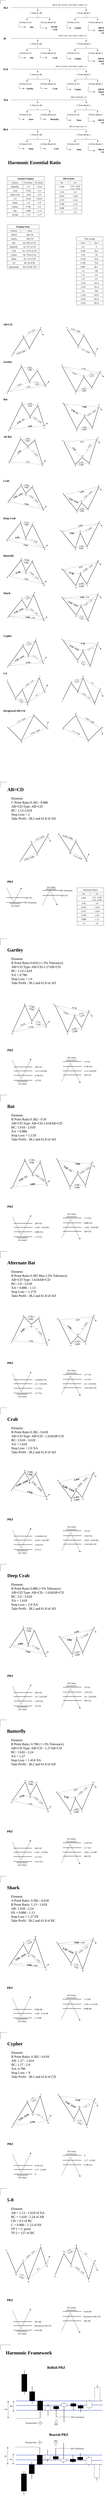 <mxfile version="28.0.7">
  <diagram name="Page-1" id="uPd2p9e7OhqzQpt0yirn">
    <mxGraphModel dx="1560" dy="1467" grid="1" gridSize="10" guides="1" tooltips="1" connect="1" arrows="1" fold="1" page="1" pageScale="1" pageWidth="827" pageHeight="1169" math="0" shadow="0">
      <root>
        <mxCell id="0" />
        <mxCell id="1" parent="0" />
        <mxCell id="VpABTGJjlCjB_9lJFO_b-30" value="" style="swimlane;startSize=0;fontFamily=Prompt;fontSource=https%3A%2F%2Ffonts.googleapis.com%2Fcss%3Ffamily%3DPrompt;fontSize=16;" parent="1" vertex="1">
          <mxGeometry x="880" y="1680" width="240" height="330" as="geometry" />
        </mxCell>
        <mxCell id="VpABTGJjlCjB_9lJFO_b-29" value="ABCD" style="text;html=1;align=center;verticalAlign=middle;whiteSpace=wrap;rounded=0;strokeColor=none;fontFamily=Prompt;fontSource=https%3A%2F%2Ffonts.googleapis.com%2Fcss%3Ffamily%3DPrompt;fontSize=16;" parent="VpABTGJjlCjB_9lJFO_b-30" vertex="1">
          <mxGeometry y="60" width="100" height="30" as="geometry" />
        </mxCell>
        <mxCell id="VpABTGJjlCjB_9lJFO_b-32" value="Gartley" style="text;html=1;align=center;verticalAlign=middle;whiteSpace=wrap;rounded=0;fontFamily=Prompt;fontSource=https%3A%2F%2Ffonts.googleapis.com%2Fcss%3Ffamily%3DPrompt;fontSize=16;" parent="VpABTGJjlCjB_9lJFO_b-30" vertex="1">
          <mxGeometry y="90" width="100" height="30" as="geometry" />
        </mxCell>
        <mxCell id="VpABTGJjlCjB_9lJFO_b-35" value="Bat" style="text;html=1;align=center;verticalAlign=middle;whiteSpace=wrap;rounded=0;fontFamily=Prompt;fontSource=https%3A%2F%2Ffonts.googleapis.com%2Fcss%3Ffamily%3DPrompt;fontSize=16;" parent="VpABTGJjlCjB_9lJFO_b-30" vertex="1">
          <mxGeometry y="120" width="100" height="30" as="geometry" />
        </mxCell>
        <mxCell id="VpABTGJjlCjB_9lJFO_b-36" value="Butterfly" style="text;html=1;align=center;verticalAlign=middle;whiteSpace=wrap;rounded=0;fontFamily=Prompt;fontSource=https%3A%2F%2Ffonts.googleapis.com%2Fcss%3Ffamily%3DPrompt;fontSize=16;" parent="VpABTGJjlCjB_9lJFO_b-30" vertex="1">
          <mxGeometry y="150" width="100" height="30" as="geometry" />
        </mxCell>
        <mxCell id="VpABTGJjlCjB_9lJFO_b-38" value="Crab" style="text;html=1;align=center;verticalAlign=middle;whiteSpace=wrap;rounded=0;fontFamily=Prompt;fontSource=https%3A%2F%2Ffonts.googleapis.com%2Fcss%3Ffamily%3DPrompt;fontSize=16;" parent="VpABTGJjlCjB_9lJFO_b-30" vertex="1">
          <mxGeometry y="180" width="100" height="30" as="geometry" />
        </mxCell>
        <mxCell id="VpABTGJjlCjB_9lJFO_b-40" value="Cypher" style="text;html=1;align=center;verticalAlign=middle;whiteSpace=wrap;rounded=0;fontFamily=Prompt;fontSource=https%3A%2F%2Ffonts.googleapis.com%2Fcss%3Ffamily%3DPrompt;fontSize=16;" parent="VpABTGJjlCjB_9lJFO_b-30" vertex="1">
          <mxGeometry y="210" width="100" height="30" as="geometry" />
        </mxCell>
        <mxCell id="VpABTGJjlCjB_9lJFO_b-42" value="Shark" style="text;html=1;align=center;verticalAlign=middle;whiteSpace=wrap;rounded=0;fontFamily=Prompt;fontSource=https%3A%2F%2Ffonts.googleapis.com%2Fcss%3Ffamily%3DPrompt;fontSize=16;" parent="VpABTGJjlCjB_9lJFO_b-30" vertex="1">
          <mxGeometry y="240" width="100" height="30" as="geometry" />
        </mxCell>
        <mxCell id="VpABTGJjlCjB_9lJFO_b-44" value="5-0" style="text;html=1;align=center;verticalAlign=middle;whiteSpace=wrap;rounded=0;fontFamily=Prompt;fontSource=https%3A%2F%2Ffonts.googleapis.com%2Fcss%3Ffamily%3DPrompt;fontSize=16;" parent="VpABTGJjlCjB_9lJFO_b-30" vertex="1">
          <mxGeometry y="270" width="100" height="30" as="geometry" />
        </mxCell>
        <mxCell id="VpABTGJjlCjB_9lJFO_b-46" value="Quasimodo" style="text;html=1;align=center;verticalAlign=middle;whiteSpace=wrap;rounded=0;fontFamily=Prompt;fontSource=https%3A%2F%2Ffonts.googleapis.com%2Fcss%3Ffamily%3DPrompt;fontSize=16;" parent="VpABTGJjlCjB_9lJFO_b-30" vertex="1">
          <mxGeometry y="300" width="100" height="30" as="geometry" />
        </mxCell>
        <mxCell id="VpABTGJjlCjB_9lJFO_b-48" value="Pattern" style="text;html=1;align=center;verticalAlign=middle;whiteSpace=wrap;rounded=0;fillColor=#f5f5f5;strokeColor=#666666;fontColor=#333333;fontFamily=Prompt;fontSource=https%3A%2F%2Ffonts.googleapis.com%2Fcss%3Ffamily%3DPrompt;fontSize=16;" parent="VpABTGJjlCjB_9lJFO_b-30" vertex="1">
          <mxGeometry y="30" width="100" height="30" as="geometry" />
        </mxCell>
        <mxCell id="VpABTGJjlCjB_9lJFO_b-50" value="" style="endArrow=none;html=1;rounded=0;exitX=0;exitY=0;exitDx=0;exitDy=0;entryX=1;entryY=0;entryDx=0;entryDy=0;fontFamily=Prompt;fontSource=https%3A%2F%2Ffonts.googleapis.com%2Fcss%3Ffamily%3DPrompt;fontSize=16;" parent="VpABTGJjlCjB_9lJFO_b-30" source="VpABTGJjlCjB_9lJFO_b-32" target="VpABTGJjlCjB_9lJFO_b-33" edge="1">
          <mxGeometry width="50" height="50" relative="1" as="geometry">
            <mxPoint x="210" y="180" as="sourcePoint" />
            <mxPoint x="260" y="130" as="targetPoint" />
          </mxGeometry>
        </mxCell>
        <mxCell id="VpABTGJjlCjB_9lJFO_b-51" value="" style="endArrow=none;html=1;rounded=0;exitX=0;exitY=0;exitDx=0;exitDy=0;entryX=1;entryY=0;entryDx=0;entryDy=0;fontFamily=Prompt;fontSource=https%3A%2F%2Ffonts.googleapis.com%2Fcss%3Ffamily%3DPrompt;fontSize=16;" parent="VpABTGJjlCjB_9lJFO_b-30" source="VpABTGJjlCjB_9lJFO_b-35" target="VpABTGJjlCjB_9lJFO_b-34" edge="1">
          <mxGeometry width="50" height="50" relative="1" as="geometry">
            <mxPoint x="210" y="180" as="sourcePoint" />
            <mxPoint x="260" y="130" as="targetPoint" />
          </mxGeometry>
        </mxCell>
        <mxCell id="VpABTGJjlCjB_9lJFO_b-52" value="" style="endArrow=none;html=1;rounded=0;exitX=0;exitY=0;exitDx=0;exitDy=0;entryX=1;entryY=0;entryDx=0;entryDy=0;fontFamily=Prompt;fontSource=https%3A%2F%2Ffonts.googleapis.com%2Fcss%3Ffamily%3DPrompt;fontSize=16;" parent="VpABTGJjlCjB_9lJFO_b-30" source="VpABTGJjlCjB_9lJFO_b-36" target="VpABTGJjlCjB_9lJFO_b-37" edge="1">
          <mxGeometry width="50" height="50" relative="1" as="geometry">
            <mxPoint x="210" y="180" as="sourcePoint" />
            <mxPoint x="260" y="130" as="targetPoint" />
          </mxGeometry>
        </mxCell>
        <mxCell id="VpABTGJjlCjB_9lJFO_b-53" value="" style="endArrow=none;html=1;rounded=0;exitX=0;exitY=0;exitDx=0;exitDy=0;entryX=1;entryY=0;entryDx=0;entryDy=0;fontFamily=Prompt;fontSource=https%3A%2F%2Ffonts.googleapis.com%2Fcss%3Ffamily%3DPrompt;fontSize=16;" parent="VpABTGJjlCjB_9lJFO_b-30" source="VpABTGJjlCjB_9lJFO_b-38" target="VpABTGJjlCjB_9lJFO_b-39" edge="1">
          <mxGeometry width="50" height="50" relative="1" as="geometry">
            <mxPoint x="210" y="190" as="sourcePoint" />
            <mxPoint x="260" y="140" as="targetPoint" />
          </mxGeometry>
        </mxCell>
        <mxCell id="VpABTGJjlCjB_9lJFO_b-54" value="" style="endArrow=none;html=1;rounded=0;exitX=0;exitY=0;exitDx=0;exitDy=0;entryX=1;entryY=0;entryDx=0;entryDy=0;fontFamily=Prompt;fontSource=https%3A%2F%2Ffonts.googleapis.com%2Fcss%3Ffamily%3DPrompt;fontSize=16;" parent="VpABTGJjlCjB_9lJFO_b-30" source="VpABTGJjlCjB_9lJFO_b-40" target="VpABTGJjlCjB_9lJFO_b-41" edge="1">
          <mxGeometry width="50" height="50" relative="1" as="geometry">
            <mxPoint x="210" y="230" as="sourcePoint" />
            <mxPoint x="260" y="180" as="targetPoint" />
          </mxGeometry>
        </mxCell>
        <mxCell id="VpABTGJjlCjB_9lJFO_b-55" value="" style="endArrow=none;html=1;rounded=0;exitX=0;exitY=1;exitDx=0;exitDy=0;entryX=1;entryY=0;entryDx=0;entryDy=0;fontFamily=Prompt;fontSource=https%3A%2F%2Ffonts.googleapis.com%2Fcss%3Ffamily%3DPrompt;fontSize=16;" parent="VpABTGJjlCjB_9lJFO_b-30" source="VpABTGJjlCjB_9lJFO_b-40" target="VpABTGJjlCjB_9lJFO_b-43" edge="1">
          <mxGeometry width="50" height="50" relative="1" as="geometry">
            <mxPoint x="210" y="260" as="sourcePoint" />
            <mxPoint x="260" y="210" as="targetPoint" />
          </mxGeometry>
        </mxCell>
        <mxCell id="VpABTGJjlCjB_9lJFO_b-56" value="" style="endArrow=none;html=1;rounded=0;exitX=0;exitY=0;exitDx=0;exitDy=0;entryX=1;entryY=1;entryDx=0;entryDy=0;fontFamily=Prompt;fontSource=https%3A%2F%2Ffonts.googleapis.com%2Fcss%3Ffamily%3DPrompt;fontSize=16;" parent="VpABTGJjlCjB_9lJFO_b-30" source="VpABTGJjlCjB_9lJFO_b-44" target="VpABTGJjlCjB_9lJFO_b-43" edge="1">
          <mxGeometry width="50" height="50" relative="1" as="geometry">
            <mxPoint x="210" y="260" as="sourcePoint" />
            <mxPoint x="260" y="210" as="targetPoint" />
          </mxGeometry>
        </mxCell>
        <mxCell id="VpABTGJjlCjB_9lJFO_b-57" value="" style="endArrow=none;html=1;rounded=0;exitX=0;exitY=1;exitDx=0;exitDy=0;entryX=1;entryY=1;entryDx=0;entryDy=0;fontFamily=Prompt;fontSource=https%3A%2F%2Ffonts.googleapis.com%2Fcss%3Ffamily%3DPrompt;fontSize=16;" parent="VpABTGJjlCjB_9lJFO_b-30" source="VpABTGJjlCjB_9lJFO_b-44" target="VpABTGJjlCjB_9lJFO_b-45" edge="1">
          <mxGeometry width="50" height="50" relative="1" as="geometry">
            <mxPoint x="210" y="260" as="sourcePoint" />
            <mxPoint x="260" y="210" as="targetPoint" />
          </mxGeometry>
        </mxCell>
        <mxCell id="VpABTGJjlCjB_9lJFO_b-59" value="Pending Order" style="text;html=1;align=center;verticalAlign=middle;whiteSpace=wrap;rounded=0;fontFamily=Prompt;fontSource=https%3A%2F%2Ffonts.googleapis.com%2Fcss%3Ffamily%3DPrompt;fontSize=16;fontStyle=1" parent="VpABTGJjlCjB_9lJFO_b-30" vertex="1">
          <mxGeometry width="240" height="30" as="geometry" />
        </mxCell>
        <mxCell id="GE76TFWybsTCsHWqXzGf-211" value="" style="group" vertex="1" connectable="0" parent="VpABTGJjlCjB_9lJFO_b-30">
          <mxGeometry x="100" y="30" width="140" height="300" as="geometry" />
        </mxCell>
        <mxCell id="VpABTGJjlCjB_9lJFO_b-31" value="AB=CD" style="text;html=1;align=center;verticalAlign=middle;whiteSpace=wrap;rounded=0;strokeColor=none;fontFamily=Prompt;fontSource=https%3A%2F%2Ffonts.googleapis.com%2Fcss%3Ffamily%3DPrompt;fontSize=16;" parent="GE76TFWybsTCsHWqXzGf-211" vertex="1">
          <mxGeometry y="30" width="140" height="30" as="geometry" />
        </mxCell>
        <mxCell id="VpABTGJjlCjB_9lJFO_b-33" value="AB=CD" style="text;html=1;align=center;verticalAlign=middle;whiteSpace=wrap;rounded=0;fontFamily=Prompt;fontSource=https%3A%2F%2Ffonts.googleapis.com%2Fcss%3Ffamily%3DPrompt;fontSize=16;" parent="GE76TFWybsTCsHWqXzGf-211" vertex="1">
          <mxGeometry y="60" width="140" height="30" as="geometry" />
        </mxCell>
        <mxCell id="VpABTGJjlCjB_9lJFO_b-34" value="Re: 88.6 of XA" style="text;html=1;align=center;verticalAlign=middle;whiteSpace=wrap;rounded=0;fontFamily=Prompt;fontSource=https%3A%2F%2Ffonts.googleapis.com%2Fcss%3Ffamily%3DPrompt;fontSize=16;" parent="GE76TFWybsTCsHWqXzGf-211" vertex="1">
          <mxGeometry y="90" width="140" height="30" as="geometry" />
        </mxCell>
        <mxCell id="VpABTGJjlCjB_9lJFO_b-37" value="Ex: 127 of XA" style="text;html=1;align=center;verticalAlign=middle;whiteSpace=wrap;rounded=0;fontFamily=Prompt;fontSource=https%3A%2F%2Ffonts.googleapis.com%2Fcss%3Ffamily%3DPrompt;fontSize=16;" parent="GE76TFWybsTCsHWqXzGf-211" vertex="1">
          <mxGeometry y="120" width="140" height="30" as="geometry" />
        </mxCell>
        <mxCell id="VpABTGJjlCjB_9lJFO_b-39" value="Ex: 161.8 of XA" style="text;html=1;align=center;verticalAlign=middle;whiteSpace=wrap;rounded=0;fontFamily=Prompt;fontSource=https%3A%2F%2Ffonts.googleapis.com%2Fcss%3Ffamily%3DPrompt;fontSize=16;" parent="GE76TFWybsTCsHWqXzGf-211" vertex="1">
          <mxGeometry y="150" width="140" height="30" as="geometry" />
        </mxCell>
        <mxCell id="VpABTGJjlCjB_9lJFO_b-41" value="Re: 78.6 of XA" style="text;html=1;align=center;verticalAlign=middle;whiteSpace=wrap;rounded=0;fontFamily=Prompt;fontSource=https%3A%2F%2Ffonts.googleapis.com%2Fcss%3Ffamily%3DPrompt;fontSize=16;" parent="GE76TFWybsTCsHWqXzGf-211" vertex="1">
          <mxGeometry y="180" width="140" height="30" as="geometry" />
        </mxCell>
        <mxCell id="VpABTGJjlCjB_9lJFO_b-43" value="Ex: 113 of 0X" style="text;html=1;align=center;verticalAlign=middle;whiteSpace=wrap;rounded=0;fontFamily=Prompt;fontSource=https%3A%2F%2Ffonts.googleapis.com%2Fcss%3Ffamily%3DPrompt;fontSize=16;" parent="GE76TFWybsTCsHWqXzGf-211" vertex="1">
          <mxGeometry y="210" width="140" height="30" as="geometry" />
        </mxCell>
        <mxCell id="VpABTGJjlCjB_9lJFO_b-45" value="Re: 50 of BC" style="text;html=1;align=center;verticalAlign=middle;whiteSpace=wrap;rounded=0;fontFamily=Prompt;fontSource=https%3A%2F%2Ffonts.googleapis.com%2Fcss%3Ffamily%3DPrompt;fontSize=16;" parent="GE76TFWybsTCsHWqXzGf-211" vertex="1">
          <mxGeometry y="240" width="140" height="30" as="geometry" />
        </mxCell>
        <mxCell id="VpABTGJjlCjB_9lJFO_b-49" value="Zone" style="text;html=1;align=center;verticalAlign=middle;whiteSpace=wrap;rounded=0;fillColor=#f5f5f5;strokeColor=#666666;fontColor=#333333;fontFamily=Prompt;fontSource=https%3A%2F%2Ffonts.googleapis.com%2Fcss%3Ffamily%3DPrompt;fontSize=16;" parent="GE76TFWybsTCsHWqXzGf-211" vertex="1">
          <mxGeometry width="140" height="30" as="geometry" />
        </mxCell>
        <mxCell id="VpABTGJjlCjB_9lJFO_b-47" value="Re: 61.8 &amp;amp; 78.6" style="text;html=1;align=center;verticalAlign=middle;whiteSpace=wrap;rounded=0;fontFamily=Prompt;fontSource=https%3A%2F%2Ffonts.googleapis.com%2Fcss%3Ffamily%3DPrompt;fontSize=16;" parent="GE76TFWybsTCsHWqXzGf-211" vertex="1">
          <mxGeometry y="270" width="140" height="30" as="geometry" />
        </mxCell>
        <mxCell id="VpABTGJjlCjB_9lJFO_b-60" value="" style="swimlane;startSize=0;fontFamily=Prompt;fontSource=https%3A%2F%2Ffonts.googleapis.com%2Fcss%3Ffamily%3DPrompt;fontSize=16;" parent="1" vertex="1">
          <mxGeometry x="1400" y="1770" width="200" height="510" as="geometry" />
        </mxCell>
        <mxCell id="VpABTGJjlCjB_9lJFO_b-61" value="0.0" style="text;html=1;align=center;verticalAlign=middle;whiteSpace=wrap;rounded=0;strokeColor=none;fontFamily=Prompt;fontSource=https%3A%2F%2Ffonts.googleapis.com%2Fcss%3Ffamily%3DPrompt;fontSize=16;" parent="VpABTGJjlCjB_9lJFO_b-60" vertex="1">
          <mxGeometry y="60" width="100" height="30" as="geometry" />
        </mxCell>
        <mxCell id="VpABTGJjlCjB_9lJFO_b-62" value="0" style="text;html=1;align=center;verticalAlign=middle;whiteSpace=wrap;rounded=0;strokeColor=none;fontFamily=Prompt;fontSource=https%3A%2F%2Ffonts.googleapis.com%2Fcss%3Ffamily%3DPrompt;fontSize=16;" parent="VpABTGJjlCjB_9lJFO_b-60" vertex="1">
          <mxGeometry x="100" y="60" width="100" height="30" as="geometry" />
        </mxCell>
        <mxCell id="VpABTGJjlCjB_9lJFO_b-63" value="0.382" style="text;html=1;align=center;verticalAlign=middle;whiteSpace=wrap;rounded=0;fontFamily=Prompt;fontSource=https%3A%2F%2Ffonts.googleapis.com%2Fcss%3Ffamily%3DPrompt;fontSize=16;" parent="VpABTGJjlCjB_9lJFO_b-60" vertex="1">
          <mxGeometry y="90" width="100" height="30" as="geometry" />
        </mxCell>
        <mxCell id="VpABTGJjlCjB_9lJFO_b-64" value="38.2" style="text;html=1;align=center;verticalAlign=middle;whiteSpace=wrap;rounded=0;fontFamily=Prompt;fontSource=https%3A%2F%2Ffonts.googleapis.com%2Fcss%3Ffamily%3DPrompt;fontSize=16;" parent="VpABTGJjlCjB_9lJFO_b-60" vertex="1">
          <mxGeometry x="100" y="90" width="100" height="30" as="geometry" />
        </mxCell>
        <mxCell id="VpABTGJjlCjB_9lJFO_b-65" value="50" style="text;html=1;align=center;verticalAlign=middle;whiteSpace=wrap;rounded=0;fontFamily=Prompt;fontSource=https%3A%2F%2Ffonts.googleapis.com%2Fcss%3Ffamily%3DPrompt;fontSize=16;" parent="VpABTGJjlCjB_9lJFO_b-60" vertex="1">
          <mxGeometry x="100" y="120" width="100" height="30" as="geometry" />
        </mxCell>
        <mxCell id="VpABTGJjlCjB_9lJFO_b-66" value="0.50" style="text;html=1;align=center;verticalAlign=middle;whiteSpace=wrap;rounded=0;fontFamily=Prompt;fontSource=https%3A%2F%2Ffonts.googleapis.com%2Fcss%3Ffamily%3DPrompt;fontSize=16;" parent="VpABTGJjlCjB_9lJFO_b-60" vertex="1">
          <mxGeometry y="120" width="100" height="30" as="geometry" />
        </mxCell>
        <mxCell id="VpABTGJjlCjB_9lJFO_b-67" value="0.618" style="text;html=1;align=center;verticalAlign=middle;whiteSpace=wrap;rounded=0;fontFamily=Prompt;fontSource=https%3A%2F%2Ffonts.googleapis.com%2Fcss%3Ffamily%3DPrompt;fontSize=16;" parent="VpABTGJjlCjB_9lJFO_b-60" vertex="1">
          <mxGeometry y="150" width="100" height="30" as="geometry" />
        </mxCell>
        <mxCell id="VpABTGJjlCjB_9lJFO_b-68" value="61.8" style="text;html=1;align=center;verticalAlign=middle;whiteSpace=wrap;rounded=0;fontFamily=Prompt;fontSource=https%3A%2F%2Ffonts.googleapis.com%2Fcss%3Ffamily%3DPrompt;fontSize=16;" parent="VpABTGJjlCjB_9lJFO_b-60" vertex="1">
          <mxGeometry x="100" y="150" width="100" height="30" as="geometry" />
        </mxCell>
        <mxCell id="VpABTGJjlCjB_9lJFO_b-69" value="0.786" style="text;html=1;align=center;verticalAlign=middle;whiteSpace=wrap;rounded=0;fontFamily=Prompt;fontSource=https%3A%2F%2Ffonts.googleapis.com%2Fcss%3Ffamily%3DPrompt;fontSize=16;" parent="VpABTGJjlCjB_9lJFO_b-60" vertex="1">
          <mxGeometry y="180" width="100" height="30" as="geometry" />
        </mxCell>
        <mxCell id="VpABTGJjlCjB_9lJFO_b-70" value="78.6" style="text;html=1;align=center;verticalAlign=middle;whiteSpace=wrap;rounded=0;fontFamily=Prompt;fontSource=https%3A%2F%2Ffonts.googleapis.com%2Fcss%3Ffamily%3DPrompt;fontSize=16;" parent="VpABTGJjlCjB_9lJFO_b-60" vertex="1">
          <mxGeometry x="100" y="180" width="100" height="30" as="geometry" />
        </mxCell>
        <mxCell id="VpABTGJjlCjB_9lJFO_b-71" value="0.887" style="text;html=1;align=center;verticalAlign=middle;whiteSpace=wrap;rounded=0;fontFamily=Prompt;fontSource=https%3A%2F%2Ffonts.googleapis.com%2Fcss%3Ffamily%3DPrompt;fontSize=16;" parent="VpABTGJjlCjB_9lJFO_b-60" vertex="1">
          <mxGeometry y="210" width="100" height="30" as="geometry" />
        </mxCell>
        <mxCell id="VpABTGJjlCjB_9lJFO_b-72" value="88.7" style="text;html=1;align=center;verticalAlign=middle;whiteSpace=wrap;rounded=0;fontFamily=Prompt;fontSource=https%3A%2F%2Ffonts.googleapis.com%2Fcss%3Ffamily%3DPrompt;fontSize=16;" parent="VpABTGJjlCjB_9lJFO_b-60" vertex="1">
          <mxGeometry x="100" y="210" width="100" height="30" as="geometry" />
        </mxCell>
        <mxCell id="VpABTGJjlCjB_9lJFO_b-73" value="1.0" style="text;html=1;align=center;verticalAlign=middle;whiteSpace=wrap;rounded=0;fontFamily=Prompt;fontSource=https%3A%2F%2Ffonts.googleapis.com%2Fcss%3Ffamily%3DPrompt;fontSize=16;" parent="VpABTGJjlCjB_9lJFO_b-60" vertex="1">
          <mxGeometry y="240" width="100" height="30" as="geometry" />
        </mxCell>
        <mxCell id="VpABTGJjlCjB_9lJFO_b-74" value="100" style="text;html=1;align=center;verticalAlign=middle;whiteSpace=wrap;rounded=0;fontFamily=Prompt;fontSource=https%3A%2F%2Ffonts.googleapis.com%2Fcss%3Ffamily%3DPrompt;fontSize=16;" parent="VpABTGJjlCjB_9lJFO_b-60" vertex="1">
          <mxGeometry x="100" y="240" width="100" height="30" as="geometry" />
        </mxCell>
        <mxCell id="VpABTGJjlCjB_9lJFO_b-75" value="1.13" style="text;html=1;align=center;verticalAlign=middle;whiteSpace=wrap;rounded=0;fontFamily=Prompt;fontSource=https%3A%2F%2Ffonts.googleapis.com%2Fcss%3Ffamily%3DPrompt;fontSize=16;" parent="VpABTGJjlCjB_9lJFO_b-60" vertex="1">
          <mxGeometry y="270" width="100" height="30" as="geometry" />
        </mxCell>
        <mxCell id="VpABTGJjlCjB_9lJFO_b-76" value="113" style="text;html=1;align=center;verticalAlign=middle;whiteSpace=wrap;rounded=0;fontFamily=Prompt;fontSource=https%3A%2F%2Ffonts.googleapis.com%2Fcss%3Ffamily%3DPrompt;fontSize=16;" parent="VpABTGJjlCjB_9lJFO_b-60" vertex="1">
          <mxGeometry x="100" y="270" width="100" height="30" as="geometry" />
        </mxCell>
        <mxCell id="VpABTGJjlCjB_9lJFO_b-77" value="1.27" style="text;html=1;align=center;verticalAlign=middle;whiteSpace=wrap;rounded=0;fontFamily=Prompt;fontSource=https%3A%2F%2Ffonts.googleapis.com%2Fcss%3Ffamily%3DPrompt;fontSize=16;" parent="VpABTGJjlCjB_9lJFO_b-60" vertex="1">
          <mxGeometry y="300" width="100" height="30" as="geometry" />
        </mxCell>
        <mxCell id="VpABTGJjlCjB_9lJFO_b-78" value="level" style="text;html=1;align=center;verticalAlign=middle;whiteSpace=wrap;rounded=0;fillColor=#f5f5f5;strokeColor=#666666;fontColor=#333333;fontFamily=Prompt;fontSource=https%3A%2F%2Ffonts.googleapis.com%2Fcss%3Ffamily%3DPrompt;fontSize=16;" parent="VpABTGJjlCjB_9lJFO_b-60" vertex="1">
          <mxGeometry y="30" width="100" height="30" as="geometry" />
        </mxCell>
        <mxCell id="VpABTGJjlCjB_9lJFO_b-79" value="desc" style="text;html=1;align=center;verticalAlign=middle;whiteSpace=wrap;rounded=0;fillColor=#f5f5f5;strokeColor=#666666;fontColor=#333333;fontFamily=Prompt;fontSource=https%3A%2F%2Ffonts.googleapis.com%2Fcss%3Ffamily%3DPrompt;fontSize=16;" parent="VpABTGJjlCjB_9lJFO_b-60" vertex="1">
          <mxGeometry x="100" y="30" width="100" height="30" as="geometry" />
        </mxCell>
        <mxCell id="VpABTGJjlCjB_9lJFO_b-80" value="" style="endArrow=none;html=1;rounded=0;exitX=0;exitY=0;exitDx=0;exitDy=0;entryX=1;entryY=0;entryDx=0;entryDy=0;fontFamily=Prompt;fontSource=https%3A%2F%2Ffonts.googleapis.com%2Fcss%3Ffamily%3DPrompt;fontSize=16;" parent="VpABTGJjlCjB_9lJFO_b-60" source="VpABTGJjlCjB_9lJFO_b-63" target="VpABTGJjlCjB_9lJFO_b-64" edge="1">
          <mxGeometry width="50" height="50" relative="1" as="geometry">
            <mxPoint x="210" y="180" as="sourcePoint" />
            <mxPoint x="260" y="130" as="targetPoint" />
          </mxGeometry>
        </mxCell>
        <mxCell id="VpABTGJjlCjB_9lJFO_b-81" value="" style="endArrow=none;html=1;rounded=0;exitX=0;exitY=0;exitDx=0;exitDy=0;entryX=1;entryY=0;entryDx=0;entryDy=0;fontFamily=Prompt;fontSource=https%3A%2F%2Ffonts.googleapis.com%2Fcss%3Ffamily%3DPrompt;fontSize=16;" parent="VpABTGJjlCjB_9lJFO_b-60" source="VpABTGJjlCjB_9lJFO_b-66" target="VpABTGJjlCjB_9lJFO_b-65" edge="1">
          <mxGeometry width="50" height="50" relative="1" as="geometry">
            <mxPoint x="210" y="180" as="sourcePoint" />
            <mxPoint x="260" y="130" as="targetPoint" />
          </mxGeometry>
        </mxCell>
        <mxCell id="VpABTGJjlCjB_9lJFO_b-82" value="" style="endArrow=none;html=1;rounded=0;exitX=0;exitY=0;exitDx=0;exitDy=0;entryX=1;entryY=0;entryDx=0;entryDy=0;fontFamily=Prompt;fontSource=https%3A%2F%2Ffonts.googleapis.com%2Fcss%3Ffamily%3DPrompt;fontSize=16;" parent="VpABTGJjlCjB_9lJFO_b-60" source="VpABTGJjlCjB_9lJFO_b-67" target="VpABTGJjlCjB_9lJFO_b-68" edge="1">
          <mxGeometry width="50" height="50" relative="1" as="geometry">
            <mxPoint x="210" y="180" as="sourcePoint" />
            <mxPoint x="260" y="130" as="targetPoint" />
          </mxGeometry>
        </mxCell>
        <mxCell id="VpABTGJjlCjB_9lJFO_b-83" value="" style="endArrow=none;html=1;rounded=0;exitX=0;exitY=0;exitDx=0;exitDy=0;entryX=1;entryY=0;entryDx=0;entryDy=0;fontFamily=Prompt;fontSource=https%3A%2F%2Ffonts.googleapis.com%2Fcss%3Ffamily%3DPrompt;fontSize=16;" parent="VpABTGJjlCjB_9lJFO_b-60" source="VpABTGJjlCjB_9lJFO_b-69" target="VpABTGJjlCjB_9lJFO_b-70" edge="1">
          <mxGeometry width="50" height="50" relative="1" as="geometry">
            <mxPoint x="210" y="190" as="sourcePoint" />
            <mxPoint x="260" y="140" as="targetPoint" />
          </mxGeometry>
        </mxCell>
        <mxCell id="VpABTGJjlCjB_9lJFO_b-84" value="" style="endArrow=none;html=1;rounded=0;exitX=0;exitY=0;exitDx=0;exitDy=0;entryX=1;entryY=0;entryDx=0;entryDy=0;fontFamily=Prompt;fontSource=https%3A%2F%2Ffonts.googleapis.com%2Fcss%3Ffamily%3DPrompt;fontSize=16;" parent="VpABTGJjlCjB_9lJFO_b-60" source="VpABTGJjlCjB_9lJFO_b-71" target="VpABTGJjlCjB_9lJFO_b-72" edge="1">
          <mxGeometry width="50" height="50" relative="1" as="geometry">
            <mxPoint x="210" y="230" as="sourcePoint" />
            <mxPoint x="260" y="180" as="targetPoint" />
          </mxGeometry>
        </mxCell>
        <mxCell id="VpABTGJjlCjB_9lJFO_b-85" value="" style="endArrow=none;html=1;rounded=0;exitX=0;exitY=1;exitDx=0;exitDy=0;entryX=1;entryY=0;entryDx=0;entryDy=0;fontFamily=Prompt;fontSource=https%3A%2F%2Ffonts.googleapis.com%2Fcss%3Ffamily%3DPrompt;fontSize=16;" parent="VpABTGJjlCjB_9lJFO_b-60" source="VpABTGJjlCjB_9lJFO_b-71" target="VpABTGJjlCjB_9lJFO_b-74" edge="1">
          <mxGeometry width="50" height="50" relative="1" as="geometry">
            <mxPoint x="210" y="260" as="sourcePoint" />
            <mxPoint x="260" y="210" as="targetPoint" />
          </mxGeometry>
        </mxCell>
        <mxCell id="VpABTGJjlCjB_9lJFO_b-86" value="" style="endArrow=none;html=1;rounded=0;exitX=0;exitY=0;exitDx=0;exitDy=0;entryX=1;entryY=1;entryDx=0;entryDy=0;fontFamily=Prompt;fontSource=https%3A%2F%2Ffonts.googleapis.com%2Fcss%3Ffamily%3DPrompt;fontSize=16;" parent="VpABTGJjlCjB_9lJFO_b-60" source="VpABTGJjlCjB_9lJFO_b-75" target="VpABTGJjlCjB_9lJFO_b-74" edge="1">
          <mxGeometry width="50" height="50" relative="1" as="geometry">
            <mxPoint x="210" y="260" as="sourcePoint" />
            <mxPoint x="260" y="210" as="targetPoint" />
          </mxGeometry>
        </mxCell>
        <mxCell id="VpABTGJjlCjB_9lJFO_b-87" value="" style="endArrow=none;html=1;rounded=0;exitX=0;exitY=1;exitDx=0;exitDy=0;entryX=1;entryY=1;entryDx=0;entryDy=0;fontFamily=Prompt;fontSource=https%3A%2F%2Ffonts.googleapis.com%2Fcss%3Ffamily%3DPrompt;fontSize=16;" parent="VpABTGJjlCjB_9lJFO_b-60" source="VpABTGJjlCjB_9lJFO_b-75" target="VpABTGJjlCjB_9lJFO_b-76" edge="1">
          <mxGeometry width="50" height="50" relative="1" as="geometry">
            <mxPoint x="210" y="260" as="sourcePoint" />
            <mxPoint x="260" y="210" as="targetPoint" />
          </mxGeometry>
        </mxCell>
        <mxCell id="VpABTGJjlCjB_9lJFO_b-89" value="Fibo setting" style="text;html=1;align=center;verticalAlign=middle;whiteSpace=wrap;rounded=0;fontFamily=Prompt;fontSource=https%3A%2F%2Ffonts.googleapis.com%2Fcss%3Ffamily%3DPrompt;fontSize=16;" parent="VpABTGJjlCjB_9lJFO_b-60" vertex="1">
          <mxGeometry width="200" height="30" as="geometry" />
        </mxCell>
        <mxCell id="VpABTGJjlCjB_9lJFO_b-88" value="127" style="text;html=1;align=center;verticalAlign=middle;whiteSpace=wrap;rounded=0;fontFamily=Prompt;fontSource=https%3A%2F%2Ffonts.googleapis.com%2Fcss%3Ffamily%3DPrompt;fontSize=16;" parent="VpABTGJjlCjB_9lJFO_b-60" vertex="1">
          <mxGeometry x="100" y="300" width="100" height="30" as="geometry" />
        </mxCell>
        <mxCell id="VpABTGJjlCjB_9lJFO_b-90" value="1.414" style="text;html=1;align=center;verticalAlign=middle;whiteSpace=wrap;rounded=0;fontFamily=Prompt;fontSource=https%3A%2F%2Ffonts.googleapis.com%2Fcss%3Ffamily%3DPrompt;fontSize=16;" parent="VpABTGJjlCjB_9lJFO_b-60" vertex="1">
          <mxGeometry y="330" width="100" height="30" as="geometry" />
        </mxCell>
        <mxCell id="VpABTGJjlCjB_9lJFO_b-91" value="" style="endArrow=none;html=1;rounded=0;exitX=0;exitY=1;exitDx=0;exitDy=0;entryX=1;entryY=1;entryDx=0;entryDy=0;fontFamily=Prompt;fontSource=https%3A%2F%2Ffonts.googleapis.com%2Fcss%3Ffamily%3DPrompt;fontSize=16;" parent="VpABTGJjlCjB_9lJFO_b-60" edge="1">
          <mxGeometry width="50" height="50" relative="1" as="geometry">
            <mxPoint y="330" as="sourcePoint" />
            <mxPoint x="200" y="330" as="targetPoint" />
          </mxGeometry>
        </mxCell>
        <mxCell id="VpABTGJjlCjB_9lJFO_b-92" value="141.4" style="text;html=1;align=center;verticalAlign=middle;whiteSpace=wrap;rounded=0;fontFamily=Prompt;fontSource=https%3A%2F%2Ffonts.googleapis.com%2Fcss%3Ffamily%3DPrompt;fontSize=16;" parent="VpABTGJjlCjB_9lJFO_b-60" vertex="1">
          <mxGeometry x="100" y="330" width="100" height="30" as="geometry" />
        </mxCell>
        <mxCell id="VpABTGJjlCjB_9lJFO_b-93" value="1.618" style="text;html=1;align=center;verticalAlign=middle;whiteSpace=wrap;rounded=0;fontFamily=Prompt;fontSource=https%3A%2F%2Ffonts.googleapis.com%2Fcss%3Ffamily%3DPrompt;fontSize=16;" parent="VpABTGJjlCjB_9lJFO_b-60" vertex="1">
          <mxGeometry y="360" width="100" height="30" as="geometry" />
        </mxCell>
        <mxCell id="VpABTGJjlCjB_9lJFO_b-94" value="" style="endArrow=none;html=1;rounded=0;exitX=0;exitY=1;exitDx=0;exitDy=0;entryX=1;entryY=1;entryDx=0;entryDy=0;fontFamily=Prompt;fontSource=https%3A%2F%2Ffonts.googleapis.com%2Fcss%3Ffamily%3DPrompt;fontSize=16;" parent="VpABTGJjlCjB_9lJFO_b-60" edge="1">
          <mxGeometry width="50" height="50" relative="1" as="geometry">
            <mxPoint y="360" as="sourcePoint" />
            <mxPoint x="200" y="360" as="targetPoint" />
          </mxGeometry>
        </mxCell>
        <mxCell id="VpABTGJjlCjB_9lJFO_b-95" value="161.8" style="text;html=1;align=center;verticalAlign=middle;whiteSpace=wrap;rounded=0;fontFamily=Prompt;fontSource=https%3A%2F%2Ffonts.googleapis.com%2Fcss%3Ffamily%3DPrompt;fontSize=16;" parent="VpABTGJjlCjB_9lJFO_b-60" vertex="1">
          <mxGeometry x="100" y="360" width="100" height="30" as="geometry" />
        </mxCell>
        <mxCell id="VpABTGJjlCjB_9lJFO_b-96" value="2.0" style="text;html=1;align=center;verticalAlign=middle;whiteSpace=wrap;rounded=0;fontFamily=Prompt;fontSource=https%3A%2F%2Ffonts.googleapis.com%2Fcss%3Ffamily%3DPrompt;fontSize=16;" parent="VpABTGJjlCjB_9lJFO_b-60" vertex="1">
          <mxGeometry y="390" width="100" height="30" as="geometry" />
        </mxCell>
        <mxCell id="VpABTGJjlCjB_9lJFO_b-97" value="" style="endArrow=none;html=1;rounded=0;exitX=0;exitY=1;exitDx=0;exitDy=0;entryX=1;entryY=1;entryDx=0;entryDy=0;fontFamily=Prompt;fontSource=https%3A%2F%2Ffonts.googleapis.com%2Fcss%3Ffamily%3DPrompt;fontSize=16;" parent="VpABTGJjlCjB_9lJFO_b-60" edge="1">
          <mxGeometry width="50" height="50" relative="1" as="geometry">
            <mxPoint y="390" as="sourcePoint" />
            <mxPoint x="200" y="390" as="targetPoint" />
          </mxGeometry>
        </mxCell>
        <mxCell id="VpABTGJjlCjB_9lJFO_b-98" value="200" style="text;html=1;align=center;verticalAlign=middle;whiteSpace=wrap;rounded=0;fontFamily=Prompt;fontSource=https%3A%2F%2Ffonts.googleapis.com%2Fcss%3Ffamily%3DPrompt;fontSize=16;" parent="VpABTGJjlCjB_9lJFO_b-60" vertex="1">
          <mxGeometry x="100" y="390" width="100" height="30" as="geometry" />
        </mxCell>
        <mxCell id="VpABTGJjlCjB_9lJFO_b-99" value="2.236" style="text;html=1;align=center;verticalAlign=middle;whiteSpace=wrap;rounded=0;fontFamily=Prompt;fontSource=https%3A%2F%2Ffonts.googleapis.com%2Fcss%3Ffamily%3DPrompt;fontSize=16;" parent="VpABTGJjlCjB_9lJFO_b-60" vertex="1">
          <mxGeometry y="420" width="100" height="30" as="geometry" />
        </mxCell>
        <mxCell id="VpABTGJjlCjB_9lJFO_b-100" value="" style="endArrow=none;html=1;rounded=0;exitX=0;exitY=1;exitDx=0;exitDy=0;entryX=1;entryY=1;entryDx=0;entryDy=0;fontFamily=Prompt;fontSource=https%3A%2F%2Ffonts.googleapis.com%2Fcss%3Ffamily%3DPrompt;fontSize=16;" parent="VpABTGJjlCjB_9lJFO_b-60" edge="1">
          <mxGeometry width="50" height="50" relative="1" as="geometry">
            <mxPoint y="420" as="sourcePoint" />
            <mxPoint x="200" y="420" as="targetPoint" />
          </mxGeometry>
        </mxCell>
        <mxCell id="VpABTGJjlCjB_9lJFO_b-101" value="223.6" style="text;html=1;align=center;verticalAlign=middle;whiteSpace=wrap;rounded=0;fontFamily=Prompt;fontSource=https%3A%2F%2Ffonts.googleapis.com%2Fcss%3Ffamily%3DPrompt;fontSize=16;" parent="VpABTGJjlCjB_9lJFO_b-60" vertex="1">
          <mxGeometry x="100" y="420" width="100" height="30" as="geometry" />
        </mxCell>
        <mxCell id="VpABTGJjlCjB_9lJFO_b-102" value="2.618" style="text;html=1;align=center;verticalAlign=middle;whiteSpace=wrap;rounded=0;fontFamily=Prompt;fontSource=https%3A%2F%2Ffonts.googleapis.com%2Fcss%3Ffamily%3DPrompt;fontSize=16;" parent="VpABTGJjlCjB_9lJFO_b-60" vertex="1">
          <mxGeometry y="450" width="100" height="30" as="geometry" />
        </mxCell>
        <mxCell id="VpABTGJjlCjB_9lJFO_b-103" value="" style="endArrow=none;html=1;rounded=0;exitX=0;exitY=1;exitDx=0;exitDy=0;entryX=1;entryY=1;entryDx=0;entryDy=0;fontFamily=Prompt;fontSource=https%3A%2F%2Ffonts.googleapis.com%2Fcss%3Ffamily%3DPrompt;fontSize=16;" parent="VpABTGJjlCjB_9lJFO_b-60" edge="1">
          <mxGeometry width="50" height="50" relative="1" as="geometry">
            <mxPoint y="450" as="sourcePoint" />
            <mxPoint x="200" y="450" as="targetPoint" />
          </mxGeometry>
        </mxCell>
        <mxCell id="VpABTGJjlCjB_9lJFO_b-104" value="261.8" style="text;html=1;align=center;verticalAlign=middle;whiteSpace=wrap;rounded=0;fontFamily=Prompt;fontSource=https%3A%2F%2Ffonts.googleapis.com%2Fcss%3Ffamily%3DPrompt;fontSize=16;" parent="VpABTGJjlCjB_9lJFO_b-60" vertex="1">
          <mxGeometry x="100" y="450" width="100" height="30" as="geometry" />
        </mxCell>
        <mxCell id="VpABTGJjlCjB_9lJFO_b-105" value="3.618" style="text;html=1;align=center;verticalAlign=middle;whiteSpace=wrap;rounded=0;fontFamily=Prompt;fontSource=https%3A%2F%2Ffonts.googleapis.com%2Fcss%3Ffamily%3DPrompt;fontSize=16;" parent="VpABTGJjlCjB_9lJFO_b-60" vertex="1">
          <mxGeometry y="480" width="100" height="30" as="geometry" />
        </mxCell>
        <mxCell id="VpABTGJjlCjB_9lJFO_b-106" value="" style="endArrow=none;html=1;rounded=0;exitX=0;exitY=1;exitDx=0;exitDy=0;entryX=1;entryY=1;entryDx=0;entryDy=0;fontFamily=Prompt;fontSource=https%3A%2F%2Ffonts.googleapis.com%2Fcss%3Ffamily%3DPrompt;fontSize=16;" parent="VpABTGJjlCjB_9lJFO_b-60" edge="1">
          <mxGeometry width="50" height="50" relative="1" as="geometry">
            <mxPoint y="480" as="sourcePoint" />
            <mxPoint x="200" y="480" as="targetPoint" />
          </mxGeometry>
        </mxCell>
        <mxCell id="VpABTGJjlCjB_9lJFO_b-107" value="361.8" style="text;html=1;align=center;verticalAlign=middle;whiteSpace=wrap;rounded=0;fontFamily=Prompt;fontSource=https%3A%2F%2Ffonts.googleapis.com%2Fcss%3Ffamily%3DPrompt;fontSize=16;" parent="VpABTGJjlCjB_9lJFO_b-60" vertex="1">
          <mxGeometry x="100" y="480" width="100" height="30" as="geometry" />
        </mxCell>
        <mxCell id="Z6xzJXnfrYjCA8Dwj1S_-3" value="" style="swimlane;startSize=0;fontFamily=Prompt;fontSource=https%3A%2F%2Ffonts.googleapis.com%2Fcss%3Ffamily%3DPrompt;fontSize=16;" parent="1" vertex="1">
          <mxGeometry x="1405" y="6640" width="200" height="280" as="geometry" />
        </mxCell>
        <mxCell id="Z6xzJXnfrYjCA8Dwj1S_-4" value="0.382" style="text;html=1;align=center;verticalAlign=middle;whiteSpace=wrap;rounded=0;strokeColor=none;fontFamily=Prompt;fontSource=https%3A%2F%2Ffonts.googleapis.com%2Fcss%3Ffamily%3DPrompt;fontSize=16;" parent="Z6xzJXnfrYjCA8Dwj1S_-3" vertex="1">
          <mxGeometry y="60" width="100" height="30" as="geometry" />
        </mxCell>
        <mxCell id="Z6xzJXnfrYjCA8Dwj1S_-5" value="&lt;div&gt;2.24,&amp;nbsp; 2.618,&lt;/div&gt;&lt;div&gt;3.14,&amp;nbsp; 3.618&lt;/div&gt;" style="text;html=1;align=center;verticalAlign=top;whiteSpace=wrap;rounded=0;strokeColor=none;fontFamily=Prompt;fontSource=https%3A%2F%2Ffonts.googleapis.com%2Fcss%3Ffamily%3DPrompt;fontSize=15;" parent="Z6xzJXnfrYjCA8Dwj1S_-3" vertex="1">
          <mxGeometry x="100" y="56" width="100" height="40" as="geometry" />
        </mxCell>
        <mxCell id="Z6xzJXnfrYjCA8Dwj1S_-8" value="2.0" style="text;html=1;align=center;verticalAlign=middle;whiteSpace=wrap;rounded=0;fontFamily=Prompt;fontSource=https%3A%2F%2Ffonts.googleapis.com%2Fcss%3Ffamily%3DPrompt;fontSize=16;" parent="Z6xzJXnfrYjCA8Dwj1S_-3" vertex="1">
          <mxGeometry x="100" y="100" width="100" height="30" as="geometry" />
        </mxCell>
        <mxCell id="Z6xzJXnfrYjCA8Dwj1S_-9" value="0.50" style="text;html=1;align=center;verticalAlign=middle;whiteSpace=wrap;rounded=0;fontFamily=Prompt;fontSource=https%3A%2F%2Ffonts.googleapis.com%2Fcss%3Ffamily%3DPrompt;fontSize=16;" parent="Z6xzJXnfrYjCA8Dwj1S_-3" vertex="1">
          <mxGeometry y="100" width="100" height="30" as="geometry" />
        </mxCell>
        <mxCell id="Z6xzJXnfrYjCA8Dwj1S_-10" value="0.618" style="text;html=1;align=center;verticalAlign=middle;whiteSpace=wrap;rounded=0;fontFamily=Prompt;fontSource=https%3A%2F%2Ffonts.googleapis.com%2Fcss%3Ffamily%3DPrompt;fontSize=16;" parent="Z6xzJXnfrYjCA8Dwj1S_-3" vertex="1">
          <mxGeometry y="130" width="100" height="30" as="geometry" />
        </mxCell>
        <mxCell id="Z6xzJXnfrYjCA8Dwj1S_-11" value="1.618" style="text;html=1;align=center;verticalAlign=middle;whiteSpace=wrap;rounded=0;fontFamily=Prompt;fontSource=https%3A%2F%2Ffonts.googleapis.com%2Fcss%3Ffamily%3DPrompt;fontSize=16;" parent="Z6xzJXnfrYjCA8Dwj1S_-3" vertex="1">
          <mxGeometry x="100" y="130" width="100" height="30" as="geometry" />
        </mxCell>
        <mxCell id="Z6xzJXnfrYjCA8Dwj1S_-12" value="0.707" style="text;html=1;align=center;verticalAlign=middle;whiteSpace=wrap;rounded=0;fontFamily=Prompt;fontSource=https%3A%2F%2Ffonts.googleapis.com%2Fcss%3Ffamily%3DPrompt;fontSize=16;" parent="Z6xzJXnfrYjCA8Dwj1S_-3" vertex="1">
          <mxGeometry y="160" width="100" height="30" as="geometry" />
        </mxCell>
        <mxCell id="Z6xzJXnfrYjCA8Dwj1S_-13" value="1.414" style="text;html=1;align=center;verticalAlign=middle;whiteSpace=wrap;rounded=0;fontFamily=Prompt;fontSource=https%3A%2F%2Ffonts.googleapis.com%2Fcss%3Ffamily%3DPrompt;fontSize=16;" parent="Z6xzJXnfrYjCA8Dwj1S_-3" vertex="1">
          <mxGeometry x="100" y="160" width="100" height="30" as="geometry" />
        </mxCell>
        <mxCell id="Z6xzJXnfrYjCA8Dwj1S_-14" value="0.786" style="text;html=1;align=center;verticalAlign=middle;whiteSpace=wrap;rounded=0;fontFamily=Prompt;fontSource=https%3A%2F%2Ffonts.googleapis.com%2Fcss%3Ffamily%3DPrompt;fontSize=16;" parent="Z6xzJXnfrYjCA8Dwj1S_-3" vertex="1">
          <mxGeometry y="190" width="100" height="30" as="geometry" />
        </mxCell>
        <mxCell id="Z6xzJXnfrYjCA8Dwj1S_-15" value="1.272" style="text;html=1;align=center;verticalAlign=middle;whiteSpace=wrap;rounded=0;fontFamily=Prompt;fontSource=https%3A%2F%2Ffonts.googleapis.com%2Fcss%3Ffamily%3DPrompt;fontSize=16;" parent="Z6xzJXnfrYjCA8Dwj1S_-3" vertex="1">
          <mxGeometry x="100" y="190" width="100" height="30" as="geometry" />
        </mxCell>
        <mxCell id="Z6xzJXnfrYjCA8Dwj1S_-16" value="0.886" style="text;html=1;align=center;verticalAlign=middle;whiteSpace=wrap;rounded=0;fontFamily=Prompt;fontSource=https%3A%2F%2Ffonts.googleapis.com%2Fcss%3Ffamily%3DPrompt;fontSize=16;" parent="Z6xzJXnfrYjCA8Dwj1S_-3" vertex="1">
          <mxGeometry y="220" width="100" height="30" as="geometry" />
        </mxCell>
        <mxCell id="Z6xzJXnfrYjCA8Dwj1S_-17" value="1.13" style="text;html=1;align=center;verticalAlign=middle;whiteSpace=wrap;rounded=0;fontFamily=Prompt;fontSource=https%3A%2F%2Ffonts.googleapis.com%2Fcss%3Ffamily%3DPrompt;fontSize=16;" parent="Z6xzJXnfrYjCA8Dwj1S_-3" vertex="1">
          <mxGeometry x="100" y="220" width="100" height="30" as="geometry" />
        </mxCell>
        <mxCell id="Z6xzJXnfrYjCA8Dwj1S_-18" value="1.0" style="text;html=1;align=center;verticalAlign=middle;whiteSpace=wrap;rounded=0;fontFamily=Prompt;fontSource=https%3A%2F%2Ffonts.googleapis.com%2Fcss%3Ffamily%3DPrompt;fontSize=16;" parent="Z6xzJXnfrYjCA8Dwj1S_-3" vertex="1">
          <mxGeometry y="250" width="100" height="30" as="geometry" />
        </mxCell>
        <mxCell id="Z6xzJXnfrYjCA8Dwj1S_-19" value="2.0" style="text;html=1;align=center;verticalAlign=middle;whiteSpace=wrap;rounded=0;fontFamily=Prompt;fontSource=https%3A%2F%2Ffonts.googleapis.com%2Fcss%3Ffamily%3DPrompt;fontSize=16;" parent="Z6xzJXnfrYjCA8Dwj1S_-3" vertex="1">
          <mxGeometry x="100" y="250" width="100" height="30" as="geometry" />
        </mxCell>
        <mxCell id="Z6xzJXnfrYjCA8Dwj1S_-21" value="Re" style="text;html=1;align=center;verticalAlign=middle;whiteSpace=wrap;rounded=0;fillColor=#f5f5f5;strokeColor=#666666;fontColor=#333333;fontFamily=Prompt;fontSource=https%3A%2F%2Ffonts.googleapis.com%2Fcss%3Ffamily%3DPrompt;fontSize=16;" parent="Z6xzJXnfrYjCA8Dwj1S_-3" vertex="1">
          <mxGeometry y="30" width="100" height="30" as="geometry" />
        </mxCell>
        <mxCell id="Z6xzJXnfrYjCA8Dwj1S_-22" value="Ex" style="text;html=1;align=center;verticalAlign=middle;whiteSpace=wrap;rounded=0;fillColor=#f5f5f5;strokeColor=#666666;fontColor=#333333;fontFamily=Prompt;fontSource=https%3A%2F%2Ffonts.googleapis.com%2Fcss%3Ffamily%3DPrompt;fontSize=16;" parent="Z6xzJXnfrYjCA8Dwj1S_-3" vertex="1">
          <mxGeometry x="100" y="30" width="100" height="30" as="geometry" />
        </mxCell>
        <mxCell id="Z6xzJXnfrYjCA8Dwj1S_-24" value="" style="endArrow=none;html=1;rounded=0;exitX=0;exitY=0;exitDx=0;exitDy=0;entryX=1;entryY=0;entryDx=0;entryDy=0;fontFamily=Prompt;fontSource=https%3A%2F%2Ffonts.googleapis.com%2Fcss%3Ffamily%3DPrompt;fontSize=16;" parent="Z6xzJXnfrYjCA8Dwj1S_-3" source="Z6xzJXnfrYjCA8Dwj1S_-9" target="Z6xzJXnfrYjCA8Dwj1S_-8" edge="1">
          <mxGeometry width="50" height="50" relative="1" as="geometry">
            <mxPoint x="210" y="160" as="sourcePoint" />
            <mxPoint x="260" y="110" as="targetPoint" />
          </mxGeometry>
        </mxCell>
        <mxCell id="Z6xzJXnfrYjCA8Dwj1S_-25" value="" style="endArrow=none;html=1;rounded=0;exitX=0;exitY=0;exitDx=0;exitDy=0;entryX=1;entryY=0;entryDx=0;entryDy=0;fontFamily=Prompt;fontSource=https%3A%2F%2Ffonts.googleapis.com%2Fcss%3Ffamily%3DPrompt;fontSize=16;" parent="Z6xzJXnfrYjCA8Dwj1S_-3" source="Z6xzJXnfrYjCA8Dwj1S_-10" target="Z6xzJXnfrYjCA8Dwj1S_-11" edge="1">
          <mxGeometry width="50" height="50" relative="1" as="geometry">
            <mxPoint x="210" y="160" as="sourcePoint" />
            <mxPoint x="260" y="110" as="targetPoint" />
          </mxGeometry>
        </mxCell>
        <mxCell id="Z6xzJXnfrYjCA8Dwj1S_-26" value="" style="endArrow=none;html=1;rounded=0;exitX=0;exitY=0;exitDx=0;exitDy=0;entryX=1;entryY=0;entryDx=0;entryDy=0;fontFamily=Prompt;fontSource=https%3A%2F%2Ffonts.googleapis.com%2Fcss%3Ffamily%3DPrompt;fontSize=16;" parent="Z6xzJXnfrYjCA8Dwj1S_-3" source="Z6xzJXnfrYjCA8Dwj1S_-12" target="Z6xzJXnfrYjCA8Dwj1S_-13" edge="1">
          <mxGeometry width="50" height="50" relative="1" as="geometry">
            <mxPoint x="210" y="170" as="sourcePoint" />
            <mxPoint x="260" y="120" as="targetPoint" />
          </mxGeometry>
        </mxCell>
        <mxCell id="Z6xzJXnfrYjCA8Dwj1S_-27" value="" style="endArrow=none;html=1;rounded=0;exitX=0;exitY=0;exitDx=0;exitDy=0;entryX=1;entryY=0;entryDx=0;entryDy=0;fontFamily=Prompt;fontSource=https%3A%2F%2Ffonts.googleapis.com%2Fcss%3Ffamily%3DPrompt;fontSize=16;" parent="Z6xzJXnfrYjCA8Dwj1S_-3" source="Z6xzJXnfrYjCA8Dwj1S_-14" target="Z6xzJXnfrYjCA8Dwj1S_-15" edge="1">
          <mxGeometry width="50" height="50" relative="1" as="geometry">
            <mxPoint x="210" y="210" as="sourcePoint" />
            <mxPoint x="260" y="160" as="targetPoint" />
          </mxGeometry>
        </mxCell>
        <mxCell id="Z6xzJXnfrYjCA8Dwj1S_-28" value="" style="endArrow=none;html=1;rounded=0;exitX=0;exitY=1;exitDx=0;exitDy=0;entryX=1;entryY=0;entryDx=0;entryDy=0;fontFamily=Prompt;fontSource=https%3A%2F%2Ffonts.googleapis.com%2Fcss%3Ffamily%3DPrompt;fontSize=16;" parent="Z6xzJXnfrYjCA8Dwj1S_-3" source="Z6xzJXnfrYjCA8Dwj1S_-14" target="Z6xzJXnfrYjCA8Dwj1S_-17" edge="1">
          <mxGeometry width="50" height="50" relative="1" as="geometry">
            <mxPoint x="210" y="240" as="sourcePoint" />
            <mxPoint x="260" y="190" as="targetPoint" />
          </mxGeometry>
        </mxCell>
        <mxCell id="Z6xzJXnfrYjCA8Dwj1S_-29" value="" style="endArrow=none;html=1;rounded=0;exitX=0;exitY=0;exitDx=0;exitDy=0;entryX=1;entryY=1;entryDx=0;entryDy=0;fontFamily=Prompt;fontSource=https%3A%2F%2Ffonts.googleapis.com%2Fcss%3Ffamily%3DPrompt;fontSize=16;" parent="Z6xzJXnfrYjCA8Dwj1S_-3" source="Z6xzJXnfrYjCA8Dwj1S_-18" target="Z6xzJXnfrYjCA8Dwj1S_-17" edge="1">
          <mxGeometry width="50" height="50" relative="1" as="geometry">
            <mxPoint x="210" y="240" as="sourcePoint" />
            <mxPoint x="260" y="190" as="targetPoint" />
          </mxGeometry>
        </mxCell>
        <mxCell id="Z6xzJXnfrYjCA8Dwj1S_-32" value="Harmonic Ratios" style="text;html=1;align=center;verticalAlign=middle;whiteSpace=wrap;rounded=0;fontFamily=Prompt;fontSource=https%3A%2F%2Ffonts.googleapis.com%2Fcss%3Ffamily%3DPrompt;fontSize=16;" parent="Z6xzJXnfrYjCA8Dwj1S_-3" vertex="1">
          <mxGeometry width="200" height="30" as="geometry" />
        </mxCell>
        <mxCell id="fxyq5tugSmApinkA2nMx-19" value="&lt;b&gt;AB=CD&lt;/b&gt;" style="text;html=1;align=left;verticalAlign=middle;whiteSpace=wrap;rounded=0;fontFamily=Prompt;fontSource=https%3A%2F%2Ffonts.googleapis.com%2Fcss%3Ffamily%3DPrompt;fontSize=36;" parent="1" vertex="1">
          <mxGeometry x="879" y="5890" width="130" height="30" as="geometry" />
        </mxCell>
        <mxCell id="fxyq5tugSmApinkA2nMx-20" value="" style="rounded=0;whiteSpace=wrap;html=1;fontFamily=Prompt;fontSource=https%3A%2F%2Ffonts.googleapis.com%2Fcss%3Ffamily%3DPrompt;fontSize=16;" parent="1" vertex="1">
          <mxGeometry x="879" y="1320" width="280" height="300" as="geometry" />
        </mxCell>
        <mxCell id="fxyq5tugSmApinkA2nMx-21" value="Standard Stoploss" style="text;html=1;align=center;verticalAlign=middle;whiteSpace=wrap;rounded=0;fontFamily=Prompt;fontSource=https%3A%2F%2Ffonts.googleapis.com%2Fcss%3Ffamily%3DPrompt;fontSize=16;fontStyle=1" parent="1" vertex="1">
          <mxGeometry x="879" y="1320" width="280" height="30" as="geometry" />
        </mxCell>
        <mxCell id="fxyq5tugSmApinkA2nMx-23" value="XA Ratio" style="text;html=1;align=center;verticalAlign=middle;whiteSpace=wrap;rounded=0;labelBorderColor=none;strokeColor=#666666;fillColor=#f5f5f5;fontColor=#333333;fontFamily=Prompt;fontSource=https%3A%2F%2Ffonts.googleapis.com%2Fcss%3Ffamily%3DPrompt;fontSize=16;" parent="1" vertex="1">
          <mxGeometry x="999" y="1350" width="80" height="30" as="geometry" />
        </mxCell>
        <mxCell id="fxyq5tugSmApinkA2nMx-24" value="SL Ratio" style="text;html=1;align=center;verticalAlign=middle;whiteSpace=wrap;rounded=0;labelBorderColor=none;strokeColor=#666666;fillColor=#f5f5f5;fontColor=#333333;fontFamily=Prompt;fontSource=https%3A%2F%2Ffonts.googleapis.com%2Fcss%3Ffamily%3DPrompt;fontSize=16;" parent="1" vertex="1">
          <mxGeometry x="1079" y="1350" width="80" height="30" as="geometry" />
        </mxCell>
        <mxCell id="fxyq5tugSmApinkA2nMx-26" value="1.27" style="text;html=1;align=center;verticalAlign=middle;whiteSpace=wrap;rounded=0;labelBorderColor=none;strokeColor=default;fontFamily=Prompt;fontSource=https%3A%2F%2Ffonts.googleapis.com%2Fcss%3Ffamily%3DPrompt;fontSize=16;" parent="1" vertex="1">
          <mxGeometry x="999" y="1380" width="80" height="30" as="geometry" />
        </mxCell>
        <mxCell id="fxyq5tugSmApinkA2nMx-27" value="&amp;gt;1.414" style="text;html=1;align=center;verticalAlign=middle;whiteSpace=wrap;rounded=0;labelBorderColor=none;strokeColor=default;fontFamily=Prompt;fontSource=https%3A%2F%2Ffonts.googleapis.com%2Fcss%3Ffamily%3DPrompt;fontSize=16;" parent="1" vertex="1">
          <mxGeometry x="1079" y="1380" width="80" height="30" as="geometry" />
        </mxCell>
        <mxCell id="fxyq5tugSmApinkA2nMx-29" value="1.618" style="text;html=1;align=center;verticalAlign=middle;whiteSpace=wrap;rounded=0;labelBorderColor=none;strokeColor=default;fontFamily=Prompt;fontSource=https%3A%2F%2Ffonts.googleapis.com%2Fcss%3Ffamily%3DPrompt;fontSize=16;" parent="1" vertex="1">
          <mxGeometry x="999" y="1410" width="80" height="30" as="geometry" />
        </mxCell>
        <mxCell id="fxyq5tugSmApinkA2nMx-30" value="&amp;gt;2.0" style="text;html=1;align=center;verticalAlign=middle;whiteSpace=wrap;rounded=0;labelBorderColor=none;strokeColor=default;fontFamily=Prompt;fontSource=https%3A%2F%2Ffonts.googleapis.com%2Fcss%3Ffamily%3DPrompt;fontSize=16;" parent="1" vertex="1">
          <mxGeometry x="1079" y="1410" width="80" height="30" as="geometry" />
        </mxCell>
        <mxCell id="fxyq5tugSmApinkA2nMx-32" value="1.618" style="text;html=1;align=center;verticalAlign=middle;whiteSpace=wrap;rounded=0;labelBorderColor=none;strokeColor=default;fontFamily=Prompt;fontSource=https%3A%2F%2Ffonts.googleapis.com%2Fcss%3Ffamily%3DPrompt;fontSize=16;" parent="1" vertex="1">
          <mxGeometry x="999" y="1440" width="80" height="30" as="geometry" />
        </mxCell>
        <mxCell id="fxyq5tugSmApinkA2nMx-33" value="&amp;gt;2.0" style="text;html=1;align=center;verticalAlign=middle;whiteSpace=wrap;rounded=0;labelBorderColor=none;strokeColor=default;fontFamily=Prompt;fontSource=https%3A%2F%2Ffonts.googleapis.com%2Fcss%3Ffamily%3DPrompt;fontSize=16;" parent="1" vertex="1">
          <mxGeometry x="1079" y="1440" width="80" height="30" as="geometry" />
        </mxCell>
        <mxCell id="fxyq5tugSmApinkA2nMx-34" value="&amp;gt;0.618" style="text;html=1;align=center;verticalAlign=middle;whiteSpace=wrap;rounded=0;labelBorderColor=none;strokeColor=default;fontFamily=Prompt;fontSource=https%3A%2F%2Ffonts.googleapis.com%2Fcss%3Ffamily%3DPrompt;fontSize=16;" parent="1" vertex="1">
          <mxGeometry x="1079" y="1470" width="80" height="30" as="geometry" />
        </mxCell>
        <mxCell id="fxyq5tugSmApinkA2nMx-35" value="0.618" style="text;html=1;align=center;verticalAlign=middle;whiteSpace=wrap;rounded=0;labelBorderColor=none;strokeColor=default;fontFamily=Prompt;fontSource=https%3A%2F%2Ffonts.googleapis.com%2Fcss%3Ffamily%3DPrompt;fontSize=16;" parent="1" vertex="1">
          <mxGeometry x="999" y="1470" width="80" height="30" as="geometry" />
        </mxCell>
        <mxCell id="fxyq5tugSmApinkA2nMx-37" value="&amp;gt;1.27" style="text;html=1;align=center;verticalAlign=middle;whiteSpace=wrap;rounded=0;labelBorderColor=none;strokeColor=default;fontFamily=Prompt;fontSource=https%3A%2F%2Ffonts.googleapis.com%2Fcss%3Ffamily%3DPrompt;fontSize=16;" parent="1" vertex="1">
          <mxGeometry x="1079" y="1500" width="80" height="30" as="geometry" />
        </mxCell>
        <mxCell id="fxyq5tugSmApinkA2nMx-39" value="1.13" style="text;html=1;align=center;verticalAlign=middle;whiteSpace=wrap;rounded=0;labelBorderColor=none;strokeColor=default;fontFamily=Prompt;fontSource=https%3A%2F%2Ffonts.googleapis.com%2Fcss%3Ffamily%3DPrompt;fontSize=16;" parent="1" vertex="1">
          <mxGeometry x="999" y="1500" width="80" height="30" as="geometry" />
        </mxCell>
        <mxCell id="fxyq5tugSmApinkA2nMx-40" value="&amp;gt;1.0" style="text;html=1;align=center;verticalAlign=middle;whiteSpace=wrap;rounded=0;labelBorderColor=none;strokeColor=default;fontFamily=Prompt;fontSource=https%3A%2F%2Ffonts.googleapis.com%2Fcss%3Ffamily%3DPrompt;fontSize=16;" parent="1" vertex="1">
          <mxGeometry x="1079" y="1530" width="80" height="30" as="geometry" />
        </mxCell>
        <mxCell id="fxyq5tugSmApinkA2nMx-41" value="0.786" style="text;html=1;align=center;verticalAlign=middle;whiteSpace=wrap;rounded=0;labelBorderColor=none;strokeColor=default;fontFamily=Prompt;fontSource=https%3A%2F%2Ffonts.googleapis.com%2Fcss%3Ffamily%3DPrompt;fontSize=16;" parent="1" vertex="1">
          <mxGeometry x="999" y="1530" width="80" height="30" as="geometry" />
        </mxCell>
        <mxCell id="fxyq5tugSmApinkA2nMx-43" value="&amp;gt;1.13" style="text;html=1;align=center;verticalAlign=middle;whiteSpace=wrap;rounded=0;labelBorderColor=none;strokeColor=default;fontFamily=Prompt;fontSource=https%3A%2F%2Ffonts.googleapis.com%2Fcss%3Ffamily%3DPrompt;fontSize=16;" parent="1" vertex="1">
          <mxGeometry x="1079" y="1560" width="80" height="30" as="geometry" />
        </mxCell>
        <mxCell id="fxyq5tugSmApinkA2nMx-44" value="0.886" style="text;html=1;align=center;verticalAlign=middle;whiteSpace=wrap;rounded=0;labelBorderColor=none;strokeColor=default;fontFamily=Prompt;fontSource=https%3A%2F%2Ffonts.googleapis.com%2Fcss%3Ffamily%3DPrompt;fontSize=16;" parent="1" vertex="1">
          <mxGeometry x="999" y="1560" width="80" height="30" as="geometry" />
        </mxCell>
        <mxCell id="fxyq5tugSmApinkA2nMx-46" value="&amp;gt;1.27" style="text;html=1;align=center;verticalAlign=middle;whiteSpace=wrap;rounded=0;labelBorderColor=none;strokeColor=default;fontFamily=Prompt;fontSource=https%3A%2F%2Ffonts.googleapis.com%2Fcss%3Ffamily%3DPrompt;fontSize=16;" parent="1" vertex="1">
          <mxGeometry x="1079" y="1590" width="80" height="30" as="geometry" />
        </mxCell>
        <mxCell id="fxyq5tugSmApinkA2nMx-47" value="1.13" style="text;html=1;align=center;verticalAlign=middle;whiteSpace=wrap;rounded=0;labelBorderColor=none;strokeColor=default;fontFamily=Prompt;fontSource=https%3A%2F%2Ffonts.googleapis.com%2Fcss%3Ffamily%3DPrompt;fontSize=16;" parent="1" vertex="1">
          <mxGeometry x="999" y="1590" width="80" height="30" as="geometry" />
        </mxCell>
        <mxCell id="fxyq5tugSmApinkA2nMx-49" value="" style="group;fontFamily=Prompt;fontSource=https%3A%2F%2Ffonts.googleapis.com%2Fcss%3Ffamily%3DPrompt;fontSize=18;" parent="1" vertex="1" connectable="0">
          <mxGeometry x="985" y="6250" width="220" height="180" as="geometry" />
        </mxCell>
        <mxCell id="fxyq5tugSmApinkA2nMx-50" value="" style="endArrow=none;html=1;rounded=0;strokeWidth=2;fontFamily=Prompt;fontSource=https%3A%2F%2Ffonts.googleapis.com%2Fcss%3Ffamily%3DPrompt;fontSize=18;" parent="fxyq5tugSmApinkA2nMx-49" edge="1">
          <mxGeometry width="50" height="50" relative="1" as="geometry">
            <mxPoint y="180" as="sourcePoint" />
            <mxPoint x="200" as="targetPoint" />
            <Array as="points">
              <mxPoint x="80.0" y="60.0" />
              <mxPoint x="120" y="135" />
            </Array>
          </mxGeometry>
        </mxCell>
        <mxCell id="fxyq5tugSmApinkA2nMx-51" value="A" style="edgeLabel;html=1;align=center;verticalAlign=middle;resizable=0;points=[];container=0;labelBackgroundColor=none;fontFamily=Prompt;fontSource=https%3A%2F%2Ffonts.googleapis.com%2Fcss%3Ffamily%3DPrompt;fontSize=16;" parent="fxyq5tugSmApinkA2nMx-50" vertex="1" connectable="0">
          <mxGeometry x="-0.897" y="1" relative="1" as="geometry">
            <mxPoint x="-18" y="26" as="offset" />
          </mxGeometry>
        </mxCell>
        <mxCell id="fxyq5tugSmApinkA2nMx-52" value="B" style="edgeLabel;html=1;align=center;verticalAlign=middle;resizable=0;points=[];labelBackgroundColor=none;fontFamily=Prompt;fontSource=https%3A%2F%2Ffonts.googleapis.com%2Fcss%3Ffamily%3DPrompt;fontSize=16;" parent="fxyq5tugSmApinkA2nMx-50" vertex="1" connectable="0">
          <mxGeometry x="-0.314" y="2" relative="1" as="geometry">
            <mxPoint x="6" y="-22" as="offset" />
          </mxGeometry>
        </mxCell>
        <mxCell id="fxyq5tugSmApinkA2nMx-53" value="C" style="edgeLabel;html=1;align=center;verticalAlign=middle;resizable=0;points=[];labelBackgroundColor=none;fontFamily=Prompt;fontSource=https%3A%2F%2Ffonts.googleapis.com%2Fcss%3Ffamily%3DPrompt;fontSize=16;" parent="fxyq5tugSmApinkA2nMx-50" vertex="1" connectable="0">
          <mxGeometry x="0.263" y="2" relative="1" as="geometry">
            <mxPoint x="-3" y="23" as="offset" />
          </mxGeometry>
        </mxCell>
        <mxCell id="fxyq5tugSmApinkA2nMx-54" value="D" style="edgeLabel;html=1;align=center;verticalAlign=middle;resizable=0;points=[];labelBackgroundColor=none;fontFamily=Prompt;fontSource=https%3A%2F%2Ffonts.googleapis.com%2Fcss%3Ffamily%3DPrompt;fontSize=16;" parent="fxyq5tugSmApinkA2nMx-50" vertex="1" connectable="0">
          <mxGeometry x="0.926" relative="1" as="geometry">
            <mxPoint x="9" y="-23" as="offset" />
          </mxGeometry>
        </mxCell>
        <mxCell id="fxyq5tugSmApinkA2nMx-55" value="" style="endArrow=none;dashed=1;html=1;rounded=0;fontFamily=Prompt;fontSource=https%3A%2F%2Ffonts.googleapis.com%2Fcss%3Ffamily%3DPrompt;fontSize=18;" parent="fxyq5tugSmApinkA2nMx-49" edge="1">
          <mxGeometry width="50" height="50" relative="1" as="geometry">
            <mxPoint y="180" as="sourcePoint" />
            <mxPoint x="120" y="135" as="targetPoint" />
          </mxGeometry>
        </mxCell>
        <mxCell id="fxyq5tugSmApinkA2nMx-56" value="0.382; 0.886" style="edgeLabel;html=1;align=center;verticalAlign=middle;resizable=0;points=[];labelBackgroundColor=none;rotation=-20;fontFamily=Prompt;fontSource=https%3A%2F%2Ffonts.googleapis.com%2Fcss%3Ffamily%3DPrompt;fontSize=16;" parent="fxyq5tugSmApinkA2nMx-55" vertex="1" connectable="0">
          <mxGeometry x="-0.088" relative="1" as="geometry">
            <mxPoint x="5" y="9" as="offset" />
          </mxGeometry>
        </mxCell>
        <mxCell id="fxyq5tugSmApinkA2nMx-57" value="" style="endArrow=none;dashed=1;html=1;rounded=0;fontFamily=Prompt;fontSource=https%3A%2F%2Ffonts.googleapis.com%2Fcss%3Ffamily%3DPrompt;fontSize=18;" parent="fxyq5tugSmApinkA2nMx-49" edge="1">
          <mxGeometry width="50" height="50" relative="1" as="geometry">
            <mxPoint x="80.0" y="60.0" as="sourcePoint" />
            <mxPoint x="200" as="targetPoint" />
          </mxGeometry>
        </mxCell>
        <mxCell id="fxyq5tugSmApinkA2nMx-58" value="1.13; 2.618" style="edgeLabel;html=1;align=center;verticalAlign=middle;resizable=0;points=[];labelBackgroundColor=none;rotation=-24;fontFamily=Prompt;fontSource=https%3A%2F%2Ffonts.googleapis.com%2Fcss%3Ffamily%3DPrompt;fontSize=16;" parent="fxyq5tugSmApinkA2nMx-57" vertex="1" connectable="0">
          <mxGeometry x="-0.039" y="1" relative="1" as="geometry">
            <mxPoint x="-1" y="-12" as="offset" />
          </mxGeometry>
        </mxCell>
        <mxCell id="fxyq5tugSmApinkA2nMx-59" value="" style="endArrow=classic;html=1;rounded=0;fontFamily=Prompt;fontSource=https%3A%2F%2Ffonts.googleapis.com%2Fcss%3Ffamily%3DPrompt;fontSize=18;" parent="fxyq5tugSmApinkA2nMx-49" edge="1">
          <mxGeometry width="50" height="50" relative="1" as="geometry">
            <mxPoint x="200" as="sourcePoint" />
            <mxPoint x="220.0" y="45" as="targetPoint" />
          </mxGeometry>
        </mxCell>
        <mxCell id="fxyq5tugSmApinkA2nMx-60" value="" style="group;fontFamily=Prompt;fontSource=https%3A%2F%2Ffonts.googleapis.com%2Fcss%3Ffamily%3DPrompt;fontSize=18;" parent="1" vertex="1" connectable="0">
          <mxGeometry x="1275" y="6250" width="220" height="180" as="geometry" />
        </mxCell>
        <mxCell id="fxyq5tugSmApinkA2nMx-61" value="" style="endArrow=none;html=1;rounded=0;strokeWidth=2;fontFamily=Prompt;fontSource=https%3A%2F%2Ffonts.googleapis.com%2Fcss%3Ffamily%3DPrompt;fontSize=18;" parent="fxyq5tugSmApinkA2nMx-60" edge="1">
          <mxGeometry width="50" height="50" relative="1" as="geometry">
            <mxPoint as="sourcePoint" />
            <mxPoint x="200.0" y="180" as="targetPoint" />
            <Array as="points">
              <mxPoint x="80" y="120.0" />
              <mxPoint x="120.0" y="45" />
            </Array>
          </mxGeometry>
        </mxCell>
        <mxCell id="fxyq5tugSmApinkA2nMx-62" value="A" style="edgeLabel;html=1;align=center;verticalAlign=middle;resizable=0;points=[];container=0;labelBackgroundColor=none;fontFamily=Prompt;fontSource=https%3A%2F%2Ffonts.googleapis.com%2Fcss%3Ffamily%3DPrompt;fontSize=18;" parent="fxyq5tugSmApinkA2nMx-61" vertex="1" connectable="0">
          <mxGeometry x="-0.897" y="1" relative="1" as="geometry">
            <mxPoint x="-21" y="-26" as="offset" />
          </mxGeometry>
        </mxCell>
        <mxCell id="fxyq5tugSmApinkA2nMx-63" value="B" style="edgeLabel;html=1;align=center;verticalAlign=middle;resizable=0;points=[];labelBackgroundColor=none;container=0;fontFamily=Prompt;fontSource=https%3A%2F%2Ffonts.googleapis.com%2Fcss%3Ffamily%3DPrompt;fontSize=18;" parent="fxyq5tugSmApinkA2nMx-61" vertex="1" connectable="0">
          <mxGeometry x="-0.314" y="2" relative="1" as="geometry">
            <mxPoint x="4" y="22" as="offset" />
          </mxGeometry>
        </mxCell>
        <mxCell id="fxyq5tugSmApinkA2nMx-64" value="C" style="edgeLabel;html=1;align=center;verticalAlign=middle;resizable=0;points=[];labelBackgroundColor=none;container=0;fontFamily=Prompt;fontSource=https%3A%2F%2Ffonts.googleapis.com%2Fcss%3Ffamily%3DPrompt;fontSize=18;" parent="fxyq5tugSmApinkA2nMx-61" vertex="1" connectable="0">
          <mxGeometry x="0.263" y="2" relative="1" as="geometry">
            <mxPoint x="-8" y="-21" as="offset" />
          </mxGeometry>
        </mxCell>
        <mxCell id="fxyq5tugSmApinkA2nMx-65" value="D" style="edgeLabel;html=1;align=center;verticalAlign=middle;resizable=0;points=[];labelBackgroundColor=none;container=0;fontFamily=Prompt;fontSource=https%3A%2F%2Ffonts.googleapis.com%2Fcss%3Ffamily%3DPrompt;fontSize=18;" parent="fxyq5tugSmApinkA2nMx-61" vertex="1" connectable="0">
          <mxGeometry x="0.926" relative="1" as="geometry">
            <mxPoint x="8" y="21" as="offset" />
          </mxGeometry>
        </mxCell>
        <mxCell id="fxyq5tugSmApinkA2nMx-66" value="" style="endArrow=none;dashed=1;html=1;rounded=0;fontFamily=Prompt;fontSource=https%3A%2F%2Ffonts.googleapis.com%2Fcss%3Ffamily%3DPrompt;fontSize=18;" parent="fxyq5tugSmApinkA2nMx-60" edge="1">
          <mxGeometry width="50" height="50" relative="1" as="geometry">
            <mxPoint as="sourcePoint" />
            <mxPoint x="120.0" y="45" as="targetPoint" />
          </mxGeometry>
        </mxCell>
        <mxCell id="fxyq5tugSmApinkA2nMx-67" value="0.382; 0.886" style="edgeLabel;html=1;align=center;verticalAlign=middle;resizable=0;points=[];labelBackgroundColor=none;rotation=20;container=0;fontFamily=Prompt;fontSource=https%3A%2F%2Ffonts.googleapis.com%2Fcss%3Ffamily%3DPrompt;fontSize=16;" parent="fxyq5tugSmApinkA2nMx-66" vertex="1" connectable="0">
          <mxGeometry x="-0.088" relative="1" as="geometry">
            <mxPoint x="6" y="-11" as="offset" />
          </mxGeometry>
        </mxCell>
        <mxCell id="fxyq5tugSmApinkA2nMx-68" value="" style="endArrow=none;dashed=1;html=1;rounded=0;fontFamily=Prompt;fontSource=https%3A%2F%2Ffonts.googleapis.com%2Fcss%3Ffamily%3DPrompt;fontSize=18;" parent="fxyq5tugSmApinkA2nMx-60" edge="1">
          <mxGeometry width="50" height="50" relative="1" as="geometry">
            <mxPoint x="80" y="120.0" as="sourcePoint" />
            <mxPoint x="200.0" y="180" as="targetPoint" />
          </mxGeometry>
        </mxCell>
        <mxCell id="fxyq5tugSmApinkA2nMx-69" value="1.13; 2.618" style="edgeLabel;html=1;align=center;verticalAlign=middle;resizable=0;points=[];labelBackgroundColor=none;rotation=25;container=0;fontFamily=Prompt;fontSource=https%3A%2F%2Ffonts.googleapis.com%2Fcss%3Ffamily%3DPrompt;fontSize=16;" parent="fxyq5tugSmApinkA2nMx-68" vertex="1" connectable="0">
          <mxGeometry x="-0.039" y="1" relative="1" as="geometry">
            <mxPoint x="-4" y="13" as="offset" />
          </mxGeometry>
        </mxCell>
        <mxCell id="fxyq5tugSmApinkA2nMx-70" value="" style="endArrow=classic;html=1;rounded=0;fontFamily=Prompt;fontSource=https%3A%2F%2Ffonts.googleapis.com%2Fcss%3Ffamily%3DPrompt;fontSize=18;" parent="fxyq5tugSmApinkA2nMx-60" edge="1">
          <mxGeometry width="50" height="50" relative="1" as="geometry">
            <mxPoint x="200.0" y="180" as="sourcePoint" />
            <mxPoint x="220.0" y="135" as="targetPoint" />
          </mxGeometry>
        </mxCell>
        <mxCell id="fxyq5tugSmApinkA2nMx-78" value="" style="group;fontFamily=Prompt;fontSource=https%3A%2F%2Ffonts.googleapis.com%2Fcss%3Ffamily%3DPrompt;fontSize=16;" parent="1" vertex="1" connectable="0">
          <mxGeometry x="875" y="6640" width="140" height="110" as="geometry" />
        </mxCell>
        <mxCell id="fxyq5tugSmApinkA2nMx-71" value="" style="endArrow=block;html=1;rounded=0;endFill=1;jumpStyle=none;startArrow=none;startFill=0;fontFamily=Prompt;fontSource=https%3A%2F%2Ffonts.googleapis.com%2Fcss%3Ffamily%3DPrompt;fontSize=16;" parent="fxyq5tugSmApinkA2nMx-78" edge="1">
          <mxGeometry width="50" height="50" relative="1" as="geometry">
            <mxPoint as="sourcePoint" />
            <mxPoint x="112" as="targetPoint" />
            <Array as="points">
              <mxPoint x="56" y="110" />
            </Array>
          </mxGeometry>
        </mxCell>
        <mxCell id="fxyq5tugSmApinkA2nMx-72" value="" style="endArrow=none;html=1;rounded=0;fontFamily=Prompt;fontSource=https%3A%2F%2Ffonts.googleapis.com%2Fcss%3Ffamily%3DPrompt;fontSize=16;strokeWidth=2;" parent="fxyq5tugSmApinkA2nMx-78" edge="1">
          <mxGeometry width="50" height="50" relative="1" as="geometry">
            <mxPoint y="110" as="sourcePoint" />
            <mxPoint x="140" y="110" as="targetPoint" />
          </mxGeometry>
        </mxCell>
        <mxCell id="fxyq5tugSmApinkA2nMx-73" value="BC Extension" style="edgeLabel;html=1;align=left;verticalAlign=middle;resizable=0;points=[];labelPosition=right;verticalLabelPosition=middle;fontFamily=Prompt;fontSource=https%3A%2F%2Ffonts.googleapis.com%2Fcss%3Ffamily%3DPrompt;fontSize=16;" parent="fxyq5tugSmApinkA2nMx-72" vertex="1" connectable="0">
          <mxGeometry x="0.912" relative="1" as="geometry">
            <mxPoint as="offset" />
          </mxGeometry>
        </mxCell>
        <mxCell id="fxyq5tugSmApinkA2nMx-76" value="xxxxxxxxxx" style="edgeLabel;html=1;align=center;verticalAlign=middle;resizable=0;points=[];labelBackgroundColor=none;fontFamily=Prompt;fontSource=https%3A%2F%2Ffonts.googleapis.com%2Fcss%3Ffamily%3DPrompt;fontSize=16;" parent="fxyq5tugSmApinkA2nMx-72" vertex="1" connectable="0">
          <mxGeometry x="0.112" relative="1" as="geometry">
            <mxPoint x="-14" y="6" as="offset" />
          </mxGeometry>
        </mxCell>
        <mxCell id="fxyq5tugSmApinkA2nMx-77" value="(SL limit)" style="edgeLabel;html=1;align=center;verticalAlign=middle;resizable=0;points=[];labelBackgroundColor=none;fontFamily=Prompt;fontSource=https%3A%2F%2Ffonts.googleapis.com%2Fcss%3Ffamily%3DPrompt;fontSize=16;" parent="fxyq5tugSmApinkA2nMx-72" vertex="1" connectable="0">
          <mxGeometry x="0.39" y="1" relative="1" as="geometry">
            <mxPoint x="-33" y="26" as="offset" />
          </mxGeometry>
        </mxCell>
        <mxCell id="fxyq5tugSmApinkA2nMx-74" value="" style="endArrow=none;html=1;rounded=0;fontFamily=Prompt;fontSource=https%3A%2F%2Ffonts.googleapis.com%2Fcss%3Ffamily%3DPrompt;fontSize=16;strokeWidth=2;" parent="fxyq5tugSmApinkA2nMx-78" edge="1">
          <mxGeometry width="50" height="50" relative="1" as="geometry">
            <mxPoint y="73.333" as="sourcePoint" />
            <mxPoint x="140" y="73.333" as="targetPoint" />
          </mxGeometry>
        </mxCell>
        <mxCell id="fxyq5tugSmApinkA2nMx-75" value="AB=CD" style="edgeLabel;html=1;align=left;verticalAlign=middle;resizable=0;points=[];labelPosition=right;verticalLabelPosition=middle;fontFamily=Prompt;fontSource=https%3A%2F%2Ffonts.googleapis.com%2Fcss%3Ffamily%3DPrompt;fontSize=16;" parent="fxyq5tugSmApinkA2nMx-74" vertex="1" connectable="0">
          <mxGeometry x="0.912" relative="1" as="geometry">
            <mxPoint as="offset" />
          </mxGeometry>
        </mxCell>
        <mxCell id="fxyq5tugSmApinkA2nMx-79" value="" style="group;fontFamily=Prompt;fontSource=https%3A%2F%2Ffonts.googleapis.com%2Fcss%3Ffamily%3DPrompt;fontSize=16;flipV=1;" parent="1" vertex="1" connectable="0">
          <mxGeometry x="1145" y="6660" width="140" height="110" as="geometry" />
        </mxCell>
        <mxCell id="fxyq5tugSmApinkA2nMx-80" value="" style="endArrow=block;html=1;rounded=0;endFill=1;jumpStyle=none;startArrow=none;startFill=0;fontFamily=Prompt;fontSource=https%3A%2F%2Ffonts.googleapis.com%2Fcss%3Ffamily%3DPrompt;fontSize=16;" parent="fxyq5tugSmApinkA2nMx-79" edge="1">
          <mxGeometry width="50" height="50" relative="1" as="geometry">
            <mxPoint y="110" as="sourcePoint" />
            <mxPoint x="112" y="110" as="targetPoint" />
            <Array as="points">
              <mxPoint x="56" />
            </Array>
          </mxGeometry>
        </mxCell>
        <mxCell id="fxyq5tugSmApinkA2nMx-81" value="" style="endArrow=none;html=1;rounded=0;fontFamily=Prompt;fontSource=https%3A%2F%2Ffonts.googleapis.com%2Fcss%3Ffamily%3DPrompt;fontSize=16;strokeWidth=2;" parent="fxyq5tugSmApinkA2nMx-79" edge="1">
          <mxGeometry width="50" height="50" relative="1" as="geometry">
            <mxPoint as="sourcePoint" />
            <mxPoint x="140" as="targetPoint" />
          </mxGeometry>
        </mxCell>
        <mxCell id="fxyq5tugSmApinkA2nMx-82" value="BC Extension" style="edgeLabel;html=1;align=left;verticalAlign=middle;resizable=0;points=[];labelPosition=right;verticalLabelPosition=middle;fontFamily=Prompt;fontSource=https%3A%2F%2Ffonts.googleapis.com%2Fcss%3Ffamily%3DPrompt;fontSize=16;" parent="fxyq5tugSmApinkA2nMx-81" vertex="1" connectable="0">
          <mxGeometry x="0.912" relative="1" as="geometry">
            <mxPoint as="offset" />
          </mxGeometry>
        </mxCell>
        <mxCell id="fxyq5tugSmApinkA2nMx-83" value="xxxxxxxxxx" style="edgeLabel;html=1;align=center;verticalAlign=middle;resizable=0;points=[];labelBackgroundColor=none;fontFamily=Prompt;fontSource=https%3A%2F%2Ffonts.googleapis.com%2Fcss%3Ffamily%3DPrompt;fontSize=16;" parent="fxyq5tugSmApinkA2nMx-81" vertex="1" connectable="0">
          <mxGeometry x="0.112" relative="1" as="geometry">
            <mxPoint x="-14" y="-10" as="offset" />
          </mxGeometry>
        </mxCell>
        <mxCell id="fxyq5tugSmApinkA2nMx-84" value="(SL limit)" style="edgeLabel;html=1;align=center;verticalAlign=middle;resizable=0;points=[];labelBackgroundColor=none;fontFamily=Prompt;fontSource=https%3A%2F%2Ffonts.googleapis.com%2Fcss%3Ffamily%3DPrompt;fontSize=16;" parent="fxyq5tugSmApinkA2nMx-81" vertex="1" connectable="0">
          <mxGeometry x="0.39" y="1" relative="1" as="geometry">
            <mxPoint x="-33" y="-23" as="offset" />
          </mxGeometry>
        </mxCell>
        <mxCell id="fxyq5tugSmApinkA2nMx-85" value="" style="endArrow=none;html=1;rounded=0;fontFamily=Prompt;fontSource=https%3A%2F%2Ffonts.googleapis.com%2Fcss%3Ffamily%3DPrompt;fontSize=16;strokeWidth=2;" parent="fxyq5tugSmApinkA2nMx-79" edge="1">
          <mxGeometry width="50" height="50" relative="1" as="geometry">
            <mxPoint y="36.667" as="sourcePoint" />
            <mxPoint x="140" y="36.667" as="targetPoint" />
          </mxGeometry>
        </mxCell>
        <mxCell id="fxyq5tugSmApinkA2nMx-86" value="AB=CD" style="edgeLabel;html=1;align=left;verticalAlign=middle;resizable=0;points=[];labelPosition=right;verticalLabelPosition=middle;fontFamily=Prompt;fontSource=https%3A%2F%2Ffonts.googleapis.com%2Fcss%3Ffamily%3DPrompt;fontSize=16;" parent="fxyq5tugSmApinkA2nMx-85" vertex="1" connectable="0">
          <mxGeometry x="0.912" relative="1" as="geometry">
            <mxPoint as="offset" />
          </mxGeometry>
        </mxCell>
        <mxCell id="fxyq5tugSmApinkA2nMx-87" value="PRZ" style="text;html=1;align=left;verticalAlign=middle;whiteSpace=wrap;rounded=0;fontFamily=Prompt;fontSource=https%3A%2F%2Ffonts.googleapis.com%2Fcss%3Ffamily%3DPrompt;fontSize=22;fontStyle=1" parent="1" vertex="1">
          <mxGeometry x="879" y="6580" width="130" height="30" as="geometry" />
        </mxCell>
        <mxCell id="fxyq5tugSmApinkA2nMx-261" value="Gartley" style="text;html=1;align=left;verticalAlign=middle;whiteSpace=wrap;rounded=0;fontFamily=Prompt;fontSource=https%3A%2F%2Ffonts.googleapis.com%2Fcss%3Ffamily%3DPrompt;fontSize=36;fontStyle=1" parent="1" vertex="1">
          <mxGeometry x="879" y="7090" width="130" height="30" as="geometry" />
        </mxCell>
        <mxCell id="fxyq5tugSmApinkA2nMx-262" value="" style="group;fontFamily=Prompt;fontSource=https%3A%2F%2Ffonts.googleapis.com%2Fcss%3Ffamily%3DPrompt;fontSize=16;" parent="1" vertex="1" connectable="0">
          <mxGeometry x="919" y="7520" width="280" height="200" as="geometry" />
        </mxCell>
        <mxCell id="fxyq5tugSmApinkA2nMx-263" value="" style="endArrow=none;html=1;rounded=0;strokeWidth=2;fontFamily=Prompt;fontSource=https%3A%2F%2Ffonts.googleapis.com%2Fcss%3Ffamily%3DPrompt;fontSize=16;" parent="fxyq5tugSmApinkA2nMx-262" edge="1">
          <mxGeometry width="50" height="50" relative="1" as="geometry">
            <mxPoint y="200" as="sourcePoint" />
            <mxPoint x="253.333" y="150" as="targetPoint" />
            <Array as="points">
              <mxPoint x="93.333" />
              <mxPoint x="146.667" y="116.667" />
              <mxPoint x="200" y="33.333" />
            </Array>
          </mxGeometry>
        </mxCell>
        <mxCell id="fxyq5tugSmApinkA2nMx-264" value="X" style="edgeLabel;html=1;align=center;verticalAlign=middle;resizable=0;points=[];labelBackgroundColor=none;fontFamily=Prompt;fontSource=https%3A%2F%2Ffonts.googleapis.com%2Fcss%3Ffamily%3DPrompt;fontSize=16;" parent="fxyq5tugSmApinkA2nMx-263" vertex="1" connectable="0">
          <mxGeometry x="-0.85" relative="1" as="geometry">
            <mxPoint x="-20" y="49" as="offset" />
          </mxGeometry>
        </mxCell>
        <mxCell id="fxyq5tugSmApinkA2nMx-265" value="A" style="edgeLabel;html=1;align=center;verticalAlign=middle;resizable=0;points=[];labelBackgroundColor=none;fontFamily=Prompt;fontSource=https%3A%2F%2Ffonts.googleapis.com%2Fcss%3Ffamily%3DPrompt;fontSize=16;" parent="fxyq5tugSmApinkA2nMx-263" vertex="1" connectable="0">
          <mxGeometry x="-0.316" relative="1" as="geometry">
            <mxPoint x="7" y="-31" as="offset" />
          </mxGeometry>
        </mxCell>
        <mxCell id="fxyq5tugSmApinkA2nMx-266" value="B" style="edgeLabel;html=1;align=center;verticalAlign=middle;resizable=0;points=[];fontFamily=Prompt;fontSource=https%3A%2F%2Ffonts.googleapis.com%2Fcss%3Ffamily%3DPrompt;fontSize=16;labelBackgroundColor=none;" parent="fxyq5tugSmApinkA2nMx-263" vertex="1" connectable="0">
          <mxGeometry x="0.149" relative="1" as="geometry">
            <mxPoint x="5" y="30" as="offset" />
          </mxGeometry>
        </mxCell>
        <mxCell id="fxyq5tugSmApinkA2nMx-267" value="C" style="edgeLabel;html=1;align=center;verticalAlign=middle;resizable=0;points=[];labelBackgroundColor=none;fontFamily=Prompt;fontSource=https%3A%2F%2Ffonts.googleapis.com%2Fcss%3Ffamily%3DPrompt;fontSize=16;" parent="fxyq5tugSmApinkA2nMx-263" vertex="1" connectable="0">
          <mxGeometry x="0.429" y="-1" relative="1" as="geometry">
            <mxPoint x="19" y="-44" as="offset" />
          </mxGeometry>
        </mxCell>
        <mxCell id="fxyq5tugSmApinkA2nMx-268" value="D" style="edgeLabel;html=1;align=center;verticalAlign=middle;resizable=0;points=[];labelBackgroundColor=none;fontFamily=Prompt;fontSource=https%3A%2F%2Ffonts.googleapis.com%2Fcss%3Ffamily%3DPrompt;fontSize=16;" parent="fxyq5tugSmApinkA2nMx-263" vertex="1" connectable="0">
          <mxGeometry x="0.954" relative="1" as="geometry">
            <mxPoint x="5" y="22" as="offset" />
          </mxGeometry>
        </mxCell>
        <mxCell id="fxyq5tugSmApinkA2nMx-269" value="" style="endArrow=none;dashed=1;html=1;rounded=0;fontFamily=Prompt;fontSource=https%3A%2F%2Ffonts.googleapis.com%2Fcss%3Ffamily%3DPrompt;fontSize=16;" parent="fxyq5tugSmApinkA2nMx-262" edge="1">
          <mxGeometry width="50" height="50" relative="1" as="geometry">
            <mxPoint y="200" as="sourcePoint" />
            <mxPoint x="146.667" y="116.667" as="targetPoint" />
          </mxGeometry>
        </mxCell>
        <mxCell id="fxyq5tugSmApinkA2nMx-270" value="0.618" style="edgeLabel;html=1;align=center;verticalAlign=middle;resizable=0;points=[];labelBackgroundColor=none;rotation=-24;fontFamily=Prompt;fontSource=https%3A%2F%2Ffonts.googleapis.com%2Fcss%3Ffamily%3DPrompt;fontSize=16;" parent="fxyq5tugSmApinkA2nMx-269" vertex="1" connectable="0">
          <mxGeometry x="0.235" y="1" relative="1" as="geometry">
            <mxPoint x="-13" y="-5" as="offset" />
          </mxGeometry>
        </mxCell>
        <mxCell id="fxyq5tugSmApinkA2nMx-271" value="" style="endArrow=none;dashed=1;html=1;rounded=0;fontFamily=Prompt;fontSource=https%3A%2F%2Ffonts.googleapis.com%2Fcss%3Ffamily%3DPrompt;fontSize=16;" parent="fxyq5tugSmApinkA2nMx-262" edge="1">
          <mxGeometry width="50" height="50" relative="1" as="geometry">
            <mxPoint x="93.333" as="sourcePoint" />
            <mxPoint x="200" y="33.333" as="targetPoint" />
          </mxGeometry>
        </mxCell>
        <mxCell id="fxyq5tugSmApinkA2nMx-272" value="&lt;div&gt;0.382;&lt;/div&gt;&lt;div&gt;0.886&lt;/div&gt;" style="edgeLabel;html=1;align=center;verticalAlign=middle;resizable=0;points=[];labelBackgroundColor=none;rotation=15;fontFamily=Prompt;fontSource=https%3A%2F%2Ffonts.googleapis.com%2Fcss%3Ffamily%3DPrompt;fontSize=16;" parent="fxyq5tugSmApinkA2nMx-271" vertex="1" connectable="0">
          <mxGeometry x="0.011" relative="1" as="geometry">
            <mxPoint y="1" as="offset" />
          </mxGeometry>
        </mxCell>
        <mxCell id="fxyq5tugSmApinkA2nMx-273" value="" style="endArrow=none;dashed=1;html=1;rounded=0;fontFamily=Prompt;fontSource=https%3A%2F%2Ffonts.googleapis.com%2Fcss%3Ffamily%3DPrompt;fontSize=16;" parent="fxyq5tugSmApinkA2nMx-262" edge="1">
          <mxGeometry width="50" height="50" relative="1" as="geometry">
            <mxPoint x="146.667" y="116.667" as="sourcePoint" />
            <mxPoint x="253.333" y="150" as="targetPoint" />
          </mxGeometry>
        </mxCell>
        <mxCell id="fxyq5tugSmApinkA2nMx-274" value="&lt;div&gt;1.13;&lt;/div&gt;&lt;div&gt;1.618&lt;/div&gt;" style="edgeLabel;html=1;align=left;verticalAlign=middle;resizable=0;points=[];labelBackgroundColor=none;rotation=15;fontFamily=Prompt;fontSource=https%3A%2F%2Ffonts.googleapis.com%2Fcss%3Ffamily%3DPrompt;fontSize=16;" parent="fxyq5tugSmApinkA2nMx-273" vertex="1" connectable="0">
          <mxGeometry x="-0.115" relative="1" as="geometry">
            <mxPoint x="-18" y="-5" as="offset" />
          </mxGeometry>
        </mxCell>
        <mxCell id="fxyq5tugSmApinkA2nMx-275" value="" style="endArrow=none;dashed=1;html=1;rounded=0;fontFamily=Prompt;fontSource=https%3A%2F%2Ffonts.googleapis.com%2Fcss%3Ffamily%3DPrompt;fontSize=16;" parent="fxyq5tugSmApinkA2nMx-262" edge="1">
          <mxGeometry width="50" height="50" relative="1" as="geometry">
            <mxPoint y="200" as="sourcePoint" />
            <mxPoint x="253.333" y="150" as="targetPoint" />
          </mxGeometry>
        </mxCell>
        <mxCell id="fxyq5tugSmApinkA2nMx-276" value="0.786" style="edgeLabel;html=1;align=center;verticalAlign=middle;resizable=0;points=[];labelBackgroundColor=none;rotation=-8;fontFamily=Prompt;fontSource=https%3A%2F%2Ffonts.googleapis.com%2Fcss%3Ffamily%3DPrompt;fontSize=16;" parent="fxyq5tugSmApinkA2nMx-275" vertex="1" connectable="0">
          <mxGeometry x="0.122" y="1" relative="1" as="geometry">
            <mxPoint x="-3" y="-10" as="offset" />
          </mxGeometry>
        </mxCell>
        <mxCell id="fxyq5tugSmApinkA2nMx-277" value="" style="endArrow=classic;html=1;rounded=0;fontFamily=Prompt;fontSource=https%3A%2F%2Ffonts.googleapis.com%2Fcss%3Ffamily%3DPrompt;fontSize=16;" parent="fxyq5tugSmApinkA2nMx-262" edge="1">
          <mxGeometry width="50" height="50" relative="1" as="geometry">
            <mxPoint x="253.333" y="150" as="sourcePoint" />
            <mxPoint x="280" y="116.667" as="targetPoint" />
          </mxGeometry>
        </mxCell>
        <mxCell id="fxyq5tugSmApinkA2nMx-278" value="" style="group;fontFamily=Prompt;fontSource=https%3A%2F%2Ffonts.googleapis.com%2Fcss%3Ffamily%3DPrompt;fontSize=16;" parent="1" vertex="1" connectable="0">
          <mxGeometry x="1240" y="7520" width="279" height="200" as="geometry" />
        </mxCell>
        <mxCell id="fxyq5tugSmApinkA2nMx-279" value="" style="endArrow=none;html=1;rounded=0;strokeWidth=2;fontFamily=Prompt;fontSource=https%3A%2F%2Ffonts.googleapis.com%2Fcss%3Ffamily%3DPrompt;fontSize=16;" parent="fxyq5tugSmApinkA2nMx-278" edge="1">
          <mxGeometry width="50" height="50" relative="1" as="geometry">
            <mxPoint as="sourcePoint" />
            <mxPoint x="252.429" y="50" as="targetPoint" />
            <Array as="points">
              <mxPoint x="93.0" y="200" />
              <mxPoint x="146.143" y="83.333" />
              <mxPoint x="199.286" y="166.667" />
            </Array>
          </mxGeometry>
        </mxCell>
        <mxCell id="fxyq5tugSmApinkA2nMx-280" value="X" style="edgeLabel;html=1;align=center;verticalAlign=middle;resizable=0;points=[];labelBackgroundColor=none;fontFamily=Prompt;fontSource=https%3A%2F%2Ffonts.googleapis.com%2Fcss%3Ffamily%3DPrompt;fontSize=16;" parent="fxyq5tugSmApinkA2nMx-279" vertex="1" connectable="0">
          <mxGeometry x="-0.85" relative="1" as="geometry">
            <mxPoint x="-27" y="-45" as="offset" />
          </mxGeometry>
        </mxCell>
        <mxCell id="fxyq5tugSmApinkA2nMx-281" value="A" style="edgeLabel;html=1;align=center;verticalAlign=middle;resizable=0;points=[];labelBackgroundColor=none;fontFamily=Prompt;fontSource=https%3A%2F%2Ffonts.googleapis.com%2Fcss%3Ffamily%3DPrompt;fontSize=16;" parent="fxyq5tugSmApinkA2nMx-279" vertex="1" connectable="0">
          <mxGeometry x="-0.316" relative="1" as="geometry">
            <mxPoint x="8" y="31" as="offset" />
          </mxGeometry>
        </mxCell>
        <mxCell id="fxyq5tugSmApinkA2nMx-282" value="B" style="edgeLabel;html=1;align=center;verticalAlign=middle;resizable=0;points=[];labelBackgroundColor=none;fontFamily=Prompt;fontSource=https%3A%2F%2Ffonts.googleapis.com%2Fcss%3Ffamily%3DPrompt;fontSize=16;" parent="fxyq5tugSmApinkA2nMx-279" vertex="1" connectable="0">
          <mxGeometry x="0.149" relative="1" as="geometry">
            <mxPoint x="8" y="-28" as="offset" />
          </mxGeometry>
        </mxCell>
        <mxCell id="fxyq5tugSmApinkA2nMx-283" value="C" style="edgeLabel;html=1;align=center;verticalAlign=middle;resizable=0;points=[];labelBackgroundColor=none;fontFamily=Prompt;fontSource=https%3A%2F%2Ffonts.googleapis.com%2Fcss%3Ffamily%3DPrompt;fontSize=16;" parent="fxyq5tugSmApinkA2nMx-279" vertex="1" connectable="0">
          <mxGeometry x="0.429" y="-1" relative="1" as="geometry">
            <mxPoint x="21" y="43" as="offset" />
          </mxGeometry>
        </mxCell>
        <mxCell id="fxyq5tugSmApinkA2nMx-284" value="D" style="edgeLabel;html=1;align=center;verticalAlign=middle;resizable=0;points=[];labelBackgroundColor=none;fontFamily=Prompt;fontSource=https%3A%2F%2Ffonts.googleapis.com%2Fcss%3Ffamily%3DPrompt;fontSize=16;" parent="fxyq5tugSmApinkA2nMx-279" vertex="1" connectable="0">
          <mxGeometry x="0.954" relative="1" as="geometry">
            <mxPoint x="6" y="-22" as="offset" />
          </mxGeometry>
        </mxCell>
        <mxCell id="fxyq5tugSmApinkA2nMx-285" value="" style="endArrow=none;dashed=1;html=1;rounded=0;fontFamily=Prompt;fontSource=https%3A%2F%2Ffonts.googleapis.com%2Fcss%3Ffamily%3DPrompt;fontSize=16;" parent="fxyq5tugSmApinkA2nMx-278" edge="1">
          <mxGeometry width="50" height="50" relative="1" as="geometry">
            <mxPoint as="sourcePoint" />
            <mxPoint x="146.143" y="83.333" as="targetPoint" />
          </mxGeometry>
        </mxCell>
        <mxCell id="fxyq5tugSmApinkA2nMx-286" value="0.618" style="edgeLabel;html=1;align=center;verticalAlign=middle;resizable=0;points=[];labelBackgroundColor=none;rotation=25;fontFamily=Prompt;fontSource=https%3A%2F%2Ffonts.googleapis.com%2Fcss%3Ffamily%3DPrompt;fontSize=16;" parent="fxyq5tugSmApinkA2nMx-285" vertex="1" connectable="0">
          <mxGeometry x="0.235" y="1" relative="1" as="geometry">
            <mxPoint x="-10" y="6" as="offset" />
          </mxGeometry>
        </mxCell>
        <mxCell id="fxyq5tugSmApinkA2nMx-287" value="" style="endArrow=none;dashed=1;html=1;rounded=0;fontFamily=Prompt;fontSource=https%3A%2F%2Ffonts.googleapis.com%2Fcss%3Ffamily%3DPrompt;fontSize=16;" parent="fxyq5tugSmApinkA2nMx-278" edge="1">
          <mxGeometry width="50" height="50" relative="1" as="geometry">
            <mxPoint x="93.0" y="200" as="sourcePoint" />
            <mxPoint x="199.286" y="166.667" as="targetPoint" />
          </mxGeometry>
        </mxCell>
        <mxCell id="fxyq5tugSmApinkA2nMx-288" value="&lt;div&gt;0.382;&lt;/div&gt;&lt;div&gt;0.886&lt;/div&gt;" style="edgeLabel;html=1;align=center;verticalAlign=middle;resizable=0;points=[];labelBackgroundColor=none;rotation=-15;fontFamily=Prompt;fontSource=https%3A%2F%2Ffonts.googleapis.com%2Fcss%3Ffamily%3DPrompt;fontSize=16;" parent="fxyq5tugSmApinkA2nMx-287" vertex="1" connectable="0">
          <mxGeometry x="0.011" relative="1" as="geometry">
            <mxPoint y="1" as="offset" />
          </mxGeometry>
        </mxCell>
        <mxCell id="fxyq5tugSmApinkA2nMx-289" value="" style="endArrow=none;dashed=1;html=1;rounded=0;fontFamily=Prompt;fontSource=https%3A%2F%2Ffonts.googleapis.com%2Fcss%3Ffamily%3DPrompt;fontSize=16;" parent="fxyq5tugSmApinkA2nMx-278" edge="1">
          <mxGeometry width="50" height="50" relative="1" as="geometry">
            <mxPoint x="146.143" y="83.333" as="sourcePoint" />
            <mxPoint x="252.429" y="50" as="targetPoint" />
          </mxGeometry>
        </mxCell>
        <mxCell id="fxyq5tugSmApinkA2nMx-290" value="&lt;div&gt;1.13;&lt;/div&gt;&lt;div&gt;1.618&lt;/div&gt;" style="edgeLabel;html=1;align=left;verticalAlign=middle;resizable=0;points=[];labelBackgroundColor=none;rotation=-14;fontFamily=Prompt;fontSource=https%3A%2F%2Ffonts.googleapis.com%2Fcss%3Ffamily%3DPrompt;fontSize=16;" parent="fxyq5tugSmApinkA2nMx-289" vertex="1" connectable="0">
          <mxGeometry x="-0.115" relative="1" as="geometry">
            <mxPoint x="-13" y="4" as="offset" />
          </mxGeometry>
        </mxCell>
        <mxCell id="fxyq5tugSmApinkA2nMx-291" value="" style="endArrow=none;dashed=1;html=1;rounded=0;fontFamily=Prompt;fontSource=https%3A%2F%2Ffonts.googleapis.com%2Fcss%3Ffamily%3DPrompt;fontSize=16;" parent="fxyq5tugSmApinkA2nMx-278" edge="1">
          <mxGeometry width="50" height="50" relative="1" as="geometry">
            <mxPoint as="sourcePoint" />
            <mxPoint x="252.429" y="50" as="targetPoint" />
          </mxGeometry>
        </mxCell>
        <mxCell id="fxyq5tugSmApinkA2nMx-292" value="0.786" style="edgeLabel;html=1;align=center;verticalAlign=middle;resizable=0;points=[];labelBackgroundColor=none;rotation=10;fontFamily=Prompt;fontSource=https%3A%2F%2Ffonts.googleapis.com%2Fcss%3Ffamily%3DPrompt;fontSize=16;" parent="fxyq5tugSmApinkA2nMx-291" vertex="1" connectable="0">
          <mxGeometry x="0.122" y="1" relative="1" as="geometry">
            <mxPoint x="3" y="-9" as="offset" />
          </mxGeometry>
        </mxCell>
        <mxCell id="fxyq5tugSmApinkA2nMx-293" value="" style="endArrow=classic;html=1;rounded=0;fontFamily=Prompt;fontSource=https%3A%2F%2Ffonts.googleapis.com%2Fcss%3Ffamily%3DPrompt;fontSize=16;" parent="fxyq5tugSmApinkA2nMx-278" edge="1">
          <mxGeometry width="50" height="50" relative="1" as="geometry">
            <mxPoint x="252.429" y="50" as="sourcePoint" />
            <mxPoint x="279" y="83.333" as="targetPoint" />
          </mxGeometry>
        </mxCell>
        <mxCell id="fxyq5tugSmApinkA2nMx-296" value="PRZ" style="text;html=1;align=left;verticalAlign=middle;whiteSpace=wrap;rounded=0;fontFamily=Prompt;fontSource=https%3A%2F%2Ffonts.googleapis.com%2Fcss%3Ffamily%3DPrompt;fontSize=22;fontStyle=1" parent="1" vertex="1">
          <mxGeometry x="879" y="7840" width="130" height="30" as="geometry" />
        </mxCell>
        <mxCell id="LWX7Quc00EKRcX43PHJp-13" value="" style="group" parent="1" vertex="1" connectable="0">
          <mxGeometry x="919" y="7920" width="150" height="160" as="geometry" />
        </mxCell>
        <mxCell id="LWX7Quc00EKRcX43PHJp-2" value="" style="endArrow=block;html=1;rounded=0;endFill=1;jumpStyle=none;startArrow=none;startFill=0;fontFamily=Prompt;fontSource=https%3A%2F%2Ffonts.googleapis.com%2Fcss%3Ffamily%3DPrompt;fontSize=16;" parent="LWX7Quc00EKRcX43PHJp-13" edge="1">
          <mxGeometry width="50" height="50" relative="1" as="geometry">
            <mxPoint y="10" as="sourcePoint" />
            <mxPoint x="140" as="targetPoint" />
            <Array as="points">
              <mxPoint x="66" y="150" />
            </Array>
          </mxGeometry>
        </mxCell>
        <mxCell id="LWX7Quc00EKRcX43PHJp-3" value="" style="endArrow=none;html=1;rounded=0;fontFamily=Prompt;fontSource=https%3A%2F%2Ffonts.googleapis.com%2Fcss%3Ffamily%3DPrompt;fontSize=16;strokeWidth=2;" parent="LWX7Quc00EKRcX43PHJp-13" edge="1">
          <mxGeometry width="50" height="50" relative="1" as="geometry">
            <mxPoint x="10" y="160" as="sourcePoint" />
            <mxPoint x="150" y="160" as="targetPoint" />
          </mxGeometry>
        </mxCell>
        <mxCell id="LWX7Quc00EKRcX43PHJp-4" value="1.0 XA" style="edgeLabel;html=1;align=left;verticalAlign=middle;resizable=0;points=[];labelPosition=right;verticalLabelPosition=middle;fontFamily=Prompt;fontSource=https%3A%2F%2Ffonts.googleapis.com%2Fcss%3Ffamily%3DPrompt;fontSize=16;" parent="LWX7Quc00EKRcX43PHJp-3" vertex="1" connectable="0">
          <mxGeometry x="0.912" relative="1" as="geometry">
            <mxPoint x="22" as="offset" />
          </mxGeometry>
        </mxCell>
        <mxCell id="LWX7Quc00EKRcX43PHJp-5" value="xxxxxxxxxx" style="edgeLabel;html=1;align=center;verticalAlign=middle;resizable=0;points=[];labelBackgroundColor=none;fontFamily=Prompt;fontSource=https%3A%2F%2Ffonts.googleapis.com%2Fcss%3Ffamily%3DPrompt;fontSize=16;" parent="LWX7Quc00EKRcX43PHJp-3" vertex="1" connectable="0">
          <mxGeometry x="0.112" relative="1" as="geometry">
            <mxPoint x="-14" y="6" as="offset" />
          </mxGeometry>
        </mxCell>
        <mxCell id="LWX7Quc00EKRcX43PHJp-6" value="(SL limit)" style="edgeLabel;html=1;align=center;verticalAlign=middle;resizable=0;points=[];labelBackgroundColor=none;fontFamily=Prompt;fontSource=https%3A%2F%2Ffonts.googleapis.com%2Fcss%3Ffamily%3DPrompt;fontSize=16;" parent="LWX7Quc00EKRcX43PHJp-3" vertex="1" connectable="0">
          <mxGeometry x="0.39" y="1" relative="1" as="geometry">
            <mxPoint x="-33" y="26" as="offset" />
          </mxGeometry>
        </mxCell>
        <mxCell id="LWX7Quc00EKRcX43PHJp-7" value="" style="endArrow=none;html=1;rounded=0;fontFamily=Prompt;fontSource=https%3A%2F%2Ffonts.googleapis.com%2Fcss%3Ffamily%3DPrompt;fontSize=16;strokeWidth=2;" parent="LWX7Quc00EKRcX43PHJp-13" edge="1">
          <mxGeometry width="50" height="50" relative="1" as="geometry">
            <mxPoint x="10" y="123.333" as="sourcePoint" />
            <mxPoint x="150" y="123.333" as="targetPoint" />
          </mxGeometry>
        </mxCell>
        <mxCell id="LWX7Quc00EKRcX43PHJp-8" value="0.786 XA" style="edgeLabel;html=1;align=left;verticalAlign=middle;resizable=0;points=[];labelPosition=right;verticalLabelPosition=middle;fontFamily=Prompt;fontSource=https%3A%2F%2Ffonts.googleapis.com%2Fcss%3Ffamily%3DPrompt;fontSize=16;" parent="LWX7Quc00EKRcX43PHJp-7" vertex="1" connectable="0">
          <mxGeometry x="0.912" relative="1" as="geometry">
            <mxPoint x="22" as="offset" />
          </mxGeometry>
        </mxCell>
        <mxCell id="LWX7Quc00EKRcX43PHJp-9" value="" style="endArrow=none;html=1;rounded=0;fontFamily=Prompt;fontSource=https%3A%2F%2Ffonts.googleapis.com%2Fcss%3Ffamily%3DPrompt;fontSize=16;strokeWidth=2;" parent="LWX7Quc00EKRcX43PHJp-13" edge="1">
          <mxGeometry width="50" height="50" relative="1" as="geometry">
            <mxPoint x="10" y="90.003" as="sourcePoint" />
            <mxPoint x="150" y="90.003" as="targetPoint" />
          </mxGeometry>
        </mxCell>
        <mxCell id="LWX7Quc00EKRcX43PHJp-10" value="1.13-1.618 BC" style="edgeLabel;html=1;align=left;verticalAlign=middle;resizable=0;points=[];labelPosition=right;verticalLabelPosition=middle;fontFamily=Prompt;fontSource=https%3A%2F%2Ffonts.googleapis.com%2Fcss%3Ffamily%3DPrompt;fontSize=16;" parent="LWX7Quc00EKRcX43PHJp-9" vertex="1" connectable="0">
          <mxGeometry x="0.912" relative="1" as="geometry">
            <mxPoint x="22" as="offset" />
          </mxGeometry>
        </mxCell>
        <mxCell id="LWX7Quc00EKRcX43PHJp-11" value="" style="endArrow=none;html=1;rounded=0;fontFamily=Prompt;fontSource=https%3A%2F%2Ffonts.googleapis.com%2Fcss%3Ffamily%3DPrompt;fontSize=16;strokeWidth=2;" parent="LWX7Quc00EKRcX43PHJp-13" edge="1">
          <mxGeometry width="50" height="50" relative="1" as="geometry">
            <mxPoint x="10" y="60.003" as="sourcePoint" />
            <mxPoint x="150" y="60.003" as="targetPoint" />
          </mxGeometry>
        </mxCell>
        <mxCell id="LWX7Quc00EKRcX43PHJp-12" value="AB=CD" style="edgeLabel;html=1;align=left;verticalAlign=middle;resizable=0;points=[];labelPosition=right;verticalLabelPosition=middle;fontFamily=Prompt;fontSource=https%3A%2F%2Ffonts.googleapis.com%2Fcss%3Ffamily%3DPrompt;fontSize=16;" parent="LWX7Quc00EKRcX43PHJp-11" vertex="1" connectable="0">
          <mxGeometry x="0.912" relative="1" as="geometry">
            <mxPoint x="22" as="offset" />
          </mxGeometry>
        </mxCell>
        <mxCell id="LWX7Quc00EKRcX43PHJp-14" value="" style="group;flipV=1;" parent="1" vertex="1" connectable="0">
          <mxGeometry x="1289" y="7940" width="150" height="160" as="geometry" />
        </mxCell>
        <mxCell id="LWX7Quc00EKRcX43PHJp-15" value="" style="endArrow=block;html=1;rounded=0;endFill=1;jumpStyle=none;startArrow=none;startFill=0;fontFamily=Prompt;fontSource=https%3A%2F%2Ffonts.googleapis.com%2Fcss%3Ffamily%3DPrompt;fontSize=16;" parent="LWX7Quc00EKRcX43PHJp-14" edge="1">
          <mxGeometry width="50" height="50" relative="1" as="geometry">
            <mxPoint y="150" as="sourcePoint" />
            <mxPoint x="140" y="160" as="targetPoint" />
            <Array as="points">
              <mxPoint x="66" y="10" />
            </Array>
          </mxGeometry>
        </mxCell>
        <mxCell id="LWX7Quc00EKRcX43PHJp-16" value="" style="endArrow=none;html=1;rounded=0;fontFamily=Prompt;fontSource=https%3A%2F%2Ffonts.googleapis.com%2Fcss%3Ffamily%3DPrompt;fontSize=16;strokeWidth=2;" parent="LWX7Quc00EKRcX43PHJp-14" edge="1">
          <mxGeometry width="50" height="50" relative="1" as="geometry">
            <mxPoint x="10" as="sourcePoint" />
            <mxPoint x="150" as="targetPoint" />
          </mxGeometry>
        </mxCell>
        <mxCell id="LWX7Quc00EKRcX43PHJp-17" value="1.0 XA" style="edgeLabel;html=1;align=left;verticalAlign=middle;resizable=0;points=[];labelPosition=right;verticalLabelPosition=middle;fontFamily=Prompt;fontSource=https%3A%2F%2Ffonts.googleapis.com%2Fcss%3Ffamily%3DPrompt;fontSize=16;" parent="LWX7Quc00EKRcX43PHJp-16" vertex="1" connectable="0">
          <mxGeometry x="0.912" relative="1" as="geometry">
            <mxPoint x="22" as="offset" />
          </mxGeometry>
        </mxCell>
        <mxCell id="LWX7Quc00EKRcX43PHJp-18" value="xxxxxxxxxx" style="edgeLabel;html=1;align=center;verticalAlign=middle;resizable=0;points=[];labelBackgroundColor=none;fontFamily=Prompt;fontSource=https%3A%2F%2Ffonts.googleapis.com%2Fcss%3Ffamily%3DPrompt;fontSize=16;" parent="LWX7Quc00EKRcX43PHJp-16" vertex="1" connectable="0">
          <mxGeometry x="0.112" relative="1" as="geometry">
            <mxPoint x="-14" y="-11" as="offset" />
          </mxGeometry>
        </mxCell>
        <mxCell id="LWX7Quc00EKRcX43PHJp-19" value="(SL limit)" style="edgeLabel;html=1;align=center;verticalAlign=middle;resizable=0;points=[];labelBackgroundColor=none;fontFamily=Prompt;fontSource=https%3A%2F%2Ffonts.googleapis.com%2Fcss%3Ffamily%3DPrompt;fontSize=16;" parent="LWX7Quc00EKRcX43PHJp-16" vertex="1" connectable="0">
          <mxGeometry x="0.39" y="1" relative="1" as="geometry">
            <mxPoint x="-33" y="-29" as="offset" />
          </mxGeometry>
        </mxCell>
        <mxCell id="LWX7Quc00EKRcX43PHJp-20" value="" style="endArrow=none;html=1;rounded=0;fontFamily=Prompt;fontSource=https%3A%2F%2Ffonts.googleapis.com%2Fcss%3Ffamily%3DPrompt;fontSize=16;strokeWidth=2;" parent="LWX7Quc00EKRcX43PHJp-14" edge="1">
          <mxGeometry width="50" height="50" relative="1" as="geometry">
            <mxPoint x="10" y="36.667" as="sourcePoint" />
            <mxPoint x="150" y="36.667" as="targetPoint" />
          </mxGeometry>
        </mxCell>
        <mxCell id="LWX7Quc00EKRcX43PHJp-21" value="0.786 XA" style="edgeLabel;html=1;align=left;verticalAlign=middle;resizable=0;points=[];labelPosition=right;verticalLabelPosition=middle;fontFamily=Prompt;fontSource=https%3A%2F%2Ffonts.googleapis.com%2Fcss%3Ffamily%3DPrompt;fontSize=16;" parent="LWX7Quc00EKRcX43PHJp-20" vertex="1" connectable="0">
          <mxGeometry x="0.912" relative="1" as="geometry">
            <mxPoint x="22" as="offset" />
          </mxGeometry>
        </mxCell>
        <mxCell id="LWX7Quc00EKRcX43PHJp-22" value="" style="endArrow=none;html=1;rounded=0;fontFamily=Prompt;fontSource=https%3A%2F%2Ffonts.googleapis.com%2Fcss%3Ffamily%3DPrompt;fontSize=16;strokeWidth=2;" parent="LWX7Quc00EKRcX43PHJp-14" edge="1">
          <mxGeometry width="50" height="50" relative="1" as="geometry">
            <mxPoint x="10" y="69.997" as="sourcePoint" />
            <mxPoint x="150" y="69.997" as="targetPoint" />
          </mxGeometry>
        </mxCell>
        <mxCell id="LWX7Quc00EKRcX43PHJp-23" value="1.13-1.618 BC" style="edgeLabel;html=1;align=left;verticalAlign=middle;resizable=0;points=[];labelPosition=right;verticalLabelPosition=middle;fontFamily=Prompt;fontSource=https%3A%2F%2Ffonts.googleapis.com%2Fcss%3Ffamily%3DPrompt;fontSize=16;" parent="LWX7Quc00EKRcX43PHJp-22" vertex="1" connectable="0">
          <mxGeometry x="0.912" relative="1" as="geometry">
            <mxPoint x="22" as="offset" />
          </mxGeometry>
        </mxCell>
        <mxCell id="LWX7Quc00EKRcX43PHJp-24" value="" style="endArrow=none;html=1;rounded=0;fontFamily=Prompt;fontSource=https%3A%2F%2Ffonts.googleapis.com%2Fcss%3Ffamily%3DPrompt;fontSize=16;strokeWidth=2;" parent="LWX7Quc00EKRcX43PHJp-14" edge="1">
          <mxGeometry width="50" height="50" relative="1" as="geometry">
            <mxPoint x="10" y="99.997" as="sourcePoint" />
            <mxPoint x="150" y="99.997" as="targetPoint" />
          </mxGeometry>
        </mxCell>
        <mxCell id="LWX7Quc00EKRcX43PHJp-25" value="AB=CD" style="edgeLabel;html=1;align=left;verticalAlign=middle;resizable=0;points=[];labelPosition=right;verticalLabelPosition=middle;fontFamily=Prompt;fontSource=https%3A%2F%2Ffonts.googleapis.com%2Fcss%3Ffamily%3DPrompt;fontSize=16;" parent="LWX7Quc00EKRcX43PHJp-24" vertex="1" connectable="0">
          <mxGeometry x="0.912" relative="1" as="geometry">
            <mxPoint x="22" as="offset" />
          </mxGeometry>
        </mxCell>
        <mxCell id="LWX7Quc00EKRcX43PHJp-26" value="&lt;div&gt;Element:&lt;/div&gt;&lt;div&gt;B Point Ratio 0.618 (+/-3% Tolerance)&lt;/div&gt;&lt;div&gt;AB=CD Type: AB=CD-1.27AB=CD&lt;/div&gt;&lt;div&gt;BC: 1.13-1.618&lt;/div&gt;&lt;div&gt;XA = 0.786&lt;/div&gt;&lt;div&gt;Stop Loss &amp;gt; 1.0&lt;/div&gt;&lt;div&gt;Take Profit : 38.2 and 61.8 of AD&amp;nbsp;&lt;/div&gt;" style="text;html=1;align=left;verticalAlign=top;whiteSpace=wrap;rounded=0;fontFamily=Prompt;fontSource=https%3A%2F%2Ffonts.googleapis.com%2Fcss%3Ffamily%3DPrompt;fontSize=25;fontStyle=0" parent="1" vertex="1">
          <mxGeometry x="909" y="7150" width="690" height="280" as="geometry" />
        </mxCell>
        <mxCell id="FhebGeZFkDzjTyBuElgX-1" value="" style="endArrow=none;html=1;rounded=0;" parent="1" edge="1">
          <mxGeometry width="50" height="50" relative="1" as="geometry">
            <mxPoint x="829" y="7070" as="sourcePoint" />
            <mxPoint x="879" y="7020" as="targetPoint" />
            <Array as="points">
              <mxPoint x="829" y="7020" />
            </Array>
          </mxGeometry>
        </mxCell>
        <mxCell id="FhebGeZFkDzjTyBuElgX-3" value="Bat" style="text;html=1;align=left;verticalAlign=middle;whiteSpace=wrap;rounded=0;fontFamily=Prompt;fontSource=https%3A%2F%2Ffonts.googleapis.com%2Fcss%3Ffamily%3DPrompt;fontSize=36;fontStyle=1" parent="1" vertex="1">
          <mxGeometry x="879" y="8260" width="130" height="30" as="geometry" />
        </mxCell>
        <mxCell id="FhebGeZFkDzjTyBuElgX-36" value="PRZ" style="text;html=1;align=left;verticalAlign=middle;whiteSpace=wrap;rounded=0;fontFamily=Prompt;fontSource=https%3A%2F%2Ffonts.googleapis.com%2Fcss%3Ffamily%3DPrompt;fontSize=22;fontStyle=1" parent="1" vertex="1">
          <mxGeometry x="879" y="9010" width="130" height="30" as="geometry" />
        </mxCell>
        <mxCell id="FhebGeZFkDzjTyBuElgX-37" value="" style="group" parent="1" vertex="1" connectable="0">
          <mxGeometry x="919" y="9090" width="150" height="160" as="geometry" />
        </mxCell>
        <mxCell id="FhebGeZFkDzjTyBuElgX-38" value="" style="endArrow=block;html=1;rounded=0;endFill=1;jumpStyle=none;startArrow=none;startFill=0;fontFamily=Prompt;fontSource=https%3A%2F%2Ffonts.googleapis.com%2Fcss%3Ffamily%3DPrompt;fontSize=16;" parent="FhebGeZFkDzjTyBuElgX-37" edge="1">
          <mxGeometry width="50" height="50" relative="1" as="geometry">
            <mxPoint y="10" as="sourcePoint" />
            <mxPoint x="140" as="targetPoint" />
            <Array as="points">
              <mxPoint x="66" y="150" />
            </Array>
          </mxGeometry>
        </mxCell>
        <mxCell id="FhebGeZFkDzjTyBuElgX-39" value="" style="endArrow=none;html=1;rounded=0;fontFamily=Prompt;fontSource=https%3A%2F%2Ffonts.googleapis.com%2Fcss%3Ffamily%3DPrompt;fontSize=16;strokeWidth=2;" parent="FhebGeZFkDzjTyBuElgX-37" edge="1">
          <mxGeometry width="50" height="50" relative="1" as="geometry">
            <mxPoint x="10" y="160" as="sourcePoint" />
            <mxPoint x="150" y="160" as="targetPoint" />
          </mxGeometry>
        </mxCell>
        <mxCell id="FhebGeZFkDzjTyBuElgX-40" value="1.13 XA" style="edgeLabel;html=1;align=left;verticalAlign=middle;resizable=0;points=[];labelPosition=right;verticalLabelPosition=middle;fontFamily=Prompt;fontSource=https%3A%2F%2Ffonts.googleapis.com%2Fcss%3Ffamily%3DPrompt;fontSize=16;" parent="FhebGeZFkDzjTyBuElgX-39" vertex="1" connectable="0">
          <mxGeometry x="0.912" relative="1" as="geometry">
            <mxPoint x="22" as="offset" />
          </mxGeometry>
        </mxCell>
        <mxCell id="FhebGeZFkDzjTyBuElgX-41" value="xxxxxxxxxx" style="edgeLabel;html=1;align=center;verticalAlign=middle;resizable=0;points=[];labelBackgroundColor=none;fontFamily=Prompt;fontSource=https%3A%2F%2Ffonts.googleapis.com%2Fcss%3Ffamily%3DPrompt;fontSize=16;" parent="FhebGeZFkDzjTyBuElgX-39" vertex="1" connectable="0">
          <mxGeometry x="0.112" relative="1" as="geometry">
            <mxPoint x="-14" y="6" as="offset" />
          </mxGeometry>
        </mxCell>
        <mxCell id="FhebGeZFkDzjTyBuElgX-42" value="(SL limit)" style="edgeLabel;html=1;align=center;verticalAlign=middle;resizable=0;points=[];labelBackgroundColor=none;fontFamily=Prompt;fontSource=https%3A%2F%2Ffonts.googleapis.com%2Fcss%3Ffamily%3DPrompt;fontSize=16;" parent="FhebGeZFkDzjTyBuElgX-39" vertex="1" connectable="0">
          <mxGeometry x="0.39" y="1" relative="1" as="geometry">
            <mxPoint x="-33" y="26" as="offset" />
          </mxGeometry>
        </mxCell>
        <mxCell id="FhebGeZFkDzjTyBuElgX-43" value="" style="endArrow=none;html=1;rounded=0;fontFamily=Prompt;fontSource=https%3A%2F%2Ffonts.googleapis.com%2Fcss%3Ffamily%3DPrompt;fontSize=16;strokeWidth=2;" parent="FhebGeZFkDzjTyBuElgX-37" edge="1">
          <mxGeometry width="50" height="50" relative="1" as="geometry">
            <mxPoint x="10" y="123.333" as="sourcePoint" />
            <mxPoint x="150" y="123.333" as="targetPoint" />
          </mxGeometry>
        </mxCell>
        <mxCell id="FhebGeZFkDzjTyBuElgX-44" value="0.886 XA" style="edgeLabel;html=1;align=left;verticalAlign=middle;resizable=0;points=[];labelPosition=right;verticalLabelPosition=middle;fontFamily=Prompt;fontSource=https%3A%2F%2Ffonts.googleapis.com%2Fcss%3Ffamily%3DPrompt;fontSize=16;" parent="FhebGeZFkDzjTyBuElgX-43" vertex="1" connectable="0">
          <mxGeometry x="0.912" relative="1" as="geometry">
            <mxPoint x="22" as="offset" />
          </mxGeometry>
        </mxCell>
        <mxCell id="FhebGeZFkDzjTyBuElgX-45" value="" style="endArrow=none;html=1;rounded=0;fontFamily=Prompt;fontSource=https%3A%2F%2Ffonts.googleapis.com%2Fcss%3Ffamily%3DPrompt;fontSize=16;strokeWidth=2;" parent="FhebGeZFkDzjTyBuElgX-37" edge="1">
          <mxGeometry width="50" height="50" relative="1" as="geometry">
            <mxPoint x="10" y="90.003" as="sourcePoint" />
            <mxPoint x="150" y="90.003" as="targetPoint" />
          </mxGeometry>
        </mxCell>
        <mxCell id="FhebGeZFkDzjTyBuElgX-46" value="1.618 - 2.618 BC" style="edgeLabel;html=1;align=left;verticalAlign=middle;resizable=0;points=[];labelPosition=right;verticalLabelPosition=middle;fontFamily=Prompt;fontSource=https%3A%2F%2Ffonts.googleapis.com%2Fcss%3Ffamily%3DPrompt;fontSize=16;" parent="FhebGeZFkDzjTyBuElgX-45" vertex="1" connectable="0">
          <mxGeometry x="0.912" relative="1" as="geometry">
            <mxPoint x="22" as="offset" />
          </mxGeometry>
        </mxCell>
        <mxCell id="FhebGeZFkDzjTyBuElgX-47" value="" style="endArrow=none;html=1;rounded=0;fontFamily=Prompt;fontSource=https%3A%2F%2Ffonts.googleapis.com%2Fcss%3Ffamily%3DPrompt;fontSize=16;strokeWidth=2;" parent="FhebGeZFkDzjTyBuElgX-37" edge="1">
          <mxGeometry width="50" height="50" relative="1" as="geometry">
            <mxPoint x="10" y="60.003" as="sourcePoint" />
            <mxPoint x="150" y="60.003" as="targetPoint" />
          </mxGeometry>
        </mxCell>
        <mxCell id="FhebGeZFkDzjTyBuElgX-48" value="AB=CD" style="edgeLabel;html=1;align=left;verticalAlign=middle;resizable=0;points=[];labelPosition=right;verticalLabelPosition=middle;fontFamily=Prompt;fontSource=https%3A%2F%2Ffonts.googleapis.com%2Fcss%3Ffamily%3DPrompt;fontSize=16;" parent="FhebGeZFkDzjTyBuElgX-47" vertex="1" connectable="0">
          <mxGeometry x="0.912" relative="1" as="geometry">
            <mxPoint x="22" as="offset" />
          </mxGeometry>
        </mxCell>
        <mxCell id="FhebGeZFkDzjTyBuElgX-49" value="" style="group;flipV=1;" parent="1" vertex="1" connectable="0">
          <mxGeometry x="1289" y="9110" width="150" height="160" as="geometry" />
        </mxCell>
        <mxCell id="FhebGeZFkDzjTyBuElgX-50" value="" style="endArrow=block;html=1;rounded=0;endFill=1;jumpStyle=none;startArrow=none;startFill=0;fontFamily=Prompt;fontSource=https%3A%2F%2Ffonts.googleapis.com%2Fcss%3Ffamily%3DPrompt;fontSize=16;" parent="FhebGeZFkDzjTyBuElgX-49" edge="1">
          <mxGeometry width="50" height="50" relative="1" as="geometry">
            <mxPoint y="150" as="sourcePoint" />
            <mxPoint x="140" y="160" as="targetPoint" />
            <Array as="points">
              <mxPoint x="66" y="10" />
            </Array>
          </mxGeometry>
        </mxCell>
        <mxCell id="FhebGeZFkDzjTyBuElgX-51" value="" style="endArrow=none;html=1;rounded=0;fontFamily=Prompt;fontSource=https%3A%2F%2Ffonts.googleapis.com%2Fcss%3Ffamily%3DPrompt;fontSize=16;strokeWidth=2;" parent="FhebGeZFkDzjTyBuElgX-49" edge="1">
          <mxGeometry width="50" height="50" relative="1" as="geometry">
            <mxPoint x="10" as="sourcePoint" />
            <mxPoint x="150" as="targetPoint" />
          </mxGeometry>
        </mxCell>
        <mxCell id="FhebGeZFkDzjTyBuElgX-52" value="1.13 XA" style="edgeLabel;html=1;align=left;verticalAlign=middle;resizable=0;points=[];labelPosition=right;verticalLabelPosition=middle;fontFamily=Prompt;fontSource=https%3A%2F%2Ffonts.googleapis.com%2Fcss%3Ffamily%3DPrompt;fontSize=16;" parent="FhebGeZFkDzjTyBuElgX-51" vertex="1" connectable="0">
          <mxGeometry x="0.912" relative="1" as="geometry">
            <mxPoint x="22" as="offset" />
          </mxGeometry>
        </mxCell>
        <mxCell id="FhebGeZFkDzjTyBuElgX-53" value="xxxxxxxxxx" style="edgeLabel;html=1;align=center;verticalAlign=middle;resizable=0;points=[];labelBackgroundColor=none;fontFamily=Prompt;fontSource=https%3A%2F%2Ffonts.googleapis.com%2Fcss%3Ffamily%3DPrompt;fontSize=16;" parent="FhebGeZFkDzjTyBuElgX-51" vertex="1" connectable="0">
          <mxGeometry x="0.112" relative="1" as="geometry">
            <mxPoint x="-14" y="-11" as="offset" />
          </mxGeometry>
        </mxCell>
        <mxCell id="FhebGeZFkDzjTyBuElgX-54" value="(SL limit)" style="edgeLabel;html=1;align=center;verticalAlign=middle;resizable=0;points=[];labelBackgroundColor=none;fontFamily=Prompt;fontSource=https%3A%2F%2Ffonts.googleapis.com%2Fcss%3Ffamily%3DPrompt;fontSize=16;" parent="FhebGeZFkDzjTyBuElgX-51" vertex="1" connectable="0">
          <mxGeometry x="0.39" y="1" relative="1" as="geometry">
            <mxPoint x="-33" y="-29" as="offset" />
          </mxGeometry>
        </mxCell>
        <mxCell id="FhebGeZFkDzjTyBuElgX-55" value="" style="endArrow=none;html=1;rounded=0;fontFamily=Prompt;fontSource=https%3A%2F%2Ffonts.googleapis.com%2Fcss%3Ffamily%3DPrompt;fontSize=16;strokeWidth=2;" parent="FhebGeZFkDzjTyBuElgX-49" edge="1">
          <mxGeometry width="50" height="50" relative="1" as="geometry">
            <mxPoint x="10" y="36.667" as="sourcePoint" />
            <mxPoint x="150" y="36.667" as="targetPoint" />
          </mxGeometry>
        </mxCell>
        <mxCell id="FhebGeZFkDzjTyBuElgX-56" value="0.886 XA" style="edgeLabel;html=1;align=left;verticalAlign=middle;resizable=0;points=[];labelPosition=right;verticalLabelPosition=middle;fontFamily=Prompt;fontSource=https%3A%2F%2Ffonts.googleapis.com%2Fcss%3Ffamily%3DPrompt;fontSize=16;" parent="FhebGeZFkDzjTyBuElgX-55" vertex="1" connectable="0">
          <mxGeometry x="0.912" relative="1" as="geometry">
            <mxPoint x="22" as="offset" />
          </mxGeometry>
        </mxCell>
        <mxCell id="FhebGeZFkDzjTyBuElgX-57" value="" style="endArrow=none;html=1;rounded=0;fontFamily=Prompt;fontSource=https%3A%2F%2Ffonts.googleapis.com%2Fcss%3Ffamily%3DPrompt;fontSize=16;strokeWidth=2;" parent="FhebGeZFkDzjTyBuElgX-49" edge="1">
          <mxGeometry width="50" height="50" relative="1" as="geometry">
            <mxPoint x="10" y="69.997" as="sourcePoint" />
            <mxPoint x="150" y="69.997" as="targetPoint" />
          </mxGeometry>
        </mxCell>
        <mxCell id="FhebGeZFkDzjTyBuElgX-58" value="1.618 - 2.618 BC" style="edgeLabel;html=1;align=left;verticalAlign=middle;resizable=0;points=[];labelPosition=right;verticalLabelPosition=middle;fontFamily=Prompt;fontSource=https%3A%2F%2Ffonts.googleapis.com%2Fcss%3Ffamily%3DPrompt;fontSize=16;" parent="FhebGeZFkDzjTyBuElgX-57" vertex="1" connectable="0">
          <mxGeometry x="0.912" relative="1" as="geometry">
            <mxPoint x="22" as="offset" />
          </mxGeometry>
        </mxCell>
        <mxCell id="FhebGeZFkDzjTyBuElgX-59" value="" style="endArrow=none;html=1;rounded=0;fontFamily=Prompt;fontSource=https%3A%2F%2Ffonts.googleapis.com%2Fcss%3Ffamily%3DPrompt;fontSize=16;strokeWidth=2;" parent="FhebGeZFkDzjTyBuElgX-49" edge="1">
          <mxGeometry width="50" height="50" relative="1" as="geometry">
            <mxPoint x="10" y="99.997" as="sourcePoint" />
            <mxPoint x="150" y="99.997" as="targetPoint" />
          </mxGeometry>
        </mxCell>
        <mxCell id="FhebGeZFkDzjTyBuElgX-60" value="AB=CD" style="edgeLabel;html=1;align=left;verticalAlign=middle;resizable=0;points=[];labelPosition=right;verticalLabelPosition=middle;fontFamily=Prompt;fontSource=https%3A%2F%2Ffonts.googleapis.com%2Fcss%3Ffamily%3DPrompt;fontSize=16;" parent="FhebGeZFkDzjTyBuElgX-59" vertex="1" connectable="0">
          <mxGeometry x="0.912" relative="1" as="geometry">
            <mxPoint x="22" as="offset" />
          </mxGeometry>
        </mxCell>
        <mxCell id="FhebGeZFkDzjTyBuElgX-61" value="&lt;div&gt;Element:&lt;/div&gt;&lt;div&gt;B Point Ratio 0.382 - 0.50&lt;/div&gt;&lt;div&gt;AB=CD Type: AB=CD-1.618AB=CD&lt;/div&gt;&lt;div&gt;BC: 1.618 - 2.618&lt;/div&gt;&lt;div&gt;XA = 0.886&lt;/div&gt;&lt;div&gt;Stop Loss &amp;gt; 1.13X&lt;/div&gt;&lt;div&gt;Take Profit : 38.2 and 61.8 of AD&amp;nbsp;&lt;/div&gt;" style="text;html=1;align=left;verticalAlign=top;whiteSpace=wrap;rounded=0;fontFamily=Prompt;fontSource=https%3A%2F%2Ffonts.googleapis.com%2Fcss%3Ffamily%3DPrompt;fontSize=25;fontStyle=0" parent="1" vertex="1">
          <mxGeometry x="909" y="8320" width="690" height="280" as="geometry" />
        </mxCell>
        <mxCell id="FhebGeZFkDzjTyBuElgX-62" value="" style="endArrow=none;html=1;rounded=0;" parent="1" edge="1">
          <mxGeometry width="50" height="50" relative="1" as="geometry">
            <mxPoint x="829" y="8240" as="sourcePoint" />
            <mxPoint x="879" y="8190" as="targetPoint" />
            <Array as="points">
              <mxPoint x="829" y="8190" />
            </Array>
          </mxGeometry>
        </mxCell>
        <mxCell id="FhebGeZFkDzjTyBuElgX-63" value="" style="group;fontFamily=Prompt;fontSource=https%3A%2F%2Ffonts.googleapis.com%2Fcss%3Ffamily%3DPrompt;fontSize=16;" parent="1" vertex="1" connectable="0">
          <mxGeometry x="919" y="8680" width="280" height="200" as="geometry" />
        </mxCell>
        <mxCell id="FhebGeZFkDzjTyBuElgX-64" value="" style="endArrow=none;html=1;rounded=0;strokeWidth=2;fontFamily=Prompt;fontSource=https%3A%2F%2Ffonts.googleapis.com%2Fcss%3Ffamily%3DPrompt;fontSize=16;" parent="FhebGeZFkDzjTyBuElgX-63" edge="1">
          <mxGeometry width="50" height="50" relative="1" as="geometry">
            <mxPoint y="200" as="sourcePoint" />
            <mxPoint x="256.667" y="175" as="targetPoint" />
            <Array as="points">
              <mxPoint x="93.333" />
              <mxPoint x="151.667" y="100" />
              <mxPoint x="210" y="12.5" />
            </Array>
          </mxGeometry>
        </mxCell>
        <mxCell id="FhebGeZFkDzjTyBuElgX-65" value="X" style="edgeLabel;html=1;align=center;verticalAlign=middle;resizable=0;points=[];labelBackgroundColor=none;fontFamily=Prompt;fontSource=https%3A%2F%2Ffonts.googleapis.com%2Fcss%3Ffamily%3DPrompt;fontSize=16;" parent="FhebGeZFkDzjTyBuElgX-64" vertex="1" connectable="0">
          <mxGeometry x="-0.965" relative="1" as="geometry">
            <mxPoint x="-14" y="15" as="offset" />
          </mxGeometry>
        </mxCell>
        <mxCell id="FhebGeZFkDzjTyBuElgX-66" value="A" style="edgeLabel;html=1;align=center;verticalAlign=middle;resizable=0;points=[];labelBackgroundColor=none;fontFamily=Prompt;fontSource=https%3A%2F%2Ffonts.googleapis.com%2Fcss%3Ffamily%3DPrompt;fontSize=16;" parent="FhebGeZFkDzjTyBuElgX-64" vertex="1" connectable="0">
          <mxGeometry x="-0.299" relative="1" as="geometry">
            <mxPoint x="1" y="-15" as="offset" />
          </mxGeometry>
        </mxCell>
        <mxCell id="FhebGeZFkDzjTyBuElgX-67" value="B" style="edgeLabel;html=1;align=center;verticalAlign=middle;resizable=0;points=[];labelBackgroundColor=none;fontFamily=Prompt;fontSource=https%3A%2F%2Ffonts.googleapis.com%2Fcss%3Ffamily%3DPrompt;fontSize=16;" parent="FhebGeZFkDzjTyBuElgX-64" vertex="1" connectable="0">
          <mxGeometry x="0.09" relative="1" as="geometry">
            <mxPoint x="2" y="14" as="offset" />
          </mxGeometry>
        </mxCell>
        <mxCell id="FhebGeZFkDzjTyBuElgX-68" value="C" style="edgeLabel;html=1;align=center;verticalAlign=middle;resizable=0;points=[];labelBackgroundColor=none;fontFamily=Prompt;fontSource=https%3A%2F%2Ffonts.googleapis.com%2Fcss%3Ffamily%3DPrompt;fontSize=16;" parent="FhebGeZFkDzjTyBuElgX-64" vertex="1" connectable="0">
          <mxGeometry x="0.432" relative="1" as="geometry">
            <mxPoint x="3" y="-15" as="offset" />
          </mxGeometry>
        </mxCell>
        <mxCell id="FhebGeZFkDzjTyBuElgX-69" value="D" style="edgeLabel;html=1;align=center;verticalAlign=middle;resizable=0;points=[];labelBackgroundColor=none;fontFamily=Prompt;fontSource=https%3A%2F%2Ffonts.googleapis.com%2Fcss%3Ffamily%3DPrompt;fontSize=16;" parent="FhebGeZFkDzjTyBuElgX-64" vertex="1" connectable="0">
          <mxGeometry x="0.97" y="1" relative="1" as="geometry">
            <mxPoint x="5" y="19" as="offset" />
          </mxGeometry>
        </mxCell>
        <mxCell id="FhebGeZFkDzjTyBuElgX-70" value="" style="endArrow=none;dashed=1;html=1;rounded=0;fontFamily=Prompt;fontSource=https%3A%2F%2Ffonts.googleapis.com%2Fcss%3Ffamily%3DPrompt;fontSize=16;" parent="FhebGeZFkDzjTyBuElgX-63" edge="1">
          <mxGeometry width="50" height="50" relative="1" as="geometry">
            <mxPoint y="200" as="sourcePoint" />
            <mxPoint x="151.667" y="100" as="targetPoint" />
          </mxGeometry>
        </mxCell>
        <mxCell id="FhebGeZFkDzjTyBuElgX-71" value="0.382 - 0.5" style="edgeLabel;html=1;align=center;verticalAlign=middle;resizable=0;points=[];labelBackgroundColor=none;rotation=-31;fontStyle=1;fontFamily=Prompt;fontSource=https%3A%2F%2Ffonts.googleapis.com%2Fcss%3Ffamily%3DPrompt;fontSize=16;" parent="FhebGeZFkDzjTyBuElgX-70" vertex="1" connectable="0">
          <mxGeometry x="0.11" y="1" relative="1" as="geometry">
            <mxPoint x="-5" y="-11" as="offset" />
          </mxGeometry>
        </mxCell>
        <mxCell id="FhebGeZFkDzjTyBuElgX-72" value="" style="endArrow=none;dashed=1;html=1;rounded=0;fontFamily=Prompt;fontSource=https%3A%2F%2Ffonts.googleapis.com%2Fcss%3Ffamily%3DPrompt;fontSize=16;" parent="FhebGeZFkDzjTyBuElgX-63" edge="1">
          <mxGeometry width="50" height="50" relative="1" as="geometry">
            <mxPoint x="93.333" as="sourcePoint" />
            <mxPoint x="210" y="12.5" as="targetPoint" />
          </mxGeometry>
        </mxCell>
        <mxCell id="FhebGeZFkDzjTyBuElgX-73" value="&lt;div&gt;0.382 -&lt;/div&gt;&lt;div align=&quot;left&quot;&gt;0.886&lt;/div&gt;" style="edgeLabel;html=1;align=center;verticalAlign=middle;resizable=0;points=[];labelBackgroundColor=none;rotation=5;fontFamily=Prompt;fontSource=https%3A%2F%2Ffonts.googleapis.com%2Fcss%3Ffamily%3DPrompt;fontSize=16;" parent="FhebGeZFkDzjTyBuElgX-72" vertex="1" connectable="0">
          <mxGeometry x="-0.055" y="-1" relative="1" as="geometry">
            <mxPoint x="2" y="-2" as="offset" />
          </mxGeometry>
        </mxCell>
        <mxCell id="FhebGeZFkDzjTyBuElgX-74" value="" style="endArrow=none;dashed=1;html=1;rounded=0;fontFamily=Prompt;fontSource=https%3A%2F%2Ffonts.googleapis.com%2Fcss%3Ffamily%3DPrompt;fontSize=16;" parent="FhebGeZFkDzjTyBuElgX-63" edge="1">
          <mxGeometry width="50" height="50" relative="1" as="geometry">
            <mxPoint x="151.667" y="100" as="sourcePoint" />
            <mxPoint x="256.667" y="175" as="targetPoint" />
          </mxGeometry>
        </mxCell>
        <mxCell id="FhebGeZFkDzjTyBuElgX-75" value="1.618 - 2.618" style="edgeLabel;html=1;align=center;verticalAlign=middle;resizable=0;points=[];rotation=35;labelBackgroundColor=none;fontFamily=Prompt;fontSource=https%3A%2F%2Ffonts.googleapis.com%2Fcss%3Ffamily%3DPrompt;fontSize=16;" parent="FhebGeZFkDzjTyBuElgX-74" vertex="1" connectable="0">
          <mxGeometry x="-0.179" relative="1" as="geometry">
            <mxPoint x="11" y="-5" as="offset" />
          </mxGeometry>
        </mxCell>
        <mxCell id="FhebGeZFkDzjTyBuElgX-76" value="" style="endArrow=none;dashed=1;html=1;rounded=0;fontFamily=Prompt;fontSource=https%3A%2F%2Ffonts.googleapis.com%2Fcss%3Ffamily%3DPrompt;fontSize=16;" parent="FhebGeZFkDzjTyBuElgX-63" edge="1">
          <mxGeometry width="50" height="50" relative="1" as="geometry">
            <mxPoint y="200" as="sourcePoint" />
            <mxPoint x="256.667" y="175" as="targetPoint" />
          </mxGeometry>
        </mxCell>
        <mxCell id="FhebGeZFkDzjTyBuElgX-77" value="0.886" style="edgeLabel;html=1;align=center;verticalAlign=middle;resizable=0;points=[];labelBackgroundColor=none;rotation=-5;fontStyle=1;fontFamily=Prompt;fontSource=https%3A%2F%2Ffonts.googleapis.com%2Fcss%3Ffamily%3DPrompt;fontSize=16;" parent="FhebGeZFkDzjTyBuElgX-76" vertex="1" connectable="0">
          <mxGeometry x="0.127" y="1" relative="1" as="geometry">
            <mxPoint x="7" y="-9" as="offset" />
          </mxGeometry>
        </mxCell>
        <mxCell id="FhebGeZFkDzjTyBuElgX-78" value="" style="endArrow=classic;html=1;rounded=0;fontFamily=Prompt;fontSource=https%3A%2F%2Ffonts.googleapis.com%2Fcss%3Ffamily%3DPrompt;fontSize=16;" parent="FhebGeZFkDzjTyBuElgX-63" edge="1">
          <mxGeometry width="50" height="50" relative="1" as="geometry">
            <mxPoint x="256.667" y="175" as="sourcePoint" />
            <mxPoint x="280" y="150" as="targetPoint" />
          </mxGeometry>
        </mxCell>
        <mxCell id="FhebGeZFkDzjTyBuElgX-79" value="" style="group;flipV=1;fontFamily=Prompt;fontSource=https%3A%2F%2Ffonts.googleapis.com%2Fcss%3Ffamily%3DPrompt;fontSize=16;" parent="1" vertex="1" connectable="0">
          <mxGeometry x="1259" y="8680" width="279" height="197" as="geometry" />
        </mxCell>
        <mxCell id="FhebGeZFkDzjTyBuElgX-80" value="" style="endArrow=none;html=1;rounded=0;strokeWidth=2;fontFamily=Prompt;fontSource=https%3A%2F%2Ffonts.googleapis.com%2Fcss%3Ffamily%3DPrompt;fontSize=16;" parent="FhebGeZFkDzjTyBuElgX-79" edge="1">
          <mxGeometry width="50" height="50" relative="1" as="geometry">
            <mxPoint as="sourcePoint" />
            <mxPoint x="255.75" y="24.625" as="targetPoint" />
            <Array as="points">
              <mxPoint x="93" y="197" />
              <mxPoint x="151.125" y="98.5" />
              <mxPoint x="209.25" y="184.688" />
            </Array>
          </mxGeometry>
        </mxCell>
        <mxCell id="FhebGeZFkDzjTyBuElgX-81" value="X" style="edgeLabel;html=1;align=center;verticalAlign=middle;resizable=0;points=[];labelBackgroundColor=none;fontFamily=Prompt;fontSource=https%3A%2F%2Ffonts.googleapis.com%2Fcss%3Ffamily%3DPrompt;fontSize=16;" parent="FhebGeZFkDzjTyBuElgX-80" vertex="1" connectable="0">
          <mxGeometry x="-0.965" relative="1" as="geometry">
            <mxPoint x="-11" y="-20" as="offset" />
          </mxGeometry>
        </mxCell>
        <mxCell id="FhebGeZFkDzjTyBuElgX-82" value="A" style="edgeLabel;html=1;align=center;verticalAlign=middle;resizable=0;points=[];labelBackgroundColor=none;fontFamily=Prompt;fontSource=https%3A%2F%2Ffonts.googleapis.com%2Fcss%3Ffamily%3DPrompt;fontSize=16;" parent="FhebGeZFkDzjTyBuElgX-80" vertex="1" connectable="0">
          <mxGeometry x="-0.299" relative="1" as="geometry">
            <mxPoint x="2" y="17" as="offset" />
          </mxGeometry>
        </mxCell>
        <mxCell id="FhebGeZFkDzjTyBuElgX-83" value="B" style="edgeLabel;html=1;align=center;verticalAlign=middle;resizable=0;points=[];labelBackgroundColor=none;fontFamily=Prompt;fontSource=https%3A%2F%2Ffonts.googleapis.com%2Fcss%3Ffamily%3DPrompt;fontSize=16;" parent="FhebGeZFkDzjTyBuElgX-80" vertex="1" connectable="0">
          <mxGeometry x="0.09" relative="1" as="geometry">
            <mxPoint x="2" y="-17" as="offset" />
          </mxGeometry>
        </mxCell>
        <mxCell id="FhebGeZFkDzjTyBuElgX-84" value="C" style="edgeLabel;html=1;align=center;verticalAlign=middle;resizable=0;points=[];labelBackgroundColor=none;fontFamily=Prompt;fontSource=https%3A%2F%2Ffonts.googleapis.com%2Fcss%3Ffamily%3DPrompt;fontSize=16;" parent="FhebGeZFkDzjTyBuElgX-80" vertex="1" connectable="0">
          <mxGeometry x="0.432" relative="1" as="geometry">
            <mxPoint x="3" y="14" as="offset" />
          </mxGeometry>
        </mxCell>
        <mxCell id="FhebGeZFkDzjTyBuElgX-85" value="D" style="edgeLabel;html=1;align=center;verticalAlign=middle;resizable=0;points=[];labelBackgroundColor=none;fontFamily=Prompt;fontSource=https%3A%2F%2Ffonts.googleapis.com%2Fcss%3Ffamily%3DPrompt;fontSize=16;" parent="FhebGeZFkDzjTyBuElgX-80" vertex="1" connectable="0">
          <mxGeometry x="0.97" y="1" relative="1" as="geometry">
            <mxPoint x="6" y="-19" as="offset" />
          </mxGeometry>
        </mxCell>
        <mxCell id="FhebGeZFkDzjTyBuElgX-86" value="" style="endArrow=none;dashed=1;html=1;rounded=0;fontFamily=Prompt;fontSource=https%3A%2F%2Ffonts.googleapis.com%2Fcss%3Ffamily%3DPrompt;fontSize=16;" parent="FhebGeZFkDzjTyBuElgX-79" edge="1">
          <mxGeometry width="50" height="50" relative="1" as="geometry">
            <mxPoint as="sourcePoint" />
            <mxPoint x="151.125" y="98.5" as="targetPoint" />
          </mxGeometry>
        </mxCell>
        <mxCell id="FhebGeZFkDzjTyBuElgX-87" value="0.382 - 0.5" style="edgeLabel;html=1;align=center;verticalAlign=middle;resizable=0;points=[];labelBackgroundColor=none;rotation=32;fontStyle=1;fontFamily=Prompt;fontSource=https%3A%2F%2Ffonts.googleapis.com%2Fcss%3Ffamily%3DPrompt;fontSize=16;" parent="FhebGeZFkDzjTyBuElgX-86" vertex="1" connectable="0">
          <mxGeometry x="0.11" y="1" relative="1" as="geometry">
            <mxPoint x="-7" y="8" as="offset" />
          </mxGeometry>
        </mxCell>
        <mxCell id="FhebGeZFkDzjTyBuElgX-88" value="" style="endArrow=none;dashed=1;html=1;rounded=0;fontFamily=Prompt;fontSource=https%3A%2F%2Ffonts.googleapis.com%2Fcss%3Ffamily%3DPrompt;fontSize=16;" parent="FhebGeZFkDzjTyBuElgX-79" edge="1">
          <mxGeometry width="50" height="50" relative="1" as="geometry">
            <mxPoint x="93" y="197" as="sourcePoint" />
            <mxPoint x="209.25" y="184.688" as="targetPoint" />
          </mxGeometry>
        </mxCell>
        <mxCell id="FhebGeZFkDzjTyBuElgX-89" value="&lt;div&gt;0.382 -&lt;/div&gt;&lt;div align=&quot;left&quot;&gt;0.886&lt;/div&gt;" style="edgeLabel;html=1;align=center;verticalAlign=middle;resizable=0;points=[];labelBackgroundColor=none;rotation=-5;fontFamily=Prompt;fontSource=https%3A%2F%2Ffonts.googleapis.com%2Fcss%3Ffamily%3DPrompt;fontSize=16;" parent="FhebGeZFkDzjTyBuElgX-88" vertex="1" connectable="0">
          <mxGeometry x="-0.055" y="-1" relative="1" as="geometry">
            <mxPoint x="3" y="-1" as="offset" />
          </mxGeometry>
        </mxCell>
        <mxCell id="FhebGeZFkDzjTyBuElgX-90" value="" style="endArrow=none;dashed=1;html=1;rounded=0;fontFamily=Prompt;fontSource=https%3A%2F%2Ffonts.googleapis.com%2Fcss%3Ffamily%3DPrompt;fontSize=16;" parent="FhebGeZFkDzjTyBuElgX-79" edge="1">
          <mxGeometry width="50" height="50" relative="1" as="geometry">
            <mxPoint x="151.125" y="98.5" as="sourcePoint" />
            <mxPoint x="255.75" y="24.625" as="targetPoint" />
          </mxGeometry>
        </mxCell>
        <mxCell id="FhebGeZFkDzjTyBuElgX-91" value="1.618 - 2.618" style="edgeLabel;html=1;align=center;verticalAlign=middle;resizable=0;points=[];rotation=-32;labelBackgroundColor=none;fontFamily=Prompt;fontSource=https%3A%2F%2Ffonts.googleapis.com%2Fcss%3Ffamily%3DPrompt;fontSize=16;" parent="FhebGeZFkDzjTyBuElgX-90" vertex="1" connectable="0">
          <mxGeometry x="-0.179" relative="1" as="geometry">
            <mxPoint x="9" y="7" as="offset" />
          </mxGeometry>
        </mxCell>
        <mxCell id="FhebGeZFkDzjTyBuElgX-92" value="" style="endArrow=none;dashed=1;html=1;rounded=0;fontFamily=Prompt;fontSource=https%3A%2F%2Ffonts.googleapis.com%2Fcss%3Ffamily%3DPrompt;fontSize=16;" parent="FhebGeZFkDzjTyBuElgX-79" edge="1">
          <mxGeometry width="50" height="50" relative="1" as="geometry">
            <mxPoint as="sourcePoint" />
            <mxPoint x="255.75" y="24.625" as="targetPoint" />
          </mxGeometry>
        </mxCell>
        <mxCell id="FhebGeZFkDzjTyBuElgX-93" value="0.886" style="edgeLabel;html=1;align=center;verticalAlign=middle;resizable=0;points=[];labelBackgroundColor=none;rotation=5;fontStyle=1;fontFamily=Prompt;fontSource=https%3A%2F%2Ffonts.googleapis.com%2Fcss%3Ffamily%3DPrompt;fontSize=16;" parent="FhebGeZFkDzjTyBuElgX-92" vertex="1" connectable="0">
          <mxGeometry x="0.127" y="1" relative="1" as="geometry">
            <mxPoint x="6" y="11" as="offset" />
          </mxGeometry>
        </mxCell>
        <mxCell id="FhebGeZFkDzjTyBuElgX-94" value="" style="endArrow=classic;html=1;rounded=0;fontFamily=Prompt;fontSource=https%3A%2F%2Ffonts.googleapis.com%2Fcss%3Ffamily%3DPrompt;fontSize=16;" parent="FhebGeZFkDzjTyBuElgX-79" edge="1">
          <mxGeometry width="50" height="50" relative="1" as="geometry">
            <mxPoint x="255.75" y="24.625" as="sourcePoint" />
            <mxPoint x="279" y="49.25" as="targetPoint" />
          </mxGeometry>
        </mxCell>
        <mxCell id="FhebGeZFkDzjTyBuElgX-96" value="Alternate Bat" style="text;html=1;align=left;verticalAlign=middle;whiteSpace=wrap;rounded=0;fontFamily=Prompt;fontSource=https%3A%2F%2Ffonts.googleapis.com%2Fcss%3Ffamily%3DPrompt;fontSize=36;fontStyle=1" parent="1" vertex="1">
          <mxGeometry x="879" y="9430" width="290" height="30" as="geometry" />
        </mxCell>
        <mxCell id="FhebGeZFkDzjTyBuElgX-97" value="PRZ" style="text;html=1;align=left;verticalAlign=middle;whiteSpace=wrap;rounded=0;fontFamily=Prompt;fontSource=https%3A%2F%2Ffonts.googleapis.com%2Fcss%3Ffamily%3DPrompt;fontSize=22;fontStyle=1" parent="1" vertex="1">
          <mxGeometry x="879" y="10180" width="130" height="30" as="geometry" />
        </mxCell>
        <mxCell id="FhebGeZFkDzjTyBuElgX-98" value="" style="group" parent="1" vertex="1" connectable="0">
          <mxGeometry x="919" y="10260" width="150" height="160" as="geometry" />
        </mxCell>
        <mxCell id="FhebGeZFkDzjTyBuElgX-99" value="" style="endArrow=block;html=1;rounded=0;endFill=1;jumpStyle=none;startArrow=none;startFill=0;fontFamily=Prompt;fontSource=https%3A%2F%2Ffonts.googleapis.com%2Fcss%3Ffamily%3DPrompt;fontSize=16;" parent="FhebGeZFkDzjTyBuElgX-98" edge="1">
          <mxGeometry width="50" height="50" relative="1" as="geometry">
            <mxPoint y="10" as="sourcePoint" />
            <mxPoint x="140" as="targetPoint" />
            <Array as="points">
              <mxPoint x="66" y="150" />
            </Array>
          </mxGeometry>
        </mxCell>
        <mxCell id="FhebGeZFkDzjTyBuElgX-100" value="" style="endArrow=none;html=1;rounded=0;fontFamily=Prompt;fontSource=https%3A%2F%2Ffonts.googleapis.com%2Fcss%3Ffamily%3DPrompt;fontSize=16;strokeWidth=2;" parent="FhebGeZFkDzjTyBuElgX-98" edge="1">
          <mxGeometry width="50" height="50" relative="1" as="geometry">
            <mxPoint x="10" y="160" as="sourcePoint" />
            <mxPoint x="150" y="160" as="targetPoint" />
          </mxGeometry>
        </mxCell>
        <mxCell id="FhebGeZFkDzjTyBuElgX-101" value="1.27 XA" style="edgeLabel;html=1;align=left;verticalAlign=middle;resizable=0;points=[];labelPosition=right;verticalLabelPosition=middle;fontFamily=Prompt;fontSource=https%3A%2F%2Ffonts.googleapis.com%2Fcss%3Ffamily%3DPrompt;fontSize=16;" parent="FhebGeZFkDzjTyBuElgX-100" vertex="1" connectable="0">
          <mxGeometry x="0.912" relative="1" as="geometry">
            <mxPoint x="22" as="offset" />
          </mxGeometry>
        </mxCell>
        <mxCell id="FhebGeZFkDzjTyBuElgX-102" value="xxxxxxxxxx" style="edgeLabel;html=1;align=center;verticalAlign=middle;resizable=0;points=[];labelBackgroundColor=none;fontFamily=Prompt;fontSource=https%3A%2F%2Ffonts.googleapis.com%2Fcss%3Ffamily%3DPrompt;fontSize=16;" parent="FhebGeZFkDzjTyBuElgX-100" vertex="1" connectable="0">
          <mxGeometry x="0.112" relative="1" as="geometry">
            <mxPoint x="-14" y="6" as="offset" />
          </mxGeometry>
        </mxCell>
        <mxCell id="FhebGeZFkDzjTyBuElgX-103" value="(SL limit)" style="edgeLabel;html=1;align=center;verticalAlign=middle;resizable=0;points=[];labelBackgroundColor=none;fontFamily=Prompt;fontSource=https%3A%2F%2Ffonts.googleapis.com%2Fcss%3Ffamily%3DPrompt;fontSize=16;" parent="FhebGeZFkDzjTyBuElgX-100" vertex="1" connectable="0">
          <mxGeometry x="0.39" y="1" relative="1" as="geometry">
            <mxPoint x="-33" y="26" as="offset" />
          </mxGeometry>
        </mxCell>
        <mxCell id="FhebGeZFkDzjTyBuElgX-104" value="" style="endArrow=none;html=1;rounded=0;fontFamily=Prompt;fontSource=https%3A%2F%2Ffonts.googleapis.com%2Fcss%3Ffamily%3DPrompt;fontSize=16;strokeWidth=2;" parent="FhebGeZFkDzjTyBuElgX-98" edge="1">
          <mxGeometry width="50" height="50" relative="1" as="geometry">
            <mxPoint x="10" y="123.333" as="sourcePoint" />
            <mxPoint x="150" y="123.333" as="targetPoint" />
          </mxGeometry>
        </mxCell>
        <mxCell id="FhebGeZFkDzjTyBuElgX-105" value="1.13 XA" style="edgeLabel;html=1;align=left;verticalAlign=middle;resizable=0;points=[];labelPosition=right;verticalLabelPosition=middle;fontFamily=Prompt;fontSource=https%3A%2F%2Ffonts.googleapis.com%2Fcss%3Ffamily%3DPrompt;fontSize=16;" parent="FhebGeZFkDzjTyBuElgX-104" vertex="1" connectable="0">
          <mxGeometry x="0.912" relative="1" as="geometry">
            <mxPoint x="22" as="offset" />
          </mxGeometry>
        </mxCell>
        <mxCell id="FhebGeZFkDzjTyBuElgX-106" value="" style="endArrow=none;html=1;rounded=0;fontFamily=Prompt;fontSource=https%3A%2F%2Ffonts.googleapis.com%2Fcss%3Ffamily%3DPrompt;fontSize=16;strokeWidth=2;" parent="FhebGeZFkDzjTyBuElgX-98" edge="1">
          <mxGeometry width="50" height="50" relative="1" as="geometry">
            <mxPoint x="10" y="90.003" as="sourcePoint" />
            <mxPoint x="150" y="90.003" as="targetPoint" />
          </mxGeometry>
        </mxCell>
        <mxCell id="FhebGeZFkDzjTyBuElgX-107" value="2.0 - 3.618 BC" style="edgeLabel;html=1;align=left;verticalAlign=middle;resizable=0;points=[];labelPosition=right;verticalLabelPosition=middle;fontFamily=Prompt;fontSource=https%3A%2F%2Ffonts.googleapis.com%2Fcss%3Ffamily%3DPrompt;fontSize=16;" parent="FhebGeZFkDzjTyBuElgX-106" vertex="1" connectable="0">
          <mxGeometry x="0.912" relative="1" as="geometry">
            <mxPoint x="22" as="offset" />
          </mxGeometry>
        </mxCell>
        <mxCell id="FhebGeZFkDzjTyBuElgX-108" value="" style="endArrow=none;html=1;rounded=0;fontFamily=Prompt;fontSource=https%3A%2F%2Ffonts.googleapis.com%2Fcss%3Ffamily%3DPrompt;fontSize=16;strokeWidth=2;" parent="FhebGeZFkDzjTyBuElgX-98" edge="1">
          <mxGeometry width="50" height="50" relative="1" as="geometry">
            <mxPoint x="10" y="60.003" as="sourcePoint" />
            <mxPoint x="150" y="60.003" as="targetPoint" />
          </mxGeometry>
        </mxCell>
        <mxCell id="FhebGeZFkDzjTyBuElgX-109" value="1.618AB=CD" style="edgeLabel;html=1;align=left;verticalAlign=middle;resizable=0;points=[];labelPosition=right;verticalLabelPosition=middle;fontFamily=Prompt;fontSource=https%3A%2F%2Ffonts.googleapis.com%2Fcss%3Ffamily%3DPrompt;fontSize=16;" parent="FhebGeZFkDzjTyBuElgX-108" vertex="1" connectable="0">
          <mxGeometry x="0.912" relative="1" as="geometry">
            <mxPoint x="22" as="offset" />
          </mxGeometry>
        </mxCell>
        <mxCell id="FhebGeZFkDzjTyBuElgX-110" value="" style="group;flipV=1;" parent="1" vertex="1" connectable="0">
          <mxGeometry x="1289" y="10280" width="150" height="160" as="geometry" />
        </mxCell>
        <mxCell id="FhebGeZFkDzjTyBuElgX-111" value="" style="endArrow=block;html=1;rounded=0;endFill=1;jumpStyle=none;startArrow=none;startFill=0;fontFamily=Prompt;fontSource=https%3A%2F%2Ffonts.googleapis.com%2Fcss%3Ffamily%3DPrompt;fontSize=16;" parent="FhebGeZFkDzjTyBuElgX-110" edge="1">
          <mxGeometry width="50" height="50" relative="1" as="geometry">
            <mxPoint y="150" as="sourcePoint" />
            <mxPoint x="140" y="160" as="targetPoint" />
            <Array as="points">
              <mxPoint x="66" y="10" />
            </Array>
          </mxGeometry>
        </mxCell>
        <mxCell id="FhebGeZFkDzjTyBuElgX-112" value="" style="endArrow=none;html=1;rounded=0;fontFamily=Prompt;fontSource=https%3A%2F%2Ffonts.googleapis.com%2Fcss%3Ffamily%3DPrompt;fontSize=16;strokeWidth=2;" parent="FhebGeZFkDzjTyBuElgX-110" edge="1">
          <mxGeometry width="50" height="50" relative="1" as="geometry">
            <mxPoint x="10" as="sourcePoint" />
            <mxPoint x="150" as="targetPoint" />
          </mxGeometry>
        </mxCell>
        <mxCell id="FhebGeZFkDzjTyBuElgX-113" value="1.27 XA" style="edgeLabel;html=1;align=left;verticalAlign=middle;resizable=0;points=[];labelPosition=right;verticalLabelPosition=middle;fontFamily=Prompt;fontSource=https%3A%2F%2Ffonts.googleapis.com%2Fcss%3Ffamily%3DPrompt;fontSize=16;" parent="FhebGeZFkDzjTyBuElgX-112" vertex="1" connectable="0">
          <mxGeometry x="0.912" relative="1" as="geometry">
            <mxPoint x="22" as="offset" />
          </mxGeometry>
        </mxCell>
        <mxCell id="FhebGeZFkDzjTyBuElgX-114" value="xxxxxxxxxx" style="edgeLabel;html=1;align=center;verticalAlign=middle;resizable=0;points=[];labelBackgroundColor=none;fontFamily=Prompt;fontSource=https%3A%2F%2Ffonts.googleapis.com%2Fcss%3Ffamily%3DPrompt;fontSize=16;" parent="FhebGeZFkDzjTyBuElgX-112" vertex="1" connectable="0">
          <mxGeometry x="0.112" relative="1" as="geometry">
            <mxPoint x="-14" y="-11" as="offset" />
          </mxGeometry>
        </mxCell>
        <mxCell id="FhebGeZFkDzjTyBuElgX-115" value="(SL limit)" style="edgeLabel;html=1;align=center;verticalAlign=middle;resizable=0;points=[];labelBackgroundColor=none;fontFamily=Prompt;fontSource=https%3A%2F%2Ffonts.googleapis.com%2Fcss%3Ffamily%3DPrompt;fontSize=16;" parent="FhebGeZFkDzjTyBuElgX-112" vertex="1" connectable="0">
          <mxGeometry x="0.39" y="1" relative="1" as="geometry">
            <mxPoint x="-33" y="-29" as="offset" />
          </mxGeometry>
        </mxCell>
        <mxCell id="FhebGeZFkDzjTyBuElgX-116" value="" style="endArrow=none;html=1;rounded=0;fontFamily=Prompt;fontSource=https%3A%2F%2Ffonts.googleapis.com%2Fcss%3Ffamily%3DPrompt;fontSize=16;strokeWidth=2;" parent="FhebGeZFkDzjTyBuElgX-110" edge="1">
          <mxGeometry width="50" height="50" relative="1" as="geometry">
            <mxPoint x="10" y="36.667" as="sourcePoint" />
            <mxPoint x="150" y="36.667" as="targetPoint" />
          </mxGeometry>
        </mxCell>
        <mxCell id="FhebGeZFkDzjTyBuElgX-117" value="1.13 XA" style="edgeLabel;html=1;align=left;verticalAlign=middle;resizable=0;points=[];labelPosition=right;verticalLabelPosition=middle;fontFamily=Prompt;fontSource=https%3A%2F%2Ffonts.googleapis.com%2Fcss%3Ffamily%3DPrompt;fontSize=16;" parent="FhebGeZFkDzjTyBuElgX-116" vertex="1" connectable="0">
          <mxGeometry x="0.912" relative="1" as="geometry">
            <mxPoint x="22" as="offset" />
          </mxGeometry>
        </mxCell>
        <mxCell id="FhebGeZFkDzjTyBuElgX-118" value="" style="endArrow=none;html=1;rounded=0;fontFamily=Prompt;fontSource=https%3A%2F%2Ffonts.googleapis.com%2Fcss%3Ffamily%3DPrompt;fontSize=16;strokeWidth=2;" parent="FhebGeZFkDzjTyBuElgX-110" edge="1">
          <mxGeometry width="50" height="50" relative="1" as="geometry">
            <mxPoint x="10" y="69.997" as="sourcePoint" />
            <mxPoint x="150" y="69.997" as="targetPoint" />
          </mxGeometry>
        </mxCell>
        <mxCell id="FhebGeZFkDzjTyBuElgX-119" value="2.0 - 3.618 BC" style="edgeLabel;html=1;align=left;verticalAlign=middle;resizable=0;points=[];labelPosition=right;verticalLabelPosition=middle;fontFamily=Prompt;fontSource=https%3A%2F%2Ffonts.googleapis.com%2Fcss%3Ffamily%3DPrompt;fontSize=16;" parent="FhebGeZFkDzjTyBuElgX-118" vertex="1" connectable="0">
          <mxGeometry x="0.912" relative="1" as="geometry">
            <mxPoint x="22" as="offset" />
          </mxGeometry>
        </mxCell>
        <mxCell id="FhebGeZFkDzjTyBuElgX-120" value="" style="endArrow=none;html=1;rounded=0;fontFamily=Prompt;fontSource=https%3A%2F%2Ffonts.googleapis.com%2Fcss%3Ffamily%3DPrompt;fontSize=16;strokeWidth=2;" parent="FhebGeZFkDzjTyBuElgX-110" edge="1">
          <mxGeometry width="50" height="50" relative="1" as="geometry">
            <mxPoint x="10" y="99.997" as="sourcePoint" />
            <mxPoint x="150" y="99.997" as="targetPoint" />
          </mxGeometry>
        </mxCell>
        <mxCell id="FhebGeZFkDzjTyBuElgX-121" value="1.618 AB=CD" style="edgeLabel;html=1;align=left;verticalAlign=middle;resizable=0;points=[];labelPosition=right;verticalLabelPosition=middle;fontFamily=Prompt;fontSource=https%3A%2F%2Ffonts.googleapis.com%2Fcss%3Ffamily%3DPrompt;fontSize=16;" parent="FhebGeZFkDzjTyBuElgX-120" vertex="1" connectable="0">
          <mxGeometry x="0.912" relative="1" as="geometry">
            <mxPoint x="22" as="offset" />
          </mxGeometry>
        </mxCell>
        <mxCell id="FhebGeZFkDzjTyBuElgX-122" value="&lt;div&gt;Element:&lt;/div&gt;&lt;div&gt;B Point Ratio 0.382 Max (-3% Tolerance)&lt;/div&gt;&lt;div&gt;AB=CD Type: 1.618AB=CD&lt;/div&gt;&lt;div&gt;BC: 2.0 - 3.618&lt;/div&gt;&lt;div&gt;XA = 0.886 - 1.13&lt;/div&gt;&lt;div&gt;Stop Loss &amp;gt; 1.27X&lt;/div&gt;&lt;div&gt;Take Profit : 38.2 and 61.8 of AD&amp;nbsp;&lt;/div&gt;" style="text;html=1;align=left;verticalAlign=top;whiteSpace=wrap;rounded=0;fontFamily=Prompt;fontSource=https%3A%2F%2Ffonts.googleapis.com%2Fcss%3Ffamily%3DPrompt;fontSize=25;fontStyle=0" parent="1" vertex="1">
          <mxGeometry x="909" y="9490" width="690" height="280" as="geometry" />
        </mxCell>
        <mxCell id="FhebGeZFkDzjTyBuElgX-123" value="" style="endArrow=none;html=1;rounded=0;" parent="1" edge="1">
          <mxGeometry width="50" height="50" relative="1" as="geometry">
            <mxPoint x="829" y="9410" as="sourcePoint" />
            <mxPoint x="879" y="9360" as="targetPoint" />
            <Array as="points">
              <mxPoint x="829" y="9360" />
            </Array>
          </mxGeometry>
        </mxCell>
        <mxCell id="FhebGeZFkDzjTyBuElgX-156" value="" style="group;fontFamily=Prompt;fontSource=https%3A%2F%2Ffonts.googleapis.com%2Fcss%3Ffamily%3DPrompt;fontSize=16;" parent="1" vertex="1" connectable="0">
          <mxGeometry x="919" y="9850" width="280" height="200" as="geometry" />
        </mxCell>
        <mxCell id="FhebGeZFkDzjTyBuElgX-157" value="" style="endArrow=none;html=1;rounded=0;strokeWidth=2;fontFamily=Prompt;fontSource=https%3A%2F%2Ffonts.googleapis.com%2Fcss%3Ffamily%3DPrompt;fontSize=16;" parent="FhebGeZFkDzjTyBuElgX-156" edge="1">
          <mxGeometry width="50" height="50" relative="1" as="geometry">
            <mxPoint y="177.778" as="sourcePoint" />
            <mxPoint x="258.039" y="200" as="targetPoint" />
            <Array as="points">
              <mxPoint x="87.843" />
              <mxPoint x="142.745" y="55.556" />
              <mxPoint x="197.647" y="11.111" />
            </Array>
          </mxGeometry>
        </mxCell>
        <mxCell id="FhebGeZFkDzjTyBuElgX-158" value="X" style="edgeLabel;html=1;align=center;verticalAlign=middle;resizable=0;points=[];labelBackgroundColor=none;fontFamily=Prompt;fontSource=https%3A%2F%2Ffonts.googleapis.com%2Fcss%3Ffamily%3DPrompt;fontSize=16;" parent="FhebGeZFkDzjTyBuElgX-157" vertex="1" connectable="0">
          <mxGeometry x="-0.965" relative="1" as="geometry">
            <mxPoint x="-11" y="18" as="offset" />
          </mxGeometry>
        </mxCell>
        <mxCell id="FhebGeZFkDzjTyBuElgX-159" value="A" style="edgeLabel;html=1;align=center;verticalAlign=middle;resizable=0;points=[];labelBackgroundColor=none;fontFamily=Prompt;fontSource=https%3A%2F%2Ffonts.googleapis.com%2Fcss%3Ffamily%3DPrompt;fontSize=16;" parent="FhebGeZFkDzjTyBuElgX-157" vertex="1" connectable="0">
          <mxGeometry x="-0.299" relative="1" as="geometry">
            <mxPoint x="-3" y="-17" as="offset" />
          </mxGeometry>
        </mxCell>
        <mxCell id="FhebGeZFkDzjTyBuElgX-160" value="B" style="edgeLabel;html=1;align=center;verticalAlign=middle;resizable=0;points=[];labelBackgroundColor=none;fontFamily=Prompt;fontSource=https%3A%2F%2Ffonts.googleapis.com%2Fcss%3Ffamily%3DPrompt;fontSize=16;" parent="FhebGeZFkDzjTyBuElgX-157" vertex="1" connectable="0">
          <mxGeometry x="0.09" relative="1" as="geometry">
            <mxPoint x="-17" y="29" as="offset" />
          </mxGeometry>
        </mxCell>
        <mxCell id="FhebGeZFkDzjTyBuElgX-161" value="D" style="edgeLabel;html=1;align=center;verticalAlign=middle;resizable=0;points=[];labelBackgroundColor=none;fontFamily=Prompt;fontSource=https%3A%2F%2Ffonts.googleapis.com%2Fcss%3Ffamily%3DPrompt;fontSize=16;" parent="FhebGeZFkDzjTyBuElgX-157" vertex="1" connectable="0">
          <mxGeometry x="0.97" y="1" relative="1" as="geometry">
            <mxPoint x="5" y="18" as="offset" />
          </mxGeometry>
        </mxCell>
        <mxCell id="FhebGeZFkDzjTyBuElgX-162" value="C" style="edgeLabel;html=1;align=center;verticalAlign=middle;resizable=0;points=[];labelBackgroundColor=none;fontFamily=Prompt;fontSource=https%3A%2F%2Ffonts.googleapis.com%2Fcss%3Ffamily%3DPrompt;fontSize=16;" parent="FhebGeZFkDzjTyBuElgX-157" vertex="1" connectable="0">
          <mxGeometry x="0.432" relative="1" as="geometry">
            <mxPoint x="-7" y="-52" as="offset" />
          </mxGeometry>
        </mxCell>
        <mxCell id="FhebGeZFkDzjTyBuElgX-163" value="" style="endArrow=none;dashed=1;html=1;rounded=0;fontFamily=Prompt;fontSource=https%3A%2F%2Ffonts.googleapis.com%2Fcss%3Ffamily%3DPrompt;fontSize=16;" parent="FhebGeZFkDzjTyBuElgX-156" edge="1">
          <mxGeometry width="50" height="50" relative="1" as="geometry">
            <mxPoint y="177.778" as="sourcePoint" />
            <mxPoint x="142.745" y="55.556" as="targetPoint" />
          </mxGeometry>
        </mxCell>
        <mxCell id="FhebGeZFkDzjTyBuElgX-164" value="0.382" style="edgeLabel;html=1;align=center;verticalAlign=middle;resizable=0;points=[];labelBackgroundColor=none;rotation=-42;fontStyle=1;fontFamily=Prompt;fontSource=https%3A%2F%2Ffonts.googleapis.com%2Fcss%3Ffamily%3DPrompt;fontSize=16;" parent="FhebGeZFkDzjTyBuElgX-163" vertex="1" connectable="0">
          <mxGeometry x="0.11" y="1" relative="1" as="geometry">
            <mxPoint x="-2" y="-10" as="offset" />
          </mxGeometry>
        </mxCell>
        <mxCell id="FhebGeZFkDzjTyBuElgX-165" value="" style="endArrow=none;dashed=1;html=1;rounded=0;fontFamily=Prompt;fontSource=https%3A%2F%2Ffonts.googleapis.com%2Fcss%3Ffamily%3DPrompt;fontSize=16;" parent="FhebGeZFkDzjTyBuElgX-156" edge="1">
          <mxGeometry width="50" height="50" relative="1" as="geometry">
            <mxPoint x="87.843" as="sourcePoint" />
            <mxPoint x="197.647" y="11.111" as="targetPoint" />
          </mxGeometry>
        </mxCell>
        <mxCell id="FhebGeZFkDzjTyBuElgX-166" value="&lt;div&gt;0.382 -&lt;/div&gt;&lt;div align=&quot;left&quot;&gt;0.886&lt;/div&gt;" style="edgeLabel;html=1;align=center;verticalAlign=middle;resizable=0;points=[];labelBackgroundColor=none;rotation=5;fontFamily=Prompt;fontSource=https%3A%2F%2Ffonts.googleapis.com%2Fcss%3Ffamily%3DPrompt;fontSize=16;" parent="FhebGeZFkDzjTyBuElgX-165" vertex="1" connectable="0">
          <mxGeometry x="-0.055" y="-1" relative="1" as="geometry">
            <mxPoint x="3" y="-1" as="offset" />
          </mxGeometry>
        </mxCell>
        <mxCell id="FhebGeZFkDzjTyBuElgX-167" value="" style="endArrow=none;dashed=1;html=1;rounded=0;fontFamily=Prompt;fontSource=https%3A%2F%2Ffonts.googleapis.com%2Fcss%3Ffamily%3DPrompt;fontSize=16;" parent="FhebGeZFkDzjTyBuElgX-156" edge="1">
          <mxGeometry width="50" height="50" relative="1" as="geometry">
            <mxPoint x="142.745" y="55.556" as="sourcePoint" />
            <mxPoint x="258.039" y="200" as="targetPoint" />
          </mxGeometry>
        </mxCell>
        <mxCell id="FhebGeZFkDzjTyBuElgX-168" value="2 -&amp;nbsp; 3.618" style="edgeLabel;html=1;align=center;verticalAlign=middle;resizable=0;points=[];rotation=50;labelBackgroundColor=none;fontFamily=Prompt;fontSource=https%3A%2F%2Ffonts.googleapis.com%2Fcss%3Ffamily%3DPrompt;fontSize=16;" parent="FhebGeZFkDzjTyBuElgX-167" vertex="1" connectable="0">
          <mxGeometry x="-0.179" relative="1" as="geometry">
            <mxPoint x="11" y="-6" as="offset" />
          </mxGeometry>
        </mxCell>
        <mxCell id="FhebGeZFkDzjTyBuElgX-169" value="" style="endArrow=none;dashed=1;html=1;rounded=0;fontFamily=Prompt;fontSource=https%3A%2F%2Ffonts.googleapis.com%2Fcss%3Ffamily%3DPrompt;fontSize=16;" parent="FhebGeZFkDzjTyBuElgX-156" edge="1">
          <mxGeometry width="50" height="50" relative="1" as="geometry">
            <mxPoint y="177.778" as="sourcePoint" />
            <mxPoint x="258.039" y="200" as="targetPoint" />
          </mxGeometry>
        </mxCell>
        <mxCell id="FhebGeZFkDzjTyBuElgX-170" value="1.13" style="edgeLabel;html=1;align=center;verticalAlign=middle;resizable=0;points=[];labelBackgroundColor=none;rotation=11;fontStyle=1;fontFamily=Prompt;fontSource=https%3A%2F%2Ffonts.googleapis.com%2Fcss%3Ffamily%3DPrompt;fontSize=16;" parent="FhebGeZFkDzjTyBuElgX-169" vertex="1" connectable="0">
          <mxGeometry x="0.127" y="1" relative="1" as="geometry">
            <mxPoint x="-5" y="-11" as="offset" />
          </mxGeometry>
        </mxCell>
        <mxCell id="FhebGeZFkDzjTyBuElgX-171" value="" style="endArrow=classic;html=1;rounded=0;fontFamily=Prompt;fontSource=https%3A%2F%2Ffonts.googleapis.com%2Fcss%3Ffamily%3DPrompt;fontSize=16;" parent="FhebGeZFkDzjTyBuElgX-156" edge="1">
          <mxGeometry width="50" height="50" relative="1" as="geometry">
            <mxPoint x="258.039" y="200" as="sourcePoint" />
            <mxPoint x="280" y="166.667" as="targetPoint" />
          </mxGeometry>
        </mxCell>
        <mxCell id="FhebGeZFkDzjTyBuElgX-172" value="" style="group;fontFamily=Prompt;fontSource=https%3A%2F%2Ffonts.googleapis.com%2Fcss%3Ffamily%3DPrompt;fontSize=16;" parent="1" vertex="1" connectable="0">
          <mxGeometry x="1269" y="9850" width="280" height="200" as="geometry" />
        </mxCell>
        <mxCell id="FhebGeZFkDzjTyBuElgX-173" value="" style="endArrow=none;html=1;rounded=0;strokeWidth=2;fontFamily=Prompt;fontSource=https%3A%2F%2Ffonts.googleapis.com%2Fcss%3Ffamily%3DPrompt;fontSize=16;" parent="FhebGeZFkDzjTyBuElgX-172" edge="1">
          <mxGeometry width="50" height="50" relative="1" as="geometry">
            <mxPoint y="22.222" as="sourcePoint" />
            <mxPoint x="258.039" as="targetPoint" />
            <Array as="points">
              <mxPoint x="87.843" y="200" />
              <mxPoint x="142.745" y="144.444" />
              <mxPoint x="197.647" y="188.889" />
            </Array>
          </mxGeometry>
        </mxCell>
        <mxCell id="FhebGeZFkDzjTyBuElgX-174" value="X" style="edgeLabel;html=1;align=center;verticalAlign=middle;resizable=0;points=[];labelBackgroundColor=none;fontFamily=Prompt;fontSource=https%3A%2F%2Ffonts.googleapis.com%2Fcss%3Ffamily%3DPrompt;fontSize=16;" parent="FhebGeZFkDzjTyBuElgX-173" vertex="1" connectable="0">
          <mxGeometry x="-0.965" relative="1" as="geometry">
            <mxPoint x="-14" y="-17" as="offset" />
          </mxGeometry>
        </mxCell>
        <mxCell id="FhebGeZFkDzjTyBuElgX-175" value="A" style="edgeLabel;html=1;align=center;verticalAlign=middle;resizable=0;points=[];labelBackgroundColor=none;fontFamily=Prompt;fontSource=https%3A%2F%2Ffonts.googleapis.com%2Fcss%3Ffamily%3DPrompt;fontSize=16;" parent="FhebGeZFkDzjTyBuElgX-173" vertex="1" connectable="0">
          <mxGeometry x="-0.299" relative="1" as="geometry">
            <mxPoint x="3" y="18" as="offset" />
          </mxGeometry>
        </mxCell>
        <mxCell id="FhebGeZFkDzjTyBuElgX-176" value="B" style="edgeLabel;html=1;align=center;verticalAlign=middle;resizable=0;points=[];labelBackgroundColor=none;fontFamily=Prompt;fontSource=https%3A%2F%2Ffonts.googleapis.com%2Fcss%3Ffamily%3DPrompt;fontSize=16;" parent="FhebGeZFkDzjTyBuElgX-173" vertex="1" connectable="0">
          <mxGeometry x="0.09" relative="1" as="geometry">
            <mxPoint x="-17" y="-27" as="offset" />
          </mxGeometry>
        </mxCell>
        <mxCell id="FhebGeZFkDzjTyBuElgX-177" value="D" style="edgeLabel;html=1;align=center;verticalAlign=middle;resizable=0;points=[];labelBackgroundColor=none;fontFamily=Prompt;fontSource=https%3A%2F%2Ffonts.googleapis.com%2Fcss%3Ffamily%3DPrompt;fontSize=16;" parent="FhebGeZFkDzjTyBuElgX-173" vertex="1" connectable="0">
          <mxGeometry x="0.97" y="1" relative="1" as="geometry">
            <mxPoint x="7" y="-18" as="offset" />
          </mxGeometry>
        </mxCell>
        <mxCell id="FhebGeZFkDzjTyBuElgX-178" value="C" style="edgeLabel;html=1;align=center;verticalAlign=middle;resizable=0;points=[];labelBackgroundColor=none;fontFamily=Prompt;fontSource=https%3A%2F%2Ffonts.googleapis.com%2Fcss%3Ffamily%3DPrompt;fontSize=16;" parent="FhebGeZFkDzjTyBuElgX-173" vertex="1" connectable="0">
          <mxGeometry x="0.432" relative="1" as="geometry">
            <mxPoint x="-9" y="53" as="offset" />
          </mxGeometry>
        </mxCell>
        <mxCell id="FhebGeZFkDzjTyBuElgX-179" value="" style="endArrow=none;dashed=1;html=1;rounded=0;fontFamily=Prompt;fontSource=https%3A%2F%2Ffonts.googleapis.com%2Fcss%3Ffamily%3DPrompt;fontSize=16;" parent="FhebGeZFkDzjTyBuElgX-172" edge="1">
          <mxGeometry width="50" height="50" relative="1" as="geometry">
            <mxPoint y="22.222" as="sourcePoint" />
            <mxPoint x="142.745" y="144.444" as="targetPoint" />
          </mxGeometry>
        </mxCell>
        <mxCell id="FhebGeZFkDzjTyBuElgX-180" value="0.382" style="edgeLabel;html=1;align=center;verticalAlign=middle;resizable=0;points=[];labelBackgroundColor=none;rotation=43;fontStyle=1;fontFamily=Prompt;fontSource=https%3A%2F%2Ffonts.googleapis.com%2Fcss%3Ffamily%3DPrompt;fontSize=16;" parent="FhebGeZFkDzjTyBuElgX-179" vertex="1" connectable="0">
          <mxGeometry x="0.11" y="1" relative="1" as="geometry">
            <mxPoint x="1" y="-13" as="offset" />
          </mxGeometry>
        </mxCell>
        <mxCell id="FhebGeZFkDzjTyBuElgX-181" value="" style="endArrow=none;dashed=1;html=1;rounded=0;fontFamily=Prompt;fontSource=https%3A%2F%2Ffonts.googleapis.com%2Fcss%3Ffamily%3DPrompt;fontSize=16;" parent="FhebGeZFkDzjTyBuElgX-172" edge="1">
          <mxGeometry width="50" height="50" relative="1" as="geometry">
            <mxPoint x="87.843" y="200" as="sourcePoint" />
            <mxPoint x="197.647" y="188.889" as="targetPoint" />
          </mxGeometry>
        </mxCell>
        <mxCell id="FhebGeZFkDzjTyBuElgX-182" value="&lt;div&gt;0.382 -&lt;/div&gt;&lt;div align=&quot;left&quot;&gt;0.886&lt;/div&gt;" style="edgeLabel;html=1;align=center;verticalAlign=middle;resizable=0;points=[];labelBackgroundColor=none;rotation=-7;fontFamily=Prompt;fontSource=https%3A%2F%2Ffonts.googleapis.com%2Fcss%3Ffamily%3DPrompt;fontSize=16;" parent="FhebGeZFkDzjTyBuElgX-181" vertex="1" connectable="0">
          <mxGeometry x="-0.055" y="-1" relative="1" as="geometry">
            <mxPoint x="3" y="-3" as="offset" />
          </mxGeometry>
        </mxCell>
        <mxCell id="FhebGeZFkDzjTyBuElgX-183" value="" style="endArrow=none;dashed=1;html=1;rounded=0;fontFamily=Prompt;fontSource=https%3A%2F%2Ffonts.googleapis.com%2Fcss%3Ffamily%3DPrompt;fontSize=16;" parent="FhebGeZFkDzjTyBuElgX-172" edge="1">
          <mxGeometry width="50" height="50" relative="1" as="geometry">
            <mxPoint x="142.745" y="144.444" as="sourcePoint" />
            <mxPoint x="258.039" as="targetPoint" />
          </mxGeometry>
        </mxCell>
        <mxCell id="FhebGeZFkDzjTyBuElgX-184" value="2 -&amp;nbsp; 3.618" style="edgeLabel;html=1;align=center;verticalAlign=middle;resizable=0;points=[];rotation=-54;labelBackgroundColor=none;fontFamily=Prompt;fontSource=https%3A%2F%2Ffonts.googleapis.com%2Fcss%3Ffamily%3DPrompt;fontSize=16;" parent="FhebGeZFkDzjTyBuElgX-183" vertex="1" connectable="0">
          <mxGeometry x="-0.179" relative="1" as="geometry">
            <mxPoint y="-18" as="offset" />
          </mxGeometry>
        </mxCell>
        <mxCell id="FhebGeZFkDzjTyBuElgX-185" value="" style="endArrow=none;dashed=1;html=1;rounded=0;fontFamily=Prompt;fontSource=https%3A%2F%2Ffonts.googleapis.com%2Fcss%3Ffamily%3DPrompt;fontSize=16;" parent="FhebGeZFkDzjTyBuElgX-172" edge="1">
          <mxGeometry width="50" height="50" relative="1" as="geometry">
            <mxPoint y="22.222" as="sourcePoint" />
            <mxPoint x="258.039" as="targetPoint" />
          </mxGeometry>
        </mxCell>
        <mxCell id="FhebGeZFkDzjTyBuElgX-186" value="1.13" style="edgeLabel;html=1;align=center;verticalAlign=middle;resizable=0;points=[];labelBackgroundColor=none;rotation=-2;fontStyle=1;fontFamily=Prompt;fontSource=https%3A%2F%2Ffonts.googleapis.com%2Fcss%3Ffamily%3DPrompt;fontSize=16;" parent="FhebGeZFkDzjTyBuElgX-185" vertex="1" connectable="0">
          <mxGeometry x="0.127" y="1" relative="1" as="geometry">
            <mxPoint x="-7" y="12" as="offset" />
          </mxGeometry>
        </mxCell>
        <mxCell id="FhebGeZFkDzjTyBuElgX-187" value="" style="endArrow=classic;html=1;rounded=0;fontFamily=Prompt;fontSource=https%3A%2F%2Ffonts.googleapis.com%2Fcss%3Ffamily%3DPrompt;fontSize=16;" parent="FhebGeZFkDzjTyBuElgX-172" edge="1">
          <mxGeometry width="50" height="50" relative="1" as="geometry">
            <mxPoint x="258.039" as="sourcePoint" />
            <mxPoint x="280" y="33.333" as="targetPoint" />
          </mxGeometry>
        </mxCell>
        <mxCell id="FhebGeZFkDzjTyBuElgX-188" value="Crab" style="text;html=1;align=left;verticalAlign=middle;whiteSpace=wrap;rounded=0;fontFamily=Prompt;fontSource=https%3A%2F%2Ffonts.googleapis.com%2Fcss%3Ffamily%3DPrompt;fontSize=36;fontStyle=1" parent="1" vertex="1">
          <mxGeometry x="879" y="10600" width="290" height="30" as="geometry" />
        </mxCell>
        <mxCell id="FhebGeZFkDzjTyBuElgX-189" value="PRZ" style="text;html=1;align=left;verticalAlign=middle;whiteSpace=wrap;rounded=0;fontFamily=Prompt;fontSource=https%3A%2F%2Ffonts.googleapis.com%2Fcss%3Ffamily%3DPrompt;fontSize=22;fontStyle=1" parent="1" vertex="1">
          <mxGeometry x="879" y="11350" width="130" height="30" as="geometry" />
        </mxCell>
        <mxCell id="FhebGeZFkDzjTyBuElgX-190" value="" style="group" parent="1" vertex="1" connectable="0">
          <mxGeometry x="919" y="11430" width="150" height="160" as="geometry" />
        </mxCell>
        <mxCell id="FhebGeZFkDzjTyBuElgX-191" value="" style="endArrow=block;html=1;rounded=0;endFill=1;jumpStyle=none;startArrow=none;startFill=0;fontFamily=Prompt;fontSource=https%3A%2F%2Ffonts.googleapis.com%2Fcss%3Ffamily%3DPrompt;fontSize=16;" parent="FhebGeZFkDzjTyBuElgX-190" edge="1">
          <mxGeometry width="50" height="50" relative="1" as="geometry">
            <mxPoint y="10" as="sourcePoint" />
            <mxPoint x="140" as="targetPoint" />
            <Array as="points">
              <mxPoint x="66" y="150" />
            </Array>
          </mxGeometry>
        </mxCell>
        <mxCell id="FhebGeZFkDzjTyBuElgX-192" value="" style="endArrow=none;html=1;rounded=0;fontFamily=Prompt;fontSource=https%3A%2F%2Ffonts.googleapis.com%2Fcss%3Ffamily%3DPrompt;fontSize=16;strokeWidth=2;" parent="FhebGeZFkDzjTyBuElgX-190" edge="1">
          <mxGeometry width="50" height="50" relative="1" as="geometry">
            <mxPoint x="10" y="160" as="sourcePoint" />
            <mxPoint x="150" y="160" as="targetPoint" />
          </mxGeometry>
        </mxCell>
        <mxCell id="FhebGeZFkDzjTyBuElgX-193" value="2.0 XA" style="edgeLabel;html=1;align=left;verticalAlign=middle;resizable=0;points=[];labelPosition=right;verticalLabelPosition=middle;fontFamily=Prompt;fontSource=https%3A%2F%2Ffonts.googleapis.com%2Fcss%3Ffamily%3DPrompt;fontSize=16;" parent="FhebGeZFkDzjTyBuElgX-192" vertex="1" connectable="0">
          <mxGeometry x="0.912" relative="1" as="geometry">
            <mxPoint x="22" as="offset" />
          </mxGeometry>
        </mxCell>
        <mxCell id="FhebGeZFkDzjTyBuElgX-194" value="xxxxxxxxxx" style="edgeLabel;html=1;align=center;verticalAlign=middle;resizable=0;points=[];labelBackgroundColor=none;fontFamily=Prompt;fontSource=https%3A%2F%2Ffonts.googleapis.com%2Fcss%3Ffamily%3DPrompt;fontSize=16;" parent="FhebGeZFkDzjTyBuElgX-192" vertex="1" connectable="0">
          <mxGeometry x="0.112" relative="1" as="geometry">
            <mxPoint x="-14" y="6" as="offset" />
          </mxGeometry>
        </mxCell>
        <mxCell id="FhebGeZFkDzjTyBuElgX-195" value="(SL limit)" style="edgeLabel;html=1;align=center;verticalAlign=middle;resizable=0;points=[];labelBackgroundColor=none;fontFamily=Prompt;fontSource=https%3A%2F%2Ffonts.googleapis.com%2Fcss%3Ffamily%3DPrompt;fontSize=16;" parent="FhebGeZFkDzjTyBuElgX-192" vertex="1" connectable="0">
          <mxGeometry x="0.39" y="1" relative="1" as="geometry">
            <mxPoint x="-33" y="26" as="offset" />
          </mxGeometry>
        </mxCell>
        <mxCell id="FhebGeZFkDzjTyBuElgX-196" value="" style="endArrow=none;html=1;rounded=0;fontFamily=Prompt;fontSource=https%3A%2F%2Ffonts.googleapis.com%2Fcss%3Ffamily%3DPrompt;fontSize=16;strokeWidth=2;" parent="FhebGeZFkDzjTyBuElgX-190" edge="1">
          <mxGeometry width="50" height="50" relative="1" as="geometry">
            <mxPoint x="10" y="123.333" as="sourcePoint" />
            <mxPoint x="150" y="123.333" as="targetPoint" />
          </mxGeometry>
        </mxCell>
        <mxCell id="FhebGeZFkDzjTyBuElgX-197" value="1.618 XA" style="edgeLabel;html=1;align=left;verticalAlign=middle;resizable=0;points=[];labelPosition=right;verticalLabelPosition=middle;fontFamily=Prompt;fontSource=https%3A%2F%2Ffonts.googleapis.com%2Fcss%3Ffamily%3DPrompt;fontSize=16;" parent="FhebGeZFkDzjTyBuElgX-196" vertex="1" connectable="0">
          <mxGeometry x="0.912" relative="1" as="geometry">
            <mxPoint x="22" as="offset" />
          </mxGeometry>
        </mxCell>
        <mxCell id="FhebGeZFkDzjTyBuElgX-198" value="" style="endArrow=none;html=1;rounded=0;fontFamily=Prompt;fontSource=https%3A%2F%2Ffonts.googleapis.com%2Fcss%3Ffamily%3DPrompt;fontSize=16;strokeWidth=2;" parent="FhebGeZFkDzjTyBuElgX-190" edge="1">
          <mxGeometry width="50" height="50" relative="1" as="geometry">
            <mxPoint x="10" y="90.003" as="sourcePoint" />
            <mxPoint x="150" y="90.003" as="targetPoint" />
          </mxGeometry>
        </mxCell>
        <mxCell id="FhebGeZFkDzjTyBuElgX-199" value="2.618 - 3.618 BC" style="edgeLabel;html=1;align=left;verticalAlign=middle;resizable=0;points=[];labelPosition=right;verticalLabelPosition=middle;fontFamily=Prompt;fontSource=https%3A%2F%2Ffonts.googleapis.com%2Fcss%3Ffamily%3DPrompt;fontSize=16;" parent="FhebGeZFkDzjTyBuElgX-198" vertex="1" connectable="0">
          <mxGeometry x="0.912" relative="1" as="geometry">
            <mxPoint x="22" as="offset" />
          </mxGeometry>
        </mxCell>
        <mxCell id="FhebGeZFkDzjTyBuElgX-200" value="" style="endArrow=none;html=1;rounded=0;fontFamily=Prompt;fontSource=https%3A%2F%2Ffonts.googleapis.com%2Fcss%3Ffamily%3DPrompt;fontSize=16;strokeWidth=2;" parent="FhebGeZFkDzjTyBuElgX-190" edge="1">
          <mxGeometry width="50" height="50" relative="1" as="geometry">
            <mxPoint x="10" y="60.003" as="sourcePoint" />
            <mxPoint x="150" y="60.003" as="targetPoint" />
          </mxGeometry>
        </mxCell>
        <mxCell id="FhebGeZFkDzjTyBuElgX-201" value="1.618AB=CD" style="edgeLabel;html=1;align=left;verticalAlign=middle;resizable=0;points=[];labelPosition=right;verticalLabelPosition=middle;fontFamily=Prompt;fontSource=https%3A%2F%2Ffonts.googleapis.com%2Fcss%3Ffamily%3DPrompt;fontSize=16;" parent="FhebGeZFkDzjTyBuElgX-200" vertex="1" connectable="0">
          <mxGeometry x="0.912" relative="1" as="geometry">
            <mxPoint x="22" as="offset" />
          </mxGeometry>
        </mxCell>
        <mxCell id="FhebGeZFkDzjTyBuElgX-202" value="" style="group;flipV=1;" parent="1" vertex="1" connectable="0">
          <mxGeometry x="1289" y="11450" width="150" height="160" as="geometry" />
        </mxCell>
        <mxCell id="FhebGeZFkDzjTyBuElgX-203" value="" style="endArrow=block;html=1;rounded=0;endFill=1;jumpStyle=none;startArrow=none;startFill=0;fontFamily=Prompt;fontSource=https%3A%2F%2Ffonts.googleapis.com%2Fcss%3Ffamily%3DPrompt;fontSize=16;" parent="FhebGeZFkDzjTyBuElgX-202" edge="1">
          <mxGeometry width="50" height="50" relative="1" as="geometry">
            <mxPoint y="150" as="sourcePoint" />
            <mxPoint x="140" y="160" as="targetPoint" />
            <Array as="points">
              <mxPoint x="66" y="10" />
            </Array>
          </mxGeometry>
        </mxCell>
        <mxCell id="FhebGeZFkDzjTyBuElgX-204" value="" style="endArrow=none;html=1;rounded=0;fontFamily=Prompt;fontSource=https%3A%2F%2Ffonts.googleapis.com%2Fcss%3Ffamily%3DPrompt;fontSize=16;strokeWidth=2;" parent="FhebGeZFkDzjTyBuElgX-202" edge="1">
          <mxGeometry width="50" height="50" relative="1" as="geometry">
            <mxPoint x="10" as="sourcePoint" />
            <mxPoint x="150" as="targetPoint" />
          </mxGeometry>
        </mxCell>
        <mxCell id="FhebGeZFkDzjTyBuElgX-205" value="2.0 XA" style="edgeLabel;html=1;align=left;verticalAlign=middle;resizable=0;points=[];labelPosition=right;verticalLabelPosition=middle;fontFamily=Prompt;fontSource=https%3A%2F%2Ffonts.googleapis.com%2Fcss%3Ffamily%3DPrompt;fontSize=16;" parent="FhebGeZFkDzjTyBuElgX-204" vertex="1" connectable="0">
          <mxGeometry x="0.912" relative="1" as="geometry">
            <mxPoint x="22" as="offset" />
          </mxGeometry>
        </mxCell>
        <mxCell id="FhebGeZFkDzjTyBuElgX-206" value="xxxxxxxxxx" style="edgeLabel;html=1;align=center;verticalAlign=middle;resizable=0;points=[];labelBackgroundColor=none;fontFamily=Prompt;fontSource=https%3A%2F%2Ffonts.googleapis.com%2Fcss%3Ffamily%3DPrompt;fontSize=16;" parent="FhebGeZFkDzjTyBuElgX-204" vertex="1" connectable="0">
          <mxGeometry x="0.112" relative="1" as="geometry">
            <mxPoint x="-14" y="-11" as="offset" />
          </mxGeometry>
        </mxCell>
        <mxCell id="FhebGeZFkDzjTyBuElgX-207" value="(SL limit)" style="edgeLabel;html=1;align=center;verticalAlign=middle;resizable=0;points=[];labelBackgroundColor=none;fontFamily=Prompt;fontSource=https%3A%2F%2Ffonts.googleapis.com%2Fcss%3Ffamily%3DPrompt;fontSize=16;" parent="FhebGeZFkDzjTyBuElgX-204" vertex="1" connectable="0">
          <mxGeometry x="0.39" y="1" relative="1" as="geometry">
            <mxPoint x="-33" y="-29" as="offset" />
          </mxGeometry>
        </mxCell>
        <mxCell id="FhebGeZFkDzjTyBuElgX-208" value="" style="endArrow=none;html=1;rounded=0;fontFamily=Prompt;fontSource=https%3A%2F%2Ffonts.googleapis.com%2Fcss%3Ffamily%3DPrompt;fontSize=16;strokeWidth=2;" parent="FhebGeZFkDzjTyBuElgX-202" edge="1">
          <mxGeometry width="50" height="50" relative="1" as="geometry">
            <mxPoint x="10" y="36.667" as="sourcePoint" />
            <mxPoint x="150" y="36.667" as="targetPoint" />
          </mxGeometry>
        </mxCell>
        <mxCell id="FhebGeZFkDzjTyBuElgX-209" value="1.618 XA" style="edgeLabel;html=1;align=left;verticalAlign=middle;resizable=0;points=[];labelPosition=right;verticalLabelPosition=middle;fontFamily=Prompt;fontSource=https%3A%2F%2Ffonts.googleapis.com%2Fcss%3Ffamily%3DPrompt;fontSize=16;" parent="FhebGeZFkDzjTyBuElgX-208" vertex="1" connectable="0">
          <mxGeometry x="0.912" relative="1" as="geometry">
            <mxPoint x="22" as="offset" />
          </mxGeometry>
        </mxCell>
        <mxCell id="FhebGeZFkDzjTyBuElgX-210" value="" style="endArrow=none;html=1;rounded=0;fontFamily=Prompt;fontSource=https%3A%2F%2Ffonts.googleapis.com%2Fcss%3Ffamily%3DPrompt;fontSize=16;strokeWidth=2;" parent="FhebGeZFkDzjTyBuElgX-202" edge="1">
          <mxGeometry width="50" height="50" relative="1" as="geometry">
            <mxPoint x="10" y="69.997" as="sourcePoint" />
            <mxPoint x="150" y="69.997" as="targetPoint" />
          </mxGeometry>
        </mxCell>
        <mxCell id="FhebGeZFkDzjTyBuElgX-211" value="2.618 - 3.618 BC" style="edgeLabel;html=1;align=left;verticalAlign=middle;resizable=0;points=[];labelPosition=right;verticalLabelPosition=middle;fontFamily=Prompt;fontSource=https%3A%2F%2Ffonts.googleapis.com%2Fcss%3Ffamily%3DPrompt;fontSize=16;" parent="FhebGeZFkDzjTyBuElgX-210" vertex="1" connectable="0">
          <mxGeometry x="0.912" relative="1" as="geometry">
            <mxPoint x="22" as="offset" />
          </mxGeometry>
        </mxCell>
        <mxCell id="FhebGeZFkDzjTyBuElgX-212" value="" style="endArrow=none;html=1;rounded=0;fontFamily=Prompt;fontSource=https%3A%2F%2Ffonts.googleapis.com%2Fcss%3Ffamily%3DPrompt;fontSize=16;strokeWidth=2;" parent="FhebGeZFkDzjTyBuElgX-202" edge="1">
          <mxGeometry width="50" height="50" relative="1" as="geometry">
            <mxPoint x="10" y="99.997" as="sourcePoint" />
            <mxPoint x="150" y="99.997" as="targetPoint" />
          </mxGeometry>
        </mxCell>
        <mxCell id="FhebGeZFkDzjTyBuElgX-213" value="1.618 AB=CD" style="edgeLabel;html=1;align=left;verticalAlign=middle;resizable=0;points=[];labelPosition=right;verticalLabelPosition=middle;fontFamily=Prompt;fontSource=https%3A%2F%2Ffonts.googleapis.com%2Fcss%3Ffamily%3DPrompt;fontSize=16;" parent="FhebGeZFkDzjTyBuElgX-212" vertex="1" connectable="0">
          <mxGeometry x="0.912" relative="1" as="geometry">
            <mxPoint x="22" as="offset" />
          </mxGeometry>
        </mxCell>
        <mxCell id="FhebGeZFkDzjTyBuElgX-214" value="&lt;div&gt;Element:&lt;/div&gt;&lt;div&gt;B Point Ratio 0.382 - 0.618&lt;/div&gt;&lt;div&gt;AB=CD Type: AB=CD - 1.618AB=CD&lt;/div&gt;&lt;div&gt;BC: 2.618 - 3.618&lt;/div&gt;&lt;div&gt;XA = 1.618&lt;/div&gt;&lt;div&gt;Stop Loss &amp;gt; 2.0 XA&lt;/div&gt;&lt;div&gt;Take Profit : 38.2 and 61.8 of AD&amp;nbsp;&lt;/div&gt;" style="text;html=1;align=left;verticalAlign=top;whiteSpace=wrap;rounded=0;fontFamily=Prompt;fontSource=https%3A%2F%2Ffonts.googleapis.com%2Fcss%3Ffamily%3DPrompt;fontSize=25;fontStyle=0" parent="1" vertex="1">
          <mxGeometry x="909" y="10660" width="690" height="280" as="geometry" />
        </mxCell>
        <mxCell id="FhebGeZFkDzjTyBuElgX-215" value="" style="endArrow=none;html=1;rounded=0;" parent="1" edge="1">
          <mxGeometry width="50" height="50" relative="1" as="geometry">
            <mxPoint x="829" y="10580" as="sourcePoint" />
            <mxPoint x="879" y="10530" as="targetPoint" />
            <Array as="points">
              <mxPoint x="829" y="10530" />
            </Array>
          </mxGeometry>
        </mxCell>
        <mxCell id="FhebGeZFkDzjTyBuElgX-248" value="" style="group;fontSize=16;" parent="1" vertex="1" connectable="0">
          <mxGeometry x="919" y="11012" width="280" height="200" as="geometry" />
        </mxCell>
        <mxCell id="FhebGeZFkDzjTyBuElgX-249" value="" style="endArrow=none;html=1;rounded=0;strokeWidth=2;fontSize=16;" parent="FhebGeZFkDzjTyBuElgX-248" edge="1">
          <mxGeometry width="50" height="50" relative="1" as="geometry">
            <mxPoint y="125" as="sourcePoint" />
            <mxPoint x="256.667" y="187.5" as="targetPoint" />
            <Array as="points">
              <mxPoint x="93.333" />
              <mxPoint x="128.333" y="62.5" />
              <mxPoint x="175" y="12.5" />
            </Array>
          </mxGeometry>
        </mxCell>
        <mxCell id="FhebGeZFkDzjTyBuElgX-250" value="X" style="edgeLabel;html=1;align=center;verticalAlign=middle;resizable=0;points=[];labelBackgroundColor=none;fontSize=16;" parent="FhebGeZFkDzjTyBuElgX-249" vertex="1" connectable="0">
          <mxGeometry x="-0.965" relative="1" as="geometry">
            <mxPoint x="-12" y="18" as="offset" />
          </mxGeometry>
        </mxCell>
        <mxCell id="FhebGeZFkDzjTyBuElgX-251" value="A" style="edgeLabel;html=1;align=center;verticalAlign=middle;resizable=0;points=[];labelBackgroundColor=none;fontSize=16;" parent="FhebGeZFkDzjTyBuElgX-249" vertex="1" connectable="0">
          <mxGeometry x="-0.299" relative="1" as="geometry">
            <mxPoint x="-8" y="-25" as="offset" />
          </mxGeometry>
        </mxCell>
        <mxCell id="FhebGeZFkDzjTyBuElgX-252" value="B" style="edgeLabel;html=1;align=center;verticalAlign=middle;resizable=0;points=[];labelBackgroundColor=none;fontSize=16;" parent="FhebGeZFkDzjTyBuElgX-249" vertex="1" connectable="0">
          <mxGeometry x="0.09" relative="1" as="geometry">
            <mxPoint x="-27" y="43" as="offset" />
          </mxGeometry>
        </mxCell>
        <mxCell id="FhebGeZFkDzjTyBuElgX-253" value="C" style="edgeLabel;html=1;align=center;verticalAlign=middle;resizable=0;points=[];labelBackgroundColor=none;fontSize=16;" parent="FhebGeZFkDzjTyBuElgX-249" vertex="1" connectable="0">
          <mxGeometry x="0.432" relative="1" as="geometry">
            <mxPoint x="-19" y="-60" as="offset" />
          </mxGeometry>
        </mxCell>
        <mxCell id="FhebGeZFkDzjTyBuElgX-254" value="D" style="edgeLabel;html=1;align=center;verticalAlign=middle;resizable=0;points=[];labelBackgroundColor=none;fontSize=16;" parent="FhebGeZFkDzjTyBuElgX-249" vertex="1" connectable="0">
          <mxGeometry x="0.97" y="1" relative="1" as="geometry">
            <mxPoint x="3" y="19" as="offset" />
          </mxGeometry>
        </mxCell>
        <mxCell id="FhebGeZFkDzjTyBuElgX-255" value="" style="endArrow=none;dashed=1;html=1;rounded=0;fontSize=16;" parent="FhebGeZFkDzjTyBuElgX-248" edge="1">
          <mxGeometry width="50" height="50" relative="1" as="geometry">
            <mxPoint y="125" as="sourcePoint" />
            <mxPoint x="128.333" y="62.5" as="targetPoint" />
          </mxGeometry>
        </mxCell>
        <mxCell id="FhebGeZFkDzjTyBuElgX-256" value="0.382 - 0.618" style="edgeLabel;html=1;align=center;verticalAlign=middle;resizable=0;points=[];labelBackgroundColor=none;rotation=-25;fontStyle=1;fontSize=16;" parent="FhebGeZFkDzjTyBuElgX-255" vertex="1" connectable="0">
          <mxGeometry x="0.11" y="1" relative="1" as="geometry">
            <mxPoint x="1" y="-8" as="offset" />
          </mxGeometry>
        </mxCell>
        <mxCell id="FhebGeZFkDzjTyBuElgX-257" value="" style="endArrow=none;dashed=1;html=1;rounded=0;fontSize=16;" parent="FhebGeZFkDzjTyBuElgX-248" edge="1">
          <mxGeometry width="50" height="50" relative="1" as="geometry">
            <mxPoint x="93.333" as="sourcePoint" />
            <mxPoint x="175" y="12.5" as="targetPoint" />
          </mxGeometry>
        </mxCell>
        <mxCell id="FhebGeZFkDzjTyBuElgX-258" value="&lt;div&gt;0.382 -&lt;/div&gt;&lt;div align=&quot;left&quot;&gt;0.886&lt;/div&gt;" style="edgeLabel;html=1;align=center;verticalAlign=middle;resizable=0;points=[];labelBackgroundColor=none;rotation=9;fontSize=16;" parent="FhebGeZFkDzjTyBuElgX-257" vertex="1" connectable="0">
          <mxGeometry x="-0.055" y="-1" relative="1" as="geometry">
            <mxPoint x="5" as="offset" />
          </mxGeometry>
        </mxCell>
        <mxCell id="FhebGeZFkDzjTyBuElgX-259" value="" style="endArrow=none;dashed=1;html=1;rounded=0;fontSize=16;" parent="FhebGeZFkDzjTyBuElgX-248" edge="1">
          <mxGeometry width="50" height="50" relative="1" as="geometry">
            <mxPoint x="128.333" y="62.5" as="sourcePoint" />
            <mxPoint x="256.667" y="187.5" as="targetPoint" />
          </mxGeometry>
        </mxCell>
        <mxCell id="FhebGeZFkDzjTyBuElgX-260" value="2.618 -&amp;nbsp; 3.618" style="edgeLabel;html=1;align=center;verticalAlign=middle;resizable=0;points=[];rotation=45;labelBackgroundColor=none;fontSize=16;" parent="FhebGeZFkDzjTyBuElgX-259" vertex="1" connectable="0">
          <mxGeometry x="-0.179" relative="1" as="geometry">
            <mxPoint x="4" y="-11" as="offset" />
          </mxGeometry>
        </mxCell>
        <mxCell id="FhebGeZFkDzjTyBuElgX-261" value="" style="endArrow=none;dashed=1;html=1;rounded=0;fontSize=16;" parent="FhebGeZFkDzjTyBuElgX-248" edge="1">
          <mxGeometry width="50" height="50" relative="1" as="geometry">
            <mxPoint y="125" as="sourcePoint" />
            <mxPoint x="256.667" y="187.5" as="targetPoint" />
          </mxGeometry>
        </mxCell>
        <mxCell id="FhebGeZFkDzjTyBuElgX-262" value="1.618" style="edgeLabel;html=1;align=center;verticalAlign=middle;resizable=0;points=[];labelBackgroundColor=none;rotation=15;fontStyle=1;fontSize=16;" parent="FhebGeZFkDzjTyBuElgX-261" vertex="1" connectable="0">
          <mxGeometry x="0.127" y="1" relative="1" as="geometry">
            <mxPoint x="-14" y="-12" as="offset" />
          </mxGeometry>
        </mxCell>
        <mxCell id="FhebGeZFkDzjTyBuElgX-263" value="" style="endArrow=classic;html=1;rounded=0;fontSize=16;" parent="FhebGeZFkDzjTyBuElgX-248" edge="1">
          <mxGeometry width="50" height="50" relative="1" as="geometry">
            <mxPoint x="256.667" y="187.5" as="sourcePoint" />
            <mxPoint x="280" y="162.5" as="targetPoint" />
          </mxGeometry>
        </mxCell>
        <mxCell id="FhebGeZFkDzjTyBuElgX-264" value="" style="group;flipV=1;fontSize=16;" parent="1" vertex="1" connectable="0">
          <mxGeometry x="1269" y="11011" width="280" height="200" as="geometry" />
        </mxCell>
        <mxCell id="FhebGeZFkDzjTyBuElgX-265" value="" style="endArrow=none;html=1;rounded=0;strokeWidth=2;fontSize=16;" parent="FhebGeZFkDzjTyBuElgX-264" edge="1">
          <mxGeometry width="50" height="50" relative="1" as="geometry">
            <mxPoint y="75" as="sourcePoint" />
            <mxPoint x="256.667" y="12.5" as="targetPoint" />
            <Array as="points">
              <mxPoint x="93.333" y="200" />
              <mxPoint x="128.333" y="137.5" />
              <mxPoint x="175" y="187.5" />
            </Array>
          </mxGeometry>
        </mxCell>
        <mxCell id="FhebGeZFkDzjTyBuElgX-266" value="X" style="edgeLabel;html=1;align=center;verticalAlign=middle;resizable=0;points=[];labelBackgroundColor=none;fontSize=16;" parent="FhebGeZFkDzjTyBuElgX-265" vertex="1" connectable="0">
          <mxGeometry x="-0.965" relative="1" as="geometry">
            <mxPoint x="-13" y="-19" as="offset" />
          </mxGeometry>
        </mxCell>
        <mxCell id="FhebGeZFkDzjTyBuElgX-267" value="A" style="edgeLabel;html=1;align=center;verticalAlign=middle;resizable=0;points=[];labelBackgroundColor=none;fontSize=16;" parent="FhebGeZFkDzjTyBuElgX-265" vertex="1" connectable="0">
          <mxGeometry x="-0.299" relative="1" as="geometry">
            <mxPoint x="-7" y="25" as="offset" />
          </mxGeometry>
        </mxCell>
        <mxCell id="FhebGeZFkDzjTyBuElgX-268" value="B" style="edgeLabel;html=1;align=center;verticalAlign=middle;resizable=0;points=[];labelBackgroundColor=none;fontSize=16;" parent="FhebGeZFkDzjTyBuElgX-265" vertex="1" connectable="0">
          <mxGeometry x="0.09" relative="1" as="geometry">
            <mxPoint x="-27" y="-41" as="offset" />
          </mxGeometry>
        </mxCell>
        <mxCell id="FhebGeZFkDzjTyBuElgX-269" value="C" style="edgeLabel;html=1;align=center;verticalAlign=middle;resizable=0;points=[];labelBackgroundColor=none;fontSize=16;" parent="FhebGeZFkDzjTyBuElgX-265" vertex="1" connectable="0">
          <mxGeometry x="0.432" relative="1" as="geometry">
            <mxPoint x="-17" y="61" as="offset" />
          </mxGeometry>
        </mxCell>
        <mxCell id="FhebGeZFkDzjTyBuElgX-270" value="D" style="edgeLabel;html=1;align=center;verticalAlign=middle;resizable=0;points=[];labelBackgroundColor=none;fontSize=16;" parent="FhebGeZFkDzjTyBuElgX-265" vertex="1" connectable="0">
          <mxGeometry x="0.97" y="1" relative="1" as="geometry">
            <mxPoint x="8" y="-15" as="offset" />
          </mxGeometry>
        </mxCell>
        <mxCell id="FhebGeZFkDzjTyBuElgX-271" value="" style="endArrow=none;dashed=1;html=1;rounded=0;fontSize=16;" parent="FhebGeZFkDzjTyBuElgX-264" edge="1">
          <mxGeometry width="50" height="50" relative="1" as="geometry">
            <mxPoint y="75" as="sourcePoint" />
            <mxPoint x="128.333" y="137.5" as="targetPoint" />
          </mxGeometry>
        </mxCell>
        <mxCell id="FhebGeZFkDzjTyBuElgX-272" value="0.382 - 0.618" style="edgeLabel;html=1;align=center;verticalAlign=middle;resizable=0;points=[];labelBackgroundColor=none;rotation=25;fontStyle=1;fontSize=16;" parent="FhebGeZFkDzjTyBuElgX-271" vertex="1" connectable="0">
          <mxGeometry x="0.11" y="1" relative="1" as="geometry">
            <mxPoint x="-1" y="13" as="offset" />
          </mxGeometry>
        </mxCell>
        <mxCell id="FhebGeZFkDzjTyBuElgX-273" value="" style="endArrow=none;dashed=1;html=1;rounded=0;fontSize=16;" parent="FhebGeZFkDzjTyBuElgX-264" edge="1">
          <mxGeometry width="50" height="50" relative="1" as="geometry">
            <mxPoint x="93.333" y="200" as="sourcePoint" />
            <mxPoint x="175" y="187.5" as="targetPoint" />
          </mxGeometry>
        </mxCell>
        <mxCell id="FhebGeZFkDzjTyBuElgX-274" value="&lt;div&gt;0.382 -&lt;/div&gt;&lt;div align=&quot;left&quot;&gt;0.886&lt;/div&gt;" style="edgeLabel;html=1;align=center;verticalAlign=middle;resizable=0;points=[];labelBackgroundColor=none;rotation=-9;fontSize=16;" parent="FhebGeZFkDzjTyBuElgX-273" vertex="1" connectable="0">
          <mxGeometry x="-0.055" y="-1" relative="1" as="geometry">
            <mxPoint x="4" y="1" as="offset" />
          </mxGeometry>
        </mxCell>
        <mxCell id="FhebGeZFkDzjTyBuElgX-275" value="" style="endArrow=none;dashed=1;html=1;rounded=0;fontSize=16;" parent="FhebGeZFkDzjTyBuElgX-264" edge="1">
          <mxGeometry width="50" height="50" relative="1" as="geometry">
            <mxPoint x="128.333" y="137.5" as="sourcePoint" />
            <mxPoint x="256.667" y="12.5" as="targetPoint" />
          </mxGeometry>
        </mxCell>
        <mxCell id="FhebGeZFkDzjTyBuElgX-276" value="2.618 -&amp;nbsp; 3.618" style="edgeLabel;html=1;align=center;verticalAlign=middle;resizable=0;points=[];rotation=-45;labelBackgroundColor=none;fontSize=16;" parent="FhebGeZFkDzjTyBuElgX-275" vertex="1" connectable="0">
          <mxGeometry x="-0.179" relative="1" as="geometry">
            <mxPoint x="-6" y="-11" as="offset" />
          </mxGeometry>
        </mxCell>
        <mxCell id="FhebGeZFkDzjTyBuElgX-277" value="" style="endArrow=none;dashed=1;html=1;rounded=0;fontSize=16;" parent="FhebGeZFkDzjTyBuElgX-264" edge="1">
          <mxGeometry width="50" height="50" relative="1" as="geometry">
            <mxPoint y="75" as="sourcePoint" />
            <mxPoint x="256.667" y="12.5" as="targetPoint" />
          </mxGeometry>
        </mxCell>
        <mxCell id="FhebGeZFkDzjTyBuElgX-278" value="1.618" style="edgeLabel;html=1;align=center;verticalAlign=middle;resizable=0;points=[];labelBackgroundColor=none;rotation=-12;fontStyle=1;fontSize=16;" parent="FhebGeZFkDzjTyBuElgX-277" vertex="1" connectable="0">
          <mxGeometry x="0.127" y="1" relative="1" as="geometry">
            <mxPoint x="-13" y="16" as="offset" />
          </mxGeometry>
        </mxCell>
        <mxCell id="FhebGeZFkDzjTyBuElgX-279" value="" style="endArrow=classic;html=1;rounded=0;fontSize=16;" parent="FhebGeZFkDzjTyBuElgX-264" edge="1">
          <mxGeometry width="50" height="50" relative="1" as="geometry">
            <mxPoint x="256.667" y="12.5" as="sourcePoint" />
            <mxPoint x="280" y="37.5" as="targetPoint" />
          </mxGeometry>
        </mxCell>
        <mxCell id="FhebGeZFkDzjTyBuElgX-281" value="Deep Crab" style="text;html=1;align=left;verticalAlign=middle;whiteSpace=wrap;rounded=0;fontFamily=Prompt;fontSource=https%3A%2F%2Ffonts.googleapis.com%2Fcss%3Ffamily%3DPrompt;fontSize=36;fontStyle=1" parent="1" vertex="1">
          <mxGeometry x="879" y="11770" width="290" height="30" as="geometry" />
        </mxCell>
        <mxCell id="FhebGeZFkDzjTyBuElgX-282" value="PRZ" style="text;html=1;align=left;verticalAlign=middle;whiteSpace=wrap;rounded=0;fontFamily=Prompt;fontSource=https%3A%2F%2Ffonts.googleapis.com%2Fcss%3Ffamily%3DPrompt;fontSize=22;fontStyle=1" parent="1" vertex="1">
          <mxGeometry x="879" y="12520" width="130" height="30" as="geometry" />
        </mxCell>
        <mxCell id="FhebGeZFkDzjTyBuElgX-283" value="" style="group" parent="1" vertex="1" connectable="0">
          <mxGeometry x="919" y="12600" width="150" height="160" as="geometry" />
        </mxCell>
        <mxCell id="FhebGeZFkDzjTyBuElgX-284" value="" style="endArrow=block;html=1;rounded=0;endFill=1;jumpStyle=none;startArrow=none;startFill=0;fontFamily=Prompt;fontSource=https%3A%2F%2Ffonts.googleapis.com%2Fcss%3Ffamily%3DPrompt;fontSize=16;" parent="FhebGeZFkDzjTyBuElgX-283" edge="1">
          <mxGeometry width="50" height="50" relative="1" as="geometry">
            <mxPoint y="10" as="sourcePoint" />
            <mxPoint x="140" as="targetPoint" />
            <Array as="points">
              <mxPoint x="66" y="150" />
            </Array>
          </mxGeometry>
        </mxCell>
        <mxCell id="FhebGeZFkDzjTyBuElgX-285" value="" style="endArrow=none;html=1;rounded=0;fontFamily=Prompt;fontSource=https%3A%2F%2Ffonts.googleapis.com%2Fcss%3Ffamily%3DPrompt;fontSize=16;strokeWidth=2;" parent="FhebGeZFkDzjTyBuElgX-283" edge="1">
          <mxGeometry width="50" height="50" relative="1" as="geometry">
            <mxPoint x="10" y="160" as="sourcePoint" />
            <mxPoint x="150" y="160" as="targetPoint" />
          </mxGeometry>
        </mxCell>
        <mxCell id="FhebGeZFkDzjTyBuElgX-286" value="2.0 XA" style="edgeLabel;html=1;align=left;verticalAlign=middle;resizable=0;points=[];labelPosition=right;verticalLabelPosition=middle;fontFamily=Prompt;fontSource=https%3A%2F%2Ffonts.googleapis.com%2Fcss%3Ffamily%3DPrompt;fontSize=16;" parent="FhebGeZFkDzjTyBuElgX-285" vertex="1" connectable="0">
          <mxGeometry x="0.912" relative="1" as="geometry">
            <mxPoint x="22" as="offset" />
          </mxGeometry>
        </mxCell>
        <mxCell id="FhebGeZFkDzjTyBuElgX-287" value="xxxxxxxxxx" style="edgeLabel;html=1;align=center;verticalAlign=middle;resizable=0;points=[];labelBackgroundColor=none;fontFamily=Prompt;fontSource=https%3A%2F%2Ffonts.googleapis.com%2Fcss%3Ffamily%3DPrompt;fontSize=16;" parent="FhebGeZFkDzjTyBuElgX-285" vertex="1" connectable="0">
          <mxGeometry x="0.112" relative="1" as="geometry">
            <mxPoint x="-14" y="6" as="offset" />
          </mxGeometry>
        </mxCell>
        <mxCell id="FhebGeZFkDzjTyBuElgX-288" value="(SL limit)" style="edgeLabel;html=1;align=center;verticalAlign=middle;resizable=0;points=[];labelBackgroundColor=none;fontFamily=Prompt;fontSource=https%3A%2F%2Ffonts.googleapis.com%2Fcss%3Ffamily%3DPrompt;fontSize=16;" parent="FhebGeZFkDzjTyBuElgX-285" vertex="1" connectable="0">
          <mxGeometry x="0.39" y="1" relative="1" as="geometry">
            <mxPoint x="-33" y="26" as="offset" />
          </mxGeometry>
        </mxCell>
        <mxCell id="FhebGeZFkDzjTyBuElgX-289" value="" style="endArrow=none;html=1;rounded=0;fontFamily=Prompt;fontSource=https%3A%2F%2Ffonts.googleapis.com%2Fcss%3Ffamily%3DPrompt;fontSize=16;strokeWidth=2;" parent="FhebGeZFkDzjTyBuElgX-283" edge="1">
          <mxGeometry width="50" height="50" relative="1" as="geometry">
            <mxPoint x="10" y="123.333" as="sourcePoint" />
            <mxPoint x="150" y="123.333" as="targetPoint" />
          </mxGeometry>
        </mxCell>
        <mxCell id="FhebGeZFkDzjTyBuElgX-290" value="1.618 XA" style="edgeLabel;html=1;align=left;verticalAlign=middle;resizable=0;points=[];labelPosition=right;verticalLabelPosition=middle;fontFamily=Prompt;fontSource=https%3A%2F%2Ffonts.googleapis.com%2Fcss%3Ffamily%3DPrompt;fontSize=16;" parent="FhebGeZFkDzjTyBuElgX-289" vertex="1" connectable="0">
          <mxGeometry x="0.912" relative="1" as="geometry">
            <mxPoint x="22" as="offset" />
          </mxGeometry>
        </mxCell>
        <mxCell id="FhebGeZFkDzjTyBuElgX-291" value="" style="endArrow=none;html=1;rounded=0;fontFamily=Prompt;fontSource=https%3A%2F%2Ffonts.googleapis.com%2Fcss%3Ffamily%3DPrompt;fontSize=16;strokeWidth=2;" parent="FhebGeZFkDzjTyBuElgX-283" edge="1">
          <mxGeometry width="50" height="50" relative="1" as="geometry">
            <mxPoint x="10" y="90.003" as="sourcePoint" />
            <mxPoint x="150" y="90.003" as="targetPoint" />
          </mxGeometry>
        </mxCell>
        <mxCell id="FhebGeZFkDzjTyBuElgX-292" value="2.0 - 3.618 BC" style="edgeLabel;html=1;align=left;verticalAlign=middle;resizable=0;points=[];labelPosition=right;verticalLabelPosition=middle;fontFamily=Prompt;fontSource=https%3A%2F%2Ffonts.googleapis.com%2Fcss%3Ffamily%3DPrompt;fontSize=16;" parent="FhebGeZFkDzjTyBuElgX-291" vertex="1" connectable="0">
          <mxGeometry x="0.912" relative="1" as="geometry">
            <mxPoint x="22" as="offset" />
          </mxGeometry>
        </mxCell>
        <mxCell id="FhebGeZFkDzjTyBuElgX-293" value="" style="endArrow=none;html=1;rounded=0;fontFamily=Prompt;fontSource=https%3A%2F%2Ffonts.googleapis.com%2Fcss%3Ffamily%3DPrompt;fontSize=16;strokeWidth=2;" parent="FhebGeZFkDzjTyBuElgX-283" edge="1">
          <mxGeometry width="50" height="50" relative="1" as="geometry">
            <mxPoint x="10" y="60.003" as="sourcePoint" />
            <mxPoint x="150" y="60.003" as="targetPoint" />
          </mxGeometry>
        </mxCell>
        <mxCell id="FhebGeZFkDzjTyBuElgX-294" value="AB=CD" style="edgeLabel;html=1;align=left;verticalAlign=middle;resizable=0;points=[];labelPosition=right;verticalLabelPosition=middle;fontFamily=Prompt;fontSource=https%3A%2F%2Ffonts.googleapis.com%2Fcss%3Ffamily%3DPrompt;fontSize=16;" parent="FhebGeZFkDzjTyBuElgX-293" vertex="1" connectable="0">
          <mxGeometry x="0.912" relative="1" as="geometry">
            <mxPoint x="22" as="offset" />
          </mxGeometry>
        </mxCell>
        <mxCell id="FhebGeZFkDzjTyBuElgX-295" value="" style="group;flipV=1;" parent="1" vertex="1" connectable="0">
          <mxGeometry x="1289" y="12620" width="150" height="160" as="geometry" />
        </mxCell>
        <mxCell id="FhebGeZFkDzjTyBuElgX-296" value="" style="endArrow=block;html=1;rounded=0;endFill=1;jumpStyle=none;startArrow=none;startFill=0;fontFamily=Prompt;fontSource=https%3A%2F%2Ffonts.googleapis.com%2Fcss%3Ffamily%3DPrompt;fontSize=16;" parent="FhebGeZFkDzjTyBuElgX-295" edge="1">
          <mxGeometry width="50" height="50" relative="1" as="geometry">
            <mxPoint y="150" as="sourcePoint" />
            <mxPoint x="140" y="160" as="targetPoint" />
            <Array as="points">
              <mxPoint x="66" y="10" />
            </Array>
          </mxGeometry>
        </mxCell>
        <mxCell id="FhebGeZFkDzjTyBuElgX-297" value="" style="endArrow=none;html=1;rounded=0;fontFamily=Prompt;fontSource=https%3A%2F%2Ffonts.googleapis.com%2Fcss%3Ffamily%3DPrompt;fontSize=16;strokeWidth=2;" parent="FhebGeZFkDzjTyBuElgX-295" edge="1">
          <mxGeometry width="50" height="50" relative="1" as="geometry">
            <mxPoint x="10" as="sourcePoint" />
            <mxPoint x="150" as="targetPoint" />
          </mxGeometry>
        </mxCell>
        <mxCell id="FhebGeZFkDzjTyBuElgX-298" value="2.0 XA" style="edgeLabel;html=1;align=left;verticalAlign=middle;resizable=0;points=[];labelPosition=right;verticalLabelPosition=middle;fontFamily=Prompt;fontSource=https%3A%2F%2Ffonts.googleapis.com%2Fcss%3Ffamily%3DPrompt;fontSize=16;" parent="FhebGeZFkDzjTyBuElgX-297" vertex="1" connectable="0">
          <mxGeometry x="0.912" relative="1" as="geometry">
            <mxPoint x="22" as="offset" />
          </mxGeometry>
        </mxCell>
        <mxCell id="FhebGeZFkDzjTyBuElgX-299" value="xxxxxxxxxx" style="edgeLabel;html=1;align=center;verticalAlign=middle;resizable=0;points=[];labelBackgroundColor=none;fontFamily=Prompt;fontSource=https%3A%2F%2Ffonts.googleapis.com%2Fcss%3Ffamily%3DPrompt;fontSize=16;" parent="FhebGeZFkDzjTyBuElgX-297" vertex="1" connectable="0">
          <mxGeometry x="0.112" relative="1" as="geometry">
            <mxPoint x="-14" y="-11" as="offset" />
          </mxGeometry>
        </mxCell>
        <mxCell id="FhebGeZFkDzjTyBuElgX-300" value="(SL limit)" style="edgeLabel;html=1;align=center;verticalAlign=middle;resizable=0;points=[];labelBackgroundColor=none;fontFamily=Prompt;fontSource=https%3A%2F%2Ffonts.googleapis.com%2Fcss%3Ffamily%3DPrompt;fontSize=16;" parent="FhebGeZFkDzjTyBuElgX-297" vertex="1" connectable="0">
          <mxGeometry x="0.39" y="1" relative="1" as="geometry">
            <mxPoint x="-33" y="-29" as="offset" />
          </mxGeometry>
        </mxCell>
        <mxCell id="FhebGeZFkDzjTyBuElgX-301" value="" style="endArrow=none;html=1;rounded=0;fontFamily=Prompt;fontSource=https%3A%2F%2Ffonts.googleapis.com%2Fcss%3Ffamily%3DPrompt;fontSize=16;strokeWidth=2;" parent="FhebGeZFkDzjTyBuElgX-295" edge="1">
          <mxGeometry width="50" height="50" relative="1" as="geometry">
            <mxPoint x="10" y="36.667" as="sourcePoint" />
            <mxPoint x="150" y="36.667" as="targetPoint" />
          </mxGeometry>
        </mxCell>
        <mxCell id="FhebGeZFkDzjTyBuElgX-302" value="1.618 XA" style="edgeLabel;html=1;align=left;verticalAlign=middle;resizable=0;points=[];labelPosition=right;verticalLabelPosition=middle;fontFamily=Prompt;fontSource=https%3A%2F%2Ffonts.googleapis.com%2Fcss%3Ffamily%3DPrompt;fontSize=16;" parent="FhebGeZFkDzjTyBuElgX-301" vertex="1" connectable="0">
          <mxGeometry x="0.912" relative="1" as="geometry">
            <mxPoint x="22" as="offset" />
          </mxGeometry>
        </mxCell>
        <mxCell id="FhebGeZFkDzjTyBuElgX-303" value="" style="endArrow=none;html=1;rounded=0;fontFamily=Prompt;fontSource=https%3A%2F%2Ffonts.googleapis.com%2Fcss%3Ffamily%3DPrompt;fontSize=16;strokeWidth=2;" parent="FhebGeZFkDzjTyBuElgX-295" edge="1">
          <mxGeometry width="50" height="50" relative="1" as="geometry">
            <mxPoint x="10" y="69.997" as="sourcePoint" />
            <mxPoint x="150" y="69.997" as="targetPoint" />
          </mxGeometry>
        </mxCell>
        <mxCell id="FhebGeZFkDzjTyBuElgX-304" value="2.0 - 3.618 BC" style="edgeLabel;html=1;align=left;verticalAlign=middle;resizable=0;points=[];labelPosition=right;verticalLabelPosition=middle;fontFamily=Prompt;fontSource=https%3A%2F%2Ffonts.googleapis.com%2Fcss%3Ffamily%3DPrompt;fontSize=16;" parent="FhebGeZFkDzjTyBuElgX-303" vertex="1" connectable="0">
          <mxGeometry x="0.912" relative="1" as="geometry">
            <mxPoint x="22" as="offset" />
          </mxGeometry>
        </mxCell>
        <mxCell id="FhebGeZFkDzjTyBuElgX-305" value="" style="endArrow=none;html=1;rounded=0;fontFamily=Prompt;fontSource=https%3A%2F%2Ffonts.googleapis.com%2Fcss%3Ffamily%3DPrompt;fontSize=16;strokeWidth=2;" parent="FhebGeZFkDzjTyBuElgX-295" edge="1">
          <mxGeometry width="50" height="50" relative="1" as="geometry">
            <mxPoint x="10" y="99.997" as="sourcePoint" />
            <mxPoint x="150" y="99.997" as="targetPoint" />
          </mxGeometry>
        </mxCell>
        <mxCell id="FhebGeZFkDzjTyBuElgX-306" value="AB=CD" style="edgeLabel;html=1;align=left;verticalAlign=middle;resizable=0;points=[];labelPosition=right;verticalLabelPosition=middle;fontFamily=Prompt;fontSource=https%3A%2F%2Ffonts.googleapis.com%2Fcss%3Ffamily%3DPrompt;fontSize=16;" parent="FhebGeZFkDzjTyBuElgX-305" vertex="1" connectable="0">
          <mxGeometry x="0.912" relative="1" as="geometry">
            <mxPoint x="22" as="offset" />
          </mxGeometry>
        </mxCell>
        <mxCell id="FhebGeZFkDzjTyBuElgX-307" value="&lt;div&gt;Element:&lt;/div&gt;&lt;div&gt;B Point Ratio 0.886 (+5% Tolerance)&lt;/div&gt;&lt;div&gt;AB=CD Type: AB=CD - 1.618AB=CD&lt;/div&gt;&lt;div&gt;BC: 2.0 - 3.618&lt;/div&gt;&lt;div&gt;XA = 1.618&lt;/div&gt;&lt;div&gt;Stop Loss &amp;gt; 2.0 XA&lt;/div&gt;&lt;div&gt;Take Profit : 38.2 and 61.8 of AD&amp;nbsp;&lt;/div&gt;" style="text;html=1;align=left;verticalAlign=top;whiteSpace=wrap;rounded=0;fontFamily=Prompt;fontSource=https%3A%2F%2Ffonts.googleapis.com%2Fcss%3Ffamily%3DPrompt;fontSize=25;fontStyle=0" parent="1" vertex="1">
          <mxGeometry x="909" y="11830" width="690" height="280" as="geometry" />
        </mxCell>
        <mxCell id="FhebGeZFkDzjTyBuElgX-308" value="" style="endArrow=none;html=1;rounded=0;" parent="1" edge="1">
          <mxGeometry width="50" height="50" relative="1" as="geometry">
            <mxPoint x="829" y="11750" as="sourcePoint" />
            <mxPoint x="879" y="11700" as="targetPoint" />
            <Array as="points">
              <mxPoint x="829" y="11700" />
            </Array>
          </mxGeometry>
        </mxCell>
        <mxCell id="FhebGeZFkDzjTyBuElgX-341" value="" style="group;fontFamily=Prompt;fontSource=https%3A%2F%2Ffonts.googleapis.com%2Fcss%3Ffamily%3DPrompt;fontSize=16;" parent="1" vertex="1" connectable="0">
          <mxGeometry x="909" y="12182" width="280" height="195" as="geometry" />
        </mxCell>
        <mxCell id="FhebGeZFkDzjTyBuElgX-342" value="" style="endArrow=none;html=1;rounded=0;strokeWidth=2;fontFamily=Prompt;fontSource=https%3A%2F%2Ffonts.googleapis.com%2Fcss%3Ffamily%3DPrompt;fontSize=16;" parent="FhebGeZFkDzjTyBuElgX-341" edge="1">
          <mxGeometry width="50" height="50" relative="1" as="geometry">
            <mxPoint y="130" as="sourcePoint" />
            <mxPoint x="256.667" y="195.0" as="targetPoint" />
            <Array as="points">
              <mxPoint x="93.333" />
              <mxPoint x="128.333" y="117.0" />
              <mxPoint x="175" y="13" />
            </Array>
          </mxGeometry>
        </mxCell>
        <mxCell id="FhebGeZFkDzjTyBuElgX-343" value="X" style="edgeLabel;html=1;align=center;verticalAlign=middle;resizable=0;points=[];labelBackgroundColor=none;container=0;fontFamily=Prompt;fontSource=https%3A%2F%2Ffonts.googleapis.com%2Fcss%3Ffamily%3DPrompt;fontSize=16;" parent="FhebGeZFkDzjTyBuElgX-342" vertex="1" connectable="0">
          <mxGeometry x="-0.965" relative="1" as="geometry">
            <mxPoint x="-14" y="17" as="offset" />
          </mxGeometry>
        </mxCell>
        <mxCell id="FhebGeZFkDzjTyBuElgX-344" value="A" style="edgeLabel;html=1;align=center;verticalAlign=middle;resizable=0;points=[];labelBackgroundColor=none;container=0;fontFamily=Prompt;fontSource=https%3A%2F%2Ffonts.googleapis.com%2Fcss%3Ffamily%3DPrompt;fontSize=16;" parent="FhebGeZFkDzjTyBuElgX-342" vertex="1" connectable="0">
          <mxGeometry x="-0.299" relative="1" as="geometry">
            <mxPoint x="-16" y="-59" as="offset" />
          </mxGeometry>
        </mxCell>
        <mxCell id="FhebGeZFkDzjTyBuElgX-345" value="B" style="edgeLabel;html=1;align=center;verticalAlign=middle;resizable=0;points=[];labelBackgroundColor=none;container=0;fontFamily=Prompt;fontSource=https%3A%2F%2Ffonts.googleapis.com%2Fcss%3Ffamily%3DPrompt;fontSize=16;" parent="FhebGeZFkDzjTyBuElgX-342" vertex="1" connectable="0">
          <mxGeometry x="0.09" relative="1" as="geometry">
            <mxPoint x="-18" y="50" as="offset" />
          </mxGeometry>
        </mxCell>
        <mxCell id="FhebGeZFkDzjTyBuElgX-347" value="D" style="edgeLabel;html=1;align=center;verticalAlign=middle;resizable=0;points=[];labelBackgroundColor=none;container=0;fontFamily=Prompt;fontSource=https%3A%2F%2Ffonts.googleapis.com%2Fcss%3Ffamily%3DPrompt;fontSize=16;" parent="FhebGeZFkDzjTyBuElgX-342" vertex="1" connectable="0">
          <mxGeometry x="0.97" y="1" relative="1" as="geometry">
            <mxPoint x="6" y="18" as="offset" />
          </mxGeometry>
        </mxCell>
        <mxCell id="FhebGeZFkDzjTyBuElgX-348" value="" style="endArrow=none;dashed=1;html=1;rounded=0;fontFamily=Prompt;fontSource=https%3A%2F%2Ffonts.googleapis.com%2Fcss%3Ffamily%3DPrompt;fontSize=16;" parent="FhebGeZFkDzjTyBuElgX-341" edge="1">
          <mxGeometry width="50" height="50" relative="1" as="geometry">
            <mxPoint y="130" as="sourcePoint" />
            <mxPoint x="128.333" y="117.0" as="targetPoint" />
          </mxGeometry>
        </mxCell>
        <mxCell id="FhebGeZFkDzjTyBuElgX-349" value="0.886" style="edgeLabel;html=1;align=center;verticalAlign=middle;resizable=0;points=[];labelBackgroundColor=none;rotation=-5;fontStyle=1;container=0;fontFamily=Prompt;fontSource=https%3A%2F%2Ffonts.googleapis.com%2Fcss%3Ffamily%3DPrompt;fontSize=16;" parent="FhebGeZFkDzjTyBuElgX-348" vertex="1" connectable="0">
          <mxGeometry x="0.11" y="1" relative="1" as="geometry">
            <mxPoint y="-10" as="offset" />
          </mxGeometry>
        </mxCell>
        <mxCell id="FhebGeZFkDzjTyBuElgX-350" value="" style="endArrow=none;dashed=1;html=1;rounded=0;fontFamily=Prompt;fontSource=https%3A%2F%2Ffonts.googleapis.com%2Fcss%3Ffamily%3DPrompt;fontSize=16;" parent="FhebGeZFkDzjTyBuElgX-341" edge="1">
          <mxGeometry width="50" height="50" relative="1" as="geometry">
            <mxPoint x="93.333" as="sourcePoint" />
            <mxPoint x="175" y="13" as="targetPoint" />
          </mxGeometry>
        </mxCell>
        <mxCell id="FhebGeZFkDzjTyBuElgX-351" value="&lt;div&gt;0.382 -&lt;/div&gt;&lt;div align=&quot;left&quot;&gt;0.886&lt;/div&gt;" style="edgeLabel;html=1;align=center;verticalAlign=middle;resizable=0;points=[];labelBackgroundColor=none;rotation=9;container=0;fontFamily=Prompt;fontSource=https%3A%2F%2Ffonts.googleapis.com%2Fcss%3Ffamily%3DPrompt;fontSize=16;" parent="FhebGeZFkDzjTyBuElgX-350" vertex="1" connectable="0">
          <mxGeometry x="-0.055" y="-1" relative="1" as="geometry">
            <mxPoint x="7" as="offset" />
          </mxGeometry>
        </mxCell>
        <mxCell id="FhebGeZFkDzjTyBuElgX-352" value="" style="endArrow=none;dashed=1;html=1;rounded=0;fontFamily=Prompt;fontSource=https%3A%2F%2Ffonts.googleapis.com%2Fcss%3Ffamily%3DPrompt;fontSize=16;" parent="FhebGeZFkDzjTyBuElgX-341" edge="1">
          <mxGeometry width="50" height="50" relative="1" as="geometry">
            <mxPoint x="128.333" y="117.0" as="sourcePoint" />
            <mxPoint x="256.667" y="195.0" as="targetPoint" />
          </mxGeometry>
        </mxCell>
        <mxCell id="FhebGeZFkDzjTyBuElgX-353" value="2 - 3.618" style="edgeLabel;html=1;align=center;verticalAlign=middle;resizable=0;points=[];rotation=30;labelBackgroundColor=none;container=0;fontFamily=Prompt;fontSource=https%3A%2F%2Ffonts.googleapis.com%2Fcss%3Ffamily%3DPrompt;fontSize=16;" parent="FhebGeZFkDzjTyBuElgX-352" vertex="1" connectable="0">
          <mxGeometry x="-0.179" relative="1" as="geometry">
            <mxPoint x="6" y="-10" as="offset" />
          </mxGeometry>
        </mxCell>
        <mxCell id="FhebGeZFkDzjTyBuElgX-354" value="" style="endArrow=none;dashed=1;html=1;rounded=0;fontFamily=Prompt;fontSource=https%3A%2F%2Ffonts.googleapis.com%2Fcss%3Ffamily%3DPrompt;fontSize=16;" parent="FhebGeZFkDzjTyBuElgX-341" edge="1">
          <mxGeometry width="50" height="50" relative="1" as="geometry">
            <mxPoint y="130" as="sourcePoint" />
            <mxPoint x="256.667" y="195.0" as="targetPoint" />
          </mxGeometry>
        </mxCell>
        <mxCell id="FhebGeZFkDzjTyBuElgX-355" value="1.618" style="edgeLabel;html=1;align=center;verticalAlign=middle;resizable=0;points=[];labelBackgroundColor=none;rotation=15;fontStyle=1;container=0;fontFamily=Prompt;fontSource=https%3A%2F%2Ffonts.googleapis.com%2Fcss%3Ffamily%3DPrompt;fontSize=16;" parent="FhebGeZFkDzjTyBuElgX-354" vertex="1" connectable="0">
          <mxGeometry x="0.127" y="1" relative="1" as="geometry">
            <mxPoint x="-19" y="5" as="offset" />
          </mxGeometry>
        </mxCell>
        <mxCell id="FhebGeZFkDzjTyBuElgX-356" value="" style="endArrow=classic;html=1;rounded=0;fontFamily=Prompt;fontSource=https%3A%2F%2Ffonts.googleapis.com%2Fcss%3Ffamily%3DPrompt;fontSize=16;" parent="FhebGeZFkDzjTyBuElgX-341" edge="1">
          <mxGeometry width="50" height="50" relative="1" as="geometry">
            <mxPoint x="256.667" y="195.0" as="sourcePoint" />
            <mxPoint x="280" y="169" as="targetPoint" />
          </mxGeometry>
        </mxCell>
        <mxCell id="FhebGeZFkDzjTyBuElgX-357" value="" style="group;flipV=1;fontFamily=Prompt;fontSource=https%3A%2F%2Ffonts.googleapis.com%2Fcss%3Ffamily%3DPrompt;fontSize=16;" parent="1" vertex="1" connectable="0">
          <mxGeometry x="1279" y="12185" width="270" height="190" as="geometry" />
        </mxCell>
        <mxCell id="FhebGeZFkDzjTyBuElgX-358" value="" style="endArrow=none;html=1;rounded=0;strokeWidth=2;fontFamily=Prompt;fontSource=https%3A%2F%2Ffonts.googleapis.com%2Fcss%3Ffamily%3DPrompt;fontSize=16;" parent="FhebGeZFkDzjTyBuElgX-357" edge="1">
          <mxGeometry width="50" height="50" relative="1" as="geometry">
            <mxPoint y="63.333" as="sourcePoint" />
            <mxPoint x="247.5" as="targetPoint" />
            <Array as="points">
              <mxPoint x="90" y="190" />
              <mxPoint x="123.75" y="76" />
              <mxPoint x="168.75" y="177.333" />
            </Array>
          </mxGeometry>
        </mxCell>
        <mxCell id="FhebGeZFkDzjTyBuElgX-359" value="X" style="edgeLabel;html=1;align=center;verticalAlign=middle;resizable=0;points=[];labelBackgroundColor=none;container=0;fontFamily=Prompt;fontSource=https%3A%2F%2Ffonts.googleapis.com%2Fcss%3Ffamily%3DPrompt;fontSize=16;" parent="FhebGeZFkDzjTyBuElgX-358" vertex="1" connectable="0">
          <mxGeometry x="-0.965" relative="1" as="geometry">
            <mxPoint x="-15" y="-16" as="offset" />
          </mxGeometry>
        </mxCell>
        <mxCell id="FhebGeZFkDzjTyBuElgX-360" value="A" style="edgeLabel;html=1;align=center;verticalAlign=middle;resizable=0;points=[];labelBackgroundColor=none;container=0;fontFamily=Prompt;fontSource=https%3A%2F%2Ffonts.googleapis.com%2Fcss%3Ffamily%3DPrompt;fontSize=16;" parent="FhebGeZFkDzjTyBuElgX-358" vertex="1" connectable="0">
          <mxGeometry x="-0.299" relative="1" as="geometry">
            <mxPoint x="-14" y="57" as="offset" />
          </mxGeometry>
        </mxCell>
        <mxCell id="FhebGeZFkDzjTyBuElgX-361" value="B" style="edgeLabel;html=1;align=center;verticalAlign=middle;resizable=0;points=[];labelBackgroundColor=none;container=0;fontFamily=Prompt;fontSource=https%3A%2F%2Ffonts.googleapis.com%2Fcss%3Ffamily%3DPrompt;fontSize=16;" parent="FhebGeZFkDzjTyBuElgX-358" vertex="1" connectable="0">
          <mxGeometry x="0.09" relative="1" as="geometry">
            <mxPoint x="-18" y="-52" as="offset" />
          </mxGeometry>
        </mxCell>
        <mxCell id="FhebGeZFkDzjTyBuElgX-362" value="C" style="edgeLabel;html=1;align=center;verticalAlign=middle;resizable=0;points=[];labelBackgroundColor=none;container=0;fontFamily=Prompt;fontSource=https%3A%2F%2Ffonts.googleapis.com%2Fcss%3Ffamily%3DPrompt;fontSize=16;" parent="FhebGeZFkDzjTyBuElgX-358" vertex="1" connectable="0">
          <mxGeometry x="0.432" relative="1" as="geometry">
            <mxPoint x="-9" y="37" as="offset" />
          </mxGeometry>
        </mxCell>
        <mxCell id="FhebGeZFkDzjTyBuElgX-363" value="D" style="edgeLabel;html=1;align=center;verticalAlign=middle;resizable=0;points=[];labelBackgroundColor=none;container=0;fontFamily=Prompt;fontSource=https%3A%2F%2Ffonts.googleapis.com%2Fcss%3Ffamily%3DPrompt;fontSize=16;" parent="FhebGeZFkDzjTyBuElgX-358" vertex="1" connectable="0">
          <mxGeometry x="0.97" y="1" relative="1" as="geometry">
            <mxPoint x="10" y="-18" as="offset" />
          </mxGeometry>
        </mxCell>
        <mxCell id="FhebGeZFkDzjTyBuElgX-364" value="" style="endArrow=none;dashed=1;html=1;rounded=0;fontFamily=Prompt;fontSource=https%3A%2F%2Ffonts.googleapis.com%2Fcss%3Ffamily%3DPrompt;fontSize=16;" parent="FhebGeZFkDzjTyBuElgX-357" edge="1">
          <mxGeometry width="50" height="50" relative="1" as="geometry">
            <mxPoint y="63.333" as="sourcePoint" />
            <mxPoint x="123.75" y="76" as="targetPoint" />
          </mxGeometry>
        </mxCell>
        <mxCell id="FhebGeZFkDzjTyBuElgX-365" value="0.886" style="edgeLabel;html=1;align=center;verticalAlign=middle;resizable=0;points=[];labelBackgroundColor=none;rotation=5;fontStyle=1;container=0;fontFamily=Prompt;fontSource=https%3A%2F%2Ffonts.googleapis.com%2Fcss%3Ffamily%3DPrompt;fontSize=16;" parent="FhebGeZFkDzjTyBuElgX-364" vertex="1" connectable="0">
          <mxGeometry x="0.11" y="1" relative="1" as="geometry">
            <mxPoint x="-1" y="10" as="offset" />
          </mxGeometry>
        </mxCell>
        <mxCell id="FhebGeZFkDzjTyBuElgX-366" value="" style="endArrow=none;dashed=1;html=1;rounded=0;fontFamily=Prompt;fontSource=https%3A%2F%2Ffonts.googleapis.com%2Fcss%3Ffamily%3DPrompt;fontSize=16;" parent="FhebGeZFkDzjTyBuElgX-357" edge="1">
          <mxGeometry width="50" height="50" relative="1" as="geometry">
            <mxPoint x="90" y="190" as="sourcePoint" />
            <mxPoint x="168.75" y="177.333" as="targetPoint" />
          </mxGeometry>
        </mxCell>
        <mxCell id="FhebGeZFkDzjTyBuElgX-367" value="&lt;div&gt;0.382 -&lt;/div&gt;&lt;div align=&quot;left&quot;&gt;0.886&lt;/div&gt;" style="edgeLabel;html=1;align=center;verticalAlign=middle;resizable=0;points=[];labelBackgroundColor=none;rotation=-10;container=0;fontFamily=Prompt;fontSource=https%3A%2F%2Ffonts.googleapis.com%2Fcss%3Ffamily%3DPrompt;fontSize=16;" parent="FhebGeZFkDzjTyBuElgX-366" vertex="1" connectable="0">
          <mxGeometry x="-0.055" y="-1" relative="1" as="geometry">
            <mxPoint x="4" y="-3" as="offset" />
          </mxGeometry>
        </mxCell>
        <mxCell id="FhebGeZFkDzjTyBuElgX-368" value="" style="endArrow=none;dashed=1;html=1;rounded=0;fontFamily=Prompt;fontSource=https%3A%2F%2Ffonts.googleapis.com%2Fcss%3Ffamily%3DPrompt;fontSize=16;" parent="FhebGeZFkDzjTyBuElgX-357" edge="1">
          <mxGeometry width="50" height="50" relative="1" as="geometry">
            <mxPoint x="123.75" y="76" as="sourcePoint" />
            <mxPoint x="247.5" as="targetPoint" />
          </mxGeometry>
        </mxCell>
        <mxCell id="FhebGeZFkDzjTyBuElgX-369" value="2 - 3.618" style="edgeLabel;html=1;align=center;verticalAlign=middle;resizable=0;points=[];rotation=-29;labelBackgroundColor=none;container=0;fontFamily=Prompt;fontSource=https%3A%2F%2Ffonts.googleapis.com%2Fcss%3Ffamily%3DPrompt;fontSize=16;" parent="FhebGeZFkDzjTyBuElgX-368" vertex="1" connectable="0">
          <mxGeometry x="-0.179" relative="1" as="geometry">
            <mxPoint x="7" y="8" as="offset" />
          </mxGeometry>
        </mxCell>
        <mxCell id="FhebGeZFkDzjTyBuElgX-370" value="" style="endArrow=none;dashed=1;html=1;rounded=0;fontFamily=Prompt;fontSource=https%3A%2F%2Ffonts.googleapis.com%2Fcss%3Ffamily%3DPrompt;fontSize=16;" parent="FhebGeZFkDzjTyBuElgX-357" edge="1">
          <mxGeometry width="50" height="50" relative="1" as="geometry">
            <mxPoint y="63.333" as="sourcePoint" />
            <mxPoint x="247.5" as="targetPoint" />
          </mxGeometry>
        </mxCell>
        <mxCell id="FhebGeZFkDzjTyBuElgX-371" value="1.618" style="edgeLabel;html=1;align=center;verticalAlign=middle;resizable=0;points=[];labelBackgroundColor=none;rotation=-12;fontStyle=1;container=0;fontFamily=Prompt;fontSource=https%3A%2F%2Ffonts.googleapis.com%2Fcss%3Ffamily%3DPrompt;fontSize=16;" parent="FhebGeZFkDzjTyBuElgX-370" vertex="1" connectable="0">
          <mxGeometry x="0.127" y="1" relative="1" as="geometry">
            <mxPoint x="-19" y="-6" as="offset" />
          </mxGeometry>
        </mxCell>
        <mxCell id="FhebGeZFkDzjTyBuElgX-372" value="" style="endArrow=classic;html=1;rounded=0;fontFamily=Prompt;fontSource=https%3A%2F%2Ffonts.googleapis.com%2Fcss%3Ffamily%3DPrompt;fontSize=16;" parent="FhebGeZFkDzjTyBuElgX-357" edge="1">
          <mxGeometry width="50" height="50" relative="1" as="geometry">
            <mxPoint x="247.5" as="sourcePoint" />
            <mxPoint x="270" y="25.333" as="targetPoint" />
          </mxGeometry>
        </mxCell>
        <mxCell id="FhebGeZFkDzjTyBuElgX-373" value="Butterfly" style="text;html=1;align=left;verticalAlign=middle;whiteSpace=wrap;rounded=0;fontFamily=Prompt;fontSource=https%3A%2F%2Ffonts.googleapis.com%2Fcss%3Ffamily%3DPrompt;fontSize=36;fontStyle=1" parent="1" vertex="1">
          <mxGeometry x="877" y="12934" width="290" height="30" as="geometry" />
        </mxCell>
        <mxCell id="FhebGeZFkDzjTyBuElgX-374" value="PRZ" style="text;html=1;align=left;verticalAlign=middle;whiteSpace=wrap;rounded=0;fontFamily=Prompt;fontSource=https%3A%2F%2Ffonts.googleapis.com%2Fcss%3Ffamily%3DPrompt;fontSize=22;fontStyle=1" parent="1" vertex="1">
          <mxGeometry x="877" y="13684" width="130" height="30" as="geometry" />
        </mxCell>
        <mxCell id="FhebGeZFkDzjTyBuElgX-375" value="" style="group" parent="1" vertex="1" connectable="0">
          <mxGeometry x="917" y="13764" width="150" height="160" as="geometry" />
        </mxCell>
        <mxCell id="FhebGeZFkDzjTyBuElgX-376" value="" style="endArrow=block;html=1;rounded=0;endFill=1;jumpStyle=none;startArrow=none;startFill=0;fontFamily=Prompt;fontSource=https%3A%2F%2Ffonts.googleapis.com%2Fcss%3Ffamily%3DPrompt;fontSize=16;" parent="FhebGeZFkDzjTyBuElgX-375" edge="1">
          <mxGeometry width="50" height="50" relative="1" as="geometry">
            <mxPoint y="10" as="sourcePoint" />
            <mxPoint x="140" as="targetPoint" />
            <Array as="points">
              <mxPoint x="66" y="150" />
            </Array>
          </mxGeometry>
        </mxCell>
        <mxCell id="FhebGeZFkDzjTyBuElgX-377" value="" style="endArrow=none;html=1;rounded=0;fontFamily=Prompt;fontSource=https%3A%2F%2Ffonts.googleapis.com%2Fcss%3Ffamily%3DPrompt;fontSize=16;strokeWidth=2;" parent="FhebGeZFkDzjTyBuElgX-375" edge="1">
          <mxGeometry width="50" height="50" relative="1" as="geometry">
            <mxPoint x="10" y="160" as="sourcePoint" />
            <mxPoint x="150" y="160" as="targetPoint" />
          </mxGeometry>
        </mxCell>
        <mxCell id="FhebGeZFkDzjTyBuElgX-378" value="1.414 XA" style="edgeLabel;html=1;align=left;verticalAlign=middle;resizable=0;points=[];labelPosition=right;verticalLabelPosition=middle;fontFamily=Prompt;fontSource=https%3A%2F%2Ffonts.googleapis.com%2Fcss%3Ffamily%3DPrompt;fontSize=16;" parent="FhebGeZFkDzjTyBuElgX-377" vertex="1" connectable="0">
          <mxGeometry x="0.912" relative="1" as="geometry">
            <mxPoint x="22" as="offset" />
          </mxGeometry>
        </mxCell>
        <mxCell id="FhebGeZFkDzjTyBuElgX-379" value="xxxxxxxxxx" style="edgeLabel;html=1;align=center;verticalAlign=middle;resizable=0;points=[];labelBackgroundColor=none;fontFamily=Prompt;fontSource=https%3A%2F%2Ffonts.googleapis.com%2Fcss%3Ffamily%3DPrompt;fontSize=16;" parent="FhebGeZFkDzjTyBuElgX-377" vertex="1" connectable="0">
          <mxGeometry x="0.112" relative="1" as="geometry">
            <mxPoint x="-14" y="6" as="offset" />
          </mxGeometry>
        </mxCell>
        <mxCell id="FhebGeZFkDzjTyBuElgX-380" value="(SL limit)" style="edgeLabel;html=1;align=center;verticalAlign=middle;resizable=0;points=[];labelBackgroundColor=none;fontFamily=Prompt;fontSource=https%3A%2F%2Ffonts.googleapis.com%2Fcss%3Ffamily%3DPrompt;fontSize=16;" parent="FhebGeZFkDzjTyBuElgX-377" vertex="1" connectable="0">
          <mxGeometry x="0.39" y="1" relative="1" as="geometry">
            <mxPoint x="-33" y="26" as="offset" />
          </mxGeometry>
        </mxCell>
        <mxCell id="FhebGeZFkDzjTyBuElgX-381" value="" style="endArrow=none;html=1;rounded=0;fontFamily=Prompt;fontSource=https%3A%2F%2Ffonts.googleapis.com%2Fcss%3Ffamily%3DPrompt;fontSize=16;strokeWidth=2;" parent="FhebGeZFkDzjTyBuElgX-375" edge="1">
          <mxGeometry width="50" height="50" relative="1" as="geometry">
            <mxPoint x="10" y="123.333" as="sourcePoint" />
            <mxPoint x="150" y="123.333" as="targetPoint" />
          </mxGeometry>
        </mxCell>
        <mxCell id="FhebGeZFkDzjTyBuElgX-382" value="1.27 XA" style="edgeLabel;html=1;align=left;verticalAlign=middle;resizable=0;points=[];labelPosition=right;verticalLabelPosition=middle;fontFamily=Prompt;fontSource=https%3A%2F%2Ffonts.googleapis.com%2Fcss%3Ffamily%3DPrompt;fontSize=16;" parent="FhebGeZFkDzjTyBuElgX-381" vertex="1" connectable="0">
          <mxGeometry x="0.912" relative="1" as="geometry">
            <mxPoint x="22" as="offset" />
          </mxGeometry>
        </mxCell>
        <mxCell id="FhebGeZFkDzjTyBuElgX-383" value="" style="endArrow=none;html=1;rounded=0;fontFamily=Prompt;fontSource=https%3A%2F%2Ffonts.googleapis.com%2Fcss%3Ffamily%3DPrompt;fontSize=16;strokeWidth=2;" parent="FhebGeZFkDzjTyBuElgX-375" edge="1">
          <mxGeometry width="50" height="50" relative="1" as="geometry">
            <mxPoint x="10" y="90.003" as="sourcePoint" />
            <mxPoint x="150" y="90.003" as="targetPoint" />
          </mxGeometry>
        </mxCell>
        <mxCell id="FhebGeZFkDzjTyBuElgX-384" value="1.618 - 2.24 BC" style="edgeLabel;html=1;align=left;verticalAlign=middle;resizable=0;points=[];labelPosition=right;verticalLabelPosition=middle;fontFamily=Prompt;fontSource=https%3A%2F%2Ffonts.googleapis.com%2Fcss%3Ffamily%3DPrompt;fontSize=16;" parent="FhebGeZFkDzjTyBuElgX-383" vertex="1" connectable="0">
          <mxGeometry x="0.912" relative="1" as="geometry">
            <mxPoint x="22" as="offset" />
          </mxGeometry>
        </mxCell>
        <mxCell id="FhebGeZFkDzjTyBuElgX-385" value="" style="endArrow=none;html=1;rounded=0;fontFamily=Prompt;fontSource=https%3A%2F%2Ffonts.googleapis.com%2Fcss%3Ffamily%3DPrompt;fontSize=16;strokeWidth=2;" parent="FhebGeZFkDzjTyBuElgX-375" edge="1">
          <mxGeometry width="50" height="50" relative="1" as="geometry">
            <mxPoint x="10" y="60.003" as="sourcePoint" />
            <mxPoint x="150" y="60.003" as="targetPoint" />
          </mxGeometry>
        </mxCell>
        <mxCell id="FhebGeZFkDzjTyBuElgX-386" value="AB=CD" style="edgeLabel;html=1;align=left;verticalAlign=middle;resizable=0;points=[];labelPosition=right;verticalLabelPosition=middle;fontFamily=Prompt;fontSource=https%3A%2F%2Ffonts.googleapis.com%2Fcss%3Ffamily%3DPrompt;fontSize=16;" parent="FhebGeZFkDzjTyBuElgX-385" vertex="1" connectable="0">
          <mxGeometry x="0.912" relative="1" as="geometry">
            <mxPoint x="22" as="offset" />
          </mxGeometry>
        </mxCell>
        <mxCell id="FhebGeZFkDzjTyBuElgX-387" value="" style="group;flipV=1;" parent="1" vertex="1" connectable="0">
          <mxGeometry x="1287" y="13784" width="150" height="160" as="geometry" />
        </mxCell>
        <mxCell id="FhebGeZFkDzjTyBuElgX-388" value="" style="endArrow=block;html=1;rounded=0;endFill=1;jumpStyle=none;startArrow=none;startFill=0;fontFamily=Prompt;fontSource=https%3A%2F%2Ffonts.googleapis.com%2Fcss%3Ffamily%3DPrompt;fontSize=16;" parent="FhebGeZFkDzjTyBuElgX-387" edge="1">
          <mxGeometry width="50" height="50" relative="1" as="geometry">
            <mxPoint y="150" as="sourcePoint" />
            <mxPoint x="140" y="160" as="targetPoint" />
            <Array as="points">
              <mxPoint x="66" y="10" />
            </Array>
          </mxGeometry>
        </mxCell>
        <mxCell id="FhebGeZFkDzjTyBuElgX-389" value="" style="endArrow=none;html=1;rounded=0;fontFamily=Prompt;fontSource=https%3A%2F%2Ffonts.googleapis.com%2Fcss%3Ffamily%3DPrompt;fontSize=16;strokeWidth=2;" parent="FhebGeZFkDzjTyBuElgX-387" edge="1">
          <mxGeometry width="50" height="50" relative="1" as="geometry">
            <mxPoint x="10" as="sourcePoint" />
            <mxPoint x="150" as="targetPoint" />
          </mxGeometry>
        </mxCell>
        <mxCell id="FhebGeZFkDzjTyBuElgX-390" value="1.414 XA" style="edgeLabel;html=1;align=left;verticalAlign=middle;resizable=0;points=[];labelPosition=right;verticalLabelPosition=middle;fontFamily=Prompt;fontSource=https%3A%2F%2Ffonts.googleapis.com%2Fcss%3Ffamily%3DPrompt;fontSize=16;" parent="FhebGeZFkDzjTyBuElgX-389" vertex="1" connectable="0">
          <mxGeometry x="0.912" relative="1" as="geometry">
            <mxPoint x="22" as="offset" />
          </mxGeometry>
        </mxCell>
        <mxCell id="FhebGeZFkDzjTyBuElgX-391" value="xxxxxxxxxx" style="edgeLabel;html=1;align=center;verticalAlign=middle;resizable=0;points=[];labelBackgroundColor=none;fontFamily=Prompt;fontSource=https%3A%2F%2Ffonts.googleapis.com%2Fcss%3Ffamily%3DPrompt;fontSize=16;" parent="FhebGeZFkDzjTyBuElgX-389" vertex="1" connectable="0">
          <mxGeometry x="0.112" relative="1" as="geometry">
            <mxPoint x="-14" y="-11" as="offset" />
          </mxGeometry>
        </mxCell>
        <mxCell id="FhebGeZFkDzjTyBuElgX-392" value="(SL limit)" style="edgeLabel;html=1;align=center;verticalAlign=middle;resizable=0;points=[];labelBackgroundColor=none;fontFamily=Prompt;fontSource=https%3A%2F%2Ffonts.googleapis.com%2Fcss%3Ffamily%3DPrompt;fontSize=16;" parent="FhebGeZFkDzjTyBuElgX-389" vertex="1" connectable="0">
          <mxGeometry x="0.39" y="1" relative="1" as="geometry">
            <mxPoint x="-33" y="-29" as="offset" />
          </mxGeometry>
        </mxCell>
        <mxCell id="FhebGeZFkDzjTyBuElgX-393" value="" style="endArrow=none;html=1;rounded=0;fontFamily=Prompt;fontSource=https%3A%2F%2Ffonts.googleapis.com%2Fcss%3Ffamily%3DPrompt;fontSize=16;strokeWidth=2;" parent="FhebGeZFkDzjTyBuElgX-387" edge="1">
          <mxGeometry width="50" height="50" relative="1" as="geometry">
            <mxPoint x="10" y="36.667" as="sourcePoint" />
            <mxPoint x="150" y="36.667" as="targetPoint" />
          </mxGeometry>
        </mxCell>
        <mxCell id="FhebGeZFkDzjTyBuElgX-394" value="1.27 XA" style="edgeLabel;html=1;align=left;verticalAlign=middle;resizable=0;points=[];labelPosition=right;verticalLabelPosition=middle;fontFamily=Prompt;fontSource=https%3A%2F%2Ffonts.googleapis.com%2Fcss%3Ffamily%3DPrompt;fontSize=16;" parent="FhebGeZFkDzjTyBuElgX-393" vertex="1" connectable="0">
          <mxGeometry x="0.912" relative="1" as="geometry">
            <mxPoint x="22" as="offset" />
          </mxGeometry>
        </mxCell>
        <mxCell id="FhebGeZFkDzjTyBuElgX-395" value="" style="endArrow=none;html=1;rounded=0;fontFamily=Prompt;fontSource=https%3A%2F%2Ffonts.googleapis.com%2Fcss%3Ffamily%3DPrompt;fontSize=16;strokeWidth=2;" parent="FhebGeZFkDzjTyBuElgX-387" edge="1">
          <mxGeometry width="50" height="50" relative="1" as="geometry">
            <mxPoint x="10" y="69.997" as="sourcePoint" />
            <mxPoint x="150" y="69.997" as="targetPoint" />
          </mxGeometry>
        </mxCell>
        <mxCell id="FhebGeZFkDzjTyBuElgX-396" value="1.618 - 2.24 BC" style="edgeLabel;html=1;align=left;verticalAlign=middle;resizable=0;points=[];labelPosition=right;verticalLabelPosition=middle;fontFamily=Prompt;fontSource=https%3A%2F%2Ffonts.googleapis.com%2Fcss%3Ffamily%3DPrompt;fontSize=16;" parent="FhebGeZFkDzjTyBuElgX-395" vertex="1" connectable="0">
          <mxGeometry x="0.912" relative="1" as="geometry">
            <mxPoint x="22" as="offset" />
          </mxGeometry>
        </mxCell>
        <mxCell id="FhebGeZFkDzjTyBuElgX-397" value="" style="endArrow=none;html=1;rounded=0;fontFamily=Prompt;fontSource=https%3A%2F%2Ffonts.googleapis.com%2Fcss%3Ffamily%3DPrompt;fontSize=16;strokeWidth=2;" parent="FhebGeZFkDzjTyBuElgX-387" edge="1">
          <mxGeometry width="50" height="50" relative="1" as="geometry">
            <mxPoint x="10" y="99.997" as="sourcePoint" />
            <mxPoint x="150" y="99.997" as="targetPoint" />
          </mxGeometry>
        </mxCell>
        <mxCell id="FhebGeZFkDzjTyBuElgX-398" value="AB=CD" style="edgeLabel;html=1;align=left;verticalAlign=middle;resizable=0;points=[];labelPosition=right;verticalLabelPosition=middle;fontFamily=Prompt;fontSource=https%3A%2F%2Ffonts.googleapis.com%2Fcss%3Ffamily%3DPrompt;fontSize=16;" parent="FhebGeZFkDzjTyBuElgX-397" vertex="1" connectable="0">
          <mxGeometry x="0.912" relative="1" as="geometry">
            <mxPoint x="22" as="offset" />
          </mxGeometry>
        </mxCell>
        <mxCell id="FhebGeZFkDzjTyBuElgX-399" value="&lt;div&gt;Element:&lt;/div&gt;&lt;div&gt;B Point Ratio: 0.786 (+/-3% Tolerance)&lt;/div&gt;&lt;div&gt;AB=CD Type: AB=CD - 1.27AB=CD&lt;/div&gt;&lt;div&gt;BC: 1.618 - 2.24&lt;/div&gt;&lt;div&gt;XA = 1.27&lt;/div&gt;&lt;div&gt;Stop Loss &amp;gt; 1.414 XA&lt;/div&gt;&lt;div&gt;Take Profit : 38.2 and 61.8 of AD&amp;nbsp;&lt;/div&gt;" style="text;html=1;align=left;verticalAlign=top;whiteSpace=wrap;rounded=0;fontFamily=Prompt;fontSource=https%3A%2F%2Ffonts.googleapis.com%2Fcss%3Ffamily%3DPrompt;fontSize=25;fontStyle=0" parent="1" vertex="1">
          <mxGeometry x="907" y="12994" width="690" height="280" as="geometry" />
        </mxCell>
        <mxCell id="FhebGeZFkDzjTyBuElgX-400" value="" style="endArrow=none;html=1;rounded=0;" parent="1" edge="1">
          <mxGeometry width="50" height="50" relative="1" as="geometry">
            <mxPoint x="827" y="12914" as="sourcePoint" />
            <mxPoint x="877" y="12864" as="targetPoint" />
            <Array as="points">
              <mxPoint x="827" y="12864" />
            </Array>
          </mxGeometry>
        </mxCell>
        <mxCell id="FhebGeZFkDzjTyBuElgX-432" value="" style="group;fontFamily=Prompt;fontSource=https%3A%2F%2Ffonts.googleapis.com%2Fcss%3Ffamily%3DPrompt;fontSize=16;" parent="1" vertex="1" connectable="0">
          <mxGeometry x="919" y="13330" width="290" height="220" as="geometry" />
        </mxCell>
        <mxCell id="FhebGeZFkDzjTyBuElgX-433" value="" style="endArrow=none;html=1;rounded=0;strokeWidth=2;fontFamily=Prompt;fontSource=https%3A%2F%2Ffonts.googleapis.com%2Fcss%3Ffamily%3DPrompt;fontSize=16;" parent="FhebGeZFkDzjTyBuElgX-432" edge="1">
          <mxGeometry width="50" height="50" relative="1" as="geometry">
            <mxPoint y="137.5" as="sourcePoint" />
            <mxPoint x="265.833" y="206.25" as="targetPoint" />
            <Array as="points">
              <mxPoint x="96.667" />
              <mxPoint x="132.917" y="96.25" />
              <mxPoint x="181.25" y="13.75" />
            </Array>
          </mxGeometry>
        </mxCell>
        <mxCell id="FhebGeZFkDzjTyBuElgX-434" value="X" style="edgeLabel;html=1;align=center;verticalAlign=middle;resizable=0;points=[];labelBackgroundColor=none;fontFamily=Prompt;fontSource=https%3A%2F%2Ffonts.googleapis.com%2Fcss%3Ffamily%3DPrompt;fontSize=16;" parent="FhebGeZFkDzjTyBuElgX-433" vertex="1" connectable="0">
          <mxGeometry x="-0.965" relative="1" as="geometry">
            <mxPoint x="-11" y="20" as="offset" />
          </mxGeometry>
        </mxCell>
        <mxCell id="FhebGeZFkDzjTyBuElgX-435" value="A" style="edgeLabel;html=1;align=center;verticalAlign=middle;resizable=0;points=[];labelBackgroundColor=none;fontFamily=Prompt;fontSource=https%3A%2F%2Ffonts.googleapis.com%2Fcss%3Ffamily%3DPrompt;fontSize=16;" parent="FhebGeZFkDzjTyBuElgX-433" vertex="1" connectable="0">
          <mxGeometry x="-0.299" relative="1" as="geometry">
            <mxPoint x="-12" y="-43" as="offset" />
          </mxGeometry>
        </mxCell>
        <mxCell id="FhebGeZFkDzjTyBuElgX-436" value="B" style="edgeLabel;html=1;align=center;verticalAlign=middle;resizable=0;points=[];labelBackgroundColor=none;fontFamily=Prompt;fontSource=https%3A%2F%2Ffonts.googleapis.com%2Fcss%3Ffamily%3DPrompt;fontSize=16;" parent="FhebGeZFkDzjTyBuElgX-433" vertex="1" connectable="0">
          <mxGeometry x="0.09" relative="1" as="geometry">
            <mxPoint x="-22" y="51" as="offset" />
          </mxGeometry>
        </mxCell>
        <mxCell id="FhebGeZFkDzjTyBuElgX-437" value="C" style="edgeLabel;html=1;align=center;verticalAlign=middle;resizable=0;points=[];labelBackgroundColor=none;fontFamily=Prompt;fontSource=https%3A%2F%2Ffonts.googleapis.com%2Fcss%3Ffamily%3DPrompt;fontSize=16;" parent="FhebGeZFkDzjTyBuElgX-433" vertex="1" connectable="0">
          <mxGeometry x="0.432" relative="1" as="geometry">
            <mxPoint x="-17" y="-56" as="offset" />
          </mxGeometry>
        </mxCell>
        <mxCell id="FhebGeZFkDzjTyBuElgX-438" value="D" style="edgeLabel;html=1;align=center;verticalAlign=middle;resizable=0;points=[];labelBackgroundColor=none;fontFamily=Prompt;fontSource=https%3A%2F%2Ffonts.googleapis.com%2Fcss%3Ffamily%3DPrompt;fontSize=16;" parent="FhebGeZFkDzjTyBuElgX-433" vertex="1" connectable="0">
          <mxGeometry x="0.97" y="1" relative="1" as="geometry">
            <mxPoint x="5" y="20" as="offset" />
          </mxGeometry>
        </mxCell>
        <mxCell id="FhebGeZFkDzjTyBuElgX-439" value="" style="endArrow=none;dashed=1;html=1;rounded=0;fontFamily=Prompt;fontSource=https%3A%2F%2Ffonts.googleapis.com%2Fcss%3Ffamily%3DPrompt;fontSize=16;" parent="FhebGeZFkDzjTyBuElgX-432" edge="1">
          <mxGeometry width="50" height="50" relative="1" as="geometry">
            <mxPoint y="137.5" as="sourcePoint" />
            <mxPoint x="132.917" y="96.25" as="targetPoint" />
          </mxGeometry>
        </mxCell>
        <mxCell id="FhebGeZFkDzjTyBuElgX-440" value="0.786" style="edgeLabel;html=1;align=center;verticalAlign=middle;resizable=0;points=[];labelBackgroundColor=none;rotation=-15;fontStyle=1;fontFamily=Prompt;fontSource=https%3A%2F%2Ffonts.googleapis.com%2Fcss%3Ffamily%3DPrompt;fontSize=16;" parent="FhebGeZFkDzjTyBuElgX-439" vertex="1" connectable="0">
          <mxGeometry x="0.11" y="1" relative="1" as="geometry">
            <mxPoint x="-2" y="-10" as="offset" />
          </mxGeometry>
        </mxCell>
        <mxCell id="FhebGeZFkDzjTyBuElgX-441" value="" style="endArrow=none;dashed=1;html=1;rounded=0;fontFamily=Prompt;fontSource=https%3A%2F%2Ffonts.googleapis.com%2Fcss%3Ffamily%3DPrompt;fontSize=16;" parent="FhebGeZFkDzjTyBuElgX-432" edge="1">
          <mxGeometry width="50" height="50" relative="1" as="geometry">
            <mxPoint x="96.667" as="sourcePoint" />
            <mxPoint x="181.25" y="13.75" as="targetPoint" />
          </mxGeometry>
        </mxCell>
        <mxCell id="FhebGeZFkDzjTyBuElgX-442" value="&lt;div&gt;0.382 -&lt;/div&gt;&lt;div align=&quot;left&quot;&gt;0.886&lt;/div&gt;" style="edgeLabel;html=1;align=center;verticalAlign=middle;resizable=0;points=[];labelBackgroundColor=none;rotation=9;fontFamily=Prompt;fontSource=https%3A%2F%2Ffonts.googleapis.com%2Fcss%3Ffamily%3DPrompt;fontSize=16;" parent="FhebGeZFkDzjTyBuElgX-441" vertex="1" connectable="0">
          <mxGeometry x="-0.055" y="-1" relative="1" as="geometry">
            <mxPoint x="6" y="-2" as="offset" />
          </mxGeometry>
        </mxCell>
        <mxCell id="FhebGeZFkDzjTyBuElgX-443" value="" style="endArrow=none;dashed=1;html=1;rounded=0;fontFamily=Prompt;fontSource=https%3A%2F%2Ffonts.googleapis.com%2Fcss%3Ffamily%3DPrompt;fontSize=16;" parent="FhebGeZFkDzjTyBuElgX-432" edge="1">
          <mxGeometry width="50" height="50" relative="1" as="geometry">
            <mxPoint x="132.917" y="96.25" as="sourcePoint" />
            <mxPoint x="265.833" y="206.25" as="targetPoint" />
          </mxGeometry>
        </mxCell>
        <mxCell id="FhebGeZFkDzjTyBuElgX-444" value="1.618 -&amp;nbsp; 2.24" style="edgeLabel;html=1;align=center;verticalAlign=middle;resizable=0;points=[];rotation=40;labelBackgroundColor=none;fontFamily=Prompt;fontSource=https%3A%2F%2Ffonts.googleapis.com%2Fcss%3Ffamily%3DPrompt;fontSize=16;" parent="FhebGeZFkDzjTyBuElgX-443" vertex="1" connectable="0">
          <mxGeometry x="-0.179" relative="1" as="geometry">
            <mxPoint x="8" y="-8" as="offset" />
          </mxGeometry>
        </mxCell>
        <mxCell id="FhebGeZFkDzjTyBuElgX-445" value="" style="endArrow=none;dashed=1;html=1;rounded=0;fontFamily=Prompt;fontSource=https%3A%2F%2Ffonts.googleapis.com%2Fcss%3Ffamily%3DPrompt;fontSize=16;" parent="FhebGeZFkDzjTyBuElgX-432" edge="1">
          <mxGeometry width="50" height="50" relative="1" as="geometry">
            <mxPoint y="137.5" as="sourcePoint" />
            <mxPoint x="265.833" y="206.25" as="targetPoint" />
          </mxGeometry>
        </mxCell>
        <mxCell id="FhebGeZFkDzjTyBuElgX-446" value="1.27" style="edgeLabel;html=1;align=center;verticalAlign=middle;resizable=0;points=[];labelBackgroundColor=none;rotation=15;fontStyle=1;fontFamily=Prompt;fontSource=https%3A%2F%2Ffonts.googleapis.com%2Fcss%3Ffamily%3DPrompt;fontSize=16;" parent="FhebGeZFkDzjTyBuElgX-445" vertex="1" connectable="0">
          <mxGeometry x="0.127" y="1" relative="1" as="geometry">
            <mxPoint x="-14" y="-14" as="offset" />
          </mxGeometry>
        </mxCell>
        <mxCell id="FhebGeZFkDzjTyBuElgX-447" value="" style="endArrow=classic;html=1;rounded=0;fontFamily=Prompt;fontSource=https%3A%2F%2Ffonts.googleapis.com%2Fcss%3Ffamily%3DPrompt;fontSize=16;" parent="FhebGeZFkDzjTyBuElgX-432" edge="1">
          <mxGeometry width="50" height="50" relative="1" as="geometry">
            <mxPoint x="265.833" y="206.25" as="sourcePoint" />
            <mxPoint x="290" y="178.75" as="targetPoint" />
          </mxGeometry>
        </mxCell>
        <mxCell id="FhebGeZFkDzjTyBuElgX-448" value="" style="group;flipV=1;fontFamily=Prompt;fontSource=https%3A%2F%2Ffonts.googleapis.com%2Fcss%3Ffamily%3DPrompt;fontSize=16;" parent="1" vertex="1" connectable="0">
          <mxGeometry x="1259" y="13330" width="290" height="220" as="geometry" />
        </mxCell>
        <mxCell id="FhebGeZFkDzjTyBuElgX-449" value="" style="endArrow=none;html=1;rounded=0;strokeWidth=2;fontFamily=Prompt;fontSource=https%3A%2F%2Ffonts.googleapis.com%2Fcss%3Ffamily%3DPrompt;fontSize=16;" parent="FhebGeZFkDzjTyBuElgX-448" edge="1">
          <mxGeometry width="50" height="50" relative="1" as="geometry">
            <mxPoint y="82.5" as="sourcePoint" />
            <mxPoint x="265.833" y="13.75" as="targetPoint" />
            <Array as="points">
              <mxPoint x="96.667" y="220" />
              <mxPoint x="132.917" y="123.75" />
              <mxPoint x="181.25" y="206.25" />
            </Array>
          </mxGeometry>
        </mxCell>
        <mxCell id="FhebGeZFkDzjTyBuElgX-450" value="X" style="edgeLabel;html=1;align=center;verticalAlign=middle;resizable=0;points=[];labelBackgroundColor=none;fontFamily=Prompt;fontSource=https%3A%2F%2Ffonts.googleapis.com%2Fcss%3Ffamily%3DPrompt;fontSize=16;" parent="FhebGeZFkDzjTyBuElgX-449" vertex="1" connectable="0">
          <mxGeometry x="-0.965" relative="1" as="geometry">
            <mxPoint x="-15" y="-16" as="offset" />
          </mxGeometry>
        </mxCell>
        <mxCell id="FhebGeZFkDzjTyBuElgX-451" value="A" style="edgeLabel;html=1;align=center;verticalAlign=middle;resizable=0;points=[];labelBackgroundColor=none;fontFamily=Prompt;fontSource=https%3A%2F%2Ffonts.googleapis.com%2Fcss%3Ffamily%3DPrompt;fontSize=16;" parent="FhebGeZFkDzjTyBuElgX-449" vertex="1" connectable="0">
          <mxGeometry x="-0.299" relative="1" as="geometry">
            <mxPoint x="-12" y="45" as="offset" />
          </mxGeometry>
        </mxCell>
        <mxCell id="FhebGeZFkDzjTyBuElgX-452" value="B" style="edgeLabel;html=1;align=center;verticalAlign=middle;resizable=0;points=[];labelBackgroundColor=none;fontFamily=Prompt;fontSource=https%3A%2F%2Ffonts.googleapis.com%2Fcss%3Ffamily%3DPrompt;fontSize=16;" parent="FhebGeZFkDzjTyBuElgX-449" vertex="1" connectable="0">
          <mxGeometry x="0.09" relative="1" as="geometry">
            <mxPoint x="-23" y="-50" as="offset" />
          </mxGeometry>
        </mxCell>
        <mxCell id="FhebGeZFkDzjTyBuElgX-453" value="C" style="edgeLabel;html=1;align=center;verticalAlign=middle;resizable=0;points=[];labelBackgroundColor=none;fontFamily=Prompt;fontSource=https%3A%2F%2Ffonts.googleapis.com%2Fcss%3Ffamily%3DPrompt;fontSize=16;" parent="FhebGeZFkDzjTyBuElgX-449" vertex="1" connectable="0">
          <mxGeometry x="0.432" relative="1" as="geometry">
            <mxPoint x="-14" y="54" as="offset" />
          </mxGeometry>
        </mxCell>
        <mxCell id="FhebGeZFkDzjTyBuElgX-454" value="D" style="edgeLabel;html=1;align=center;verticalAlign=middle;resizable=0;points=[];labelBackgroundColor=none;fontFamily=Prompt;fontSource=https%3A%2F%2Ffonts.googleapis.com%2Fcss%3Ffamily%3DPrompt;fontSize=16;" parent="FhebGeZFkDzjTyBuElgX-449" vertex="1" connectable="0">
          <mxGeometry x="0.97" y="1" relative="1" as="geometry">
            <mxPoint x="5" y="-21" as="offset" />
          </mxGeometry>
        </mxCell>
        <mxCell id="FhebGeZFkDzjTyBuElgX-455" value="" style="endArrow=none;dashed=1;html=1;rounded=0;fontFamily=Prompt;fontSource=https%3A%2F%2Ffonts.googleapis.com%2Fcss%3Ffamily%3DPrompt;fontSize=16;" parent="FhebGeZFkDzjTyBuElgX-448" edge="1">
          <mxGeometry width="50" height="50" relative="1" as="geometry">
            <mxPoint y="82.5" as="sourcePoint" />
            <mxPoint x="132.917" y="123.75" as="targetPoint" />
          </mxGeometry>
        </mxCell>
        <mxCell id="FhebGeZFkDzjTyBuElgX-456" value="0.786" style="edgeLabel;html=1;align=center;verticalAlign=middle;resizable=0;points=[];labelBackgroundColor=none;rotation=15;fontStyle=1;fontFamily=Prompt;fontSource=https%3A%2F%2Ffonts.googleapis.com%2Fcss%3Ffamily%3DPrompt;fontSize=16;" parent="FhebGeZFkDzjTyBuElgX-455" vertex="1" connectable="0">
          <mxGeometry x="0.11" y="1" relative="1" as="geometry">
            <mxPoint x="-9" y="7" as="offset" />
          </mxGeometry>
        </mxCell>
        <mxCell id="FhebGeZFkDzjTyBuElgX-457" value="" style="endArrow=none;dashed=1;html=1;rounded=0;fontFamily=Prompt;fontSource=https%3A%2F%2Ffonts.googleapis.com%2Fcss%3Ffamily%3DPrompt;fontSize=16;" parent="FhebGeZFkDzjTyBuElgX-448" edge="1">
          <mxGeometry width="50" height="50" relative="1" as="geometry">
            <mxPoint x="96.667" y="220" as="sourcePoint" />
            <mxPoint x="181.25" y="206.25" as="targetPoint" />
          </mxGeometry>
        </mxCell>
        <mxCell id="FhebGeZFkDzjTyBuElgX-458" value="&lt;div&gt;0.382 -&lt;/div&gt;&lt;div align=&quot;left&quot;&gt;0.886&lt;/div&gt;" style="edgeLabel;html=1;align=center;verticalAlign=middle;resizable=0;points=[];labelBackgroundColor=none;rotation=-9;fontFamily=Prompt;fontSource=https%3A%2F%2Ffonts.googleapis.com%2Fcss%3Ffamily%3DPrompt;fontSize=16;" parent="FhebGeZFkDzjTyBuElgX-457" vertex="1" connectable="0">
          <mxGeometry x="-0.055" y="-1" relative="1" as="geometry">
            <mxPoint x="7" y="-3" as="offset" />
          </mxGeometry>
        </mxCell>
        <mxCell id="FhebGeZFkDzjTyBuElgX-459" value="" style="endArrow=none;dashed=1;html=1;rounded=0;fontFamily=Prompt;fontSource=https%3A%2F%2Ffonts.googleapis.com%2Fcss%3Ffamily%3DPrompt;fontSize=16;" parent="FhebGeZFkDzjTyBuElgX-448" edge="1">
          <mxGeometry width="50" height="50" relative="1" as="geometry">
            <mxPoint x="132.917" y="123.75" as="sourcePoint" />
            <mxPoint x="265.833" y="13.75" as="targetPoint" />
          </mxGeometry>
        </mxCell>
        <mxCell id="FhebGeZFkDzjTyBuElgX-460" value="1.618 -&amp;nbsp; 2.24" style="edgeLabel;html=1;align=center;verticalAlign=middle;resizable=0;points=[];rotation=-40;labelBackgroundColor=none;fontFamily=Prompt;fontSource=https%3A%2F%2Ffonts.googleapis.com%2Fcss%3Ffamily%3DPrompt;fontSize=16;" parent="FhebGeZFkDzjTyBuElgX-459" vertex="1" connectable="0">
          <mxGeometry x="-0.179" relative="1" as="geometry">
            <mxPoint x="-2" y="-13" as="offset" />
          </mxGeometry>
        </mxCell>
        <mxCell id="FhebGeZFkDzjTyBuElgX-461" value="" style="endArrow=none;dashed=1;html=1;rounded=0;fontFamily=Prompt;fontSource=https%3A%2F%2Ffonts.googleapis.com%2Fcss%3Ffamily%3DPrompt;fontSize=16;" parent="FhebGeZFkDzjTyBuElgX-448" edge="1">
          <mxGeometry width="50" height="50" relative="1" as="geometry">
            <mxPoint y="82.5" as="sourcePoint" />
            <mxPoint x="265.833" y="13.75" as="targetPoint" />
          </mxGeometry>
        </mxCell>
        <mxCell id="FhebGeZFkDzjTyBuElgX-462" value="1.27" style="edgeLabel;html=1;align=center;verticalAlign=middle;resizable=0;points=[];labelBackgroundColor=none;rotation=-11;fontStyle=1;fontFamily=Prompt;fontSource=https%3A%2F%2Ffonts.googleapis.com%2Fcss%3Ffamily%3DPrompt;fontSize=16;" parent="FhebGeZFkDzjTyBuElgX-461" vertex="1" connectable="0">
          <mxGeometry x="0.127" y="1" relative="1" as="geometry">
            <mxPoint x="-16" y="14" as="offset" />
          </mxGeometry>
        </mxCell>
        <mxCell id="FhebGeZFkDzjTyBuElgX-463" value="" style="endArrow=classic;html=1;rounded=0;fontFamily=Prompt;fontSource=https%3A%2F%2Ffonts.googleapis.com%2Fcss%3Ffamily%3DPrompt;fontSize=16;" parent="FhebGeZFkDzjTyBuElgX-448" edge="1">
          <mxGeometry width="50" height="50" relative="1" as="geometry">
            <mxPoint x="265.833" y="13.75" as="sourcePoint" />
            <mxPoint x="290" y="41.25" as="targetPoint" />
          </mxGeometry>
        </mxCell>
        <mxCell id="FhebGeZFkDzjTyBuElgX-464" value="Shark" style="text;html=1;align=left;verticalAlign=middle;whiteSpace=wrap;rounded=0;fontFamily=Prompt;fontSource=https%3A%2F%2Ffonts.googleapis.com%2Fcss%3Ffamily%3DPrompt;fontSize=36;fontStyle=1" parent="1" vertex="1">
          <mxGeometry x="877" y="14104" width="290" height="30" as="geometry" />
        </mxCell>
        <mxCell id="FhebGeZFkDzjTyBuElgX-465" value="PRZ" style="text;html=1;align=left;verticalAlign=middle;whiteSpace=wrap;rounded=0;fontFamily=Prompt;fontSource=https%3A%2F%2Ffonts.googleapis.com%2Fcss%3Ffamily%3DPrompt;fontSize=22;fontStyle=1" parent="1" vertex="1">
          <mxGeometry x="877" y="14854" width="130" height="30" as="geometry" />
        </mxCell>
        <mxCell id="FhebGeZFkDzjTyBuElgX-466" value="" style="group" parent="1" vertex="1" connectable="0">
          <mxGeometry x="917" y="14934" width="150" height="160" as="geometry" />
        </mxCell>
        <mxCell id="FhebGeZFkDzjTyBuElgX-467" value="" style="endArrow=block;html=1;rounded=0;endFill=1;jumpStyle=none;startArrow=none;startFill=0;fontFamily=Prompt;fontSource=https%3A%2F%2Ffonts.googleapis.com%2Fcss%3Ffamily%3DPrompt;fontSize=16;" parent="FhebGeZFkDzjTyBuElgX-466" edge="1">
          <mxGeometry width="50" height="50" relative="1" as="geometry">
            <mxPoint y="10" as="sourcePoint" />
            <mxPoint x="140" as="targetPoint" />
            <Array as="points">
              <mxPoint x="66" y="150" />
            </Array>
          </mxGeometry>
        </mxCell>
        <mxCell id="FhebGeZFkDzjTyBuElgX-468" value="" style="endArrow=none;html=1;rounded=0;fontFamily=Prompt;fontSource=https%3A%2F%2Ffonts.googleapis.com%2Fcss%3Ffamily%3DPrompt;fontSize=16;strokeWidth=2;" parent="FhebGeZFkDzjTyBuElgX-466" edge="1">
          <mxGeometry width="50" height="50" relative="1" as="geometry">
            <mxPoint x="10" y="160" as="sourcePoint" />
            <mxPoint x="150" y="160" as="targetPoint" />
          </mxGeometry>
        </mxCell>
        <mxCell id="FhebGeZFkDzjTyBuElgX-469" value="1.13 0B&amp;nbsp;" style="edgeLabel;html=1;align=left;verticalAlign=middle;resizable=0;points=[];labelPosition=right;verticalLabelPosition=middle;fontFamily=Prompt;fontSource=https%3A%2F%2Ffonts.googleapis.com%2Fcss%3Ffamily%3DPrompt;fontSize=16;" parent="FhebGeZFkDzjTyBuElgX-468" vertex="1" connectable="0">
          <mxGeometry x="0.912" relative="1" as="geometry">
            <mxPoint x="22" as="offset" />
          </mxGeometry>
        </mxCell>
        <mxCell id="FhebGeZFkDzjTyBuElgX-470" value="xxxxxxxxxx" style="edgeLabel;html=1;align=center;verticalAlign=middle;resizable=0;points=[];labelBackgroundColor=none;fontFamily=Prompt;fontSource=https%3A%2F%2Ffonts.googleapis.com%2Fcss%3Ffamily%3DPrompt;fontSize=16;" parent="FhebGeZFkDzjTyBuElgX-468" vertex="1" connectable="0">
          <mxGeometry x="0.112" relative="1" as="geometry">
            <mxPoint x="-14" y="6" as="offset" />
          </mxGeometry>
        </mxCell>
        <mxCell id="FhebGeZFkDzjTyBuElgX-471" value="(SL limit)" style="edgeLabel;html=1;align=center;verticalAlign=middle;resizable=0;points=[];labelBackgroundColor=none;fontFamily=Prompt;fontSource=https%3A%2F%2Ffonts.googleapis.com%2Fcss%3Ffamily%3DPrompt;fontSize=16;" parent="FhebGeZFkDzjTyBuElgX-468" vertex="1" connectable="0">
          <mxGeometry x="0.39" y="1" relative="1" as="geometry">
            <mxPoint x="-33" y="26" as="offset" />
          </mxGeometry>
        </mxCell>
        <mxCell id="FhebGeZFkDzjTyBuElgX-474" value="" style="endArrow=none;html=1;rounded=0;fontFamily=Prompt;fontSource=https%3A%2F%2Ffonts.googleapis.com%2Fcss%3Ffamily%3DPrompt;fontSize=16;strokeWidth=2;" parent="FhebGeZFkDzjTyBuElgX-466" edge="1">
          <mxGeometry width="50" height="50" relative="1" as="geometry">
            <mxPoint x="10" y="126.003" as="sourcePoint" />
            <mxPoint x="150" y="126.003" as="targetPoint" />
          </mxGeometry>
        </mxCell>
        <mxCell id="FhebGeZFkDzjTyBuElgX-475" value="1.618 - 2.24 AB" style="edgeLabel;html=1;align=left;verticalAlign=middle;resizable=0;points=[];labelPosition=right;verticalLabelPosition=middle;fontFamily=Prompt;fontSource=https%3A%2F%2Ffonts.googleapis.com%2Fcss%3Ffamily%3DPrompt;fontSize=16;" parent="FhebGeZFkDzjTyBuElgX-474" vertex="1" connectable="0">
          <mxGeometry x="0.912" relative="1" as="geometry">
            <mxPoint x="22" as="offset" />
          </mxGeometry>
        </mxCell>
        <mxCell id="FhebGeZFkDzjTyBuElgX-476" value="" style="endArrow=none;html=1;rounded=0;fontFamily=Prompt;fontSource=https%3A%2F%2Ffonts.googleapis.com%2Fcss%3Ffamily%3DPrompt;fontSize=16;strokeWidth=2;" parent="FhebGeZFkDzjTyBuElgX-466" edge="1">
          <mxGeometry width="50" height="50" relative="1" as="geometry">
            <mxPoint x="10" y="96.003" as="sourcePoint" />
            <mxPoint x="150" y="96.003" as="targetPoint" />
          </mxGeometry>
        </mxCell>
        <mxCell id="FhebGeZFkDzjTyBuElgX-477" value="0.886 0B" style="edgeLabel;html=1;align=left;verticalAlign=middle;resizable=0;points=[];labelPosition=right;verticalLabelPosition=middle;fontFamily=Prompt;fontSource=https%3A%2F%2Ffonts.googleapis.com%2Fcss%3Ffamily%3DPrompt;fontSize=16;" parent="FhebGeZFkDzjTyBuElgX-476" vertex="1" connectable="0">
          <mxGeometry x="0.912" relative="1" as="geometry">
            <mxPoint x="22" as="offset" />
          </mxGeometry>
        </mxCell>
        <mxCell id="FhebGeZFkDzjTyBuElgX-478" value="" style="group;flipV=1;" parent="1" vertex="1" connectable="0">
          <mxGeometry x="1287" y="14954" width="150" height="160" as="geometry" />
        </mxCell>
        <mxCell id="FhebGeZFkDzjTyBuElgX-479" value="" style="endArrow=block;html=1;rounded=0;endFill=1;jumpStyle=none;startArrow=none;startFill=0;fontFamily=Prompt;fontSource=https%3A%2F%2Ffonts.googleapis.com%2Fcss%3Ffamily%3DPrompt;fontSize=16;" parent="FhebGeZFkDzjTyBuElgX-478" edge="1">
          <mxGeometry width="50" height="50" relative="1" as="geometry">
            <mxPoint y="150" as="sourcePoint" />
            <mxPoint x="140" y="160" as="targetPoint" />
            <Array as="points">
              <mxPoint x="66" y="10" />
            </Array>
          </mxGeometry>
        </mxCell>
        <mxCell id="FhebGeZFkDzjTyBuElgX-480" value="" style="endArrow=none;html=1;rounded=0;fontFamily=Prompt;fontSource=https%3A%2F%2Ffonts.googleapis.com%2Fcss%3Ffamily%3DPrompt;fontSize=16;strokeWidth=2;" parent="FhebGeZFkDzjTyBuElgX-478" edge="1">
          <mxGeometry width="50" height="50" relative="1" as="geometry">
            <mxPoint x="10" as="sourcePoint" />
            <mxPoint x="150" as="targetPoint" />
          </mxGeometry>
        </mxCell>
        <mxCell id="FhebGeZFkDzjTyBuElgX-481" value="1.13 0B" style="edgeLabel;html=1;align=left;verticalAlign=middle;resizable=0;points=[];labelPosition=right;verticalLabelPosition=middle;fontFamily=Prompt;fontSource=https%3A%2F%2Ffonts.googleapis.com%2Fcss%3Ffamily%3DPrompt;fontSize=16;" parent="FhebGeZFkDzjTyBuElgX-480" vertex="1" connectable="0">
          <mxGeometry x="0.912" relative="1" as="geometry">
            <mxPoint x="22" as="offset" />
          </mxGeometry>
        </mxCell>
        <mxCell id="FhebGeZFkDzjTyBuElgX-482" value="xxxxxxxxxx" style="edgeLabel;html=1;align=center;verticalAlign=middle;resizable=0;points=[];labelBackgroundColor=none;fontFamily=Prompt;fontSource=https%3A%2F%2Ffonts.googleapis.com%2Fcss%3Ffamily%3DPrompt;fontSize=16;" parent="FhebGeZFkDzjTyBuElgX-480" vertex="1" connectable="0">
          <mxGeometry x="0.112" relative="1" as="geometry">
            <mxPoint x="-14" y="-11" as="offset" />
          </mxGeometry>
        </mxCell>
        <mxCell id="FhebGeZFkDzjTyBuElgX-483" value="(SL limit)" style="edgeLabel;html=1;align=center;verticalAlign=middle;resizable=0;points=[];labelBackgroundColor=none;fontFamily=Prompt;fontSource=https%3A%2F%2Ffonts.googleapis.com%2Fcss%3Ffamily%3DPrompt;fontSize=16;" parent="FhebGeZFkDzjTyBuElgX-480" vertex="1" connectable="0">
          <mxGeometry x="0.39" y="1" relative="1" as="geometry">
            <mxPoint x="-33" y="-29" as="offset" />
          </mxGeometry>
        </mxCell>
        <mxCell id="FhebGeZFkDzjTyBuElgX-484" value="" style="endArrow=none;html=1;rounded=0;fontFamily=Prompt;fontSource=https%3A%2F%2Ffonts.googleapis.com%2Fcss%3Ffamily%3DPrompt;fontSize=16;strokeWidth=2;" parent="FhebGeZFkDzjTyBuElgX-478" edge="1">
          <mxGeometry width="50" height="50" relative="1" as="geometry">
            <mxPoint x="10" y="36.667" as="sourcePoint" />
            <mxPoint x="150" y="36.667" as="targetPoint" />
          </mxGeometry>
        </mxCell>
        <mxCell id="FhebGeZFkDzjTyBuElgX-485" value="1.618 - 2.24 AB" style="edgeLabel;html=1;align=left;verticalAlign=middle;resizable=0;points=[];labelPosition=right;verticalLabelPosition=middle;fontFamily=Prompt;fontSource=https%3A%2F%2Ffonts.googleapis.com%2Fcss%3Ffamily%3DPrompt;fontSize=16;" parent="FhebGeZFkDzjTyBuElgX-484" vertex="1" connectable="0">
          <mxGeometry x="0.912" relative="1" as="geometry">
            <mxPoint x="22" as="offset" />
          </mxGeometry>
        </mxCell>
        <mxCell id="FhebGeZFkDzjTyBuElgX-486" value="" style="endArrow=none;html=1;rounded=0;fontFamily=Prompt;fontSource=https%3A%2F%2Ffonts.googleapis.com%2Fcss%3Ffamily%3DPrompt;fontSize=16;strokeWidth=2;" parent="FhebGeZFkDzjTyBuElgX-478" edge="1">
          <mxGeometry width="50" height="50" relative="1" as="geometry">
            <mxPoint x="10" y="69.997" as="sourcePoint" />
            <mxPoint x="150" y="69.997" as="targetPoint" />
          </mxGeometry>
        </mxCell>
        <mxCell id="FhebGeZFkDzjTyBuElgX-487" value="0.886 0B" style="edgeLabel;html=1;align=left;verticalAlign=middle;resizable=0;points=[];labelPosition=right;verticalLabelPosition=middle;fontFamily=Prompt;fontSource=https%3A%2F%2Ffonts.googleapis.com%2Fcss%3Ffamily%3DPrompt;fontSize=16;" parent="FhebGeZFkDzjTyBuElgX-486" vertex="1" connectable="0">
          <mxGeometry x="0.912" relative="1" as="geometry">
            <mxPoint x="22" as="offset" />
          </mxGeometry>
        </mxCell>
        <mxCell id="FhebGeZFkDzjTyBuElgX-490" value="&lt;div&gt;Element:&lt;/div&gt;&lt;div&gt;A Point Ratio: 0.382 - 0.618&lt;/div&gt;&lt;div&gt;B Point Ratio: 1.13 - 1.618&lt;/div&gt;&lt;div&gt;AB: 1.618 - 2.24&lt;/div&gt;&lt;div&gt;0X = 0.886 - 1.13&lt;/div&gt;&lt;div&gt;Stop Loss &amp;gt; 1.27 0X&lt;/div&gt;&lt;div&gt;Take Profit : 38.2 and 61.8 of BC&amp;nbsp;&lt;/div&gt;" style="text;html=1;align=left;verticalAlign=top;whiteSpace=wrap;rounded=0;fontFamily=Prompt;fontSource=https%3A%2F%2Ffonts.googleapis.com%2Fcss%3Ffamily%3DPrompt;fontSize=25;fontStyle=0" parent="1" vertex="1">
          <mxGeometry x="907" y="14164" width="690" height="280" as="geometry" />
        </mxCell>
        <mxCell id="FhebGeZFkDzjTyBuElgX-491" value="" style="endArrow=none;html=1;rounded=0;" parent="1" edge="1">
          <mxGeometry width="50" height="50" relative="1" as="geometry">
            <mxPoint x="827" y="14084" as="sourcePoint" />
            <mxPoint x="877" y="14034" as="targetPoint" />
            <Array as="points">
              <mxPoint x="827" y="14034" />
            </Array>
          </mxGeometry>
        </mxCell>
        <mxCell id="FhebGeZFkDzjTyBuElgX-524" value="" style="group;fontFamily=Prompt;fontSource=https%3A%2F%2Ffonts.googleapis.com%2Fcss%3Ffamily%3DPrompt;fontSize=16;" parent="1" vertex="1" connectable="0">
          <mxGeometry x="902" y="14500" width="290" height="220" as="geometry" />
        </mxCell>
        <mxCell id="FhebGeZFkDzjTyBuElgX-525" value="" style="endArrow=none;html=1;rounded=0;strokeWidth=2;fontFamily=Prompt;fontSource=https%3A%2F%2Ffonts.googleapis.com%2Fcss%3Ffamily%3DPrompt;fontSize=16;" parent="FhebGeZFkDzjTyBuElgX-524" edge="1">
          <mxGeometry width="50" height="50" relative="1" as="geometry">
            <mxPoint y="190.667" as="sourcePoint" />
            <mxPoint x="264.783" y="220.0" as="targetPoint" />
            <Array as="points">
              <mxPoint x="100.87" y="44" />
              <mxPoint x="138.696" y="117.333" />
              <mxPoint x="189.13" />
            </Array>
          </mxGeometry>
        </mxCell>
        <mxCell id="FhebGeZFkDzjTyBuElgX-526" value="0" style="edgeLabel;html=1;align=center;verticalAlign=middle;resizable=0;points=[];labelBackgroundColor=none;fontFamily=Prompt;fontSource=https%3A%2F%2Ffonts.googleapis.com%2Fcss%3Ffamily%3DPrompt;fontSize=16;" parent="FhebGeZFkDzjTyBuElgX-525" vertex="1" connectable="0">
          <mxGeometry x="-0.965" relative="1" as="geometry">
            <mxPoint x="-13" y="19" as="offset" />
          </mxGeometry>
        </mxCell>
        <mxCell id="FhebGeZFkDzjTyBuElgX-527" value="X" style="edgeLabel;html=1;align=center;verticalAlign=middle;resizable=0;points=[];labelBackgroundColor=none;fontFamily=Prompt;fontSource=https%3A%2F%2Ffonts.googleapis.com%2Fcss%3Ffamily%3DPrompt;fontSize=16;" parent="FhebGeZFkDzjTyBuElgX-525" vertex="1" connectable="0">
          <mxGeometry x="-0.299" relative="1" as="geometry">
            <mxPoint x="-18" y="-48" as="offset" />
          </mxGeometry>
        </mxCell>
        <mxCell id="FhebGeZFkDzjTyBuElgX-528" value="A" style="edgeLabel;html=1;align=center;verticalAlign=middle;resizable=0;points=[];labelBackgroundColor=none;fontFamily=Prompt;fontSource=https%3A%2F%2Ffonts.googleapis.com%2Fcss%3Ffamily%3DPrompt;fontSize=16;" parent="FhebGeZFkDzjTyBuElgX-525" vertex="1" connectable="0">
          <mxGeometry x="0.09" relative="1" as="geometry">
            <mxPoint x="-31" y="85" as="offset" />
          </mxGeometry>
        </mxCell>
        <mxCell id="FhebGeZFkDzjTyBuElgX-529" value="B" style="edgeLabel;html=1;align=center;verticalAlign=middle;resizable=0;points=[];labelBackgroundColor=none;fontFamily=Prompt;fontSource=https%3A%2F%2Ffonts.googleapis.com%2Fcss%3Ffamily%3DPrompt;fontSize=16;" parent="FhebGeZFkDzjTyBuElgX-525" vertex="1" connectable="0">
          <mxGeometry x="0.432" relative="1" as="geometry">
            <mxPoint x="-18" y="-66" as="offset" />
          </mxGeometry>
        </mxCell>
        <mxCell id="FhebGeZFkDzjTyBuElgX-530" value="C" style="edgeLabel;html=1;align=center;verticalAlign=middle;resizable=0;points=[];labelBackgroundColor=none;fontFamily=Prompt;fontSource=https%3A%2F%2Ffonts.googleapis.com%2Fcss%3Ffamily%3DPrompt;fontSize=16;" parent="FhebGeZFkDzjTyBuElgX-525" vertex="1" connectable="0">
          <mxGeometry x="0.97" y="1" relative="1" as="geometry">
            <mxPoint x="8" y="20" as="offset" />
          </mxGeometry>
        </mxCell>
        <mxCell id="FhebGeZFkDzjTyBuElgX-531" value="" style="endArrow=none;dashed=1;html=1;rounded=0;fontFamily=Prompt;fontSource=https%3A%2F%2Ffonts.googleapis.com%2Fcss%3Ffamily%3DPrompt;fontSize=16;" parent="FhebGeZFkDzjTyBuElgX-524" edge="1">
          <mxGeometry width="50" height="50" relative="1" as="geometry">
            <mxPoint y="190.667" as="sourcePoint" />
            <mxPoint x="138.696" y="117.333" as="targetPoint" />
          </mxGeometry>
        </mxCell>
        <mxCell id="FhebGeZFkDzjTyBuElgX-532" value="0.382 - 0.618" style="edgeLabel;html=1;align=center;verticalAlign=middle;resizable=0;points=[];labelBackgroundColor=none;rotation=-30;fontStyle=1;fontFamily=Prompt;fontSource=https%3A%2F%2Ffonts.googleapis.com%2Fcss%3Ffamily%3DPrompt;fontSize=16;" parent="FhebGeZFkDzjTyBuElgX-531" vertex="1" connectable="0">
          <mxGeometry x="0.11" y="1" relative="1" as="geometry">
            <mxPoint x="1" y="-11" as="offset" />
          </mxGeometry>
        </mxCell>
        <mxCell id="FhebGeZFkDzjTyBuElgX-533" value="" style="endArrow=none;dashed=1;html=1;rounded=0;fontFamily=Prompt;fontSource=https%3A%2F%2Ffonts.googleapis.com%2Fcss%3Ffamily%3DPrompt;fontSize=16;" parent="FhebGeZFkDzjTyBuElgX-524" edge="1">
          <mxGeometry width="50" height="50" relative="1" as="geometry">
            <mxPoint x="100.87" y="44" as="sourcePoint" />
            <mxPoint x="189.13" as="targetPoint" />
          </mxGeometry>
        </mxCell>
        <mxCell id="FhebGeZFkDzjTyBuElgX-534" value="&lt;div&gt;1.13 -&lt;/div&gt;&lt;div&gt;1.618&lt;/div&gt;" style="edgeLabel;html=1;align=center;verticalAlign=middle;resizable=0;points=[];labelBackgroundColor=none;rotation=-23;fontFamily=Prompt;fontSource=https%3A%2F%2Ffonts.googleapis.com%2Fcss%3Ffamily%3DPrompt;fontSize=16;" parent="FhebGeZFkDzjTyBuElgX-533" vertex="1" connectable="0">
          <mxGeometry x="-0.055" y="-1" relative="1" as="geometry">
            <mxPoint x="-2" y="-1" as="offset" />
          </mxGeometry>
        </mxCell>
        <mxCell id="FhebGeZFkDzjTyBuElgX-535" value="" style="endArrow=none;dashed=1;html=1;rounded=0;fontFamily=Prompt;fontSource=https%3A%2F%2Ffonts.googleapis.com%2Fcss%3Ffamily%3DPrompt;fontSize=16;" parent="FhebGeZFkDzjTyBuElgX-524" edge="1">
          <mxGeometry width="50" height="50" relative="1" as="geometry">
            <mxPoint x="138.696" y="117.333" as="sourcePoint" />
            <mxPoint x="264.783" y="220.0" as="targetPoint" />
          </mxGeometry>
        </mxCell>
        <mxCell id="FhebGeZFkDzjTyBuElgX-536" value="1.618 -&amp;nbsp; 2.24" style="edgeLabel;html=1;align=center;verticalAlign=middle;resizable=0;points=[];rotation=40;labelBackgroundColor=none;fontFamily=Prompt;fontSource=https%3A%2F%2Ffonts.googleapis.com%2Fcss%3Ffamily%3DPrompt;fontSize=16;" parent="FhebGeZFkDzjTyBuElgX-535" vertex="1" connectable="0">
          <mxGeometry x="-0.179" relative="1" as="geometry">
            <mxPoint y="-16" as="offset" />
          </mxGeometry>
        </mxCell>
        <mxCell id="FhebGeZFkDzjTyBuElgX-537" value="" style="endArrow=none;dashed=1;html=1;rounded=0;fontFamily=Prompt;fontSource=https%3A%2F%2Ffonts.googleapis.com%2Fcss%3Ffamily%3DPrompt;fontSize=16;" parent="FhebGeZFkDzjTyBuElgX-524" edge="1">
          <mxGeometry width="50" height="50" relative="1" as="geometry">
            <mxPoint y="190.667" as="sourcePoint" />
            <mxPoint x="264.783" y="220.0" as="targetPoint" />
          </mxGeometry>
        </mxCell>
        <mxCell id="FhebGeZFkDzjTyBuElgX-538" value="0.886 - 1.13" style="edgeLabel;html=1;align=center;verticalAlign=middle;resizable=0;points=[];labelBackgroundColor=none;rotation=5;fontStyle=1;fontFamily=Prompt;fontSource=https%3A%2F%2Ffonts.googleapis.com%2Fcss%3Ffamily%3DPrompt;fontSize=16;" parent="FhebGeZFkDzjTyBuElgX-537" vertex="1" connectable="0">
          <mxGeometry x="0.127" y="1" relative="1" as="geometry">
            <mxPoint x="16" y="-7" as="offset" />
          </mxGeometry>
        </mxCell>
        <mxCell id="FhebGeZFkDzjTyBuElgX-539" value="" style="endArrow=classic;html=1;rounded=0;fontFamily=Prompt;fontSource=https%3A%2F%2Ffonts.googleapis.com%2Fcss%3Ffamily%3DPrompt;fontSize=16;" parent="FhebGeZFkDzjTyBuElgX-524" edge="1">
          <mxGeometry width="50" height="50" relative="1" as="geometry">
            <mxPoint x="264.783" y="220.0" as="sourcePoint" />
            <mxPoint x="290" y="190.667" as="targetPoint" />
          </mxGeometry>
        </mxCell>
        <mxCell id="FhebGeZFkDzjTyBuElgX-540" value="" style="endArrow=none;dashed=1;html=1;rounded=0;fontFamily=Prompt;fontSource=https%3A%2F%2Ffonts.googleapis.com%2Fcss%3Ffamily%3DPrompt;fontSize=16;" parent="FhebGeZFkDzjTyBuElgX-524" edge="1">
          <mxGeometry width="50" height="50" relative="1" as="geometry">
            <mxPoint y="190.667" as="sourcePoint" />
            <mxPoint x="252.174" y="176" as="targetPoint" />
          </mxGeometry>
        </mxCell>
        <mxCell id="FhebGeZFkDzjTyBuElgX-541" value="" style="group;flipV=1;fontFamily=Prompt;fontSource=https%3A%2F%2Ffonts.googleapis.com%2Fcss%3Ffamily%3DPrompt;fontSize=16;" parent="1" vertex="1" connectable="0">
          <mxGeometry x="1259" y="14508" width="290" height="220" as="geometry" />
        </mxCell>
        <mxCell id="FhebGeZFkDzjTyBuElgX-542" value="" style="endArrow=none;html=1;rounded=0;strokeWidth=2;fontFamily=Prompt;fontSource=https%3A%2F%2Ffonts.googleapis.com%2Fcss%3Ffamily%3DPrompt;fontSize=16;" parent="FhebGeZFkDzjTyBuElgX-541" edge="1">
          <mxGeometry width="50" height="50" relative="1" as="geometry">
            <mxPoint y="29.333" as="sourcePoint" />
            <mxPoint x="264.783" as="targetPoint" />
            <Array as="points">
              <mxPoint x="100.87" y="176" />
              <mxPoint x="138.696" y="102.667" />
              <mxPoint x="189.13" y="220.0" />
            </Array>
          </mxGeometry>
        </mxCell>
        <mxCell id="FhebGeZFkDzjTyBuElgX-543" value="0" style="edgeLabel;html=1;align=center;verticalAlign=middle;resizable=0;points=[];labelBackgroundColor=none;fontFamily=Prompt;fontSource=https%3A%2F%2Ffonts.googleapis.com%2Fcss%3Ffamily%3DPrompt;fontSize=16;" parent="FhebGeZFkDzjTyBuElgX-542" vertex="1" connectable="0">
          <mxGeometry x="-0.965" relative="1" as="geometry">
            <mxPoint x="-11" y="-19" as="offset" />
          </mxGeometry>
        </mxCell>
        <mxCell id="FhebGeZFkDzjTyBuElgX-544" value="X" style="edgeLabel;html=1;align=center;verticalAlign=middle;resizable=0;points=[];labelBackgroundColor=none;fontFamily=Prompt;fontSource=https%3A%2F%2Ffonts.googleapis.com%2Fcss%3Ffamily%3DPrompt;fontSize=16;" parent="FhebGeZFkDzjTyBuElgX-542" vertex="1" connectable="0">
          <mxGeometry x="-0.299" relative="1" as="geometry">
            <mxPoint x="-19" y="47" as="offset" />
          </mxGeometry>
        </mxCell>
        <mxCell id="FhebGeZFkDzjTyBuElgX-545" value="A" style="edgeLabel;html=1;align=center;verticalAlign=middle;resizable=0;points=[];labelBackgroundColor=none;fontFamily=Prompt;fontSource=https%3A%2F%2Ffonts.googleapis.com%2Fcss%3Ffamily%3DPrompt;fontSize=16;" parent="FhebGeZFkDzjTyBuElgX-542" vertex="1" connectable="0">
          <mxGeometry x="0.09" relative="1" as="geometry">
            <mxPoint x="-32" y="-85" as="offset" />
          </mxGeometry>
        </mxCell>
        <mxCell id="FhebGeZFkDzjTyBuElgX-546" value="B" style="edgeLabel;html=1;align=center;verticalAlign=middle;resizable=0;points=[];labelBackgroundColor=none;fontFamily=Prompt;fontSource=https%3A%2F%2Ffonts.googleapis.com%2Fcss%3Ffamily%3DPrompt;fontSize=16;" parent="FhebGeZFkDzjTyBuElgX-542" vertex="1" connectable="0">
          <mxGeometry x="0.432" relative="1" as="geometry">
            <mxPoint x="-18" y="65" as="offset" />
          </mxGeometry>
        </mxCell>
        <mxCell id="FhebGeZFkDzjTyBuElgX-547" value="C" style="edgeLabel;html=1;align=center;verticalAlign=middle;resizable=0;points=[];labelBackgroundColor=none;fontFamily=Prompt;fontSource=https%3A%2F%2Ffonts.googleapis.com%2Fcss%3Ffamily%3DPrompt;fontSize=16;" parent="FhebGeZFkDzjTyBuElgX-542" vertex="1" connectable="0">
          <mxGeometry x="0.97" y="1" relative="1" as="geometry">
            <mxPoint x="8" y="-19" as="offset" />
          </mxGeometry>
        </mxCell>
        <mxCell id="FhebGeZFkDzjTyBuElgX-548" value="" style="endArrow=none;dashed=1;html=1;rounded=0;fontFamily=Prompt;fontSource=https%3A%2F%2Ffonts.googleapis.com%2Fcss%3Ffamily%3DPrompt;fontSize=16;" parent="FhebGeZFkDzjTyBuElgX-541" edge="1">
          <mxGeometry width="50" height="50" relative="1" as="geometry">
            <mxPoint y="29.333" as="sourcePoint" />
            <mxPoint x="138.696" y="102.667" as="targetPoint" />
          </mxGeometry>
        </mxCell>
        <mxCell id="FhebGeZFkDzjTyBuElgX-549" value="0.382 - 0.618" style="edgeLabel;html=1;align=center;verticalAlign=middle;resizable=0;points=[];labelBackgroundColor=none;rotation=25;fontStyle=1;fontFamily=Prompt;fontSource=https%3A%2F%2Ffonts.googleapis.com%2Fcss%3Ffamily%3DPrompt;fontSize=16;" parent="FhebGeZFkDzjTyBuElgX-548" vertex="1" connectable="0">
          <mxGeometry x="0.11" y="1" relative="1" as="geometry">
            <mxPoint x="1" y="13" as="offset" />
          </mxGeometry>
        </mxCell>
        <mxCell id="FhebGeZFkDzjTyBuElgX-550" value="" style="endArrow=none;dashed=1;html=1;rounded=0;fontFamily=Prompt;fontSource=https%3A%2F%2Ffonts.googleapis.com%2Fcss%3Ffamily%3DPrompt;fontSize=16;" parent="FhebGeZFkDzjTyBuElgX-541" edge="1">
          <mxGeometry width="50" height="50" relative="1" as="geometry">
            <mxPoint x="100.87" y="176" as="sourcePoint" />
            <mxPoint x="189.13" y="220.0" as="targetPoint" />
          </mxGeometry>
        </mxCell>
        <mxCell id="FhebGeZFkDzjTyBuElgX-551" value="&lt;div&gt;1.13 -&lt;/div&gt;&lt;div&gt;1.618&lt;/div&gt;" style="edgeLabel;html=1;align=center;verticalAlign=middle;resizable=0;points=[];labelBackgroundColor=none;rotation=25;fontFamily=Prompt;fontSource=https%3A%2F%2Ffonts.googleapis.com%2Fcss%3Ffamily%3DPrompt;fontSize=16;" parent="FhebGeZFkDzjTyBuElgX-550" vertex="1" connectable="0">
          <mxGeometry x="-0.055" y="-1" relative="1" as="geometry">
            <mxPoint x="-1" y="-2" as="offset" />
          </mxGeometry>
        </mxCell>
        <mxCell id="FhebGeZFkDzjTyBuElgX-552" value="" style="endArrow=none;dashed=1;html=1;rounded=0;fontFamily=Prompt;fontSource=https%3A%2F%2Ffonts.googleapis.com%2Fcss%3Ffamily%3DPrompt;fontSize=16;" parent="FhebGeZFkDzjTyBuElgX-541" edge="1">
          <mxGeometry width="50" height="50" relative="1" as="geometry">
            <mxPoint x="138.696" y="102.667" as="sourcePoint" />
            <mxPoint x="264.783" as="targetPoint" />
          </mxGeometry>
        </mxCell>
        <mxCell id="FhebGeZFkDzjTyBuElgX-553" value="1.618 -&amp;nbsp; 2.24" style="edgeLabel;html=1;align=center;verticalAlign=middle;resizable=0;points=[];rotation=-35;labelBackgroundColor=none;fontFamily=Prompt;fontSource=https%3A%2F%2Ffonts.googleapis.com%2Fcss%3Ffamily%3DPrompt;fontSize=16;" parent="FhebGeZFkDzjTyBuElgX-552" vertex="1" connectable="0">
          <mxGeometry x="-0.179" relative="1" as="geometry">
            <mxPoint x="-1" y="15" as="offset" />
          </mxGeometry>
        </mxCell>
        <mxCell id="FhebGeZFkDzjTyBuElgX-554" value="" style="endArrow=none;dashed=1;html=1;rounded=0;fontFamily=Prompt;fontSource=https%3A%2F%2Ffonts.googleapis.com%2Fcss%3Ffamily%3DPrompt;fontSize=16;" parent="FhebGeZFkDzjTyBuElgX-541" edge="1">
          <mxGeometry width="50" height="50" relative="1" as="geometry">
            <mxPoint y="29.333" as="sourcePoint" />
            <mxPoint x="264.783" as="targetPoint" />
          </mxGeometry>
        </mxCell>
        <mxCell id="FhebGeZFkDzjTyBuElgX-555" value="0.886 - 1.13" style="edgeLabel;html=1;align=center;verticalAlign=middle;resizable=0;points=[];labelBackgroundColor=none;rotation=0;fontStyle=1;fontFamily=Prompt;fontSource=https%3A%2F%2Ffonts.googleapis.com%2Fcss%3Ffamily%3DPrompt;fontSize=16;" parent="FhebGeZFkDzjTyBuElgX-554" vertex="1" connectable="0">
          <mxGeometry x="0.127" y="1" relative="1" as="geometry">
            <mxPoint x="15" y="10" as="offset" />
          </mxGeometry>
        </mxCell>
        <mxCell id="FhebGeZFkDzjTyBuElgX-556" value="" style="endArrow=classic;html=1;rounded=0;fontFamily=Prompt;fontSource=https%3A%2F%2Ffonts.googleapis.com%2Fcss%3Ffamily%3DPrompt;fontSize=16;" parent="FhebGeZFkDzjTyBuElgX-541" edge="1">
          <mxGeometry width="50" height="50" relative="1" as="geometry">
            <mxPoint x="264.783" as="sourcePoint" />
            <mxPoint x="290.0" y="29.333" as="targetPoint" />
          </mxGeometry>
        </mxCell>
        <mxCell id="FhebGeZFkDzjTyBuElgX-557" value="" style="endArrow=none;dashed=1;html=1;rounded=0;fontFamily=Prompt;fontSource=https%3A%2F%2Ffonts.googleapis.com%2Fcss%3Ffamily%3DPrompt;fontSize=16;" parent="FhebGeZFkDzjTyBuElgX-541" edge="1">
          <mxGeometry width="50" height="50" relative="1" as="geometry">
            <mxPoint y="29.333" as="sourcePoint" />
            <mxPoint x="252.174" y="44" as="targetPoint" />
          </mxGeometry>
        </mxCell>
        <mxCell id="nqxgPwDJm2Lui-38Ptdq-1" value="5-0&amp;nbsp;" style="text;html=1;align=left;verticalAlign=middle;whiteSpace=wrap;rounded=0;fontFamily=Prompt;fontSource=https%3A%2F%2Ffonts.googleapis.com%2Fcss%3Ffamily%3DPrompt;fontSize=36;fontStyle=1" parent="1" vertex="1">
          <mxGeometry x="877" y="16440" width="290" height="30" as="geometry" />
        </mxCell>
        <mxCell id="nqxgPwDJm2Lui-38Ptdq-2" value="PRZ" style="text;html=1;align=left;verticalAlign=middle;whiteSpace=wrap;rounded=0;fontFamily=Prompt;fontSource=https%3A%2F%2Ffonts.googleapis.com%2Fcss%3Ffamily%3DPrompt;fontSize=22;fontStyle=1" parent="1" vertex="1">
          <mxGeometry x="877" y="17190" width="130" height="30" as="geometry" />
        </mxCell>
        <mxCell id="nqxgPwDJm2Lui-38Ptdq-13" value="" style="group;flipV=1;" parent="1" vertex="1" connectable="0">
          <mxGeometry x="1287" y="17290" width="150" height="160" as="geometry" />
        </mxCell>
        <mxCell id="nqxgPwDJm2Lui-38Ptdq-14" value="" style="endArrow=block;html=1;rounded=0;endFill=1;jumpStyle=none;startArrow=none;startFill=0;fontFamily=Prompt;fontSource=https%3A%2F%2Ffonts.googleapis.com%2Fcss%3Ffamily%3DPrompt;fontSize=16;" parent="nqxgPwDJm2Lui-38Ptdq-13" edge="1">
          <mxGeometry width="50" height="50" relative="1" as="geometry">
            <mxPoint y="150" as="sourcePoint" />
            <mxPoint x="140" y="160" as="targetPoint" />
            <Array as="points">
              <mxPoint x="66" y="10" />
            </Array>
          </mxGeometry>
        </mxCell>
        <mxCell id="nqxgPwDJm2Lui-38Ptdq-15" value="" style="endArrow=none;html=1;rounded=0;fontFamily=Prompt;fontSource=https%3A%2F%2Ffonts.googleapis.com%2Fcss%3Ffamily%3DPrompt;fontSize=16;strokeWidth=2;" parent="nqxgPwDJm2Lui-38Ptdq-13" edge="1">
          <mxGeometry width="50" height="50" relative="1" as="geometry">
            <mxPoint x="10" as="sourcePoint" />
            <mxPoint x="150" as="targetPoint" />
          </mxGeometry>
        </mxCell>
        <mxCell id="nqxgPwDJm2Lui-38Ptdq-16" value="0.618 BC" style="edgeLabel;html=1;align=left;verticalAlign=middle;resizable=0;points=[];labelPosition=right;verticalLabelPosition=middle;fontFamily=Prompt;fontSource=https%3A%2F%2Ffonts.googleapis.com%2Fcss%3Ffamily%3DPrompt;fontSize=16;" parent="nqxgPwDJm2Lui-38Ptdq-15" vertex="1" connectable="0">
          <mxGeometry x="0.912" relative="1" as="geometry">
            <mxPoint x="22" as="offset" />
          </mxGeometry>
        </mxCell>
        <mxCell id="nqxgPwDJm2Lui-38Ptdq-17" value="xxxxxxxxxx" style="edgeLabel;html=1;align=center;verticalAlign=middle;resizable=0;points=[];labelBackgroundColor=none;fontFamily=Prompt;fontSource=https%3A%2F%2Ffonts.googleapis.com%2Fcss%3Ffamily%3DPrompt;fontSize=16;" parent="nqxgPwDJm2Lui-38Ptdq-15" vertex="1" connectable="0">
          <mxGeometry x="0.112" relative="1" as="geometry">
            <mxPoint x="-14" y="-11" as="offset" />
          </mxGeometry>
        </mxCell>
        <mxCell id="nqxgPwDJm2Lui-38Ptdq-18" value="(SL limit)" style="edgeLabel;html=1;align=center;verticalAlign=middle;resizable=0;points=[];labelBackgroundColor=none;fontFamily=Prompt;fontSource=https%3A%2F%2Ffonts.googleapis.com%2Fcss%3Ffamily%3DPrompt;fontSize=16;" parent="nqxgPwDJm2Lui-38Ptdq-15" vertex="1" connectable="0">
          <mxGeometry x="0.39" y="1" relative="1" as="geometry">
            <mxPoint x="-33" y="-29" as="offset" />
          </mxGeometry>
        </mxCell>
        <mxCell id="nqxgPwDJm2Lui-38Ptdq-19" value="" style="endArrow=none;html=1;rounded=0;fontFamily=Prompt;fontSource=https%3A%2F%2Ffonts.googleapis.com%2Fcss%3Ffamily%3DPrompt;fontSize=16;strokeWidth=2;" parent="nqxgPwDJm2Lui-38Ptdq-13" edge="1">
          <mxGeometry width="50" height="50" relative="1" as="geometry">
            <mxPoint x="10" y="36.667" as="sourcePoint" />
            <mxPoint x="150" y="36.667" as="targetPoint" />
          </mxGeometry>
        </mxCell>
        <mxCell id="nqxgPwDJm2Lui-38Ptdq-20" value="Reciprocal AB=CD" style="edgeLabel;html=1;align=left;verticalAlign=middle;resizable=0;points=[];labelPosition=right;verticalLabelPosition=middle;fontFamily=Prompt;fontSource=https%3A%2F%2Ffonts.googleapis.com%2Fcss%3Ffamily%3DPrompt;fontSize=16;" parent="nqxgPwDJm2Lui-38Ptdq-19" vertex="1" connectable="0">
          <mxGeometry x="0.912" relative="1" as="geometry">
            <mxPoint x="22" as="offset" />
          </mxGeometry>
        </mxCell>
        <mxCell id="nqxgPwDJm2Lui-38Ptdq-21" value="" style="endArrow=none;html=1;rounded=0;fontFamily=Prompt;fontSource=https%3A%2F%2Ffonts.googleapis.com%2Fcss%3Ffamily%3DPrompt;fontSize=16;strokeWidth=2;" parent="nqxgPwDJm2Lui-38Ptdq-13" edge="1">
          <mxGeometry width="50" height="50" relative="1" as="geometry">
            <mxPoint x="10" y="69.997" as="sourcePoint" />
            <mxPoint x="150" y="69.997" as="targetPoint" />
          </mxGeometry>
        </mxCell>
        <mxCell id="nqxgPwDJm2Lui-38Ptdq-22" value="50% BC" style="edgeLabel;html=1;align=left;verticalAlign=middle;resizable=0;points=[];labelPosition=right;verticalLabelPosition=middle;fontFamily=Prompt;fontSource=https%3A%2F%2Ffonts.googleapis.com%2Fcss%3Ffamily%3DPrompt;fontSize=16;" parent="nqxgPwDJm2Lui-38Ptdq-21" vertex="1" connectable="0">
          <mxGeometry x="0.912" relative="1" as="geometry">
            <mxPoint x="22" as="offset" />
          </mxGeometry>
        </mxCell>
        <mxCell id="nqxgPwDJm2Lui-38Ptdq-23" value="&lt;div&gt;Element:&lt;/div&gt;&lt;div&gt;AB = 1.13 - 1.618 of XA&lt;/div&gt;&lt;div&gt;BC = 1.618 - 2.24 of AB&lt;/div&gt;&lt;div&gt;CD = 0.5 of BC&lt;/div&gt;&lt;div&gt;C = 0.886 - 1.13 of 0X&lt;/div&gt;&lt;div&gt;TP 1 = C point&lt;/div&gt;&lt;div&gt;TP 2 = 127 of BC&lt;/div&gt;" style="text;html=1;align=left;verticalAlign=top;whiteSpace=wrap;rounded=0;fontFamily=Prompt;fontSource=https%3A%2F%2Ffonts.googleapis.com%2Fcss%3Ffamily%3DPrompt;fontSize=25;fontStyle=0" parent="1" vertex="1">
          <mxGeometry x="907" y="16500" width="690" height="280" as="geometry" />
        </mxCell>
        <mxCell id="nqxgPwDJm2Lui-38Ptdq-24" value="" style="endArrow=none;html=1;rounded=0;" parent="1" edge="1">
          <mxGeometry width="50" height="50" relative="1" as="geometry">
            <mxPoint x="827" y="16420" as="sourcePoint" />
            <mxPoint x="877" y="16370" as="targetPoint" />
            <Array as="points">
              <mxPoint x="827" y="16370" />
            </Array>
          </mxGeometry>
        </mxCell>
        <mxCell id="nqxgPwDJm2Lui-38Ptdq-59" value="" style="group;fontFamily=Prompt;fontSource=https%3A%2F%2Ffonts.googleapis.com%2Fcss%3Ffamily%3DPrompt;fontSize=16;" parent="1" vertex="1" connectable="0">
          <mxGeometry x="879" y="16810" width="320" height="240" as="geometry" />
        </mxCell>
        <mxCell id="nqxgPwDJm2Lui-38Ptdq-60" value="" style="endArrow=none;html=1;rounded=0;strokeWidth=2;fontFamily=Prompt;fontSource=https%3A%2F%2Ffonts.googleapis.com%2Fcss%3Ffamily%3DPrompt;fontSize=16;" parent="nqxgPwDJm2Lui-38Ptdq-59" edge="1">
          <mxGeometry width="50" height="50" relative="1" as="geometry">
            <mxPoint y="32" as="sourcePoint" />
            <mxPoint x="293.333" y="128" as="targetPoint" />
            <Array as="points">
              <mxPoint x="66.667" y="192" />
              <mxPoint x="120" y="112" />
              <mxPoint x="160" y="240" />
              <mxPoint x="253.333" />
            </Array>
          </mxGeometry>
        </mxCell>
        <mxCell id="nqxgPwDJm2Lui-38Ptdq-61" value="0" style="edgeLabel;html=1;align=center;verticalAlign=middle;resizable=0;points=[];labelBackgroundColor=none;container=0;fontFamily=Prompt;fontSource=https%3A%2F%2Ffonts.googleapis.com%2Fcss%3Ffamily%3DPrompt;fontSize=16;" parent="nqxgPwDJm2Lui-38Ptdq-60" vertex="1" connectable="0">
          <mxGeometry x="-0.965" relative="1" as="geometry">
            <mxPoint x="-11" y="-24" as="offset" />
          </mxGeometry>
        </mxCell>
        <mxCell id="nqxgPwDJm2Lui-38Ptdq-62" value="X" style="edgeLabel;html=1;align=center;verticalAlign=middle;resizable=0;points=[];labelBackgroundColor=none;container=0;fontFamily=Prompt;fontSource=https%3A%2F%2Ffonts.googleapis.com%2Fcss%3Ffamily%3DPrompt;fontSize=16;" parent="nqxgPwDJm2Lui-38Ptdq-60" vertex="1" connectable="0">
          <mxGeometry x="-0.299" relative="1" as="geometry">
            <mxPoint x="-56" y="84" as="offset" />
          </mxGeometry>
        </mxCell>
        <mxCell id="nqxgPwDJm2Lui-38Ptdq-63" value="A" style="edgeLabel;html=1;align=center;verticalAlign=middle;resizable=0;points=[];labelBackgroundColor=none;container=0;fontFamily=Prompt;fontSource=https%3A%2F%2Ffonts.googleapis.com%2Fcss%3Ffamily%3DPrompt;fontSize=16;" parent="nqxgPwDJm2Lui-38Ptdq-60" vertex="1" connectable="0">
          <mxGeometry x="0.09" relative="1" as="geometry">
            <mxPoint x="-51" y="-115" as="offset" />
          </mxGeometry>
        </mxCell>
        <mxCell id="nqxgPwDJm2Lui-38Ptdq-64" value="B" style="edgeLabel;html=1;align=center;verticalAlign=middle;resizable=0;points=[];labelBackgroundColor=none;container=0;fontFamily=Prompt;fontSource=https%3A%2F%2Ffonts.googleapis.com%2Fcss%3Ffamily%3DPrompt;fontSize=16;" parent="nqxgPwDJm2Lui-38Ptdq-60" vertex="1" connectable="0">
          <mxGeometry x="0.432" relative="1" as="geometry">
            <mxPoint x="-58" y="170" as="offset" />
          </mxGeometry>
        </mxCell>
        <mxCell id="nqxgPwDJm2Lui-38Ptdq-65" value="C" style="edgeLabel;html=1;align=center;verticalAlign=middle;resizable=0;points=[];labelBackgroundColor=none;container=0;fontFamily=Prompt;fontSource=https%3A%2F%2Ffonts.googleapis.com%2Fcss%3Ffamily%3DPrompt;fontSize=16;" parent="nqxgPwDJm2Lui-38Ptdq-60" vertex="1" connectable="0">
          <mxGeometry x="0.97" y="1" relative="1" as="geometry">
            <mxPoint x="-37" y="-134" as="offset" />
          </mxGeometry>
        </mxCell>
        <mxCell id="nqxgPwDJm2Lui-38Ptdq-66" value="D" style="edgeLabel;html=1;align=center;verticalAlign=middle;resizable=0;points=[];fontFamily=Prompt;fontSource=https%3A%2F%2Ffonts.googleapis.com%2Fcss%3Ffamily%3DPrompt;fontSize=16;" parent="nqxgPwDJm2Lui-38Ptdq-60" vertex="1" connectable="0">
          <mxGeometry x="0.957" y="1" relative="1" as="geometry">
            <mxPoint x="10" y="28" as="offset" />
          </mxGeometry>
        </mxCell>
        <mxCell id="nqxgPwDJm2Lui-38Ptdq-67" value="" style="endArrow=none;dashed=1;html=1;rounded=0;fontFamily=Prompt;fontSource=https%3A%2F%2Ffonts.googleapis.com%2Fcss%3Ffamily%3DPrompt;fontSize=16;" parent="nqxgPwDJm2Lui-38Ptdq-59" edge="1">
          <mxGeometry width="50" height="50" relative="1" as="geometry">
            <mxPoint x="66.667" y="192" as="sourcePoint" />
            <mxPoint x="160" y="240" as="targetPoint" />
          </mxGeometry>
        </mxCell>
        <mxCell id="nqxgPwDJm2Lui-38Ptdq-68" value="&lt;div&gt;1.13 -&lt;/div&gt;&lt;div&gt;1.618&lt;/div&gt;" style="edgeLabel;html=1;align=center;verticalAlign=middle;resizable=0;points=[];labelBackgroundColor=none;rotation=25;container=0;fontFamily=Prompt;fontSource=https%3A%2F%2Ffonts.googleapis.com%2Fcss%3Ffamily%3DPrompt;fontSize=16;" parent="nqxgPwDJm2Lui-38Ptdq-67" vertex="1" connectable="0">
          <mxGeometry x="-0.055" y="-1" relative="1" as="geometry">
            <mxPoint y="-1" as="offset" />
          </mxGeometry>
        </mxCell>
        <mxCell id="nqxgPwDJm2Lui-38Ptdq-69" value="" style="endArrow=none;dashed=1;html=1;rounded=0;fontFamily=Prompt;fontSource=https%3A%2F%2Ffonts.googleapis.com%2Fcss%3Ffamily%3DPrompt;fontSize=16;" parent="nqxgPwDJm2Lui-38Ptdq-59" edge="1">
          <mxGeometry width="50" height="50" relative="1" as="geometry">
            <mxPoint x="120" y="112" as="sourcePoint" />
            <mxPoint x="253.333" as="targetPoint" />
          </mxGeometry>
        </mxCell>
        <mxCell id="nqxgPwDJm2Lui-38Ptdq-70" value="1.618 -&amp;nbsp; 2.24" style="edgeLabel;html=1;align=center;verticalAlign=middle;resizable=0;points=[];rotation=-40;labelBackgroundColor=none;container=0;fontFamily=Prompt;fontSource=https%3A%2F%2Ffonts.googleapis.com%2Fcss%3Ffamily%3DPrompt;fontSize=16;" parent="nqxgPwDJm2Lui-38Ptdq-69" vertex="1" connectable="0">
          <mxGeometry x="-0.179" relative="1" as="geometry">
            <mxPoint x="-2" y="-12" as="offset" />
          </mxGeometry>
        </mxCell>
        <mxCell id="nqxgPwDJm2Lui-38Ptdq-71" value="" style="endArrow=classic;html=1;rounded=0;fontFamily=Prompt;fontSource=https%3A%2F%2Ffonts.googleapis.com%2Fcss%3Ffamily%3DPrompt;fontSize=16;" parent="nqxgPwDJm2Lui-38Ptdq-59" edge="1">
          <mxGeometry width="50" height="50" relative="1" as="geometry">
            <mxPoint x="293.333" y="128" as="sourcePoint" />
            <mxPoint x="320" y="64" as="targetPoint" />
          </mxGeometry>
        </mxCell>
        <mxCell id="nqxgPwDJm2Lui-38Ptdq-72" value="" style="endArrow=none;dashed=1;html=1;rounded=0;fontFamily=Prompt;fontSource=https%3A%2F%2Ffonts.googleapis.com%2Fcss%3Ffamily%3DPrompt;fontSize=16;" parent="nqxgPwDJm2Lui-38Ptdq-59" edge="1">
          <mxGeometry width="50" height="50" relative="1" as="geometry">
            <mxPoint x="160" y="240" as="sourcePoint" />
            <mxPoint x="293.333" y="128" as="targetPoint" />
          </mxGeometry>
        </mxCell>
        <mxCell id="nqxgPwDJm2Lui-38Ptdq-73" value="0.5" style="edgeLabel;html=1;align=center;verticalAlign=middle;resizable=0;points=[];rotation=-41;fontFamily=Prompt;fontSource=https%3A%2F%2Ffonts.googleapis.com%2Fcss%3Ffamily%3DPrompt;fontSize=16;labelBackgroundColor=none;" parent="nqxgPwDJm2Lui-38Ptdq-72" vertex="1" connectable="0">
          <mxGeometry x="0.117" relative="1" as="geometry">
            <mxPoint x="-3" y="-15" as="offset" />
          </mxGeometry>
        </mxCell>
        <mxCell id="nqxgPwDJm2Lui-38Ptdq-74" value="" style="group;flipV=1;fontFamily=Prompt;fontSource=https%3A%2F%2Ffonts.googleapis.com%2Fcss%3Ffamily%3DPrompt;fontSize=16;" parent="1" vertex="1" connectable="0">
          <mxGeometry x="1240" y="16810" width="319" height="240" as="geometry" />
        </mxCell>
        <mxCell id="nqxgPwDJm2Lui-38Ptdq-75" value="" style="endArrow=none;html=1;rounded=0;strokeWidth=2;fontFamily=Prompt;fontSource=https%3A%2F%2Ffonts.googleapis.com%2Fcss%3Ffamily%3DPrompt;fontSize=16;" parent="nqxgPwDJm2Lui-38Ptdq-74" edge="1">
          <mxGeometry width="50" height="50" relative="1" as="geometry">
            <mxPoint y="208.0" as="sourcePoint" />
            <mxPoint x="292.417" y="112.0" as="targetPoint" />
            <Array as="points">
              <mxPoint x="66.458" y="48" />
              <mxPoint x="119.625" y="128.0" />
              <mxPoint x="159.5" />
              <mxPoint x="252.542" y="240.0" />
            </Array>
          </mxGeometry>
        </mxCell>
        <mxCell id="nqxgPwDJm2Lui-38Ptdq-76" value="0" style="edgeLabel;html=1;align=center;verticalAlign=middle;resizable=0;points=[];labelBackgroundColor=none;container=0;fontFamily=Prompt;fontSource=https%3A%2F%2Ffonts.googleapis.com%2Fcss%3Ffamily%3DPrompt;fontSize=16;" parent="nqxgPwDJm2Lui-38Ptdq-75" vertex="1" connectable="0">
          <mxGeometry x="-0.965" relative="1" as="geometry">
            <mxPoint x="-7" y="24" as="offset" />
          </mxGeometry>
        </mxCell>
        <mxCell id="nqxgPwDJm2Lui-38Ptdq-77" value="X" style="edgeLabel;html=1;align=center;verticalAlign=middle;resizable=0;points=[];labelBackgroundColor=none;container=0;fontFamily=Prompt;fontSource=https%3A%2F%2Ffonts.googleapis.com%2Fcss%3Ffamily%3DPrompt;fontSize=16;" parent="nqxgPwDJm2Lui-38Ptdq-75" vertex="1" connectable="0">
          <mxGeometry x="-0.299" relative="1" as="geometry">
            <mxPoint x="-57" y="-87" as="offset" />
          </mxGeometry>
        </mxCell>
        <mxCell id="nqxgPwDJm2Lui-38Ptdq-78" value="A" style="edgeLabel;html=1;align=center;verticalAlign=middle;resizable=0;points=[];labelBackgroundColor=none;container=0;fontFamily=Prompt;fontSource=https%3A%2F%2Ffonts.googleapis.com%2Fcss%3Ffamily%3DPrompt;fontSize=16;" parent="nqxgPwDJm2Lui-38Ptdq-75" vertex="1" connectable="0">
          <mxGeometry x="0.09" relative="1" as="geometry">
            <mxPoint x="-51" y="113" as="offset" />
          </mxGeometry>
        </mxCell>
        <mxCell id="nqxgPwDJm2Lui-38Ptdq-79" value="B" style="edgeLabel;html=1;align=center;verticalAlign=middle;resizable=0;points=[];labelBackgroundColor=none;container=0;fontFamily=Prompt;fontSource=https%3A%2F%2Ffonts.googleapis.com%2Fcss%3Ffamily%3DPrompt;fontSize=16;" parent="nqxgPwDJm2Lui-38Ptdq-75" vertex="1" connectable="0">
          <mxGeometry x="0.432" relative="1" as="geometry">
            <mxPoint x="-60" y="-169" as="offset" />
          </mxGeometry>
        </mxCell>
        <mxCell id="nqxgPwDJm2Lui-38Ptdq-80" value="C" style="edgeLabel;html=1;align=center;verticalAlign=middle;resizable=0;points=[];labelBackgroundColor=none;container=0;fontFamily=Prompt;fontSource=https%3A%2F%2Ffonts.googleapis.com%2Fcss%3Ffamily%3DPrompt;fontSize=16;" parent="nqxgPwDJm2Lui-38Ptdq-75" vertex="1" connectable="0">
          <mxGeometry x="0.97" y="1" relative="1" as="geometry">
            <mxPoint x="-36" y="131" as="offset" />
          </mxGeometry>
        </mxCell>
        <mxCell id="nqxgPwDJm2Lui-38Ptdq-81" value="D" style="edgeLabel;html=1;align=center;verticalAlign=middle;resizable=0;points=[];fontFamily=Prompt;fontSource=https%3A%2F%2Ffonts.googleapis.com%2Fcss%3Ffamily%3DPrompt;fontSize=16;labelBackgroundColor=none;" parent="nqxgPwDJm2Lui-38Ptdq-75" vertex="1" connectable="0">
          <mxGeometry x="0.957" y="1" relative="1" as="geometry">
            <mxPoint x="12" y="-27" as="offset" />
          </mxGeometry>
        </mxCell>
        <mxCell id="nqxgPwDJm2Lui-38Ptdq-82" value="" style="endArrow=none;dashed=1;html=1;rounded=0;fontFamily=Prompt;fontSource=https%3A%2F%2Ffonts.googleapis.com%2Fcss%3Ffamily%3DPrompt;fontSize=16;" parent="nqxgPwDJm2Lui-38Ptdq-74" edge="1">
          <mxGeometry width="50" height="50" relative="1" as="geometry">
            <mxPoint x="66.458" y="48" as="sourcePoint" />
            <mxPoint x="159.5" as="targetPoint" />
          </mxGeometry>
        </mxCell>
        <mxCell id="nqxgPwDJm2Lui-38Ptdq-83" value="&lt;div&gt;1.13 -&lt;/div&gt;&lt;div&gt;1.618&lt;/div&gt;" style="edgeLabel;html=1;align=center;verticalAlign=middle;resizable=0;points=[];labelBackgroundColor=none;rotation=-25;container=0;fontFamily=Prompt;fontSource=https%3A%2F%2Ffonts.googleapis.com%2Fcss%3Ffamily%3DPrompt;fontSize=16;" parent="nqxgPwDJm2Lui-38Ptdq-82" vertex="1" connectable="0">
          <mxGeometry x="-0.055" y="-1" relative="1" as="geometry">
            <mxPoint x="-2" y="1" as="offset" />
          </mxGeometry>
        </mxCell>
        <mxCell id="nqxgPwDJm2Lui-38Ptdq-84" value="" style="endArrow=none;dashed=1;html=1;rounded=0;fontFamily=Prompt;fontSource=https%3A%2F%2Ffonts.googleapis.com%2Fcss%3Ffamily%3DPrompt;fontSize=16;" parent="nqxgPwDJm2Lui-38Ptdq-74" edge="1">
          <mxGeometry width="50" height="50" relative="1" as="geometry">
            <mxPoint x="119.625" y="128.0" as="sourcePoint" />
            <mxPoint x="252.542" y="240.0" as="targetPoint" />
          </mxGeometry>
        </mxCell>
        <mxCell id="nqxgPwDJm2Lui-38Ptdq-85" value="1.618 -&amp;nbsp; 2.24" style="edgeLabel;html=1;align=center;verticalAlign=middle;resizable=0;points=[];rotation=40;labelBackgroundColor=none;container=0;fontFamily=Prompt;fontSource=https%3A%2F%2Ffonts.googleapis.com%2Fcss%3Ffamily%3DPrompt;fontSize=16;" parent="nqxgPwDJm2Lui-38Ptdq-84" vertex="1" connectable="0">
          <mxGeometry x="-0.179" relative="1" as="geometry">
            <mxPoint x="11" y="-5" as="offset" />
          </mxGeometry>
        </mxCell>
        <mxCell id="nqxgPwDJm2Lui-38Ptdq-86" value="" style="endArrow=classic;html=1;rounded=0;fontFamily=Prompt;fontSource=https%3A%2F%2Ffonts.googleapis.com%2Fcss%3Ffamily%3DPrompt;fontSize=16;" parent="nqxgPwDJm2Lui-38Ptdq-74" edge="1">
          <mxGeometry width="50" height="50" relative="1" as="geometry">
            <mxPoint x="292.417" y="112.0" as="sourcePoint" />
            <mxPoint x="319" y="176.0" as="targetPoint" />
          </mxGeometry>
        </mxCell>
        <mxCell id="nqxgPwDJm2Lui-38Ptdq-87" value="" style="endArrow=none;dashed=1;html=1;rounded=0;fontFamily=Prompt;fontSource=https%3A%2F%2Ffonts.googleapis.com%2Fcss%3Ffamily%3DPrompt;fontSize=16;" parent="nqxgPwDJm2Lui-38Ptdq-74" edge="1">
          <mxGeometry width="50" height="50" relative="1" as="geometry">
            <mxPoint x="159.5" as="sourcePoint" />
            <mxPoint x="292.417" y="112.0" as="targetPoint" />
          </mxGeometry>
        </mxCell>
        <mxCell id="nqxgPwDJm2Lui-38Ptdq-88" value="0.5" style="edgeLabel;html=1;align=center;verticalAlign=middle;resizable=0;points=[];rotation=35;fontFamily=Prompt;fontSource=https%3A%2F%2Ffonts.googleapis.com%2Fcss%3Ffamily%3DPrompt;fontSize=16;labelBackgroundColor=none;" parent="nqxgPwDJm2Lui-38Ptdq-87" vertex="1" connectable="0">
          <mxGeometry x="0.117" relative="1" as="geometry">
            <mxPoint x="-1" y="-15" as="offset" />
          </mxGeometry>
        </mxCell>
        <mxCell id="nqxgPwDJm2Lui-38Ptdq-4" value="" style="endArrow=block;html=1;rounded=0;endFill=1;jumpStyle=none;startArrow=none;startFill=0;fontFamily=Prompt;fontSource=https%3A%2F%2Ffonts.googleapis.com%2Fcss%3Ffamily%3DPrompt;fontSize=16;" parent="1" edge="1">
          <mxGeometry width="50" height="50" relative="1" as="geometry">
            <mxPoint x="917" y="17280" as="sourcePoint" />
            <mxPoint x="1057" y="17270" as="targetPoint" />
            <Array as="points">
              <mxPoint x="983" y="17420" />
            </Array>
          </mxGeometry>
        </mxCell>
        <mxCell id="nqxgPwDJm2Lui-38Ptdq-5" value="" style="endArrow=none;html=1;rounded=0;fontFamily=Prompt;fontSource=https%3A%2F%2Ffonts.googleapis.com%2Fcss%3Ffamily%3DPrompt;fontSize=16;strokeWidth=2;" parent="1" edge="1">
          <mxGeometry width="50" height="50" relative="1" as="geometry">
            <mxPoint x="927" y="17430" as="sourcePoint" />
            <mxPoint x="1067" y="17430" as="targetPoint" />
          </mxGeometry>
        </mxCell>
        <mxCell id="nqxgPwDJm2Lui-38Ptdq-6" value="0.618 BC" style="edgeLabel;html=1;align=left;verticalAlign=middle;resizable=0;points=[];labelPosition=right;verticalLabelPosition=middle;fontFamily=Prompt;fontSource=https%3A%2F%2Ffonts.googleapis.com%2Fcss%3Ffamily%3DPrompt;fontSize=16;" parent="nqxgPwDJm2Lui-38Ptdq-5" vertex="1" connectable="0">
          <mxGeometry x="0.912" relative="1" as="geometry">
            <mxPoint x="22" as="offset" />
          </mxGeometry>
        </mxCell>
        <mxCell id="nqxgPwDJm2Lui-38Ptdq-7" value="xxxxxxxxxx" style="edgeLabel;html=1;align=center;verticalAlign=middle;resizable=0;points=[];labelBackgroundColor=none;fontFamily=Prompt;fontSource=https%3A%2F%2Ffonts.googleapis.com%2Fcss%3Ffamily%3DPrompt;fontSize=16;" parent="nqxgPwDJm2Lui-38Ptdq-5" vertex="1" connectable="0">
          <mxGeometry x="0.112" relative="1" as="geometry">
            <mxPoint x="-14" y="6" as="offset" />
          </mxGeometry>
        </mxCell>
        <mxCell id="nqxgPwDJm2Lui-38Ptdq-8" value="(SL limit)" style="edgeLabel;html=1;align=center;verticalAlign=middle;resizable=0;points=[];labelBackgroundColor=none;fontFamily=Prompt;fontSource=https%3A%2F%2Ffonts.googleapis.com%2Fcss%3Ffamily%3DPrompt;fontSize=16;" parent="nqxgPwDJm2Lui-38Ptdq-5" vertex="1" connectable="0">
          <mxGeometry x="0.39" y="1" relative="1" as="geometry">
            <mxPoint x="-33" y="26" as="offset" />
          </mxGeometry>
        </mxCell>
        <mxCell id="nqxgPwDJm2Lui-38Ptdq-9" value="" style="endArrow=none;html=1;rounded=0;fontFamily=Prompt;fontSource=https%3A%2F%2Ffonts.googleapis.com%2Fcss%3Ffamily%3DPrompt;fontSize=16;strokeWidth=2;" parent="1" edge="1">
          <mxGeometry width="50" height="50" relative="1" as="geometry">
            <mxPoint x="927" y="17396.003" as="sourcePoint" />
            <mxPoint x="1067" y="17396.003" as="targetPoint" />
          </mxGeometry>
        </mxCell>
        <mxCell id="nqxgPwDJm2Lui-38Ptdq-10" value="Reciprocal AB=CD" style="edgeLabel;html=1;align=left;verticalAlign=middle;resizable=0;points=[];labelPosition=right;verticalLabelPosition=middle;fontFamily=Prompt;fontSource=https%3A%2F%2Ffonts.googleapis.com%2Fcss%3Ffamily%3DPrompt;fontSize=16;" parent="nqxgPwDJm2Lui-38Ptdq-9" vertex="1" connectable="0">
          <mxGeometry x="0.912" relative="1" as="geometry">
            <mxPoint x="22" as="offset" />
          </mxGeometry>
        </mxCell>
        <mxCell id="nqxgPwDJm2Lui-38Ptdq-11" value="" style="endArrow=none;html=1;rounded=0;fontFamily=Prompt;fontSource=https%3A%2F%2Ffonts.googleapis.com%2Fcss%3Ffamily%3DPrompt;fontSize=16;strokeWidth=2;" parent="1" edge="1">
          <mxGeometry width="50" height="50" relative="1" as="geometry">
            <mxPoint x="927" y="17366.003" as="sourcePoint" />
            <mxPoint x="1067" y="17366.003" as="targetPoint" />
          </mxGeometry>
        </mxCell>
        <mxCell id="nqxgPwDJm2Lui-38Ptdq-12" value="50% BC" style="edgeLabel;html=1;align=left;verticalAlign=middle;resizable=0;points=[];labelPosition=right;verticalLabelPosition=middle;fontFamily=Prompt;fontSource=https%3A%2F%2Ffonts.googleapis.com%2Fcss%3Ffamily%3DPrompt;fontSize=16;" parent="nqxgPwDJm2Lui-38Ptdq-11" vertex="1" connectable="0">
          <mxGeometry x="0.912" relative="1" as="geometry">
            <mxPoint x="22" as="offset" />
          </mxGeometry>
        </mxCell>
        <mxCell id="N6qFBTfKWGRcS2K4PpdA-1" value="Cypher" style="text;html=1;align=left;verticalAlign=middle;whiteSpace=wrap;rounded=0;fontFamily=Prompt;fontSource=https%3A%2F%2Ffonts.googleapis.com%2Fcss%3Ffamily%3DPrompt;fontSize=36;fontStyle=1" parent="1" vertex="1">
          <mxGeometry x="879" y="15272" width="290" height="30" as="geometry" />
        </mxCell>
        <mxCell id="N6qFBTfKWGRcS2K4PpdA-2" value="PRZ" style="text;html=1;align=left;verticalAlign=middle;whiteSpace=wrap;rounded=0;fontFamily=Prompt;fontSource=https%3A%2F%2Ffonts.googleapis.com%2Fcss%3Ffamily%3DPrompt;fontSize=22;fontStyle=1" parent="1" vertex="1">
          <mxGeometry x="879" y="16022" width="130" height="30" as="geometry" />
        </mxCell>
        <mxCell id="N6qFBTfKWGRcS2K4PpdA-3" value="" style="group" parent="1" vertex="1" connectable="0">
          <mxGeometry x="919" y="16102" width="150" height="160" as="geometry" />
        </mxCell>
        <mxCell id="N6qFBTfKWGRcS2K4PpdA-4" value="" style="endArrow=block;html=1;rounded=0;endFill=1;jumpStyle=none;startArrow=none;startFill=0;fontFamily=Prompt;fontSource=https%3A%2F%2Ffonts.googleapis.com%2Fcss%3Ffamily%3DPrompt;fontSize=16;" parent="N6qFBTfKWGRcS2K4PpdA-3" edge="1">
          <mxGeometry width="50" height="50" relative="1" as="geometry">
            <mxPoint y="10" as="sourcePoint" />
            <mxPoint x="140" as="targetPoint" />
            <Array as="points">
              <mxPoint x="66" y="150" />
            </Array>
          </mxGeometry>
        </mxCell>
        <mxCell id="N6qFBTfKWGRcS2K4PpdA-5" value="" style="endArrow=none;html=1;rounded=0;fontFamily=Prompt;fontSource=https%3A%2F%2Ffonts.googleapis.com%2Fcss%3Ffamily%3DPrompt;fontSize=16;strokeWidth=2;" parent="N6qFBTfKWGRcS2K4PpdA-3" edge="1">
          <mxGeometry width="50" height="50" relative="1" as="geometry">
            <mxPoint x="10" y="160" as="sourcePoint" />
            <mxPoint x="150" y="160" as="targetPoint" />
          </mxGeometry>
        </mxCell>
        <mxCell id="N6qFBTfKWGRcS2K4PpdA-6" value="X" style="edgeLabel;html=1;align=left;verticalAlign=middle;resizable=0;points=[];labelPosition=right;verticalLabelPosition=middle;fontFamily=Prompt;fontSource=https%3A%2F%2Ffonts.googleapis.com%2Fcss%3Ffamily%3DPrompt;fontSize=16;" parent="N6qFBTfKWGRcS2K4PpdA-5" vertex="1" connectable="0">
          <mxGeometry x="0.912" relative="1" as="geometry">
            <mxPoint x="22" as="offset" />
          </mxGeometry>
        </mxCell>
        <mxCell id="N6qFBTfKWGRcS2K4PpdA-7" value="xxxxxxxxxx" style="edgeLabel;html=1;align=center;verticalAlign=middle;resizable=0;points=[];labelBackgroundColor=none;fontFamily=Prompt;fontSource=https%3A%2F%2Ffonts.googleapis.com%2Fcss%3Ffamily%3DPrompt;fontSize=16;" parent="N6qFBTfKWGRcS2K4PpdA-5" vertex="1" connectable="0">
          <mxGeometry x="0.112" relative="1" as="geometry">
            <mxPoint x="-14" y="6" as="offset" />
          </mxGeometry>
        </mxCell>
        <mxCell id="N6qFBTfKWGRcS2K4PpdA-8" value="(SL limit)" style="edgeLabel;html=1;align=center;verticalAlign=middle;resizable=0;points=[];labelBackgroundColor=none;fontFamily=Prompt;fontSource=https%3A%2F%2Ffonts.googleapis.com%2Fcss%3Ffamily%3DPrompt;fontSize=16;" parent="N6qFBTfKWGRcS2K4PpdA-5" vertex="1" connectable="0">
          <mxGeometry x="0.39" y="1" relative="1" as="geometry">
            <mxPoint x="-33" y="26" as="offset" />
          </mxGeometry>
        </mxCell>
        <mxCell id="N6qFBTfKWGRcS2K4PpdA-9" value="" style="endArrow=none;html=1;rounded=0;fontFamily=Prompt;fontSource=https%3A%2F%2Ffonts.googleapis.com%2Fcss%3Ffamily%3DPrompt;fontSize=16;strokeWidth=2;" parent="N6qFBTfKWGRcS2K4PpdA-3" edge="1">
          <mxGeometry width="50" height="50" relative="1" as="geometry">
            <mxPoint x="10" y="126.003" as="sourcePoint" />
            <mxPoint x="150" y="126.003" as="targetPoint" />
          </mxGeometry>
        </mxCell>
        <mxCell id="N6qFBTfKWGRcS2K4PpdA-10" value="1.27 - 2.0 BC" style="edgeLabel;html=1;align=left;verticalAlign=middle;resizable=0;points=[];labelPosition=right;verticalLabelPosition=middle;fontFamily=Prompt;fontSource=https%3A%2F%2Ffonts.googleapis.com%2Fcss%3Ffamily%3DPrompt;fontSize=16;" parent="N6qFBTfKWGRcS2K4PpdA-9" vertex="1" connectable="0">
          <mxGeometry x="0.912" relative="1" as="geometry">
            <mxPoint x="22" as="offset" />
          </mxGeometry>
        </mxCell>
        <mxCell id="N6qFBTfKWGRcS2K4PpdA-11" value="" style="endArrow=none;html=1;rounded=0;fontFamily=Prompt;fontSource=https%3A%2F%2Ffonts.googleapis.com%2Fcss%3Ffamily%3DPrompt;fontSize=16;strokeWidth=2;" parent="N6qFBTfKWGRcS2K4PpdA-3" edge="1">
          <mxGeometry width="50" height="50" relative="1" as="geometry">
            <mxPoint x="10" y="96.003" as="sourcePoint" />
            <mxPoint x="150" y="96.003" as="targetPoint" />
          </mxGeometry>
        </mxCell>
        <mxCell id="N6qFBTfKWGRcS2K4PpdA-12" value="0.786 XA" style="edgeLabel;html=1;align=left;verticalAlign=middle;resizable=0;points=[];labelPosition=right;verticalLabelPosition=middle;fontFamily=Prompt;fontSource=https%3A%2F%2Ffonts.googleapis.com%2Fcss%3Ffamily%3DPrompt;fontSize=16;" parent="N6qFBTfKWGRcS2K4PpdA-11" vertex="1" connectable="0">
          <mxGeometry x="0.912" relative="1" as="geometry">
            <mxPoint x="22" as="offset" />
          </mxGeometry>
        </mxCell>
        <mxCell id="N6qFBTfKWGRcS2K4PpdA-13" value="" style="group;flipV=1;" parent="1" vertex="1" connectable="0">
          <mxGeometry x="1289" y="16122" width="150" height="160" as="geometry" />
        </mxCell>
        <mxCell id="N6qFBTfKWGRcS2K4PpdA-14" value="" style="endArrow=block;html=1;rounded=0;endFill=1;jumpStyle=none;startArrow=none;startFill=0;fontFamily=Prompt;fontSource=https%3A%2F%2Ffonts.googleapis.com%2Fcss%3Ffamily%3DPrompt;fontSize=16;" parent="N6qFBTfKWGRcS2K4PpdA-13" edge="1">
          <mxGeometry width="50" height="50" relative="1" as="geometry">
            <mxPoint y="150" as="sourcePoint" />
            <mxPoint x="140" y="160" as="targetPoint" />
            <Array as="points">
              <mxPoint x="66" y="10" />
            </Array>
          </mxGeometry>
        </mxCell>
        <mxCell id="N6qFBTfKWGRcS2K4PpdA-15" value="" style="endArrow=none;html=1;rounded=0;fontFamily=Prompt;fontSource=https%3A%2F%2Ffonts.googleapis.com%2Fcss%3Ffamily%3DPrompt;fontSize=16;strokeWidth=2;" parent="N6qFBTfKWGRcS2K4PpdA-13" edge="1">
          <mxGeometry width="50" height="50" relative="1" as="geometry">
            <mxPoint x="10" as="sourcePoint" />
            <mxPoint x="150" as="targetPoint" />
          </mxGeometry>
        </mxCell>
        <mxCell id="N6qFBTfKWGRcS2K4PpdA-16" value="X" style="edgeLabel;html=1;align=left;verticalAlign=middle;resizable=0;points=[];labelPosition=right;verticalLabelPosition=middle;fontFamily=Prompt;fontSource=https%3A%2F%2Ffonts.googleapis.com%2Fcss%3Ffamily%3DPrompt;fontSize=16;" parent="N6qFBTfKWGRcS2K4PpdA-15" vertex="1" connectable="0">
          <mxGeometry x="0.912" relative="1" as="geometry">
            <mxPoint x="22" as="offset" />
          </mxGeometry>
        </mxCell>
        <mxCell id="N6qFBTfKWGRcS2K4PpdA-17" value="xxxxxxxxxx" style="edgeLabel;html=1;align=center;verticalAlign=middle;resizable=0;points=[];labelBackgroundColor=none;fontFamily=Prompt;fontSource=https%3A%2F%2Ffonts.googleapis.com%2Fcss%3Ffamily%3DPrompt;fontSize=16;" parent="N6qFBTfKWGRcS2K4PpdA-15" vertex="1" connectable="0">
          <mxGeometry x="0.112" relative="1" as="geometry">
            <mxPoint x="-14" y="-11" as="offset" />
          </mxGeometry>
        </mxCell>
        <mxCell id="N6qFBTfKWGRcS2K4PpdA-18" value="(SL limit)" style="edgeLabel;html=1;align=center;verticalAlign=middle;resizable=0;points=[];labelBackgroundColor=none;fontFamily=Prompt;fontSource=https%3A%2F%2Ffonts.googleapis.com%2Fcss%3Ffamily%3DPrompt;fontSize=16;" parent="N6qFBTfKWGRcS2K4PpdA-15" vertex="1" connectable="0">
          <mxGeometry x="0.39" y="1" relative="1" as="geometry">
            <mxPoint x="-33" y="-29" as="offset" />
          </mxGeometry>
        </mxCell>
        <mxCell id="N6qFBTfKWGRcS2K4PpdA-19" value="" style="endArrow=none;html=1;rounded=0;fontFamily=Prompt;fontSource=https%3A%2F%2Ffonts.googleapis.com%2Fcss%3Ffamily%3DPrompt;fontSize=16;strokeWidth=2;" parent="N6qFBTfKWGRcS2K4PpdA-13" edge="1">
          <mxGeometry width="50" height="50" relative="1" as="geometry">
            <mxPoint x="10" y="36.667" as="sourcePoint" />
            <mxPoint x="150" y="36.667" as="targetPoint" />
          </mxGeometry>
        </mxCell>
        <mxCell id="N6qFBTfKWGRcS2K4PpdA-20" value="1.27 - 2.0 BC" style="edgeLabel;html=1;align=left;verticalAlign=middle;resizable=0;points=[];labelPosition=right;verticalLabelPosition=middle;fontFamily=Prompt;fontSource=https%3A%2F%2Ffonts.googleapis.com%2Fcss%3Ffamily%3DPrompt;fontSize=16;" parent="N6qFBTfKWGRcS2K4PpdA-19" vertex="1" connectable="0">
          <mxGeometry x="0.912" relative="1" as="geometry">
            <mxPoint x="22" as="offset" />
          </mxGeometry>
        </mxCell>
        <mxCell id="N6qFBTfKWGRcS2K4PpdA-21" value="" style="endArrow=none;html=1;rounded=0;fontFamily=Prompt;fontSource=https%3A%2F%2Ffonts.googleapis.com%2Fcss%3Ffamily%3DPrompt;fontSize=16;strokeWidth=2;" parent="N6qFBTfKWGRcS2K4PpdA-13" edge="1">
          <mxGeometry width="50" height="50" relative="1" as="geometry">
            <mxPoint x="10" y="69.997" as="sourcePoint" />
            <mxPoint x="150" y="69.997" as="targetPoint" />
          </mxGeometry>
        </mxCell>
        <mxCell id="N6qFBTfKWGRcS2K4PpdA-22" value="0.786 XA" style="edgeLabel;html=1;align=left;verticalAlign=middle;resizable=0;points=[];labelPosition=right;verticalLabelPosition=middle;fontFamily=Prompt;fontSource=https%3A%2F%2Ffonts.googleapis.com%2Fcss%3Ffamily%3DPrompt;fontSize=16;" parent="N6qFBTfKWGRcS2K4PpdA-21" vertex="1" connectable="0">
          <mxGeometry x="0.912" relative="1" as="geometry">
            <mxPoint x="22" as="offset" />
          </mxGeometry>
        </mxCell>
        <mxCell id="N6qFBTfKWGRcS2K4PpdA-23" value="&lt;div&gt;Element:&lt;/div&gt;&lt;div&gt;B Point Ratio: 0.382 - 0.618&lt;/div&gt;&lt;div&gt;AB: 1.27 - 1.414&lt;/div&gt;&lt;div&gt;BC: 1.27 - 2.0&lt;/div&gt;&lt;div&gt;XA: 0.786&lt;/div&gt;&lt;div&gt;Stop Loss &amp;gt; X&lt;/div&gt;&lt;div&gt;Take Profit : 38.2 and 61.8 of CD&amp;nbsp;&lt;/div&gt;" style="text;html=1;align=left;verticalAlign=top;whiteSpace=wrap;rounded=0;fontFamily=Prompt;fontSource=https%3A%2F%2Ffonts.googleapis.com%2Fcss%3Ffamily%3DPrompt;fontSize=25;fontStyle=0" parent="1" vertex="1">
          <mxGeometry x="909" y="15332" width="690" height="280" as="geometry" />
        </mxCell>
        <mxCell id="N6qFBTfKWGRcS2K4PpdA-24" value="" style="endArrow=none;html=1;rounded=0;" parent="1" edge="1">
          <mxGeometry width="50" height="50" relative="1" as="geometry">
            <mxPoint x="829" y="15252" as="sourcePoint" />
            <mxPoint x="879" y="15202" as="targetPoint" />
            <Array as="points">
              <mxPoint x="829" y="15202" />
            </Array>
          </mxGeometry>
        </mxCell>
        <mxCell id="N6qFBTfKWGRcS2K4PpdA-59" value="" style="group;fontFamily=Prompt;fontSource=https%3A%2F%2Ffonts.googleapis.com%2Fcss%3Ffamily%3DPrompt;fontSize=16;" parent="1" vertex="1" connectable="0">
          <mxGeometry x="921" y="15678" width="290" height="220" as="geometry" />
        </mxCell>
        <mxCell id="N6qFBTfKWGRcS2K4PpdA-60" value="" style="endArrow=none;html=1;rounded=0;strokeWidth=2;fontFamily=Prompt;fontSource=https%3A%2F%2Ffonts.googleapis.com%2Fcss%3Ffamily%3DPrompt;fontSize=16;" parent="N6qFBTfKWGRcS2K4PpdA-59" edge="1">
          <mxGeometry width="50" height="50" relative="1" as="geometry">
            <mxPoint y="220" as="sourcePoint" />
            <mxPoint x="262.381" y="188.571" as="targetPoint" />
            <Array as="points">
              <mxPoint x="110.476" y="47.143" />
              <mxPoint x="151.905" y="125.714" />
              <mxPoint x="207.143" />
            </Array>
          </mxGeometry>
        </mxCell>
        <mxCell id="N6qFBTfKWGRcS2K4PpdA-61" value="X" style="edgeLabel;html=1;align=center;verticalAlign=middle;resizable=0;points=[];labelBackgroundColor=none;fontFamily=Prompt;fontSource=https%3A%2F%2Ffonts.googleapis.com%2Fcss%3Ffamily%3DPrompt;fontSize=16;" parent="N6qFBTfKWGRcS2K4PpdA-60" vertex="1" connectable="0">
          <mxGeometry x="-0.965" relative="1" as="geometry">
            <mxPoint x="-11" y="19" as="offset" />
          </mxGeometry>
        </mxCell>
        <mxCell id="N6qFBTfKWGRcS2K4PpdA-62" value="A" style="edgeLabel;html=1;align=center;verticalAlign=middle;resizable=0;points=[];labelBackgroundColor=none;fontFamily=Prompt;fontSource=https%3A%2F%2Ffonts.googleapis.com%2Fcss%3Ffamily%3DPrompt;fontSize=16;" parent="N6qFBTfKWGRcS2K4PpdA-60" vertex="1" connectable="0">
          <mxGeometry x="-0.299" relative="1" as="geometry">
            <mxPoint x="-9" y="-24" as="offset" />
          </mxGeometry>
        </mxCell>
        <mxCell id="N6qFBTfKWGRcS2K4PpdA-63" value="B" style="edgeLabel;html=1;align=center;verticalAlign=middle;resizable=0;points=[];labelBackgroundColor=none;fontFamily=Prompt;fontSource=https%3A%2F%2Ffonts.googleapis.com%2Fcss%3Ffamily%3DPrompt;fontSize=16;" parent="N6qFBTfKWGRcS2K4PpdA-60" vertex="1" connectable="0">
          <mxGeometry x="0.09" relative="1" as="geometry">
            <mxPoint x="-19" y="57" as="offset" />
          </mxGeometry>
        </mxCell>
        <mxCell id="N6qFBTfKWGRcS2K4PpdA-64" value="C" style="edgeLabel;html=1;align=center;verticalAlign=middle;resizable=0;points=[];labelBackgroundColor=none;fontFamily=Prompt;fontSource=https%3A%2F%2Ffonts.googleapis.com%2Fcss%3Ffamily%3DPrompt;fontSize=16;" parent="N6qFBTfKWGRcS2K4PpdA-60" vertex="1" connectable="0">
          <mxGeometry x="0.432" relative="1" as="geometry">
            <mxPoint x="-3" y="-31" as="offset" />
          </mxGeometry>
        </mxCell>
        <mxCell id="N6qFBTfKWGRcS2K4PpdA-65" value="D" style="edgeLabel;html=1;align=center;verticalAlign=middle;resizable=0;points=[];labelBackgroundColor=none;fontFamily=Prompt;fontSource=https%3A%2F%2Ffonts.googleapis.com%2Fcss%3Ffamily%3DPrompt;fontSize=16;" parent="N6qFBTfKWGRcS2K4PpdA-60" vertex="1" connectable="0">
          <mxGeometry x="0.97" y="1" relative="1" as="geometry">
            <mxPoint x="6" y="20" as="offset" />
          </mxGeometry>
        </mxCell>
        <mxCell id="N6qFBTfKWGRcS2K4PpdA-66" value="" style="endArrow=none;dashed=1;html=1;rounded=0;fontFamily=Prompt;fontSource=https%3A%2F%2Ffonts.googleapis.com%2Fcss%3Ffamily%3DPrompt;fontSize=16;" parent="N6qFBTfKWGRcS2K4PpdA-59" edge="1">
          <mxGeometry width="50" height="50" relative="1" as="geometry">
            <mxPoint y="220" as="sourcePoint" />
            <mxPoint x="151.905" y="125.714" as="targetPoint" />
          </mxGeometry>
        </mxCell>
        <mxCell id="N6qFBTfKWGRcS2K4PpdA-67" value="0.382 - 0.618" style="edgeLabel;html=1;align=center;verticalAlign=middle;resizable=0;points=[];labelBackgroundColor=none;rotation=-31;fontStyle=1;fontFamily=Prompt;fontSource=https%3A%2F%2Ffonts.googleapis.com%2Fcss%3Ffamily%3DPrompt;fontSize=16;" parent="N6qFBTfKWGRcS2K4PpdA-66" vertex="1" connectable="0">
          <mxGeometry x="0.11" y="1" relative="1" as="geometry">
            <mxPoint x="-2" y="-10" as="offset" />
          </mxGeometry>
        </mxCell>
        <mxCell id="N6qFBTfKWGRcS2K4PpdA-68" value="" style="endArrow=none;dashed=1;html=1;rounded=0;fontFamily=Prompt;fontSource=https%3A%2F%2Ffonts.googleapis.com%2Fcss%3Ffamily%3DPrompt;fontSize=16;" parent="N6qFBTfKWGRcS2K4PpdA-59" edge="1">
          <mxGeometry width="50" height="50" relative="1" as="geometry">
            <mxPoint x="110.476" y="47.143" as="sourcePoint" />
            <mxPoint x="207.143" as="targetPoint" />
          </mxGeometry>
        </mxCell>
        <mxCell id="N6qFBTfKWGRcS2K4PpdA-69" value="&lt;div&gt;1.27 -&lt;/div&gt;&lt;div&gt;1.414&lt;/div&gt;" style="edgeLabel;html=1;align=center;verticalAlign=middle;resizable=0;points=[];labelBackgroundColor=none;rotation=-23;fontFamily=Prompt;fontSource=https%3A%2F%2Ffonts.googleapis.com%2Fcss%3Ffamily%3DPrompt;fontSize=16;" parent="N6qFBTfKWGRcS2K4PpdA-68" vertex="1" connectable="0">
          <mxGeometry x="-0.055" y="-1" relative="1" as="geometry">
            <mxPoint x="-2" y="-1" as="offset" />
          </mxGeometry>
        </mxCell>
        <mxCell id="N6qFBTfKWGRcS2K4PpdA-70" value="" style="endArrow=none;dashed=1;html=1;rounded=0;fontFamily=Prompt;fontSource=https%3A%2F%2Ffonts.googleapis.com%2Fcss%3Ffamily%3DPrompt;fontSize=16;" parent="N6qFBTfKWGRcS2K4PpdA-59" edge="1">
          <mxGeometry width="50" height="50" relative="1" as="geometry">
            <mxPoint x="151.905" y="125.714" as="sourcePoint" />
            <mxPoint x="262.381" y="188.571" as="targetPoint" />
          </mxGeometry>
        </mxCell>
        <mxCell id="N6qFBTfKWGRcS2K4PpdA-71" value="1.27 - 2" style="edgeLabel;html=1;align=center;verticalAlign=middle;resizable=0;points=[];rotation=30;labelBackgroundColor=none;fontFamily=Prompt;fontSource=https%3A%2F%2Ffonts.googleapis.com%2Fcss%3Ffamily%3DPrompt;fontSize=16;" parent="N6qFBTfKWGRcS2K4PpdA-70" vertex="1" connectable="0">
          <mxGeometry x="-0.179" relative="1" as="geometry">
            <mxPoint x="7" y="-8" as="offset" />
          </mxGeometry>
        </mxCell>
        <mxCell id="N6qFBTfKWGRcS2K4PpdA-72" value="" style="endArrow=none;dashed=1;html=1;rounded=0;fontFamily=Prompt;fontSource=https%3A%2F%2Ffonts.googleapis.com%2Fcss%3Ffamily%3DPrompt;fontSize=16;" parent="N6qFBTfKWGRcS2K4PpdA-59" edge="1">
          <mxGeometry width="50" height="50" relative="1" as="geometry">
            <mxPoint y="220" as="sourcePoint" />
            <mxPoint x="262.381" y="188.571" as="targetPoint" />
          </mxGeometry>
        </mxCell>
        <mxCell id="N6qFBTfKWGRcS2K4PpdA-73" value="0.786" style="edgeLabel;html=1;align=center;verticalAlign=middle;resizable=0;points=[];labelBackgroundColor=none;rotation=-5;fontStyle=1;fontFamily=Prompt;fontSource=https%3A%2F%2Ffonts.googleapis.com%2Fcss%3Ffamily%3DPrompt;fontSize=16;" parent="N6qFBTfKWGRcS2K4PpdA-72" vertex="1" connectable="0">
          <mxGeometry x="0.127" y="1" relative="1" as="geometry">
            <mxPoint x="1" y="-9" as="offset" />
          </mxGeometry>
        </mxCell>
        <mxCell id="N6qFBTfKWGRcS2K4PpdA-74" value="" style="endArrow=classic;html=1;rounded=0;fontFamily=Prompt;fontSource=https%3A%2F%2Ffonts.googleapis.com%2Fcss%3Ffamily%3DPrompt;fontSize=16;" parent="N6qFBTfKWGRcS2K4PpdA-59" edge="1">
          <mxGeometry width="50" height="50" relative="1" as="geometry">
            <mxPoint x="262.381" y="188.571" as="sourcePoint" />
            <mxPoint x="290" y="141.429" as="targetPoint" />
          </mxGeometry>
        </mxCell>
        <mxCell id="N6qFBTfKWGRcS2K4PpdA-75" value="" style="group;flipV=1;fontFamily=Prompt;fontSource=https%3A%2F%2Ffonts.googleapis.com%2Fcss%3Ffamily%3DPrompt;fontSize=16;" parent="1" vertex="1" connectable="0">
          <mxGeometry x="1271" y="15678" width="290" height="220" as="geometry" />
        </mxCell>
        <mxCell id="N6qFBTfKWGRcS2K4PpdA-76" value="" style="endArrow=none;html=1;rounded=0;strokeWidth=2;fontFamily=Prompt;fontSource=https%3A%2F%2Ffonts.googleapis.com%2Fcss%3Ffamily%3DPrompt;fontSize=16;" parent="N6qFBTfKWGRcS2K4PpdA-75" edge="1">
          <mxGeometry width="50" height="50" relative="1" as="geometry">
            <mxPoint as="sourcePoint" />
            <mxPoint x="262.381" y="31.429" as="targetPoint" />
            <Array as="points">
              <mxPoint x="110.476" y="172.857" />
              <mxPoint x="151.905" y="94.286" />
              <mxPoint x="207.143" y="220.0" />
            </Array>
          </mxGeometry>
        </mxCell>
        <mxCell id="N6qFBTfKWGRcS2K4PpdA-77" value="X" style="edgeLabel;html=1;align=center;verticalAlign=middle;resizable=0;points=[];labelBackgroundColor=none;fontFamily=Prompt;fontSource=https%3A%2F%2Ffonts.googleapis.com%2Fcss%3Ffamily%3DPrompt;fontSize=16;" parent="N6qFBTfKWGRcS2K4PpdA-76" vertex="1" connectable="0">
          <mxGeometry x="-0.965" relative="1" as="geometry">
            <mxPoint x="-13" y="-19" as="offset" />
          </mxGeometry>
        </mxCell>
        <mxCell id="N6qFBTfKWGRcS2K4PpdA-78" value="A" style="edgeLabel;html=1;align=center;verticalAlign=middle;resizable=0;points=[];labelBackgroundColor=none;fontFamily=Prompt;fontSource=https%3A%2F%2Ffonts.googleapis.com%2Fcss%3Ffamily%3DPrompt;fontSize=16;" parent="N6qFBTfKWGRcS2K4PpdA-76" vertex="1" connectable="0">
          <mxGeometry x="-0.299" relative="1" as="geometry">
            <mxPoint x="-8" y="25" as="offset" />
          </mxGeometry>
        </mxCell>
        <mxCell id="N6qFBTfKWGRcS2K4PpdA-79" value="B" style="edgeLabel;html=1;align=center;verticalAlign=middle;resizable=0;points=[];labelBackgroundColor=none;fontFamily=Prompt;fontSource=https%3A%2F%2Ffonts.googleapis.com%2Fcss%3Ffamily%3DPrompt;fontSize=16;" parent="N6qFBTfKWGRcS2K4PpdA-76" vertex="1" connectable="0">
          <mxGeometry x="0.09" relative="1" as="geometry">
            <mxPoint x="-20" y="-58" as="offset" />
          </mxGeometry>
        </mxCell>
        <mxCell id="N6qFBTfKWGRcS2K4PpdA-80" value="C" style="edgeLabel;html=1;align=center;verticalAlign=middle;resizable=0;points=[];labelBackgroundColor=none;fontFamily=Prompt;fontSource=https%3A%2F%2Ffonts.googleapis.com%2Fcss%3Ffamily%3DPrompt;fontSize=16;" parent="N6qFBTfKWGRcS2K4PpdA-76" vertex="1" connectable="0">
          <mxGeometry x="0.432" relative="1" as="geometry">
            <mxPoint x="-3" y="30" as="offset" />
          </mxGeometry>
        </mxCell>
        <mxCell id="N6qFBTfKWGRcS2K4PpdA-81" value="D" style="edgeLabel;html=1;align=center;verticalAlign=middle;resizable=0;points=[];labelBackgroundColor=none;fontFamily=Prompt;fontSource=https%3A%2F%2Ffonts.googleapis.com%2Fcss%3Ffamily%3DPrompt;fontSize=16;" parent="N6qFBTfKWGRcS2K4PpdA-76" vertex="1" connectable="0">
          <mxGeometry x="0.97" y="1" relative="1" as="geometry">
            <mxPoint x="9" y="-18" as="offset" />
          </mxGeometry>
        </mxCell>
        <mxCell id="N6qFBTfKWGRcS2K4PpdA-82" value="" style="endArrow=none;dashed=1;html=1;rounded=0;fontFamily=Prompt;fontSource=https%3A%2F%2Ffonts.googleapis.com%2Fcss%3Ffamily%3DPrompt;fontSize=16;" parent="N6qFBTfKWGRcS2K4PpdA-75" edge="1">
          <mxGeometry width="50" height="50" relative="1" as="geometry">
            <mxPoint as="sourcePoint" />
            <mxPoint x="151.905" y="94.286" as="targetPoint" />
          </mxGeometry>
        </mxCell>
        <mxCell id="N6qFBTfKWGRcS2K4PpdA-83" value="0.382 - 0.618" style="edgeLabel;html=1;align=center;verticalAlign=middle;resizable=0;points=[];labelBackgroundColor=none;rotation=30;fontStyle=1;fontFamily=Prompt;fontSource=https%3A%2F%2Ffonts.googleapis.com%2Fcss%3Ffamily%3DPrompt;fontSize=16;" parent="N6qFBTfKWGRcS2K4PpdA-82" vertex="1" connectable="0">
          <mxGeometry x="0.11" y="1" relative="1" as="geometry">
            <mxPoint x="-1" y="11" as="offset" />
          </mxGeometry>
        </mxCell>
        <mxCell id="N6qFBTfKWGRcS2K4PpdA-84" value="" style="endArrow=none;dashed=1;html=1;rounded=0;fontFamily=Prompt;fontSource=https%3A%2F%2Ffonts.googleapis.com%2Fcss%3Ffamily%3DPrompt;fontSize=16;" parent="N6qFBTfKWGRcS2K4PpdA-75" edge="1">
          <mxGeometry width="50" height="50" relative="1" as="geometry">
            <mxPoint x="110.476" y="172.857" as="sourcePoint" />
            <mxPoint x="207.143" y="220.0" as="targetPoint" />
          </mxGeometry>
        </mxCell>
        <mxCell id="N6qFBTfKWGRcS2K4PpdA-85" value="&lt;div&gt;1.27 -&lt;/div&gt;&lt;div&gt;1.414&lt;/div&gt;" style="edgeLabel;html=1;align=center;verticalAlign=middle;resizable=0;points=[];labelBackgroundColor=none;rotation=24;fontFamily=Prompt;fontSource=https%3A%2F%2Ffonts.googleapis.com%2Fcss%3Ffamily%3DPrompt;fontSize=16;" parent="N6qFBTfKWGRcS2K4PpdA-84" vertex="1" connectable="0">
          <mxGeometry x="-0.055" y="-1" relative="1" as="geometry">
            <mxPoint x="-2" y="-2" as="offset" />
          </mxGeometry>
        </mxCell>
        <mxCell id="N6qFBTfKWGRcS2K4PpdA-86" value="" style="endArrow=none;dashed=1;html=1;rounded=0;fontFamily=Prompt;fontSource=https%3A%2F%2Ffonts.googleapis.com%2Fcss%3Ffamily%3DPrompt;fontSize=16;" parent="N6qFBTfKWGRcS2K4PpdA-75" edge="1">
          <mxGeometry width="50" height="50" relative="1" as="geometry">
            <mxPoint x="151.905" y="94.286" as="sourcePoint" />
            <mxPoint x="262.381" y="31.429" as="targetPoint" />
          </mxGeometry>
        </mxCell>
        <mxCell id="N6qFBTfKWGRcS2K4PpdA-87" value="1.27 - 2" style="edgeLabel;html=1;align=center;verticalAlign=middle;resizable=0;points=[];rotation=-25;labelBackgroundColor=none;fontFamily=Prompt;fontSource=https%3A%2F%2Ffonts.googleapis.com%2Fcss%3Ffamily%3DPrompt;fontSize=16;" parent="N6qFBTfKWGRcS2K4PpdA-86" vertex="1" connectable="0">
          <mxGeometry x="-0.179" relative="1" as="geometry">
            <mxPoint x="10" y="6" as="offset" />
          </mxGeometry>
        </mxCell>
        <mxCell id="N6qFBTfKWGRcS2K4PpdA-88" value="" style="endArrow=none;dashed=1;html=1;rounded=0;fontFamily=Prompt;fontSource=https%3A%2F%2Ffonts.googleapis.com%2Fcss%3Ffamily%3DPrompt;fontSize=16;" parent="N6qFBTfKWGRcS2K4PpdA-75" edge="1">
          <mxGeometry width="50" height="50" relative="1" as="geometry">
            <mxPoint as="sourcePoint" />
            <mxPoint x="262.381" y="31.429" as="targetPoint" />
          </mxGeometry>
        </mxCell>
        <mxCell id="N6qFBTfKWGRcS2K4PpdA-89" value="0.786" style="edgeLabel;html=1;align=center;verticalAlign=middle;resizable=0;points=[];labelBackgroundColor=none;rotation=5;fontStyle=1;fontFamily=Prompt;fontSource=https%3A%2F%2Ffonts.googleapis.com%2Fcss%3Ffamily%3DPrompt;fontSize=16;" parent="N6qFBTfKWGRcS2K4PpdA-88" vertex="1" connectable="0">
          <mxGeometry x="0.127" y="1" relative="1" as="geometry">
            <mxPoint x="-8" y="13" as="offset" />
          </mxGeometry>
        </mxCell>
        <mxCell id="N6qFBTfKWGRcS2K4PpdA-90" value="" style="endArrow=classic;html=1;rounded=0;fontFamily=Prompt;fontSource=https%3A%2F%2Ffonts.googleapis.com%2Fcss%3Ffamily%3DPrompt;fontSize=16;" parent="N6qFBTfKWGRcS2K4PpdA-75" edge="1">
          <mxGeometry width="50" height="50" relative="1" as="geometry">
            <mxPoint x="262.381" y="31.429" as="sourcePoint" />
            <mxPoint x="290" y="78.571" as="targetPoint" />
          </mxGeometry>
        </mxCell>
        <mxCell id="N6qFBTfKWGRcS2K4PpdA-92" value="&lt;div&gt;Element:&lt;/div&gt;&lt;div&gt;C Point Ratio 0.382 - 0.886&lt;/div&gt;&lt;div&gt;AB=CD Type: AB=CD&lt;/div&gt;&lt;div&gt;BC: 1.13-2.618&lt;/div&gt;&lt;div&gt;Stop Loss &amp;gt; 2&lt;/div&gt;&lt;div&gt;Take Profit : 38.2 and 61.8 of AD&amp;nbsp;&lt;/div&gt;" style="text;html=1;align=left;verticalAlign=top;whiteSpace=wrap;rounded=0;fontFamily=Prompt;fontSource=https%3A%2F%2Ffonts.googleapis.com%2Fcss%3Ffamily%3DPrompt;fontSize=25;fontStyle=0" parent="1" vertex="1">
          <mxGeometry x="909" y="5950" width="690" height="280" as="geometry" />
        </mxCell>
        <mxCell id="N6qFBTfKWGRcS2K4PpdA-280" value="" style="group" parent="1" vertex="1" connectable="0">
          <mxGeometry x="869" y="251" width="760" height="240" as="geometry" />
        </mxCell>
        <mxCell id="N6qFBTfKWGRcS2K4PpdA-192" style="edgeStyle=orthogonalEdgeStyle;rounded=0;orthogonalLoop=1;jettySize=auto;html=1;exitX=1;exitY=0.5;exitDx=0;exitDy=0;entryX=0.5;entryY=0;entryDx=0;entryDy=0;" parent="N6qFBTfKWGRcS2K4PpdA-280" source="N6qFBTfKWGRcS2K4PpdA-194" target="N6qFBTfKWGRcS2K4PpdA-197" edge="1">
          <mxGeometry relative="1" as="geometry" />
        </mxCell>
        <mxCell id="N6qFBTfKWGRcS2K4PpdA-193" style="edgeStyle=orthogonalEdgeStyle;rounded=0;orthogonalLoop=1;jettySize=auto;html=1;exitX=1;exitY=0.5;exitDx=0;exitDy=0;entryX=0.5;entryY=0;entryDx=0;entryDy=0;" parent="N6qFBTfKWGRcS2K4PpdA-280" source="N6qFBTfKWGRcS2K4PpdA-194" target="N6qFBTfKWGRcS2K4PpdA-200" edge="1">
          <mxGeometry relative="1" as="geometry" />
        </mxCell>
        <mxCell id="N6qFBTfKWGRcS2K4PpdA-194" value="50" style="text;html=1;align=left;verticalAlign=middle;whiteSpace=wrap;rounded=0;fontFamily=Prompt;fontSource=https%3A%2F%2Ffonts.googleapis.com%2Fcss%3Ffamily%3DPrompt;fontSize=20;fontStyle=1" parent="N6qFBTfKWGRcS2K4PpdA-280" vertex="1">
          <mxGeometry x="-20" y="20" width="60" height="30" as="geometry" />
        </mxCell>
        <mxCell id="N6qFBTfKWGRcS2K4PpdA-195" style="edgeStyle=orthogonalEdgeStyle;rounded=0;orthogonalLoop=1;jettySize=auto;html=1;exitX=0.5;exitY=1;exitDx=0;exitDy=0;entryX=0.5;entryY=0;entryDx=0;entryDy=0;" parent="N6qFBTfKWGRcS2K4PpdA-280" source="N6qFBTfKWGRcS2K4PpdA-197" target="N6qFBTfKWGRcS2K4PpdA-202" edge="1">
          <mxGeometry relative="1" as="geometry" />
        </mxCell>
        <mxCell id="N6qFBTfKWGRcS2K4PpdA-196" style="edgeStyle=orthogonalEdgeStyle;rounded=0;orthogonalLoop=1;jettySize=auto;html=1;exitX=0.5;exitY=1;exitDx=0;exitDy=0;entryX=0.5;entryY=0;entryDx=0;entryDy=0;" parent="N6qFBTfKWGRcS2K4PpdA-280" source="N6qFBTfKWGRcS2K4PpdA-197" target="N6qFBTfKWGRcS2K4PpdA-204" edge="1">
          <mxGeometry relative="1" as="geometry" />
        </mxCell>
        <mxCell id="N6qFBTfKWGRcS2K4PpdA-197" value="C Point In AB" style="text;html=1;align=left;verticalAlign=middle;whiteSpace=wrap;rounded=0;fontFamily=Prompt;fontSource=https%3A%2F%2Ffonts.googleapis.com%2Fcss%3Ffamily%3DPrompt;fontSize=16;fontStyle=2" parent="N6qFBTfKWGRcS2K4PpdA-280" vertex="1">
          <mxGeometry x="180" y="60" width="120" height="30" as="geometry" />
        </mxCell>
        <mxCell id="N6qFBTfKWGRcS2K4PpdA-198" style="edgeStyle=orthogonalEdgeStyle;rounded=0;orthogonalLoop=1;jettySize=auto;html=1;exitX=0.5;exitY=1;exitDx=0;exitDy=0;entryX=0.5;entryY=0;entryDx=0;entryDy=0;" parent="N6qFBTfKWGRcS2K4PpdA-280" source="N6qFBTfKWGRcS2K4PpdA-200" target="N6qFBTfKWGRcS2K4PpdA-206" edge="1">
          <mxGeometry relative="1" as="geometry" />
        </mxCell>
        <mxCell id="N6qFBTfKWGRcS2K4PpdA-199" style="edgeStyle=orthogonalEdgeStyle;rounded=0;orthogonalLoop=1;jettySize=auto;html=1;exitX=0.5;exitY=1;exitDx=0;exitDy=0;entryX=0.5;entryY=0;entryDx=0;entryDy=0;" parent="N6qFBTfKWGRcS2K4PpdA-280" source="N6qFBTfKWGRcS2K4PpdA-200" target="N6qFBTfKWGRcS2K4PpdA-208" edge="1">
          <mxGeometry relative="1" as="geometry" />
        </mxCell>
        <mxCell id="N6qFBTfKWGRcS2K4PpdA-200" value="C Point Break A" style="text;html=1;align=left;verticalAlign=middle;whiteSpace=wrap;rounded=0;fontFamily=Prompt;fontSource=https%3A%2F%2Ffonts.googleapis.com%2Fcss%3Ffamily%3DPrompt;fontSize=16;fontStyle=2" parent="N6qFBTfKWGRcS2K4PpdA-280" vertex="1">
          <mxGeometry x="530" y="60" width="150" height="30" as="geometry" />
        </mxCell>
        <mxCell id="N6qFBTfKWGRcS2K4PpdA-201" style="edgeStyle=orthogonalEdgeStyle;rounded=0;orthogonalLoop=1;jettySize=auto;html=1;exitX=0;exitY=1;exitDx=0;exitDy=0;entryX=0;entryY=0.5;entryDx=0;entryDy=0;" parent="N6qFBTfKWGRcS2K4PpdA-280" source="N6qFBTfKWGRcS2K4PpdA-202" target="N6qFBTfKWGRcS2K4PpdA-209" edge="1">
          <mxGeometry relative="1" as="geometry" />
        </mxCell>
        <mxCell id="N6qFBTfKWGRcS2K4PpdA-202" value="D Point In XA" style="text;html=1;align=left;verticalAlign=middle;whiteSpace=wrap;rounded=0;fontFamily=Prompt;fontSource=https%3A%2F%2Ffonts.googleapis.com%2Fcss%3Ffamily%3DPrompt;fontSize=16;fontStyle=2" parent="N6qFBTfKWGRcS2K4PpdA-280" vertex="1">
          <mxGeometry x="100" y="130" width="120" height="30" as="geometry" />
        </mxCell>
        <mxCell id="N6qFBTfKWGRcS2K4PpdA-203" style="edgeStyle=orthogonalEdgeStyle;rounded=0;orthogonalLoop=1;jettySize=auto;html=1;exitX=0;exitY=1;exitDx=0;exitDy=0;entryX=0;entryY=0.5;entryDx=0;entryDy=0;" parent="N6qFBTfKWGRcS2K4PpdA-280" source="N6qFBTfKWGRcS2K4PpdA-204" target="N6qFBTfKWGRcS2K4PpdA-210" edge="1">
          <mxGeometry relative="1" as="geometry" />
        </mxCell>
        <mxCell id="N6qFBTfKWGRcS2K4PpdA-204" value="D Point Break XA" style="text;html=1;align=left;verticalAlign=middle;whiteSpace=wrap;rounded=0;fontFamily=Prompt;fontSource=https%3A%2F%2Ffonts.googleapis.com%2Fcss%3Ffamily%3DPrompt;fontSize=16;fontStyle=2" parent="N6qFBTfKWGRcS2K4PpdA-280" vertex="1">
          <mxGeometry x="260" y="130" width="140" height="30" as="geometry" />
        </mxCell>
        <mxCell id="N6qFBTfKWGRcS2K4PpdA-205" style="edgeStyle=orthogonalEdgeStyle;rounded=0;orthogonalLoop=1;jettySize=auto;html=1;exitX=0;exitY=1;exitDx=0;exitDy=0;entryX=0;entryY=0.5;entryDx=0;entryDy=0;" parent="N6qFBTfKWGRcS2K4PpdA-280" source="N6qFBTfKWGRcS2K4PpdA-206" target="N6qFBTfKWGRcS2K4PpdA-211" edge="1">
          <mxGeometry relative="1" as="geometry" />
        </mxCell>
        <mxCell id="N6qFBTfKWGRcS2K4PpdA-206" value="D Point In XA" style="text;html=1;align=left;verticalAlign=middle;whiteSpace=wrap;rounded=0;fontFamily=Prompt;fontSource=https%3A%2F%2Ffonts.googleapis.com%2Fcss%3Ffamily%3DPrompt;fontSize=16;fontStyle=2" parent="N6qFBTfKWGRcS2K4PpdA-280" vertex="1">
          <mxGeometry x="460" y="130" width="120" height="30" as="geometry" />
        </mxCell>
        <mxCell id="N6qFBTfKWGRcS2K4PpdA-207" style="edgeStyle=orthogonalEdgeStyle;rounded=0;orthogonalLoop=1;jettySize=auto;html=1;exitX=0;exitY=1;exitDx=0;exitDy=0;entryX=0;entryY=0.5;entryDx=0;entryDy=0;" parent="N6qFBTfKWGRcS2K4PpdA-280" source="N6qFBTfKWGRcS2K4PpdA-208" target="N6qFBTfKWGRcS2K4PpdA-212" edge="1">
          <mxGeometry relative="1" as="geometry" />
        </mxCell>
        <mxCell id="N6qFBTfKWGRcS2K4PpdA-208" value="D Point Break X" style="text;html=1;align=left;verticalAlign=middle;whiteSpace=wrap;rounded=0;fontFamily=Prompt;fontSource=https%3A%2F%2Ffonts.googleapis.com%2Fcss%3Ffamily%3DPrompt;fontSize=16;fontStyle=2" parent="N6qFBTfKWGRcS2K4PpdA-280" vertex="1">
          <mxGeometry x="620" y="130" width="140" height="30" as="geometry" />
        </mxCell>
        <mxCell id="N6qFBTfKWGRcS2K4PpdA-209" value="Bat" style="text;html=1;align=right;verticalAlign=middle;whiteSpace=wrap;rounded=0;fontFamily=Prompt;fontSource=https%3A%2F%2Ffonts.googleapis.com%2Fcss%3Ffamily%3DPrompt;fontSize=16;fontStyle=1" parent="N6qFBTfKWGRcS2K4PpdA-280" vertex="1">
          <mxGeometry x="150" y="170" width="60" height="20" as="geometry" />
        </mxCell>
        <mxCell id="N6qFBTfKWGRcS2K4PpdA-210" value="Crab" style="text;html=1;align=right;verticalAlign=middle;whiteSpace=wrap;rounded=0;fontFamily=Prompt;fontSource=https%3A%2F%2Ffonts.googleapis.com%2Fcss%3Ffamily%3DPrompt;fontSize=16;fontStyle=1" parent="N6qFBTfKWGRcS2K4PpdA-280" vertex="1">
          <mxGeometry x="310" y="170" width="80" height="20" as="geometry" />
        </mxCell>
        <mxCell id="N6qFBTfKWGRcS2K4PpdA-211" value="Cypher" style="text;html=1;align=right;verticalAlign=top;whiteSpace=wrap;rounded=0;fontFamily=Prompt;fontSource=https%3A%2F%2Ffonts.googleapis.com%2Fcss%3Ffamily%3DPrompt;fontSize=16;fontStyle=1" parent="N6qFBTfKWGRcS2K4PpdA-280" vertex="1">
          <mxGeometry x="490" y="170" width="80" height="35" as="geometry" />
        </mxCell>
        <mxCell id="N6qFBTfKWGRcS2K4PpdA-212" value="&lt;div&gt;ABCD&lt;/div&gt;&lt;div&gt;Shark&lt;/div&gt;&lt;div&gt;5-0&lt;/div&gt;" style="text;html=1;align=right;verticalAlign=top;whiteSpace=wrap;rounded=0;fontFamily=Prompt;fontSource=https%3A%2F%2Ffonts.googleapis.com%2Fcss%3Ffamily%3DPrompt;fontSize=16;fontStyle=1" parent="N6qFBTfKWGRcS2K4PpdA-280" vertex="1">
          <mxGeometry x="670" y="170" width="70" height="70" as="geometry" />
        </mxCell>
        <mxCell id="N6qFBTfKWGRcS2K4PpdA-213" value="ABCD, Bat, Crab, Shark, Cypher, 5-0" style="text;html=1;align=right;verticalAlign=middle;whiteSpace=wrap;rounded=0;fontFamily=Prompt;fontSource=https%3A%2F%2Ffonts.googleapis.com%2Fcss%3Ffamily%3DPrompt;fontSize=14;" parent="N6qFBTfKWGRcS2K4PpdA-280" vertex="1">
          <mxGeometry x="230" width="380" height="30" as="geometry" />
        </mxCell>
        <mxCell id="N6qFBTfKWGRcS2K4PpdA-281" value="" style="group" parent="1" vertex="1" connectable="0">
          <mxGeometry x="869" y="21" width="760" height="240" as="geometry" />
        </mxCell>
        <mxCell id="N6qFBTfKWGRcS2K4PpdA-190" style="edgeStyle=orthogonalEdgeStyle;rounded=0;orthogonalLoop=1;jettySize=auto;html=1;exitX=1;exitY=0.5;exitDx=0;exitDy=0;entryX=0.5;entryY=0;entryDx=0;entryDy=0;" parent="N6qFBTfKWGRcS2K4PpdA-281" source="N6qFBTfKWGRcS2K4PpdA-169" target="N6qFBTfKWGRcS2K4PpdA-170" edge="1">
          <mxGeometry relative="1" as="geometry" />
        </mxCell>
        <mxCell id="N6qFBTfKWGRcS2K4PpdA-191" style="edgeStyle=orthogonalEdgeStyle;rounded=0;orthogonalLoop=1;jettySize=auto;html=1;exitX=1;exitY=0.5;exitDx=0;exitDy=0;entryX=0.5;entryY=0;entryDx=0;entryDy=0;" parent="N6qFBTfKWGRcS2K4PpdA-281" source="N6qFBTfKWGRcS2K4PpdA-169" target="N6qFBTfKWGRcS2K4PpdA-171" edge="1">
          <mxGeometry relative="1" as="geometry" />
        </mxCell>
        <mxCell id="N6qFBTfKWGRcS2K4PpdA-169" value="38.2" style="text;html=1;align=left;verticalAlign=middle;whiteSpace=wrap;rounded=0;fontFamily=Prompt;fontSource=https%3A%2F%2Ffonts.googleapis.com%2Fcss%3Ffamily%3DPrompt;fontSize=20;fontStyle=1" parent="N6qFBTfKWGRcS2K4PpdA-281" vertex="1">
          <mxGeometry x="-20" y="20" width="60" height="30" as="geometry" />
        </mxCell>
        <mxCell id="N6qFBTfKWGRcS2K4PpdA-186" style="edgeStyle=orthogonalEdgeStyle;rounded=0;orthogonalLoop=1;jettySize=auto;html=1;exitX=0.5;exitY=1;exitDx=0;exitDy=0;entryX=0.5;entryY=0;entryDx=0;entryDy=0;" parent="N6qFBTfKWGRcS2K4PpdA-281" source="N6qFBTfKWGRcS2K4PpdA-170" target="N6qFBTfKWGRcS2K4PpdA-172" edge="1">
          <mxGeometry relative="1" as="geometry" />
        </mxCell>
        <mxCell id="N6qFBTfKWGRcS2K4PpdA-187" style="edgeStyle=orthogonalEdgeStyle;rounded=0;orthogonalLoop=1;jettySize=auto;html=1;exitX=0.5;exitY=1;exitDx=0;exitDy=0;entryX=0.5;entryY=0;entryDx=0;entryDy=0;" parent="N6qFBTfKWGRcS2K4PpdA-281" source="N6qFBTfKWGRcS2K4PpdA-170" target="N6qFBTfKWGRcS2K4PpdA-173" edge="1">
          <mxGeometry relative="1" as="geometry" />
        </mxCell>
        <mxCell id="N6qFBTfKWGRcS2K4PpdA-170" value="C Point In AB" style="text;html=1;align=left;verticalAlign=middle;whiteSpace=wrap;rounded=0;fontFamily=Prompt;fontSource=https%3A%2F%2Ffonts.googleapis.com%2Fcss%3Ffamily%3DPrompt;fontSize=16;fontStyle=2" parent="N6qFBTfKWGRcS2K4PpdA-281" vertex="1">
          <mxGeometry x="180" y="60" width="120" height="30" as="geometry" />
        </mxCell>
        <mxCell id="N6qFBTfKWGRcS2K4PpdA-188" style="edgeStyle=orthogonalEdgeStyle;rounded=0;orthogonalLoop=1;jettySize=auto;html=1;exitX=0.5;exitY=1;exitDx=0;exitDy=0;entryX=0.5;entryY=0;entryDx=0;entryDy=0;" parent="N6qFBTfKWGRcS2K4PpdA-281" source="N6qFBTfKWGRcS2K4PpdA-171" target="N6qFBTfKWGRcS2K4PpdA-174" edge="1">
          <mxGeometry relative="1" as="geometry" />
        </mxCell>
        <mxCell id="N6qFBTfKWGRcS2K4PpdA-189" style="edgeStyle=orthogonalEdgeStyle;rounded=0;orthogonalLoop=1;jettySize=auto;html=1;exitX=0.5;exitY=1;exitDx=0;exitDy=0;entryX=0.5;entryY=0;entryDx=0;entryDy=0;" parent="N6qFBTfKWGRcS2K4PpdA-281" source="N6qFBTfKWGRcS2K4PpdA-171" target="N6qFBTfKWGRcS2K4PpdA-175" edge="1">
          <mxGeometry relative="1" as="geometry" />
        </mxCell>
        <mxCell id="N6qFBTfKWGRcS2K4PpdA-171" value="C Point Break A" style="text;html=1;align=left;verticalAlign=middle;whiteSpace=wrap;rounded=0;fontFamily=Prompt;fontSource=https%3A%2F%2Ffonts.googleapis.com%2Fcss%3Ffamily%3DPrompt;fontSize=16;fontStyle=2" parent="N6qFBTfKWGRcS2K4PpdA-281" vertex="1">
          <mxGeometry x="530" y="60" width="150" height="30" as="geometry" />
        </mxCell>
        <mxCell id="N6qFBTfKWGRcS2K4PpdA-182" style="edgeStyle=orthogonalEdgeStyle;rounded=0;orthogonalLoop=1;jettySize=auto;html=1;exitX=0;exitY=1;exitDx=0;exitDy=0;entryX=0;entryY=0.5;entryDx=0;entryDy=0;" parent="N6qFBTfKWGRcS2K4PpdA-281" source="N6qFBTfKWGRcS2K4PpdA-172" target="N6qFBTfKWGRcS2K4PpdA-176" edge="1">
          <mxGeometry relative="1" as="geometry" />
        </mxCell>
        <mxCell id="N6qFBTfKWGRcS2K4PpdA-172" value="D Point In XA" style="text;html=1;align=left;verticalAlign=middle;whiteSpace=wrap;rounded=0;fontFamily=Prompt;fontSource=https%3A%2F%2Ffonts.googleapis.com%2Fcss%3Ffamily%3DPrompt;fontSize=16;fontStyle=2" parent="N6qFBTfKWGRcS2K4PpdA-281" vertex="1">
          <mxGeometry x="100" y="130" width="120" height="30" as="geometry" />
        </mxCell>
        <mxCell id="N6qFBTfKWGRcS2K4PpdA-183" style="edgeStyle=orthogonalEdgeStyle;rounded=0;orthogonalLoop=1;jettySize=auto;html=1;exitX=0;exitY=1;exitDx=0;exitDy=0;entryX=0;entryY=0.5;entryDx=0;entryDy=0;" parent="N6qFBTfKWGRcS2K4PpdA-281" source="N6qFBTfKWGRcS2K4PpdA-173" target="N6qFBTfKWGRcS2K4PpdA-177" edge="1">
          <mxGeometry relative="1" as="geometry" />
        </mxCell>
        <mxCell id="N6qFBTfKWGRcS2K4PpdA-173" value="D Point Break XA" style="text;html=1;align=left;verticalAlign=middle;whiteSpace=wrap;rounded=0;fontFamily=Prompt;fontSource=https%3A%2F%2Ffonts.googleapis.com%2Fcss%3Ffamily%3DPrompt;fontSize=16;fontStyle=2" parent="N6qFBTfKWGRcS2K4PpdA-281" vertex="1">
          <mxGeometry x="260" y="130" width="140" height="30" as="geometry" />
        </mxCell>
        <mxCell id="N6qFBTfKWGRcS2K4PpdA-184" style="edgeStyle=orthogonalEdgeStyle;rounded=0;orthogonalLoop=1;jettySize=auto;html=1;exitX=0;exitY=1;exitDx=0;exitDy=0;entryX=0;entryY=0.5;entryDx=0;entryDy=0;" parent="N6qFBTfKWGRcS2K4PpdA-281" source="N6qFBTfKWGRcS2K4PpdA-174" target="N6qFBTfKWGRcS2K4PpdA-178" edge="1">
          <mxGeometry relative="1" as="geometry" />
        </mxCell>
        <mxCell id="N6qFBTfKWGRcS2K4PpdA-174" value="D Point In XA" style="text;html=1;align=left;verticalAlign=middle;whiteSpace=wrap;rounded=0;fontFamily=Prompt;fontSource=https%3A%2F%2Ffonts.googleapis.com%2Fcss%3Ffamily%3DPrompt;fontSize=16;fontStyle=2" parent="N6qFBTfKWGRcS2K4PpdA-281" vertex="1">
          <mxGeometry x="460" y="130" width="120" height="30" as="geometry" />
        </mxCell>
        <mxCell id="N6qFBTfKWGRcS2K4PpdA-185" style="edgeStyle=orthogonalEdgeStyle;rounded=0;orthogonalLoop=1;jettySize=auto;html=1;exitX=0;exitY=1;exitDx=0;exitDy=0;entryX=0;entryY=0.5;entryDx=0;entryDy=0;" parent="N6qFBTfKWGRcS2K4PpdA-281" source="N6qFBTfKWGRcS2K4PpdA-175" target="N6qFBTfKWGRcS2K4PpdA-179" edge="1">
          <mxGeometry relative="1" as="geometry" />
        </mxCell>
        <mxCell id="N6qFBTfKWGRcS2K4PpdA-175" value="D Point Break X" style="text;html=1;align=left;verticalAlign=middle;whiteSpace=wrap;rounded=0;fontFamily=Prompt;fontSource=https%3A%2F%2Ffonts.googleapis.com%2Fcss%3Ffamily%3DPrompt;fontSize=16;fontStyle=2" parent="N6qFBTfKWGRcS2K4PpdA-281" vertex="1">
          <mxGeometry x="620" y="130" width="140" height="30" as="geometry" />
        </mxCell>
        <mxCell id="N6qFBTfKWGRcS2K4PpdA-176" value="Bat" style="text;html=1;align=right;verticalAlign=middle;whiteSpace=wrap;rounded=0;fontFamily=Prompt;fontSource=https%3A%2F%2Ffonts.googleapis.com%2Fcss%3Ffamily%3DPrompt;fontSize=16;fontStyle=1" parent="N6qFBTfKWGRcS2K4PpdA-281" vertex="1">
          <mxGeometry x="150" y="170" width="60" height="20" as="geometry" />
        </mxCell>
        <mxCell id="N6qFBTfKWGRcS2K4PpdA-177" value="&lt;div&gt;Alt Bat&lt;/div&gt;&lt;div&gt;Crab&lt;/div&gt;" style="text;html=1;align=right;verticalAlign=middle;whiteSpace=wrap;rounded=0;fontFamily=Prompt;fontSource=https%3A%2F%2Ffonts.googleapis.com%2Fcss%3Ffamily%3DPrompt;fontSize=16;fontStyle=1" parent="N6qFBTfKWGRcS2K4PpdA-281" vertex="1">
          <mxGeometry x="310" y="167.5" width="80" height="40" as="geometry" />
        </mxCell>
        <mxCell id="N6qFBTfKWGRcS2K4PpdA-178" value="Cypher" style="text;html=1;align=right;verticalAlign=top;whiteSpace=wrap;rounded=0;fontFamily=Prompt;fontSource=https%3A%2F%2Ffonts.googleapis.com%2Fcss%3Ffamily%3DPrompt;fontSize=16;fontStyle=1" parent="N6qFBTfKWGRcS2K4PpdA-281" vertex="1">
          <mxGeometry x="490" y="170" width="80" height="35" as="geometry" />
        </mxCell>
        <mxCell id="N6qFBTfKWGRcS2K4PpdA-179" value="&lt;div&gt;ABCD&lt;/div&gt;&lt;div&gt;Shark&lt;/div&gt;&lt;div&gt;5-0&lt;/div&gt;" style="text;html=1;align=right;verticalAlign=top;whiteSpace=wrap;rounded=0;fontFamily=Prompt;fontSource=https%3A%2F%2Ffonts.googleapis.com%2Fcss%3Ffamily%3DPrompt;fontSize=16;fontStyle=1" parent="N6qFBTfKWGRcS2K4PpdA-281" vertex="1">
          <mxGeometry x="670" y="170" width="70" height="70" as="geometry" />
        </mxCell>
        <mxCell id="N6qFBTfKWGRcS2K4PpdA-180" value="&lt;div&gt;ABCD, Bat, Alt Bat, Crab, Shark, Cypher, 5-0&lt;/div&gt;" style="text;html=1;align=right;verticalAlign=middle;whiteSpace=wrap;rounded=0;fontFamily=Prompt;fontSource=https%3A%2F%2Ffonts.googleapis.com%2Fcss%3Ffamily%3DPrompt;fontSize=14;" parent="N6qFBTfKWGRcS2K4PpdA-281" vertex="1">
          <mxGeometry x="230" width="380" height="30" as="geometry" />
        </mxCell>
        <mxCell id="N6qFBTfKWGRcS2K4PpdA-282" value="" style="group" parent="1" vertex="1" connectable="0">
          <mxGeometry x="869" y="481" width="760" height="240" as="geometry" />
        </mxCell>
        <mxCell id="N6qFBTfKWGRcS2K4PpdA-214" style="edgeStyle=orthogonalEdgeStyle;rounded=0;orthogonalLoop=1;jettySize=auto;html=1;exitX=1;exitY=0.5;exitDx=0;exitDy=0;entryX=0.5;entryY=0;entryDx=0;entryDy=0;" parent="N6qFBTfKWGRcS2K4PpdA-282" source="N6qFBTfKWGRcS2K4PpdA-216" target="N6qFBTfKWGRcS2K4PpdA-219" edge="1">
          <mxGeometry relative="1" as="geometry" />
        </mxCell>
        <mxCell id="N6qFBTfKWGRcS2K4PpdA-215" style="edgeStyle=orthogonalEdgeStyle;rounded=0;orthogonalLoop=1;jettySize=auto;html=1;exitX=1;exitY=0.5;exitDx=0;exitDy=0;entryX=0.5;entryY=0;entryDx=0;entryDy=0;" parent="N6qFBTfKWGRcS2K4PpdA-282" source="N6qFBTfKWGRcS2K4PpdA-216" target="N6qFBTfKWGRcS2K4PpdA-222" edge="1">
          <mxGeometry relative="1" as="geometry" />
        </mxCell>
        <mxCell id="N6qFBTfKWGRcS2K4PpdA-216" value="61.8" style="text;html=1;align=left;verticalAlign=middle;whiteSpace=wrap;rounded=0;fontFamily=Prompt;fontSource=https%3A%2F%2Ffonts.googleapis.com%2Fcss%3Ffamily%3DPrompt;fontSize=20;fontStyle=1" parent="N6qFBTfKWGRcS2K4PpdA-282" vertex="1">
          <mxGeometry x="-20" y="20" width="60" height="30" as="geometry" />
        </mxCell>
        <mxCell id="N6qFBTfKWGRcS2K4PpdA-217" style="edgeStyle=orthogonalEdgeStyle;rounded=0;orthogonalLoop=1;jettySize=auto;html=1;exitX=0.5;exitY=1;exitDx=0;exitDy=0;entryX=0.5;entryY=0;entryDx=0;entryDy=0;" parent="N6qFBTfKWGRcS2K4PpdA-282" source="N6qFBTfKWGRcS2K4PpdA-219" target="N6qFBTfKWGRcS2K4PpdA-224" edge="1">
          <mxGeometry relative="1" as="geometry" />
        </mxCell>
        <mxCell id="N6qFBTfKWGRcS2K4PpdA-218" style="edgeStyle=orthogonalEdgeStyle;rounded=0;orthogonalLoop=1;jettySize=auto;html=1;exitX=0.5;exitY=1;exitDx=0;exitDy=0;entryX=0.5;entryY=0;entryDx=0;entryDy=0;" parent="N6qFBTfKWGRcS2K4PpdA-282" source="N6qFBTfKWGRcS2K4PpdA-219" target="N6qFBTfKWGRcS2K4PpdA-226" edge="1">
          <mxGeometry relative="1" as="geometry" />
        </mxCell>
        <mxCell id="N6qFBTfKWGRcS2K4PpdA-219" value="C Point In AB" style="text;html=1;align=left;verticalAlign=middle;whiteSpace=wrap;rounded=0;fontFamily=Prompt;fontSource=https%3A%2F%2Ffonts.googleapis.com%2Fcss%3Ffamily%3DPrompt;fontSize=16;fontStyle=2" parent="N6qFBTfKWGRcS2K4PpdA-282" vertex="1">
          <mxGeometry x="180" y="60" width="120" height="30" as="geometry" />
        </mxCell>
        <mxCell id="N6qFBTfKWGRcS2K4PpdA-220" style="edgeStyle=orthogonalEdgeStyle;rounded=0;orthogonalLoop=1;jettySize=auto;html=1;exitX=0.5;exitY=1;exitDx=0;exitDy=0;entryX=0.5;entryY=0;entryDx=0;entryDy=0;" parent="N6qFBTfKWGRcS2K4PpdA-282" source="N6qFBTfKWGRcS2K4PpdA-222" target="N6qFBTfKWGRcS2K4PpdA-228" edge="1">
          <mxGeometry relative="1" as="geometry" />
        </mxCell>
        <mxCell id="N6qFBTfKWGRcS2K4PpdA-221" style="edgeStyle=orthogonalEdgeStyle;rounded=0;orthogonalLoop=1;jettySize=auto;html=1;exitX=0.5;exitY=1;exitDx=0;exitDy=0;entryX=0.5;entryY=0;entryDx=0;entryDy=0;" parent="N6qFBTfKWGRcS2K4PpdA-282" source="N6qFBTfKWGRcS2K4PpdA-222" target="N6qFBTfKWGRcS2K4PpdA-230" edge="1">
          <mxGeometry relative="1" as="geometry" />
        </mxCell>
        <mxCell id="N6qFBTfKWGRcS2K4PpdA-222" value="C Point Break A" style="text;html=1;align=left;verticalAlign=middle;whiteSpace=wrap;rounded=0;fontFamily=Prompt;fontSource=https%3A%2F%2Ffonts.googleapis.com%2Fcss%3Ffamily%3DPrompt;fontSize=16;fontStyle=2" parent="N6qFBTfKWGRcS2K4PpdA-282" vertex="1">
          <mxGeometry x="530" y="60" width="150" height="30" as="geometry" />
        </mxCell>
        <mxCell id="N6qFBTfKWGRcS2K4PpdA-223" style="edgeStyle=orthogonalEdgeStyle;rounded=0;orthogonalLoop=1;jettySize=auto;html=1;exitX=0;exitY=1;exitDx=0;exitDy=0;entryX=0;entryY=0.5;entryDx=0;entryDy=0;" parent="N6qFBTfKWGRcS2K4PpdA-282" source="N6qFBTfKWGRcS2K4PpdA-224" target="N6qFBTfKWGRcS2K4PpdA-231" edge="1">
          <mxGeometry relative="1" as="geometry" />
        </mxCell>
        <mxCell id="N6qFBTfKWGRcS2K4PpdA-224" value="D Point In XA" style="text;html=1;align=left;verticalAlign=middle;whiteSpace=wrap;rounded=0;fontFamily=Prompt;fontSource=https%3A%2F%2Ffonts.googleapis.com%2Fcss%3Ffamily%3DPrompt;fontSize=16;fontStyle=2" parent="N6qFBTfKWGRcS2K4PpdA-282" vertex="1">
          <mxGeometry x="100" y="130" width="120" height="30" as="geometry" />
        </mxCell>
        <mxCell id="N6qFBTfKWGRcS2K4PpdA-225" style="edgeStyle=orthogonalEdgeStyle;rounded=0;orthogonalLoop=1;jettySize=auto;html=1;exitX=0;exitY=1;exitDx=0;exitDy=0;entryX=0;entryY=0.5;entryDx=0;entryDy=0;" parent="N6qFBTfKWGRcS2K4PpdA-282" source="N6qFBTfKWGRcS2K4PpdA-226" target="N6qFBTfKWGRcS2K4PpdA-232" edge="1">
          <mxGeometry relative="1" as="geometry" />
        </mxCell>
        <mxCell id="N6qFBTfKWGRcS2K4PpdA-226" value="D Point Break XA" style="text;html=1;align=left;verticalAlign=middle;whiteSpace=wrap;rounded=0;fontFamily=Prompt;fontSource=https%3A%2F%2Ffonts.googleapis.com%2Fcss%3Ffamily%3DPrompt;fontSize=16;fontStyle=2" parent="N6qFBTfKWGRcS2K4PpdA-282" vertex="1">
          <mxGeometry x="260" y="130" width="140" height="30" as="geometry" />
        </mxCell>
        <mxCell id="N6qFBTfKWGRcS2K4PpdA-227" style="edgeStyle=orthogonalEdgeStyle;rounded=0;orthogonalLoop=1;jettySize=auto;html=1;exitX=0;exitY=1;exitDx=0;exitDy=0;entryX=0;entryY=0.5;entryDx=0;entryDy=0;" parent="N6qFBTfKWGRcS2K4PpdA-282" source="N6qFBTfKWGRcS2K4PpdA-228" target="N6qFBTfKWGRcS2K4PpdA-233" edge="1">
          <mxGeometry relative="1" as="geometry" />
        </mxCell>
        <mxCell id="N6qFBTfKWGRcS2K4PpdA-228" value="D Point In XA" style="text;html=1;align=left;verticalAlign=middle;whiteSpace=wrap;rounded=0;fontFamily=Prompt;fontSource=https%3A%2F%2Ffonts.googleapis.com%2Fcss%3Ffamily%3DPrompt;fontSize=16;fontStyle=2" parent="N6qFBTfKWGRcS2K4PpdA-282" vertex="1">
          <mxGeometry x="460" y="130" width="120" height="30" as="geometry" />
        </mxCell>
        <mxCell id="N6qFBTfKWGRcS2K4PpdA-229" style="edgeStyle=orthogonalEdgeStyle;rounded=0;orthogonalLoop=1;jettySize=auto;html=1;exitX=0;exitY=1;exitDx=0;exitDy=0;entryX=0;entryY=0.5;entryDx=0;entryDy=0;" parent="N6qFBTfKWGRcS2K4PpdA-282" source="N6qFBTfKWGRcS2K4PpdA-230" target="N6qFBTfKWGRcS2K4PpdA-234" edge="1">
          <mxGeometry relative="1" as="geometry" />
        </mxCell>
        <mxCell id="N6qFBTfKWGRcS2K4PpdA-230" value="D Point Break X" style="text;html=1;align=left;verticalAlign=middle;whiteSpace=wrap;rounded=0;fontFamily=Prompt;fontSource=https%3A%2F%2Ffonts.googleapis.com%2Fcss%3Ffamily%3DPrompt;fontSize=16;fontStyle=2" parent="N6qFBTfKWGRcS2K4PpdA-282" vertex="1">
          <mxGeometry x="620" y="130" width="140" height="30" as="geometry" />
        </mxCell>
        <mxCell id="N6qFBTfKWGRcS2K4PpdA-231" value="Gartley" style="text;html=1;align=right;verticalAlign=middle;whiteSpace=wrap;rounded=0;fontFamily=Prompt;fontSource=https%3A%2F%2Ffonts.googleapis.com%2Fcss%3Ffamily%3DPrompt;fontSize=16;fontStyle=1" parent="N6qFBTfKWGRcS2K4PpdA-282" vertex="1">
          <mxGeometry x="140" y="170" width="70" height="20" as="geometry" />
        </mxCell>
        <mxCell id="N6qFBTfKWGRcS2K4PpdA-232" value="Crab" style="text;html=1;align=right;verticalAlign=middle;whiteSpace=wrap;rounded=0;fontFamily=Prompt;fontSource=https%3A%2F%2Ffonts.googleapis.com%2Fcss%3Ffamily%3DPrompt;fontSize=16;fontStyle=1" parent="N6qFBTfKWGRcS2K4PpdA-282" vertex="1">
          <mxGeometry x="310" y="170" width="80" height="20" as="geometry" />
        </mxCell>
        <mxCell id="N6qFBTfKWGRcS2K4PpdA-233" value="Cypher" style="text;html=1;align=right;verticalAlign=top;whiteSpace=wrap;rounded=0;fontFamily=Prompt;fontSource=https%3A%2F%2Ffonts.googleapis.com%2Fcss%3Ffamily%3DPrompt;fontSize=16;fontStyle=1" parent="N6qFBTfKWGRcS2K4PpdA-282" vertex="1">
          <mxGeometry x="490" y="170" width="80" height="35" as="geometry" />
        </mxCell>
        <mxCell id="N6qFBTfKWGRcS2K4PpdA-234" value="&lt;div&gt;ABCD&lt;/div&gt;&lt;div&gt;Shark&lt;/div&gt;&lt;div&gt;5-0&lt;/div&gt;" style="text;html=1;align=right;verticalAlign=top;whiteSpace=wrap;rounded=0;fontFamily=Prompt;fontSource=https%3A%2F%2Ffonts.googleapis.com%2Fcss%3Ffamily%3DPrompt;fontSize=16;fontStyle=1" parent="N6qFBTfKWGRcS2K4PpdA-282" vertex="1">
          <mxGeometry x="670" y="170" width="70" height="70" as="geometry" />
        </mxCell>
        <mxCell id="N6qFBTfKWGRcS2K4PpdA-235" value="ABCD, Gartley, Crab, Shark, Cypher, 5-0" style="text;html=1;align=right;verticalAlign=middle;whiteSpace=wrap;rounded=0;fontFamily=Prompt;fontSource=https%3A%2F%2Ffonts.googleapis.com%2Fcss%3Ffamily%3DPrompt;fontSize=14;" parent="N6qFBTfKWGRcS2K4PpdA-282" vertex="1">
          <mxGeometry x="230" width="380" height="30" as="geometry" />
        </mxCell>
        <mxCell id="N6qFBTfKWGRcS2K4PpdA-283" value="" style="group" parent="1" vertex="1" connectable="0">
          <mxGeometry x="869" y="711" width="760" height="220" as="geometry" />
        </mxCell>
        <mxCell id="N6qFBTfKWGRcS2K4PpdA-236" style="edgeStyle=orthogonalEdgeStyle;rounded=0;orthogonalLoop=1;jettySize=auto;html=1;exitX=1;exitY=0.5;exitDx=0;exitDy=0;entryX=0.5;entryY=0;entryDx=0;entryDy=0;" parent="N6qFBTfKWGRcS2K4PpdA-283" source="N6qFBTfKWGRcS2K4PpdA-238" target="N6qFBTfKWGRcS2K4PpdA-241" edge="1">
          <mxGeometry relative="1" as="geometry" />
        </mxCell>
        <mxCell id="N6qFBTfKWGRcS2K4PpdA-237" style="edgeStyle=orthogonalEdgeStyle;rounded=0;orthogonalLoop=1;jettySize=auto;html=1;exitX=1;exitY=0.5;exitDx=0;exitDy=0;entryX=0.5;entryY=0;entryDx=0;entryDy=0;" parent="N6qFBTfKWGRcS2K4PpdA-283" source="N6qFBTfKWGRcS2K4PpdA-238" target="N6qFBTfKWGRcS2K4PpdA-244" edge="1">
          <mxGeometry relative="1" as="geometry" />
        </mxCell>
        <mxCell id="N6qFBTfKWGRcS2K4PpdA-238" value="78.6" style="text;html=1;align=left;verticalAlign=middle;whiteSpace=wrap;rounded=0;fontFamily=Prompt;fontSource=https%3A%2F%2Ffonts.googleapis.com%2Fcss%3Ffamily%3DPrompt;fontSize=20;fontStyle=1" parent="N6qFBTfKWGRcS2K4PpdA-283" vertex="1">
          <mxGeometry x="-20" y="20" width="60" height="30" as="geometry" />
        </mxCell>
        <mxCell id="N6qFBTfKWGRcS2K4PpdA-239" style="edgeStyle=orthogonalEdgeStyle;rounded=0;orthogonalLoop=1;jettySize=auto;html=1;exitX=0.5;exitY=1;exitDx=0;exitDy=0;entryX=0.5;entryY=0;entryDx=0;entryDy=0;" parent="N6qFBTfKWGRcS2K4PpdA-283" source="N6qFBTfKWGRcS2K4PpdA-241" target="N6qFBTfKWGRcS2K4PpdA-246" edge="1">
          <mxGeometry relative="1" as="geometry" />
        </mxCell>
        <mxCell id="N6qFBTfKWGRcS2K4PpdA-240" style="edgeStyle=orthogonalEdgeStyle;rounded=0;orthogonalLoop=1;jettySize=auto;html=1;exitX=0.5;exitY=1;exitDx=0;exitDy=0;entryX=0.5;entryY=0;entryDx=0;entryDy=0;" parent="N6qFBTfKWGRcS2K4PpdA-283" source="N6qFBTfKWGRcS2K4PpdA-241" target="N6qFBTfKWGRcS2K4PpdA-248" edge="1">
          <mxGeometry relative="1" as="geometry" />
        </mxCell>
        <mxCell id="N6qFBTfKWGRcS2K4PpdA-241" value="C Point In AB" style="text;html=1;align=left;verticalAlign=middle;whiteSpace=wrap;rounded=0;fontFamily=Prompt;fontSource=https%3A%2F%2Ffonts.googleapis.com%2Fcss%3Ffamily%3DPrompt;fontSize=16;fontStyle=2" parent="N6qFBTfKWGRcS2K4PpdA-283" vertex="1">
          <mxGeometry x="180" y="60" width="120" height="30" as="geometry" />
        </mxCell>
        <mxCell id="N6qFBTfKWGRcS2K4PpdA-242" style="edgeStyle=orthogonalEdgeStyle;rounded=0;orthogonalLoop=1;jettySize=auto;html=1;exitX=0.5;exitY=1;exitDx=0;exitDy=0;entryX=0.5;entryY=0;entryDx=0;entryDy=0;" parent="N6qFBTfKWGRcS2K4PpdA-283" source="N6qFBTfKWGRcS2K4PpdA-244" target="N6qFBTfKWGRcS2K4PpdA-250" edge="1">
          <mxGeometry relative="1" as="geometry" />
        </mxCell>
        <mxCell id="N6qFBTfKWGRcS2K4PpdA-243" style="edgeStyle=orthogonalEdgeStyle;rounded=0;orthogonalLoop=1;jettySize=auto;html=1;exitX=0.5;exitY=1;exitDx=0;exitDy=0;entryX=0.5;entryY=0;entryDx=0;entryDy=0;" parent="N6qFBTfKWGRcS2K4PpdA-283" source="N6qFBTfKWGRcS2K4PpdA-244" target="N6qFBTfKWGRcS2K4PpdA-252" edge="1">
          <mxGeometry relative="1" as="geometry" />
        </mxCell>
        <mxCell id="N6qFBTfKWGRcS2K4PpdA-244" value="C Point Break A" style="text;html=1;align=left;verticalAlign=middle;whiteSpace=wrap;rounded=0;fontFamily=Prompt;fontSource=https%3A%2F%2Ffonts.googleapis.com%2Fcss%3Ffamily%3DPrompt;fontSize=16;fontStyle=2" parent="N6qFBTfKWGRcS2K4PpdA-283" vertex="1">
          <mxGeometry x="530" y="60" width="150" height="30" as="geometry" />
        </mxCell>
        <mxCell id="N6qFBTfKWGRcS2K4PpdA-245" style="edgeStyle=orthogonalEdgeStyle;rounded=0;orthogonalLoop=1;jettySize=auto;html=1;exitX=0;exitY=1;exitDx=0;exitDy=0;entryX=0;entryY=0.5;entryDx=0;entryDy=0;" parent="N6qFBTfKWGRcS2K4PpdA-283" source="N6qFBTfKWGRcS2K4PpdA-246" target="N6qFBTfKWGRcS2K4PpdA-253" edge="1">
          <mxGeometry relative="1" as="geometry" />
        </mxCell>
        <mxCell id="N6qFBTfKWGRcS2K4PpdA-246" value="D Point In XA" style="text;html=1;align=left;verticalAlign=middle;whiteSpace=wrap;rounded=0;fontFamily=Prompt;fontSource=https%3A%2F%2Ffonts.googleapis.com%2Fcss%3Ffamily%3DPrompt;fontSize=16;fontStyle=2" parent="N6qFBTfKWGRcS2K4PpdA-283" vertex="1">
          <mxGeometry x="100" y="130" width="120" height="30" as="geometry" />
        </mxCell>
        <mxCell id="N6qFBTfKWGRcS2K4PpdA-247" style="edgeStyle=orthogonalEdgeStyle;rounded=0;orthogonalLoop=1;jettySize=auto;html=1;exitX=0;exitY=1;exitDx=0;exitDy=0;entryX=0;entryY=0.5;entryDx=0;entryDy=0;" parent="N6qFBTfKWGRcS2K4PpdA-283" source="N6qFBTfKWGRcS2K4PpdA-248" target="N6qFBTfKWGRcS2K4PpdA-254" edge="1">
          <mxGeometry relative="1" as="geometry" />
        </mxCell>
        <mxCell id="N6qFBTfKWGRcS2K4PpdA-248" value="D Point Break XA" style="text;html=1;align=left;verticalAlign=middle;whiteSpace=wrap;rounded=0;fontFamily=Prompt;fontSource=https%3A%2F%2Ffonts.googleapis.com%2Fcss%3Ffamily%3DPrompt;fontSize=16;fontStyle=2" parent="N6qFBTfKWGRcS2K4PpdA-283" vertex="1">
          <mxGeometry x="260" y="130" width="140" height="30" as="geometry" />
        </mxCell>
        <mxCell id="N6qFBTfKWGRcS2K4PpdA-249" style="edgeStyle=orthogonalEdgeStyle;rounded=0;orthogonalLoop=1;jettySize=auto;html=1;exitX=0;exitY=1;exitDx=0;exitDy=0;entryX=0;entryY=0.5;entryDx=0;entryDy=0;" parent="N6qFBTfKWGRcS2K4PpdA-283" source="N6qFBTfKWGRcS2K4PpdA-250" target="N6qFBTfKWGRcS2K4PpdA-255" edge="1">
          <mxGeometry relative="1" as="geometry" />
        </mxCell>
        <mxCell id="N6qFBTfKWGRcS2K4PpdA-250" value="D Point In XA" style="text;html=1;align=left;verticalAlign=middle;whiteSpace=wrap;rounded=0;fontFamily=Prompt;fontSource=https%3A%2F%2Ffonts.googleapis.com%2Fcss%3Ffamily%3DPrompt;fontSize=16;fontStyle=2" parent="N6qFBTfKWGRcS2K4PpdA-283" vertex="1">
          <mxGeometry x="460" y="130" width="120" height="30" as="geometry" />
        </mxCell>
        <mxCell id="N6qFBTfKWGRcS2K4PpdA-251" style="edgeStyle=orthogonalEdgeStyle;rounded=0;orthogonalLoop=1;jettySize=auto;html=1;exitX=0;exitY=1;exitDx=0;exitDy=0;entryX=0;entryY=0.5;entryDx=0;entryDy=0;" parent="N6qFBTfKWGRcS2K4PpdA-283" source="N6qFBTfKWGRcS2K4PpdA-252" target="N6qFBTfKWGRcS2K4PpdA-256" edge="1">
          <mxGeometry relative="1" as="geometry" />
        </mxCell>
        <mxCell id="N6qFBTfKWGRcS2K4PpdA-252" value="D Point Break X" style="text;html=1;align=left;verticalAlign=middle;whiteSpace=wrap;rounded=0;fontFamily=Prompt;fontSource=https%3A%2F%2Ffonts.googleapis.com%2Fcss%3Ffamily%3DPrompt;fontSize=16;fontStyle=2" parent="N6qFBTfKWGRcS2K4PpdA-283" vertex="1">
          <mxGeometry x="620" y="130" width="140" height="30" as="geometry" />
        </mxCell>
        <mxCell id="N6qFBTfKWGRcS2K4PpdA-253" value="None" style="text;html=1;align=right;verticalAlign=middle;whiteSpace=wrap;rounded=0;fontFamily=Prompt;fontSource=https%3A%2F%2Ffonts.googleapis.com%2Fcss%3Ffamily%3DPrompt;fontSize=16;fontStyle=1" parent="N6qFBTfKWGRcS2K4PpdA-283" vertex="1">
          <mxGeometry x="140" y="170" width="70" height="20" as="geometry" />
        </mxCell>
        <mxCell id="N6qFBTfKWGRcS2K4PpdA-254" value="Butterfly" style="text;html=1;align=right;verticalAlign=middle;whiteSpace=wrap;rounded=0;fontFamily=Prompt;fontSource=https%3A%2F%2Ffonts.googleapis.com%2Fcss%3Ffamily%3DPrompt;fontSize=16;fontStyle=1" parent="N6qFBTfKWGRcS2K4PpdA-283" vertex="1">
          <mxGeometry x="300" y="170" width="100" height="20" as="geometry" />
        </mxCell>
        <mxCell id="N6qFBTfKWGRcS2K4PpdA-255" value="None" style="text;html=1;align=right;verticalAlign=top;whiteSpace=wrap;rounded=0;fontFamily=Prompt;fontSource=https%3A%2F%2Ffonts.googleapis.com%2Fcss%3Ffamily%3DPrompt;fontSize=16;fontStyle=1" parent="N6qFBTfKWGRcS2K4PpdA-283" vertex="1">
          <mxGeometry x="490" y="170" width="80" height="35" as="geometry" />
        </mxCell>
        <mxCell id="N6qFBTfKWGRcS2K4PpdA-256" value="&lt;div&gt;ABCD&lt;/div&gt;&lt;div&gt;5-0&lt;/div&gt;" style="text;html=1;align=right;verticalAlign=top;whiteSpace=wrap;rounded=0;fontFamily=Prompt;fontSource=https%3A%2F%2Ffonts.googleapis.com%2Fcss%3Ffamily%3DPrompt;fontSize=16;fontStyle=1" parent="N6qFBTfKWGRcS2K4PpdA-283" vertex="1">
          <mxGeometry x="670" y="170" width="70" height="50" as="geometry" />
        </mxCell>
        <mxCell id="N6qFBTfKWGRcS2K4PpdA-257" value="ABCD, Butterfly, 5-0" style="text;html=1;align=right;verticalAlign=middle;whiteSpace=wrap;rounded=0;fontFamily=Prompt;fontSource=https%3A%2F%2Ffonts.googleapis.com%2Fcss%3Ffamily%3DPrompt;fontSize=14;" parent="N6qFBTfKWGRcS2K4PpdA-283" vertex="1">
          <mxGeometry x="230" width="380" height="30" as="geometry" />
        </mxCell>
        <mxCell id="N6qFBTfKWGRcS2K4PpdA-284" value="" style="group" parent="1" vertex="1" connectable="0">
          <mxGeometry x="869" y="931" width="760" height="220" as="geometry" />
        </mxCell>
        <mxCell id="N6qFBTfKWGRcS2K4PpdA-258" style="edgeStyle=orthogonalEdgeStyle;rounded=0;orthogonalLoop=1;jettySize=auto;html=1;exitX=1;exitY=0.5;exitDx=0;exitDy=0;entryX=0.5;entryY=0;entryDx=0;entryDy=0;" parent="N6qFBTfKWGRcS2K4PpdA-284" source="N6qFBTfKWGRcS2K4PpdA-260" target="N6qFBTfKWGRcS2K4PpdA-263" edge="1">
          <mxGeometry relative="1" as="geometry" />
        </mxCell>
        <mxCell id="N6qFBTfKWGRcS2K4PpdA-259" style="edgeStyle=orthogonalEdgeStyle;rounded=0;orthogonalLoop=1;jettySize=auto;html=1;exitX=1;exitY=0.5;exitDx=0;exitDy=0;entryX=0.5;entryY=0;entryDx=0;entryDy=0;" parent="N6qFBTfKWGRcS2K4PpdA-284" source="N6qFBTfKWGRcS2K4PpdA-260" target="N6qFBTfKWGRcS2K4PpdA-266" edge="1">
          <mxGeometry relative="1" as="geometry" />
        </mxCell>
        <mxCell id="N6qFBTfKWGRcS2K4PpdA-260" value="88.6" style="text;html=1;align=left;verticalAlign=middle;whiteSpace=wrap;rounded=0;fontFamily=Prompt;fontSource=https%3A%2F%2Ffonts.googleapis.com%2Fcss%3Ffamily%3DPrompt;fontSize=20;fontStyle=1" parent="N6qFBTfKWGRcS2K4PpdA-284" vertex="1">
          <mxGeometry x="-20" y="20" width="60" height="30" as="geometry" />
        </mxCell>
        <mxCell id="N6qFBTfKWGRcS2K4PpdA-261" style="edgeStyle=orthogonalEdgeStyle;rounded=0;orthogonalLoop=1;jettySize=auto;html=1;exitX=0.5;exitY=1;exitDx=0;exitDy=0;entryX=0.5;entryY=0;entryDx=0;entryDy=0;" parent="N6qFBTfKWGRcS2K4PpdA-284" source="N6qFBTfKWGRcS2K4PpdA-263" target="N6qFBTfKWGRcS2K4PpdA-268" edge="1">
          <mxGeometry relative="1" as="geometry" />
        </mxCell>
        <mxCell id="N6qFBTfKWGRcS2K4PpdA-262" style="edgeStyle=orthogonalEdgeStyle;rounded=0;orthogonalLoop=1;jettySize=auto;html=1;exitX=0.5;exitY=1;exitDx=0;exitDy=0;entryX=0.5;entryY=0;entryDx=0;entryDy=0;" parent="N6qFBTfKWGRcS2K4PpdA-284" source="N6qFBTfKWGRcS2K4PpdA-263" target="N6qFBTfKWGRcS2K4PpdA-270" edge="1">
          <mxGeometry relative="1" as="geometry" />
        </mxCell>
        <mxCell id="N6qFBTfKWGRcS2K4PpdA-263" value="C Point In AB" style="text;html=1;align=left;verticalAlign=middle;whiteSpace=wrap;rounded=0;fontFamily=Prompt;fontSource=https%3A%2F%2Ffonts.googleapis.com%2Fcss%3Ffamily%3DPrompt;fontSize=16;fontStyle=2" parent="N6qFBTfKWGRcS2K4PpdA-284" vertex="1">
          <mxGeometry x="180" y="60" width="120" height="30" as="geometry" />
        </mxCell>
        <mxCell id="N6qFBTfKWGRcS2K4PpdA-264" style="edgeStyle=orthogonalEdgeStyle;rounded=0;orthogonalLoop=1;jettySize=auto;html=1;exitX=0.5;exitY=1;exitDx=0;exitDy=0;entryX=0.5;entryY=0;entryDx=0;entryDy=0;" parent="N6qFBTfKWGRcS2K4PpdA-284" source="N6qFBTfKWGRcS2K4PpdA-266" target="N6qFBTfKWGRcS2K4PpdA-272" edge="1">
          <mxGeometry relative="1" as="geometry" />
        </mxCell>
        <mxCell id="N6qFBTfKWGRcS2K4PpdA-265" style="edgeStyle=orthogonalEdgeStyle;rounded=0;orthogonalLoop=1;jettySize=auto;html=1;exitX=0.5;exitY=1;exitDx=0;exitDy=0;entryX=0.5;entryY=0;entryDx=0;entryDy=0;" parent="N6qFBTfKWGRcS2K4PpdA-284" source="N6qFBTfKWGRcS2K4PpdA-266" target="N6qFBTfKWGRcS2K4PpdA-274" edge="1">
          <mxGeometry relative="1" as="geometry" />
        </mxCell>
        <mxCell id="N6qFBTfKWGRcS2K4PpdA-266" value="C Point Break A" style="text;html=1;align=left;verticalAlign=middle;whiteSpace=wrap;rounded=0;fontFamily=Prompt;fontSource=https%3A%2F%2Ffonts.googleapis.com%2Fcss%3Ffamily%3DPrompt;fontSize=16;fontStyle=2" parent="N6qFBTfKWGRcS2K4PpdA-284" vertex="1">
          <mxGeometry x="530" y="60" width="150" height="30" as="geometry" />
        </mxCell>
        <mxCell id="N6qFBTfKWGRcS2K4PpdA-267" style="edgeStyle=orthogonalEdgeStyle;rounded=0;orthogonalLoop=1;jettySize=auto;html=1;exitX=0;exitY=1;exitDx=0;exitDy=0;entryX=0;entryY=0.5;entryDx=0;entryDy=0;" parent="N6qFBTfKWGRcS2K4PpdA-284" source="N6qFBTfKWGRcS2K4PpdA-268" target="N6qFBTfKWGRcS2K4PpdA-275" edge="1">
          <mxGeometry relative="1" as="geometry" />
        </mxCell>
        <mxCell id="N6qFBTfKWGRcS2K4PpdA-268" value="D Point In XA" style="text;html=1;align=left;verticalAlign=middle;whiteSpace=wrap;rounded=0;fontFamily=Prompt;fontSource=https%3A%2F%2Ffonts.googleapis.com%2Fcss%3Ffamily%3DPrompt;fontSize=16;fontStyle=2" parent="N6qFBTfKWGRcS2K4PpdA-284" vertex="1">
          <mxGeometry x="100" y="130" width="120" height="30" as="geometry" />
        </mxCell>
        <mxCell id="N6qFBTfKWGRcS2K4PpdA-269" style="edgeStyle=orthogonalEdgeStyle;rounded=0;orthogonalLoop=1;jettySize=auto;html=1;exitX=0;exitY=1;exitDx=0;exitDy=0;entryX=0;entryY=0.5;entryDx=0;entryDy=0;" parent="N6qFBTfKWGRcS2K4PpdA-284" source="N6qFBTfKWGRcS2K4PpdA-270" target="N6qFBTfKWGRcS2K4PpdA-276" edge="1">
          <mxGeometry relative="1" as="geometry" />
        </mxCell>
        <mxCell id="N6qFBTfKWGRcS2K4PpdA-270" value="D Point Break XA" style="text;html=1;align=left;verticalAlign=middle;whiteSpace=wrap;rounded=0;fontFamily=Prompt;fontSource=https%3A%2F%2Ffonts.googleapis.com%2Fcss%3Ffamily%3DPrompt;fontSize=16;fontStyle=2" parent="N6qFBTfKWGRcS2K4PpdA-284" vertex="1">
          <mxGeometry x="260" y="130" width="140" height="30" as="geometry" />
        </mxCell>
        <mxCell id="N6qFBTfKWGRcS2K4PpdA-271" style="edgeStyle=orthogonalEdgeStyle;rounded=0;orthogonalLoop=1;jettySize=auto;html=1;exitX=0;exitY=1;exitDx=0;exitDy=0;entryX=0;entryY=0.5;entryDx=0;entryDy=0;" parent="N6qFBTfKWGRcS2K4PpdA-284" source="N6qFBTfKWGRcS2K4PpdA-272" target="N6qFBTfKWGRcS2K4PpdA-277" edge="1">
          <mxGeometry relative="1" as="geometry" />
        </mxCell>
        <mxCell id="N6qFBTfKWGRcS2K4PpdA-272" value="D Point In XA" style="text;html=1;align=left;verticalAlign=middle;whiteSpace=wrap;rounded=0;fontFamily=Prompt;fontSource=https%3A%2F%2Ffonts.googleapis.com%2Fcss%3Ffamily%3DPrompt;fontSize=16;fontStyle=2" parent="N6qFBTfKWGRcS2K4PpdA-284" vertex="1">
          <mxGeometry x="460" y="130" width="120" height="30" as="geometry" />
        </mxCell>
        <mxCell id="N6qFBTfKWGRcS2K4PpdA-273" style="edgeStyle=orthogonalEdgeStyle;rounded=0;orthogonalLoop=1;jettySize=auto;html=1;exitX=0;exitY=1;exitDx=0;exitDy=0;entryX=0;entryY=0.5;entryDx=0;entryDy=0;" parent="N6qFBTfKWGRcS2K4PpdA-284" source="N6qFBTfKWGRcS2K4PpdA-274" target="N6qFBTfKWGRcS2K4PpdA-278" edge="1">
          <mxGeometry relative="1" as="geometry" />
        </mxCell>
        <mxCell id="N6qFBTfKWGRcS2K4PpdA-274" value="D Point Break X" style="text;html=1;align=left;verticalAlign=middle;whiteSpace=wrap;rounded=0;fontFamily=Prompt;fontSource=https%3A%2F%2Ffonts.googleapis.com%2Fcss%3Ffamily%3DPrompt;fontSize=16;fontStyle=2" parent="N6qFBTfKWGRcS2K4PpdA-284" vertex="1">
          <mxGeometry x="620" y="130" width="140" height="30" as="geometry" />
        </mxCell>
        <mxCell id="N6qFBTfKWGRcS2K4PpdA-275" value="None" style="text;html=1;align=right;verticalAlign=middle;whiteSpace=wrap;rounded=0;fontFamily=Prompt;fontSource=https%3A%2F%2Ffonts.googleapis.com%2Fcss%3Ffamily%3DPrompt;fontSize=16;fontStyle=1" parent="N6qFBTfKWGRcS2K4PpdA-284" vertex="1">
          <mxGeometry x="140" y="170" width="70" height="20" as="geometry" />
        </mxCell>
        <mxCell id="N6qFBTfKWGRcS2K4PpdA-276" value="Crab" style="text;html=1;align=right;verticalAlign=middle;whiteSpace=wrap;rounded=0;fontFamily=Prompt;fontSource=https%3A%2F%2Ffonts.googleapis.com%2Fcss%3Ffamily%3DPrompt;fontSize=16;fontStyle=1" parent="N6qFBTfKWGRcS2K4PpdA-284" vertex="1">
          <mxGeometry x="300" y="170" width="100" height="20" as="geometry" />
        </mxCell>
        <mxCell id="N6qFBTfKWGRcS2K4PpdA-277" value="None" style="text;html=1;align=right;verticalAlign=top;whiteSpace=wrap;rounded=0;fontFamily=Prompt;fontSource=https%3A%2F%2Ffonts.googleapis.com%2Fcss%3Ffamily%3DPrompt;fontSize=16;fontStyle=1" parent="N6qFBTfKWGRcS2K4PpdA-284" vertex="1">
          <mxGeometry x="490" y="170" width="80" height="35" as="geometry" />
        </mxCell>
        <mxCell id="N6qFBTfKWGRcS2K4PpdA-278" value="&lt;div&gt;ABCD&lt;/div&gt;&lt;div&gt;5-0&lt;/div&gt;" style="text;html=1;align=right;verticalAlign=top;whiteSpace=wrap;rounded=0;fontFamily=Prompt;fontSource=https%3A%2F%2Ffonts.googleapis.com%2Fcss%3Ffamily%3DPrompt;fontSize=16;fontStyle=1" parent="N6qFBTfKWGRcS2K4PpdA-284" vertex="1">
          <mxGeometry x="670" y="170" width="70" height="50" as="geometry" />
        </mxCell>
        <mxCell id="N6qFBTfKWGRcS2K4PpdA-279" value="ABCD, Deep Crab, 5-0" style="text;html=1;align=right;verticalAlign=middle;whiteSpace=wrap;rounded=0;fontFamily=Prompt;fontSource=https%3A%2F%2Ffonts.googleapis.com%2Fcss%3Ffamily%3DPrompt;fontSize=14;" parent="N6qFBTfKWGRcS2K4PpdA-284" vertex="1">
          <mxGeometry x="230" width="380" height="30" as="geometry" />
        </mxCell>
        <mxCell id="GE76TFWybsTCsHWqXzGf-95" value="" style="group" vertex="1" connectable="0" parent="1">
          <mxGeometry x="887" y="17694" width="710" height="445" as="geometry" />
        </mxCell>
        <mxCell id="GE76TFWybsTCsHWqXzGf-96" value="" style="rounded=0;whiteSpace=wrap;html=1;fillColor=#000000;fontColor=#ffffff;strokeColor=#000000;" vertex="1" parent="GE76TFWybsTCsHWqXzGf-95">
          <mxGeometry x="101.8" y="65" width="40" height="130" as="geometry" />
        </mxCell>
        <mxCell id="GE76TFWybsTCsHWqXzGf-97" value="" style="endArrow=none;html=1;rounded=0;entryX=0.5;entryY=0;entryDx=0;entryDy=0;strokeWidth=2;" edge="1" parent="GE76TFWybsTCsHWqXzGf-95" target="GE76TFWybsTCsHWqXzGf-96">
          <mxGeometry width="50" height="50" relative="1" as="geometry">
            <mxPoint x="121.8" y="35" as="sourcePoint" />
            <mxPoint x="120.8" y="165" as="targetPoint" />
          </mxGeometry>
        </mxCell>
        <mxCell id="GE76TFWybsTCsHWqXzGf-98" value="" style="endArrow=none;html=1;rounded=0;entryX=0.5;entryY=1;entryDx=0;entryDy=0;strokeWidth=2;" edge="1" parent="GE76TFWybsTCsHWqXzGf-95" target="GE76TFWybsTCsHWqXzGf-96">
          <mxGeometry width="50" height="50" relative="1" as="geometry">
            <mxPoint x="121.8" y="215" as="sourcePoint" />
            <mxPoint x="120.8" y="165" as="targetPoint" />
          </mxGeometry>
        </mxCell>
        <mxCell id="GE76TFWybsTCsHWqXzGf-99" value="" style="rounded=0;whiteSpace=wrap;html=1;fillColor=#000000;fontColor=#ffffff;strokeColor=#000000;" vertex="1" parent="GE76TFWybsTCsHWqXzGf-95">
          <mxGeometry x="160.8" y="195" width="40" height="70" as="geometry" />
        </mxCell>
        <mxCell id="GE76TFWybsTCsHWqXzGf-100" value="" style="endArrow=none;html=1;rounded=0;entryX=0.5;entryY=0;entryDx=0;entryDy=0;strokeWidth=2;" edge="1" parent="GE76TFWybsTCsHWqXzGf-95" target="GE76TFWybsTCsHWqXzGf-99">
          <mxGeometry width="50" height="50" relative="1" as="geometry">
            <mxPoint x="180.8" y="155" as="sourcePoint" />
            <mxPoint x="179.8" y="235" as="targetPoint" />
          </mxGeometry>
        </mxCell>
        <mxCell id="GE76TFWybsTCsHWqXzGf-101" value="" style="endArrow=none;html=1;rounded=0;entryX=0.5;entryY=1;entryDx=0;entryDy=0;strokeWidth=2;" edge="1" parent="GE76TFWybsTCsHWqXzGf-95" target="GE76TFWybsTCsHWqXzGf-99">
          <mxGeometry width="50" height="50" relative="1" as="geometry">
            <mxPoint x="180.8" y="285" as="sourcePoint" />
            <mxPoint x="179.8" y="235" as="targetPoint" />
          </mxGeometry>
        </mxCell>
        <mxCell id="GE76TFWybsTCsHWqXzGf-102" value="" style="endArrow=none;html=1;rounded=0;entryX=0.5;entryY=0;entryDx=0;entryDy=0;strokeWidth=2;" edge="1" parent="GE76TFWybsTCsHWqXzGf-95" target="GE76TFWybsTCsHWqXzGf-107">
          <mxGeometry width="50" height="50" relative="1" as="geometry">
            <mxPoint x="240.8" y="255" as="sourcePoint" />
            <mxPoint x="239.8" y="305" as="targetPoint" />
          </mxGeometry>
        </mxCell>
        <mxCell id="GE76TFWybsTCsHWqXzGf-103" value="" style="endArrow=none;html=1;rounded=0;entryX=0.5;entryY=1;entryDx=0;entryDy=0;strokeWidth=2;" edge="1" parent="GE76TFWybsTCsHWqXzGf-95" target="GE76TFWybsTCsHWqXzGf-107">
          <mxGeometry width="50" height="50" relative="1" as="geometry">
            <mxPoint x="240.8" y="395" as="sourcePoint" />
            <mxPoint x="239.8" y="305" as="targetPoint" />
          </mxGeometry>
        </mxCell>
        <mxCell id="GE76TFWybsTCsHWqXzGf-104" value="" style="endArrow=none;html=1;rounded=0;strokeWidth=2;fillColor=#0050ef;strokeColor=#001DBC;" edge="1" parent="GE76TFWybsTCsHWqXzGf-95">
          <mxGeometry width="50" height="50" relative="1" as="geometry">
            <mxPoint x="60.8" y="265" as="sourcePoint" />
            <mxPoint x="710" y="265" as="targetPoint" />
          </mxGeometry>
        </mxCell>
        <mxCell id="GE76TFWybsTCsHWqXzGf-105" value="" style="endArrow=none;html=1;rounded=0;strokeWidth=2;fillColor=#0050ef;strokeColor=#001DBC;" edge="1" parent="GE76TFWybsTCsHWqXzGf-95">
          <mxGeometry width="50" height="50" relative="1" as="geometry">
            <mxPoint x="60" y="299.6" as="sourcePoint" />
            <mxPoint x="710" y="295" as="targetPoint" />
          </mxGeometry>
        </mxCell>
        <mxCell id="GE76TFWybsTCsHWqXzGf-106" value="" style="endArrow=none;html=1;rounded=0;strokeWidth=2;fillColor=#0050ef;strokeColor=#001DBC;" edge="1" parent="GE76TFWybsTCsHWqXzGf-95">
          <mxGeometry width="50" height="50" relative="1" as="geometry">
            <mxPoint x="60.8" y="335" as="sourcePoint" />
            <mxPoint x="710" y="335" as="targetPoint" />
          </mxGeometry>
        </mxCell>
        <mxCell id="GE76TFWybsTCsHWqXzGf-107" value="" style="rounded=0;whiteSpace=wrap;html=1;fillColor=#000000;fontColor=#ffffff;strokeColor=#000000;" vertex="1" parent="GE76TFWybsTCsHWqXzGf-95">
          <mxGeometry x="220.8" y="265" width="40" height="70" as="geometry" />
        </mxCell>
        <mxCell id="GE76TFWybsTCsHWqXzGf-108" value="" style="endArrow=none;dashed=1;html=1;rounded=0;strokeWidth=2;" edge="1" parent="GE76TFWybsTCsHWqXzGf-95">
          <mxGeometry width="50" height="50" relative="1" as="geometry">
            <mxPoint x="60" y="395" as="sourcePoint" />
            <mxPoint x="240" y="395" as="targetPoint" />
          </mxGeometry>
        </mxCell>
        <mxCell id="GE76TFWybsTCsHWqXzGf-109" value="Terminal Bar&amp;nbsp;&amp;nbsp;" style="verticalLabelPosition=middle;verticalAlign=middle;html=1;shape=mxgraph.basic.4_point_star_2;dx=0.8;align=right;labelPosition=left;fontFamily=Prompt;fontSource=https%3A%2F%2Ffonts.googleapis.com%2Fcss%3Ffamily%3DPrompt;fontSize=16;" vertex="1" parent="GE76TFWybsTCsHWqXzGf-95">
          <mxGeometry x="223.9" y="415" width="33.8" height="30" as="geometry" />
        </mxCell>
        <mxCell id="GE76TFWybsTCsHWqXzGf-110" value="" style="endArrow=none;html=1;rounded=0;entryX=0.5;entryY=0;entryDx=0;entryDy=0;strokeWidth=2;" edge="1" parent="GE76TFWybsTCsHWqXzGf-95" target="GE76TFWybsTCsHWqXzGf-112">
          <mxGeometry width="50" height="50" relative="1" as="geometry">
            <mxPoint x="300" y="285" as="sourcePoint" />
            <mxPoint x="299" y="345" as="targetPoint" />
          </mxGeometry>
        </mxCell>
        <mxCell id="GE76TFWybsTCsHWqXzGf-111" value="" style="endArrow=none;html=1;rounded=0;entryX=0.5;entryY=1;entryDx=0;entryDy=0;strokeWidth=2;" edge="1" parent="GE76TFWybsTCsHWqXzGf-95" target="GE76TFWybsTCsHWqXzGf-112">
          <mxGeometry width="50" height="50" relative="1" as="geometry">
            <mxPoint x="300" y="375" as="sourcePoint" />
            <mxPoint x="299" y="345" as="targetPoint" />
          </mxGeometry>
        </mxCell>
        <mxCell id="GE76TFWybsTCsHWqXzGf-112" value="" style="rounded=0;whiteSpace=wrap;html=1;" vertex="1" parent="GE76TFWybsTCsHWqXzGf-95">
          <mxGeometry x="280" y="305" width="40" height="30" as="geometry" />
        </mxCell>
        <mxCell id="GE76TFWybsTCsHWqXzGf-113" value="" style="endArrow=none;html=1;rounded=0;entryX=0.5;entryY=0;entryDx=0;entryDy=0;strokeWidth=2;" edge="1" parent="GE76TFWybsTCsHWqXzGf-95" target="GE76TFWybsTCsHWqXzGf-115">
          <mxGeometry width="50" height="50" relative="1" as="geometry">
            <mxPoint x="361" y="295" as="sourcePoint" />
            <mxPoint x="360" y="345" as="targetPoint" />
          </mxGeometry>
        </mxCell>
        <mxCell id="GE76TFWybsTCsHWqXzGf-114" value="" style="endArrow=none;html=1;rounded=0;entryX=0.5;entryY=1;entryDx=0;entryDy=0;strokeWidth=2;" edge="1" parent="GE76TFWybsTCsHWqXzGf-95" target="GE76TFWybsTCsHWqXzGf-115">
          <mxGeometry width="50" height="50" relative="1" as="geometry">
            <mxPoint x="361" y="385" as="sourcePoint" />
            <mxPoint x="360" y="345" as="targetPoint" />
          </mxGeometry>
        </mxCell>
        <mxCell id="GE76TFWybsTCsHWqXzGf-115" value="" style="rounded=0;whiteSpace=wrap;html=1;fillColor=#000000;fontColor=#ffffff;strokeColor=#000000;" vertex="1" parent="GE76TFWybsTCsHWqXzGf-95">
          <mxGeometry x="341" y="305" width="40" height="20" as="geometry" />
        </mxCell>
        <mxCell id="GE76TFWybsTCsHWqXzGf-116" value="" style="endArrow=none;html=1;rounded=0;entryX=0.5;entryY=0;entryDx=0;entryDy=0;strokeWidth=2;" edge="1" parent="GE76TFWybsTCsHWqXzGf-95" target="GE76TFWybsTCsHWqXzGf-118">
          <mxGeometry width="50" height="50" relative="1" as="geometry">
            <mxPoint x="420" y="275" as="sourcePoint" />
            <mxPoint x="419" y="325" as="targetPoint" />
          </mxGeometry>
        </mxCell>
        <mxCell id="GE76TFWybsTCsHWqXzGf-117" value="" style="endArrow=none;html=1;rounded=0;entryX=0.5;entryY=1;entryDx=0;entryDy=0;strokeWidth=2;" edge="1" parent="GE76TFWybsTCsHWqXzGf-95" target="GE76TFWybsTCsHWqXzGf-118">
          <mxGeometry width="50" height="50" relative="1" as="geometry">
            <mxPoint x="420" y="425" as="sourcePoint" />
            <mxPoint x="419" y="325" as="targetPoint" />
          </mxGeometry>
        </mxCell>
        <mxCell id="GE76TFWybsTCsHWqXzGf-118" value="" style="rounded=0;whiteSpace=wrap;html=1;" vertex="1" parent="GE76TFWybsTCsHWqXzGf-95">
          <mxGeometry x="400" y="285" width="40" height="20" as="geometry" />
        </mxCell>
        <mxCell id="GE76TFWybsTCsHWqXzGf-119" value="" style="endArrow=none;dashed=1;html=1;rounded=0;strokeWidth=2;" edge="1" parent="GE76TFWybsTCsHWqXzGf-95">
          <mxGeometry width="50" height="50" relative="1" as="geometry">
            <mxPoint x="360" y="385" as="sourcePoint" />
            <mxPoint x="464.103" y="385" as="targetPoint" />
          </mxGeometry>
        </mxCell>
        <mxCell id="GE76TFWybsTCsHWqXzGf-120" value="&amp;nbsp;HSI Checkback" style="edgeLabel;html=1;align=left;verticalAlign=middle;resizable=0;points=[];labelPosition=right;verticalLabelPosition=middle;labelBackgroundColor=none;fontFamily=Prompt;fontSource=https%3A%2F%2Ffonts.googleapis.com%2Fcss%3Ffamily%3DPrompt;fontSize=16;" vertex="1" connectable="0" parent="GE76TFWybsTCsHWqXzGf-119">
          <mxGeometry x="0.83" y="-1" relative="1" as="geometry">
            <mxPoint x="10" as="offset" />
          </mxGeometry>
        </mxCell>
        <mxCell id="GE76TFWybsTCsHWqXzGf-121" value="&lt;div&gt;&lt;br&gt;&lt;/div&gt;&lt;div&gt;HSI&lt;/div&gt;" style="triangle;whiteSpace=wrap;html=1;rotation=-90;horizontal=1;textDirection=vertical-lr;labelPosition=left;verticalLabelPosition=middle;align=right;verticalAlign=middle;fontFamily=Prompt;fontSource=https%3A%2F%2Ffonts.googleapis.com%2Fcss%3Ffamily%3DPrompt;fontSize=16;" vertex="1" parent="GE76TFWybsTCsHWqXzGf-95">
          <mxGeometry x="347.88" y="405" width="26.25" height="22.5" as="geometry" />
        </mxCell>
        <mxCell id="GE76TFWybsTCsHWqXzGf-122" value="" style="endArrow=classic;startArrow=classic;html=1;rounded=0;fontFamily=Prompt;fontSource=https%3A%2F%2Ffonts.googleapis.com%2Fcss%3Ffamily%3DPrompt;fontSize=13;" edge="1" parent="GE76TFWybsTCsHWqXzGf-95">
          <mxGeometry width="50" height="50" relative="1" as="geometry">
            <mxPoint x="41" y="345" as="sourcePoint" />
            <mxPoint x="41" y="265" as="targetPoint" />
          </mxGeometry>
        </mxCell>
        <mxCell id="GE76TFWybsTCsHWqXzGf-123" value="PRZ&amp;nbsp;" style="edgeLabel;html=1;align=right;verticalAlign=middle;resizable=0;points=[];labelPosition=left;verticalLabelPosition=middle;fontFamily=Prompt;fontSource=https%3A%2F%2Ffonts.googleapis.com%2Fcss%3Ffamily%3DPrompt;fontSize=13;" vertex="1" connectable="0" parent="GE76TFWybsTCsHWqXzGf-122">
          <mxGeometry x="0.036" y="1" relative="1" as="geometry">
            <mxPoint as="offset" />
          </mxGeometry>
        </mxCell>
        <mxCell id="GE76TFWybsTCsHWqXzGf-124" value="" style="endArrow=classic;startArrow=classic;html=1;rounded=0;fontFamily=Prompt;fontSource=https%3A%2F%2Ffonts.googleapis.com%2Fcss%3Ffamily%3DPrompt;fontSize=13;" edge="1" parent="GE76TFWybsTCsHWqXzGf-95">
          <mxGeometry width="50" height="50" relative="1" as="geometry">
            <mxPoint y="395" as="sourcePoint" />
            <mxPoint y="265" as="targetPoint" />
          </mxGeometry>
        </mxCell>
        <mxCell id="GE76TFWybsTCsHWqXzGf-125" value="PEZ&amp;nbsp;" style="edgeLabel;html=1;align=right;verticalAlign=middle;resizable=0;points=[];labelPosition=left;verticalLabelPosition=middle;fontFamily=Prompt;fontSource=https%3A%2F%2Ffonts.googleapis.com%2Fcss%3Ffamily%3DPrompt;fontSize=13;" vertex="1" connectable="0" parent="GE76TFWybsTCsHWqXzGf-124">
          <mxGeometry x="0.036" y="1" relative="1" as="geometry">
            <mxPoint as="offset" />
          </mxGeometry>
        </mxCell>
        <mxCell id="GE76TFWybsTCsHWqXzGf-126" value="" style="endArrow=none;html=1;rounded=0;entryX=0.5;entryY=0;entryDx=0;entryDy=0;strokeWidth=2;" edge="1" parent="GE76TFWybsTCsHWqXzGf-95" target="GE76TFWybsTCsHWqXzGf-128">
          <mxGeometry width="50" height="50" relative="1" as="geometry">
            <mxPoint x="490" y="275" as="sourcePoint" />
            <mxPoint x="489" y="325" as="targetPoint" />
          </mxGeometry>
        </mxCell>
        <mxCell id="GE76TFWybsTCsHWqXzGf-127" value="" style="endArrow=none;html=1;rounded=0;entryX=0.5;entryY=1;entryDx=0;entryDy=0;strokeWidth=2;" edge="1" parent="GE76TFWybsTCsHWqXzGf-95" target="GE76TFWybsTCsHWqXzGf-128">
          <mxGeometry width="50" height="50" relative="1" as="geometry">
            <mxPoint x="490" y="335" as="sourcePoint" />
            <mxPoint x="489" y="325" as="targetPoint" />
          </mxGeometry>
        </mxCell>
        <mxCell id="GE76TFWybsTCsHWqXzGf-128" value="" style="rounded=0;whiteSpace=wrap;html=1;fillColor=#000000;strokeColor=#000000;" vertex="1" parent="GE76TFWybsTCsHWqXzGf-95">
          <mxGeometry x="470" y="285" width="40" height="20" as="geometry" />
        </mxCell>
        <mxCell id="GE76TFWybsTCsHWqXzGf-129" value="" style="endArrow=none;html=1;rounded=0;entryX=0.5;entryY=0;entryDx=0;entryDy=0;strokeWidth=2;" edge="1" parent="GE76TFWybsTCsHWqXzGf-95" target="GE76TFWybsTCsHWqXzGf-131">
          <mxGeometry width="50" height="50" relative="1" as="geometry">
            <mxPoint x="545" y="290" as="sourcePoint" />
            <mxPoint x="544" y="340" as="targetPoint" />
          </mxGeometry>
        </mxCell>
        <mxCell id="GE76TFWybsTCsHWqXzGf-130" value="" style="endArrow=none;html=1;rounded=0;entryX=0.5;entryY=1;entryDx=0;entryDy=0;strokeWidth=2;" edge="1" parent="GE76TFWybsTCsHWqXzGf-95" target="GE76TFWybsTCsHWqXzGf-131">
          <mxGeometry width="50" height="50" relative="1" as="geometry">
            <mxPoint x="545" y="350" as="sourcePoint" />
            <mxPoint x="544" y="340" as="targetPoint" />
          </mxGeometry>
        </mxCell>
        <mxCell id="GE76TFWybsTCsHWqXzGf-131" value="" style="rounded=0;whiteSpace=wrap;html=1;fillColor=#000000;strokeColor=#000000;" vertex="1" parent="GE76TFWybsTCsHWqXzGf-95">
          <mxGeometry x="525" y="300" width="40" height="20" as="geometry" />
        </mxCell>
        <mxCell id="GE76TFWybsTCsHWqXzGf-132" value="" style="endArrow=none;html=1;rounded=0;entryX=0.5;entryY=0;entryDx=0;entryDy=0;strokeWidth=2;" edge="1" parent="GE76TFWybsTCsHWqXzGf-95" target="GE76TFWybsTCsHWqXzGf-134">
          <mxGeometry width="50" height="50" relative="1" as="geometry">
            <mxPoint x="610" y="255" as="sourcePoint" />
            <mxPoint x="609" y="305" as="targetPoint" />
          </mxGeometry>
        </mxCell>
        <mxCell id="GE76TFWybsTCsHWqXzGf-133" value="" style="endArrow=none;html=1;rounded=0;entryX=0.5;entryY=1;entryDx=0;entryDy=0;strokeWidth=2;" edge="1" parent="GE76TFWybsTCsHWqXzGf-95" target="GE76TFWybsTCsHWqXzGf-134">
          <mxGeometry width="50" height="50" relative="1" as="geometry">
            <mxPoint x="610" y="325" as="sourcePoint" />
            <mxPoint x="609" y="305" as="targetPoint" />
          </mxGeometry>
        </mxCell>
        <mxCell id="GE76TFWybsTCsHWqXzGf-134" value="" style="rounded=0;whiteSpace=wrap;html=1;" vertex="1" parent="GE76TFWybsTCsHWqXzGf-95">
          <mxGeometry x="590" y="265" width="40" height="50" as="geometry" />
        </mxCell>
        <mxCell id="GE76TFWybsTCsHWqXzGf-135" value="" style="endArrow=none;html=1;rounded=0;entryX=0.5;entryY=0;entryDx=0;entryDy=0;strokeWidth=2;" edge="1" parent="GE76TFWybsTCsHWqXzGf-95" target="GE76TFWybsTCsHWqXzGf-136">
          <mxGeometry width="50" height="50" relative="1" as="geometry">
            <mxPoint x="670" y="145" as="sourcePoint" />
            <mxPoint x="669" y="255" as="targetPoint" />
          </mxGeometry>
        </mxCell>
        <mxCell id="GE76TFWybsTCsHWqXzGf-136" value="" style="rounded=0;whiteSpace=wrap;html=1;" vertex="1" parent="GE76TFWybsTCsHWqXzGf-95">
          <mxGeometry x="650" y="165" width="40" height="100" as="geometry" />
        </mxCell>
        <mxCell id="GE76TFWybsTCsHWqXzGf-137" value="Bullish PRZ" style="text;html=1;align=center;verticalAlign=middle;whiteSpace=wrap;rounded=0;fontFamily=Prompt;fontSource=https%3A%2F%2Ffonts.googleapis.com%2Fcss%3Ffamily%3DPrompt;fontSize=26;fontStyle=1" vertex="1" parent="GE76TFWybsTCsHWqXzGf-95">
          <mxGeometry x="271.51" width="179" height="30" as="geometry" />
        </mxCell>
        <mxCell id="GE76TFWybsTCsHWqXzGf-138" value="" style="group;flipV=1;" vertex="1" connectable="0" parent="1">
          <mxGeometry x="884" y="18254" width="710" height="445" as="geometry" />
        </mxCell>
        <mxCell id="GE76TFWybsTCsHWqXzGf-139" value="" style="rounded=0;whiteSpace=wrap;html=1;fillColor=#000000;fontColor=#ffffff;strokeColor=#000000;" vertex="1" parent="GE76TFWybsTCsHWqXzGf-138">
          <mxGeometry x="101.8" y="250" width="40" height="130" as="geometry" />
        </mxCell>
        <mxCell id="GE76TFWybsTCsHWqXzGf-140" value="" style="endArrow=none;html=1;rounded=0;entryX=0.5;entryY=0;entryDx=0;entryDy=0;strokeWidth=2;" edge="1" parent="GE76TFWybsTCsHWqXzGf-138" target="GE76TFWybsTCsHWqXzGf-139">
          <mxGeometry width="50" height="50" relative="1" as="geometry">
            <mxPoint x="121.8" y="410" as="sourcePoint" />
            <mxPoint x="120.8" y="280" as="targetPoint" />
          </mxGeometry>
        </mxCell>
        <mxCell id="GE76TFWybsTCsHWqXzGf-141" value="" style="endArrow=none;html=1;rounded=0;entryX=0.5;entryY=1;entryDx=0;entryDy=0;strokeWidth=2;" edge="1" parent="GE76TFWybsTCsHWqXzGf-138" target="GE76TFWybsTCsHWqXzGf-139">
          <mxGeometry width="50" height="50" relative="1" as="geometry">
            <mxPoint x="121.8" y="230" as="sourcePoint" />
            <mxPoint x="120.8" y="280" as="targetPoint" />
          </mxGeometry>
        </mxCell>
        <mxCell id="GE76TFWybsTCsHWqXzGf-142" value="" style="rounded=0;whiteSpace=wrap;html=1;fillColor=#000000;fontColor=#ffffff;strokeColor=#000000;" vertex="1" parent="GE76TFWybsTCsHWqXzGf-138">
          <mxGeometry x="160.8" y="180" width="40" height="70" as="geometry" />
        </mxCell>
        <mxCell id="GE76TFWybsTCsHWqXzGf-143" value="" style="endArrow=none;html=1;rounded=0;entryX=0.5;entryY=0;entryDx=0;entryDy=0;strokeWidth=2;" edge="1" parent="GE76TFWybsTCsHWqXzGf-138" target="GE76TFWybsTCsHWqXzGf-142">
          <mxGeometry width="50" height="50" relative="1" as="geometry">
            <mxPoint x="180.8" y="290" as="sourcePoint" />
            <mxPoint x="179.8" y="210" as="targetPoint" />
          </mxGeometry>
        </mxCell>
        <mxCell id="GE76TFWybsTCsHWqXzGf-144" value="" style="endArrow=none;html=1;rounded=0;entryX=0.5;entryY=1;entryDx=0;entryDy=0;strokeWidth=2;" edge="1" parent="GE76TFWybsTCsHWqXzGf-138" target="GE76TFWybsTCsHWqXzGf-142">
          <mxGeometry width="50" height="50" relative="1" as="geometry">
            <mxPoint x="180.8" y="160" as="sourcePoint" />
            <mxPoint x="179.8" y="210" as="targetPoint" />
          </mxGeometry>
        </mxCell>
        <mxCell id="GE76TFWybsTCsHWqXzGf-145" value="" style="endArrow=none;html=1;rounded=0;entryX=0.5;entryY=0;entryDx=0;entryDy=0;strokeWidth=2;" edge="1" parent="GE76TFWybsTCsHWqXzGf-138" target="GE76TFWybsTCsHWqXzGf-150">
          <mxGeometry width="50" height="50" relative="1" as="geometry">
            <mxPoint x="240.8" y="190" as="sourcePoint" />
            <mxPoint x="239.8" y="140" as="targetPoint" />
          </mxGeometry>
        </mxCell>
        <mxCell id="GE76TFWybsTCsHWqXzGf-146" value="" style="endArrow=none;html=1;rounded=0;entryX=0.5;entryY=1;entryDx=0;entryDy=0;strokeWidth=2;" edge="1" parent="GE76TFWybsTCsHWqXzGf-138" target="GE76TFWybsTCsHWqXzGf-150">
          <mxGeometry width="50" height="50" relative="1" as="geometry">
            <mxPoint x="240.8" y="50" as="sourcePoint" />
            <mxPoint x="239.8" y="140" as="targetPoint" />
          </mxGeometry>
        </mxCell>
        <mxCell id="GE76TFWybsTCsHWqXzGf-147" value="" style="endArrow=none;html=1;rounded=0;strokeWidth=2;fillColor=#0050ef;strokeColor=#001DBC;" edge="1" parent="GE76TFWybsTCsHWqXzGf-138">
          <mxGeometry width="50" height="50" relative="1" as="geometry">
            <mxPoint x="60.8" y="180" as="sourcePoint" />
            <mxPoint x="710" y="180" as="targetPoint" />
          </mxGeometry>
        </mxCell>
        <mxCell id="GE76TFWybsTCsHWqXzGf-148" value="" style="endArrow=none;html=1;rounded=0;strokeWidth=2;fillColor=#0050ef;strokeColor=#001DBC;" edge="1" parent="GE76TFWybsTCsHWqXzGf-138">
          <mxGeometry width="50" height="50" relative="1" as="geometry">
            <mxPoint x="60" y="145.4" as="sourcePoint" />
            <mxPoint x="710" y="150" as="targetPoint" />
          </mxGeometry>
        </mxCell>
        <mxCell id="GE76TFWybsTCsHWqXzGf-149" value="" style="endArrow=none;html=1;rounded=0;strokeWidth=2;fillColor=#0050ef;strokeColor=#001DBC;" edge="1" parent="GE76TFWybsTCsHWqXzGf-138">
          <mxGeometry width="50" height="50" relative="1" as="geometry">
            <mxPoint x="60.8" y="110" as="sourcePoint" />
            <mxPoint x="710" y="110" as="targetPoint" />
          </mxGeometry>
        </mxCell>
        <mxCell id="GE76TFWybsTCsHWqXzGf-150" value="" style="rounded=0;whiteSpace=wrap;html=1;fillColor=#000000;fontColor=#ffffff;strokeColor=#000000;" vertex="1" parent="GE76TFWybsTCsHWqXzGf-138">
          <mxGeometry x="220.8" y="110" width="40" height="70" as="geometry" />
        </mxCell>
        <mxCell id="GE76TFWybsTCsHWqXzGf-151" value="" style="endArrow=none;dashed=1;html=1;rounded=0;strokeWidth=2;" edge="1" parent="GE76TFWybsTCsHWqXzGf-138">
          <mxGeometry width="50" height="50" relative="1" as="geometry">
            <mxPoint x="60" y="50" as="sourcePoint" />
            <mxPoint x="240" y="50" as="targetPoint" />
          </mxGeometry>
        </mxCell>
        <mxCell id="GE76TFWybsTCsHWqXzGf-152" value="Terminal Bar&amp;nbsp;&amp;nbsp;" style="verticalLabelPosition=middle;verticalAlign=middle;html=1;shape=mxgraph.basic.4_point_star_2;dx=0.8;align=right;labelPosition=left;fontFamily=Prompt;fontSource=https%3A%2F%2Ffonts.googleapis.com%2Fcss%3Ffamily%3DPrompt;fontSize=16;" vertex="1" parent="GE76TFWybsTCsHWqXzGf-138">
          <mxGeometry x="223.9" width="33.8" height="30" as="geometry" />
        </mxCell>
        <mxCell id="GE76TFWybsTCsHWqXzGf-153" value="" style="endArrow=none;html=1;rounded=0;entryX=0.5;entryY=0;entryDx=0;entryDy=0;strokeWidth=2;" edge="1" parent="GE76TFWybsTCsHWqXzGf-138" target="GE76TFWybsTCsHWqXzGf-155">
          <mxGeometry width="50" height="50" relative="1" as="geometry">
            <mxPoint x="300" y="160" as="sourcePoint" />
            <mxPoint x="299" y="100" as="targetPoint" />
          </mxGeometry>
        </mxCell>
        <mxCell id="GE76TFWybsTCsHWqXzGf-154" value="" style="endArrow=none;html=1;rounded=0;entryX=0.5;entryY=1;entryDx=0;entryDy=0;strokeWidth=2;" edge="1" parent="GE76TFWybsTCsHWqXzGf-138" target="GE76TFWybsTCsHWqXzGf-155">
          <mxGeometry width="50" height="50" relative="1" as="geometry">
            <mxPoint x="300" y="70" as="sourcePoint" />
            <mxPoint x="299" y="100" as="targetPoint" />
          </mxGeometry>
        </mxCell>
        <mxCell id="GE76TFWybsTCsHWqXzGf-155" value="" style="rounded=0;whiteSpace=wrap;html=1;" vertex="1" parent="GE76TFWybsTCsHWqXzGf-138">
          <mxGeometry x="280" y="110" width="40" height="30" as="geometry" />
        </mxCell>
        <mxCell id="GE76TFWybsTCsHWqXzGf-156" value="" style="endArrow=none;html=1;rounded=0;entryX=0.5;entryY=0;entryDx=0;entryDy=0;strokeWidth=2;" edge="1" parent="GE76TFWybsTCsHWqXzGf-138" target="GE76TFWybsTCsHWqXzGf-158">
          <mxGeometry width="50" height="50" relative="1" as="geometry">
            <mxPoint x="361" y="150" as="sourcePoint" />
            <mxPoint x="360" y="100" as="targetPoint" />
          </mxGeometry>
        </mxCell>
        <mxCell id="GE76TFWybsTCsHWqXzGf-157" value="" style="endArrow=none;html=1;rounded=0;entryX=0.5;entryY=1;entryDx=0;entryDy=0;strokeWidth=2;" edge="1" parent="GE76TFWybsTCsHWqXzGf-138" target="GE76TFWybsTCsHWqXzGf-158">
          <mxGeometry width="50" height="50" relative="1" as="geometry">
            <mxPoint x="361" y="60" as="sourcePoint" />
            <mxPoint x="360" y="100" as="targetPoint" />
          </mxGeometry>
        </mxCell>
        <mxCell id="GE76TFWybsTCsHWqXzGf-158" value="" style="rounded=0;whiteSpace=wrap;html=1;fillColor=#000000;fontColor=#ffffff;strokeColor=#000000;" vertex="1" parent="GE76TFWybsTCsHWqXzGf-138">
          <mxGeometry x="341" y="120" width="40" height="20" as="geometry" />
        </mxCell>
        <mxCell id="GE76TFWybsTCsHWqXzGf-159" value="" style="endArrow=none;html=1;rounded=0;entryX=0.5;entryY=0;entryDx=0;entryDy=0;strokeWidth=2;" edge="1" parent="GE76TFWybsTCsHWqXzGf-138" target="GE76TFWybsTCsHWqXzGf-161">
          <mxGeometry width="50" height="50" relative="1" as="geometry">
            <mxPoint x="420" y="170" as="sourcePoint" />
            <mxPoint x="419" y="120" as="targetPoint" />
          </mxGeometry>
        </mxCell>
        <mxCell id="GE76TFWybsTCsHWqXzGf-160" value="" style="endArrow=none;html=1;rounded=0;entryX=0.5;entryY=1;entryDx=0;entryDy=0;strokeWidth=2;" edge="1" parent="GE76TFWybsTCsHWqXzGf-138" target="GE76TFWybsTCsHWqXzGf-161">
          <mxGeometry width="50" height="50" relative="1" as="geometry">
            <mxPoint x="420" y="20" as="sourcePoint" />
            <mxPoint x="419" y="120" as="targetPoint" />
          </mxGeometry>
        </mxCell>
        <mxCell id="GE76TFWybsTCsHWqXzGf-161" value="" style="rounded=0;whiteSpace=wrap;html=1;" vertex="1" parent="GE76TFWybsTCsHWqXzGf-138">
          <mxGeometry x="400" y="140" width="40" height="20" as="geometry" />
        </mxCell>
        <mxCell id="GE76TFWybsTCsHWqXzGf-162" value="" style="endArrow=none;dashed=1;html=1;rounded=0;strokeWidth=2;" edge="1" parent="GE76TFWybsTCsHWqXzGf-138">
          <mxGeometry width="50" height="50" relative="1" as="geometry">
            <mxPoint x="360" y="60" as="sourcePoint" />
            <mxPoint x="464.103" y="60" as="targetPoint" />
          </mxGeometry>
        </mxCell>
        <mxCell id="GE76TFWybsTCsHWqXzGf-163" value="&amp;nbsp;HSI Checkback" style="edgeLabel;html=1;align=left;verticalAlign=middle;resizable=0;points=[];labelPosition=right;verticalLabelPosition=middle;labelBackgroundColor=none;fontFamily=Prompt;fontSource=https%3A%2F%2Ffonts.googleapis.com%2Fcss%3Ffamily%3DPrompt;fontSize=16;" vertex="1" connectable="0" parent="GE76TFWybsTCsHWqXzGf-162">
          <mxGeometry x="0.83" y="-1" relative="1" as="geometry">
            <mxPoint x="10" as="offset" />
          </mxGeometry>
        </mxCell>
        <mxCell id="GE76TFWybsTCsHWqXzGf-164" value="ISH" style="triangle;whiteSpace=wrap;html=1;rotation=90;horizontal=1;labelPosition=left;verticalLabelPosition=middle;align=right;verticalAlign=middle;fontFamily=Prompt;fontSource=https%3A%2F%2Ffonts.googleapis.com%2Fcss%3Ffamily%3DPrompt;fontSize=16;textDirection=vertical-rl;" vertex="1" parent="GE76TFWybsTCsHWqXzGf-138">
          <mxGeometry x="347.88" y="17.5" width="26.25" height="22.5" as="geometry" />
        </mxCell>
        <mxCell id="GE76TFWybsTCsHWqXzGf-165" value="" style="endArrow=classic;startArrow=classic;html=1;rounded=0;fontFamily=Prompt;fontSource=https%3A%2F%2Ffonts.googleapis.com%2Fcss%3Ffamily%3DPrompt;fontSize=13;" edge="1" parent="GE76TFWybsTCsHWqXzGf-138">
          <mxGeometry width="50" height="50" relative="1" as="geometry">
            <mxPoint x="41" y="100" as="sourcePoint" />
            <mxPoint x="41" y="180" as="targetPoint" />
          </mxGeometry>
        </mxCell>
        <mxCell id="GE76TFWybsTCsHWqXzGf-166" value="PRZ&amp;nbsp;" style="edgeLabel;html=1;align=right;verticalAlign=middle;resizable=0;points=[];labelPosition=left;verticalLabelPosition=middle;fontFamily=Prompt;fontSource=https%3A%2F%2Ffonts.googleapis.com%2Fcss%3Ffamily%3DPrompt;fontSize=13;" vertex="1" connectable="0" parent="GE76TFWybsTCsHWqXzGf-165">
          <mxGeometry x="0.036" y="1" relative="1" as="geometry">
            <mxPoint as="offset" />
          </mxGeometry>
        </mxCell>
        <mxCell id="GE76TFWybsTCsHWqXzGf-167" value="" style="endArrow=classic;startArrow=classic;html=1;rounded=0;fontFamily=Prompt;fontSource=https%3A%2F%2Ffonts.googleapis.com%2Fcss%3Ffamily%3DPrompt;fontSize=13;" edge="1" parent="GE76TFWybsTCsHWqXzGf-138">
          <mxGeometry width="50" height="50" relative="1" as="geometry">
            <mxPoint y="50" as="sourcePoint" />
            <mxPoint y="180" as="targetPoint" />
          </mxGeometry>
        </mxCell>
        <mxCell id="GE76TFWybsTCsHWqXzGf-168" value="PEZ&amp;nbsp;" style="edgeLabel;html=1;align=right;verticalAlign=middle;resizable=0;points=[];labelPosition=left;verticalLabelPosition=middle;fontFamily=Prompt;fontSource=https%3A%2F%2Ffonts.googleapis.com%2Fcss%3Ffamily%3DPrompt;fontSize=13;" vertex="1" connectable="0" parent="GE76TFWybsTCsHWqXzGf-167">
          <mxGeometry x="0.036" y="1" relative="1" as="geometry">
            <mxPoint as="offset" />
          </mxGeometry>
        </mxCell>
        <mxCell id="GE76TFWybsTCsHWqXzGf-169" value="" style="endArrow=none;html=1;rounded=0;entryX=0.5;entryY=0;entryDx=0;entryDy=0;strokeWidth=2;" edge="1" parent="GE76TFWybsTCsHWqXzGf-138" target="GE76TFWybsTCsHWqXzGf-171">
          <mxGeometry width="50" height="50" relative="1" as="geometry">
            <mxPoint x="490" y="170" as="sourcePoint" />
            <mxPoint x="489" y="120" as="targetPoint" />
          </mxGeometry>
        </mxCell>
        <mxCell id="GE76TFWybsTCsHWqXzGf-170" value="" style="endArrow=none;html=1;rounded=0;entryX=0.5;entryY=1;entryDx=0;entryDy=0;strokeWidth=2;" edge="1" parent="GE76TFWybsTCsHWqXzGf-138" target="GE76TFWybsTCsHWqXzGf-171">
          <mxGeometry width="50" height="50" relative="1" as="geometry">
            <mxPoint x="490" y="110" as="sourcePoint" />
            <mxPoint x="489" y="120" as="targetPoint" />
          </mxGeometry>
        </mxCell>
        <mxCell id="GE76TFWybsTCsHWqXzGf-171" value="" style="rounded=0;whiteSpace=wrap;html=1;fillColor=#000000;strokeColor=#000000;" vertex="1" parent="GE76TFWybsTCsHWqXzGf-138">
          <mxGeometry x="470" y="140" width="40" height="20" as="geometry" />
        </mxCell>
        <mxCell id="GE76TFWybsTCsHWqXzGf-172" value="" style="endArrow=none;html=1;rounded=0;entryX=0.5;entryY=0;entryDx=0;entryDy=0;strokeWidth=2;" edge="1" parent="GE76TFWybsTCsHWqXzGf-138" target="GE76TFWybsTCsHWqXzGf-174">
          <mxGeometry width="50" height="50" relative="1" as="geometry">
            <mxPoint x="545" y="155" as="sourcePoint" />
            <mxPoint x="544" y="105" as="targetPoint" />
          </mxGeometry>
        </mxCell>
        <mxCell id="GE76TFWybsTCsHWqXzGf-173" value="" style="endArrow=none;html=1;rounded=0;entryX=0.5;entryY=1;entryDx=0;entryDy=0;strokeWidth=2;" edge="1" parent="GE76TFWybsTCsHWqXzGf-138" target="GE76TFWybsTCsHWqXzGf-174">
          <mxGeometry width="50" height="50" relative="1" as="geometry">
            <mxPoint x="545" y="95" as="sourcePoint" />
            <mxPoint x="544" y="105" as="targetPoint" />
          </mxGeometry>
        </mxCell>
        <mxCell id="GE76TFWybsTCsHWqXzGf-174" value="" style="rounded=0;whiteSpace=wrap;html=1;fillColor=#000000;strokeColor=#000000;" vertex="1" parent="GE76TFWybsTCsHWqXzGf-138">
          <mxGeometry x="525" y="125" width="40" height="20" as="geometry" />
        </mxCell>
        <mxCell id="GE76TFWybsTCsHWqXzGf-175" value="" style="endArrow=none;html=1;rounded=0;entryX=0.5;entryY=0;entryDx=0;entryDy=0;strokeWidth=2;" edge="1" parent="GE76TFWybsTCsHWqXzGf-138" target="GE76TFWybsTCsHWqXzGf-177">
          <mxGeometry width="50" height="50" relative="1" as="geometry">
            <mxPoint x="610" y="190" as="sourcePoint" />
            <mxPoint x="609" y="140" as="targetPoint" />
          </mxGeometry>
        </mxCell>
        <mxCell id="GE76TFWybsTCsHWqXzGf-176" value="" style="endArrow=none;html=1;rounded=0;entryX=0.5;entryY=1;entryDx=0;entryDy=0;strokeWidth=2;" edge="1" parent="GE76TFWybsTCsHWqXzGf-138" target="GE76TFWybsTCsHWqXzGf-177">
          <mxGeometry width="50" height="50" relative="1" as="geometry">
            <mxPoint x="610" y="120" as="sourcePoint" />
            <mxPoint x="609" y="140" as="targetPoint" />
          </mxGeometry>
        </mxCell>
        <mxCell id="GE76TFWybsTCsHWqXzGf-177" value="" style="rounded=0;whiteSpace=wrap;html=1;" vertex="1" parent="GE76TFWybsTCsHWqXzGf-138">
          <mxGeometry x="590" y="130" width="40" height="50" as="geometry" />
        </mxCell>
        <mxCell id="GE76TFWybsTCsHWqXzGf-178" value="" style="endArrow=none;html=1;rounded=0;entryX=0.5;entryY=0;entryDx=0;entryDy=0;strokeWidth=2;" edge="1" parent="GE76TFWybsTCsHWqXzGf-138" target="GE76TFWybsTCsHWqXzGf-179">
          <mxGeometry width="50" height="50" relative="1" as="geometry">
            <mxPoint x="670" y="300" as="sourcePoint" />
            <mxPoint x="669" y="190" as="targetPoint" />
          </mxGeometry>
        </mxCell>
        <mxCell id="GE76TFWybsTCsHWqXzGf-179" value="" style="rounded=0;whiteSpace=wrap;html=1;" vertex="1" parent="GE76TFWybsTCsHWqXzGf-138">
          <mxGeometry x="650" y="180" width="40" height="100" as="geometry" />
        </mxCell>
        <mxCell id="GE76TFWybsTCsHWqXzGf-180" value="Bearish PRZ" style="text;html=1;align=center;verticalAlign=middle;whiteSpace=wrap;rounded=0;fontFamily=Prompt;fontSource=https%3A%2F%2Ffonts.googleapis.com%2Fcss%3Ffamily%3DPrompt;fontSize=26;fontStyle=1" vertex="1" parent="1">
          <mxGeometry x="1178" y="18196" width="179" height="30" as="geometry" />
        </mxCell>
        <mxCell id="GE76TFWybsTCsHWqXzGf-181" value="Harmonic Framework" style="text;html=1;align=left;verticalAlign=middle;whiteSpace=wrap;rounded=0;fontFamily=Prompt;fontSource=https%3A%2F%2Ffonts.googleapis.com%2Fcss%3Ffamily%3DPrompt;fontSize=36;fontStyle=1" vertex="1" parent="1">
          <mxGeometry x="868" y="17584" width="430" height="30" as="geometry" />
        </mxCell>
        <mxCell id="GE76TFWybsTCsHWqXzGf-182" value="" style="endArrow=none;html=1;rounded=0;" edge="1" parent="1">
          <mxGeometry width="50" height="50" relative="1" as="geometry">
            <mxPoint x="828" y="17580" as="sourcePoint" />
            <mxPoint x="908" y="17540" as="targetPoint" />
            <Array as="points">
              <mxPoint x="828" y="17540" />
            </Array>
          </mxGeometry>
        </mxCell>
        <mxCell id="GE76TFWybsTCsHWqXzGf-183" value="" style="endArrow=none;html=1;rounded=0;" edge="1" parent="1">
          <mxGeometry width="50" height="50" relative="1" as="geometry">
            <mxPoint x="827" y="5890" as="sourcePoint" />
            <mxPoint x="877" y="5850" as="targetPoint" />
            <Array as="points">
              <mxPoint x="827" y="5850" />
            </Array>
          </mxGeometry>
        </mxCell>
        <mxCell id="GE76TFWybsTCsHWqXzGf-184" value="" style="endArrow=none;html=1;rounded=0;" edge="1" parent="1">
          <mxGeometry width="50" height="50" relative="1" as="geometry">
            <mxPoint x="830" y="30" as="sourcePoint" />
            <mxPoint x="870" as="targetPoint" />
            <Array as="points">
              <mxPoint x="830" />
            </Array>
          </mxGeometry>
        </mxCell>
        <mxCell id="GE76TFWybsTCsHWqXzGf-185" value="Harmonic Essential Ratio" style="text;html=1;align=left;verticalAlign=middle;whiteSpace=wrap;rounded=0;fontFamily=Prompt;fontSource=https%3A%2F%2Ffonts.googleapis.com%2Fcss%3Ffamily%3DPrompt;fontSize=36;fontStyle=1" vertex="1" parent="1">
          <mxGeometry x="884" y="1200" width="636" height="30" as="geometry" />
        </mxCell>
        <mxCell id="GE76TFWybsTCsHWqXzGf-186" value="" style="group" vertex="1" connectable="0" parent="1">
          <mxGeometry x="879" y="1350" width="120" height="270" as="geometry" />
        </mxCell>
        <mxCell id="fxyq5tugSmApinkA2nMx-22" value="Pattern" style="text;html=1;align=center;verticalAlign=middle;whiteSpace=wrap;rounded=0;labelBorderColor=none;strokeColor=#666666;fillColor=#f5f5f5;fontColor=#333333;fontFamily=Prompt;fontSource=https%3A%2F%2Ffonts.googleapis.com%2Fcss%3Ffamily%3DPrompt;fontSize=16;" parent="GE76TFWybsTCsHWqXzGf-186" vertex="1">
          <mxGeometry width="120" height="30" as="geometry" />
        </mxCell>
        <mxCell id="fxyq5tugSmApinkA2nMx-25" value="Butterfly" style="text;html=1;align=center;verticalAlign=middle;whiteSpace=wrap;rounded=0;labelBorderColor=none;strokeColor=default;fontFamily=Prompt;fontSource=https%3A%2F%2Ffonts.googleapis.com%2Fcss%3Ffamily%3DPrompt;fontSize=16;" parent="GE76TFWybsTCsHWqXzGf-186" vertex="1">
          <mxGeometry y="30" width="120" height="30" as="geometry" />
        </mxCell>
        <mxCell id="fxyq5tugSmApinkA2nMx-28" value="Crab" style="text;html=1;align=center;verticalAlign=middle;whiteSpace=wrap;rounded=0;labelBorderColor=none;strokeColor=default;fontFamily=Prompt;fontSource=https%3A%2F%2Ffonts.googleapis.com%2Fcss%3Ffamily%3DPrompt;fontSize=16;" parent="GE76TFWybsTCsHWqXzGf-186" vertex="1">
          <mxGeometry y="60" width="120" height="30" as="geometry" />
        </mxCell>
        <mxCell id="fxyq5tugSmApinkA2nMx-31" value="Deep Crab" style="text;html=1;align=center;verticalAlign=middle;whiteSpace=wrap;rounded=0;labelBorderColor=none;strokeColor=default;fontFamily=Prompt;fontSource=https%3A%2F%2Ffonts.googleapis.com%2Fcss%3Ffamily%3DPrompt;fontSize=16;" parent="GE76TFWybsTCsHWqXzGf-186" vertex="1">
          <mxGeometry y="90" width="120" height="30" as="geometry" />
        </mxCell>
        <mxCell id="fxyq5tugSmApinkA2nMx-36" value="5-0" style="text;html=1;align=center;verticalAlign=middle;whiteSpace=wrap;rounded=0;labelBorderColor=none;strokeColor=default;fontFamily=Prompt;fontSource=https%3A%2F%2Ffonts.googleapis.com%2Fcss%3Ffamily%3DPrompt;fontSize=16;" parent="GE76TFWybsTCsHWqXzGf-186" vertex="1">
          <mxGeometry y="120" width="120" height="30" as="geometry" />
        </mxCell>
        <mxCell id="fxyq5tugSmApinkA2nMx-38" value="Shark" style="text;html=1;align=center;verticalAlign=middle;whiteSpace=wrap;rounded=0;labelBorderColor=none;strokeColor=default;fontFamily=Prompt;fontSource=https%3A%2F%2Ffonts.googleapis.com%2Fcss%3Ffamily%3DPrompt;fontSize=16;" parent="GE76TFWybsTCsHWqXzGf-186" vertex="1">
          <mxGeometry y="150" width="120" height="30" as="geometry" />
        </mxCell>
        <mxCell id="fxyq5tugSmApinkA2nMx-42" value="Gartley" style="text;html=1;align=center;verticalAlign=middle;whiteSpace=wrap;rounded=0;labelBorderColor=none;strokeColor=default;fontFamily=Prompt;fontSource=https%3A%2F%2Ffonts.googleapis.com%2Fcss%3Ffamily%3DPrompt;fontSize=16;" parent="GE76TFWybsTCsHWqXzGf-186" vertex="1">
          <mxGeometry y="180" width="120" height="30" as="geometry" />
        </mxCell>
        <mxCell id="fxyq5tugSmApinkA2nMx-45" value="Bat" style="text;html=1;align=center;verticalAlign=middle;whiteSpace=wrap;rounded=0;labelBorderColor=none;strokeColor=default;fontFamily=Prompt;fontSource=https%3A%2F%2Ffonts.googleapis.com%2Fcss%3Ffamily%3DPrompt;fontSize=16;" parent="GE76TFWybsTCsHWqXzGf-186" vertex="1">
          <mxGeometry y="210" width="120" height="30" as="geometry" />
        </mxCell>
        <mxCell id="fxyq5tugSmApinkA2nMx-48" value="Alt Bat" style="text;html=1;align=center;verticalAlign=middle;whiteSpace=wrap;rounded=0;labelBorderColor=none;strokeColor=default;fontFamily=Prompt;fontSource=https%3A%2F%2Ffonts.googleapis.com%2Fcss%3Ffamily%3DPrompt;fontSize=16;" parent="GE76TFWybsTCsHWqXzGf-186" vertex="1">
          <mxGeometry y="240" width="120" height="30" as="geometry" />
        </mxCell>
        <mxCell id="GE76TFWybsTCsHWqXzGf-187" value="" style="swimlane;startSize=0;fontFamily=Prompt;fontSource=https%3A%2F%2Ffonts.googleapis.com%2Fcss%3Ffamily%3DPrompt;fontSize=16;" vertex="1" parent="1">
          <mxGeometry x="1241" y="1320" width="200" height="280" as="geometry" />
        </mxCell>
        <mxCell id="GE76TFWybsTCsHWqXzGf-188" value="0.382" style="text;html=1;align=center;verticalAlign=middle;whiteSpace=wrap;rounded=0;strokeColor=none;fontFamily=Prompt;fontSource=https%3A%2F%2Ffonts.googleapis.com%2Fcss%3Ffamily%3DPrompt;fontSize=16;" vertex="1" parent="GE76TFWybsTCsHWqXzGf-187">
          <mxGeometry y="60" width="100" height="30" as="geometry" />
        </mxCell>
        <mxCell id="GE76TFWybsTCsHWqXzGf-189" value="&lt;div&gt;2.24,&amp;nbsp; 2.618,&lt;/div&gt;&lt;div&gt;3.14,&amp;nbsp; 3.618&lt;/div&gt;" style="text;html=1;align=center;verticalAlign=top;whiteSpace=wrap;rounded=0;strokeColor=none;fontFamily=Prompt;fontSource=https%3A%2F%2Ffonts.googleapis.com%2Fcss%3Ffamily%3DPrompt;fontSize=15;" vertex="1" parent="GE76TFWybsTCsHWqXzGf-187">
          <mxGeometry x="100" y="56" width="100" height="40" as="geometry" />
        </mxCell>
        <mxCell id="GE76TFWybsTCsHWqXzGf-190" value="2.0" style="text;html=1;align=center;verticalAlign=middle;whiteSpace=wrap;rounded=0;fontFamily=Prompt;fontSource=https%3A%2F%2Ffonts.googleapis.com%2Fcss%3Ffamily%3DPrompt;fontSize=16;" vertex="1" parent="GE76TFWybsTCsHWqXzGf-187">
          <mxGeometry x="100" y="100" width="100" height="30" as="geometry" />
        </mxCell>
        <mxCell id="GE76TFWybsTCsHWqXzGf-191" value="0.50" style="text;html=1;align=center;verticalAlign=middle;whiteSpace=wrap;rounded=0;fontFamily=Prompt;fontSource=https%3A%2F%2Ffonts.googleapis.com%2Fcss%3Ffamily%3DPrompt;fontSize=16;" vertex="1" parent="GE76TFWybsTCsHWqXzGf-187">
          <mxGeometry y="100" width="100" height="30" as="geometry" />
        </mxCell>
        <mxCell id="GE76TFWybsTCsHWqXzGf-192" value="0.618" style="text;html=1;align=center;verticalAlign=middle;whiteSpace=wrap;rounded=0;fontFamily=Prompt;fontSource=https%3A%2F%2Ffonts.googleapis.com%2Fcss%3Ffamily%3DPrompt;fontSize=16;" vertex="1" parent="GE76TFWybsTCsHWqXzGf-187">
          <mxGeometry y="130" width="100" height="30" as="geometry" />
        </mxCell>
        <mxCell id="GE76TFWybsTCsHWqXzGf-193" value="1.618" style="text;html=1;align=center;verticalAlign=middle;whiteSpace=wrap;rounded=0;fontFamily=Prompt;fontSource=https%3A%2F%2Ffonts.googleapis.com%2Fcss%3Ffamily%3DPrompt;fontSize=16;" vertex="1" parent="GE76TFWybsTCsHWqXzGf-187">
          <mxGeometry x="100" y="130" width="100" height="30" as="geometry" />
        </mxCell>
        <mxCell id="GE76TFWybsTCsHWqXzGf-194" value="0.707" style="text;html=1;align=center;verticalAlign=middle;whiteSpace=wrap;rounded=0;fontFamily=Prompt;fontSource=https%3A%2F%2Ffonts.googleapis.com%2Fcss%3Ffamily%3DPrompt;fontSize=16;" vertex="1" parent="GE76TFWybsTCsHWqXzGf-187">
          <mxGeometry y="160" width="100" height="30" as="geometry" />
        </mxCell>
        <mxCell id="GE76TFWybsTCsHWqXzGf-195" value="1.414" style="text;html=1;align=center;verticalAlign=middle;whiteSpace=wrap;rounded=0;fontFamily=Prompt;fontSource=https%3A%2F%2Ffonts.googleapis.com%2Fcss%3Ffamily%3DPrompt;fontSize=16;" vertex="1" parent="GE76TFWybsTCsHWqXzGf-187">
          <mxGeometry x="100" y="160" width="100" height="30" as="geometry" />
        </mxCell>
        <mxCell id="GE76TFWybsTCsHWqXzGf-196" value="0.786" style="text;html=1;align=center;verticalAlign=middle;whiteSpace=wrap;rounded=0;fontFamily=Prompt;fontSource=https%3A%2F%2Ffonts.googleapis.com%2Fcss%3Ffamily%3DPrompt;fontSize=16;" vertex="1" parent="GE76TFWybsTCsHWqXzGf-187">
          <mxGeometry y="190" width="100" height="30" as="geometry" />
        </mxCell>
        <mxCell id="GE76TFWybsTCsHWqXzGf-197" value="1.272" style="text;html=1;align=center;verticalAlign=middle;whiteSpace=wrap;rounded=0;fontFamily=Prompt;fontSource=https%3A%2F%2Ffonts.googleapis.com%2Fcss%3Ffamily%3DPrompt;fontSize=16;" vertex="1" parent="GE76TFWybsTCsHWqXzGf-187">
          <mxGeometry x="100" y="190" width="100" height="30" as="geometry" />
        </mxCell>
        <mxCell id="GE76TFWybsTCsHWqXzGf-198" value="0.886" style="text;html=1;align=center;verticalAlign=middle;whiteSpace=wrap;rounded=0;fontFamily=Prompt;fontSource=https%3A%2F%2Ffonts.googleapis.com%2Fcss%3Ffamily%3DPrompt;fontSize=16;" vertex="1" parent="GE76TFWybsTCsHWqXzGf-187">
          <mxGeometry y="220" width="100" height="30" as="geometry" />
        </mxCell>
        <mxCell id="GE76TFWybsTCsHWqXzGf-199" value="1.13" style="text;html=1;align=center;verticalAlign=middle;whiteSpace=wrap;rounded=0;fontFamily=Prompt;fontSource=https%3A%2F%2Ffonts.googleapis.com%2Fcss%3Ffamily%3DPrompt;fontSize=16;" vertex="1" parent="GE76TFWybsTCsHWqXzGf-187">
          <mxGeometry x="100" y="220" width="100" height="30" as="geometry" />
        </mxCell>
        <mxCell id="GE76TFWybsTCsHWqXzGf-200" value="1.0" style="text;html=1;align=center;verticalAlign=middle;whiteSpace=wrap;rounded=0;fontFamily=Prompt;fontSource=https%3A%2F%2Ffonts.googleapis.com%2Fcss%3Ffamily%3DPrompt;fontSize=16;" vertex="1" parent="GE76TFWybsTCsHWqXzGf-187">
          <mxGeometry y="250" width="100" height="30" as="geometry" />
        </mxCell>
        <mxCell id="GE76TFWybsTCsHWqXzGf-201" value="2.0" style="text;html=1;align=center;verticalAlign=middle;whiteSpace=wrap;rounded=0;fontFamily=Prompt;fontSource=https%3A%2F%2Ffonts.googleapis.com%2Fcss%3Ffamily%3DPrompt;fontSize=16;" vertex="1" parent="GE76TFWybsTCsHWqXzGf-187">
          <mxGeometry x="100" y="250" width="100" height="30" as="geometry" />
        </mxCell>
        <mxCell id="GE76TFWybsTCsHWqXzGf-202" value="Re" style="text;html=1;align=center;verticalAlign=middle;whiteSpace=wrap;rounded=0;fillColor=#f5f5f5;strokeColor=#666666;fontColor=#333333;fontFamily=Prompt;fontSource=https%3A%2F%2Ffonts.googleapis.com%2Fcss%3Ffamily%3DPrompt;fontSize=16;" vertex="1" parent="GE76TFWybsTCsHWqXzGf-187">
          <mxGeometry y="30" width="100" height="30" as="geometry" />
        </mxCell>
        <mxCell id="GE76TFWybsTCsHWqXzGf-203" value="Ex" style="text;html=1;align=center;verticalAlign=middle;whiteSpace=wrap;rounded=0;fillColor=#f5f5f5;strokeColor=#666666;fontColor=#333333;fontFamily=Prompt;fontSource=https%3A%2F%2Ffonts.googleapis.com%2Fcss%3Ffamily%3DPrompt;fontSize=16;" vertex="1" parent="GE76TFWybsTCsHWqXzGf-187">
          <mxGeometry x="100" y="30" width="100" height="30" as="geometry" />
        </mxCell>
        <mxCell id="GE76TFWybsTCsHWqXzGf-204" value="" style="endArrow=none;html=1;rounded=0;exitX=0;exitY=0;exitDx=0;exitDy=0;entryX=1;entryY=0;entryDx=0;entryDy=0;fontFamily=Prompt;fontSource=https%3A%2F%2Ffonts.googleapis.com%2Fcss%3Ffamily%3DPrompt;fontSize=16;" edge="1" parent="GE76TFWybsTCsHWqXzGf-187" source="GE76TFWybsTCsHWqXzGf-191" target="GE76TFWybsTCsHWqXzGf-190">
          <mxGeometry width="50" height="50" relative="1" as="geometry">
            <mxPoint x="210" y="160" as="sourcePoint" />
            <mxPoint x="260" y="110" as="targetPoint" />
          </mxGeometry>
        </mxCell>
        <mxCell id="GE76TFWybsTCsHWqXzGf-205" value="" style="endArrow=none;html=1;rounded=0;exitX=0;exitY=0;exitDx=0;exitDy=0;entryX=1;entryY=0;entryDx=0;entryDy=0;fontFamily=Prompt;fontSource=https%3A%2F%2Ffonts.googleapis.com%2Fcss%3Ffamily%3DPrompt;fontSize=16;" edge="1" parent="GE76TFWybsTCsHWqXzGf-187" source="GE76TFWybsTCsHWqXzGf-192" target="GE76TFWybsTCsHWqXzGf-193">
          <mxGeometry width="50" height="50" relative="1" as="geometry">
            <mxPoint x="210" y="160" as="sourcePoint" />
            <mxPoint x="260" y="110" as="targetPoint" />
          </mxGeometry>
        </mxCell>
        <mxCell id="GE76TFWybsTCsHWqXzGf-206" value="" style="endArrow=none;html=1;rounded=0;exitX=0;exitY=0;exitDx=0;exitDy=0;entryX=1;entryY=0;entryDx=0;entryDy=0;fontFamily=Prompt;fontSource=https%3A%2F%2Ffonts.googleapis.com%2Fcss%3Ffamily%3DPrompt;fontSize=16;" edge="1" parent="GE76TFWybsTCsHWqXzGf-187" source="GE76TFWybsTCsHWqXzGf-194" target="GE76TFWybsTCsHWqXzGf-195">
          <mxGeometry width="50" height="50" relative="1" as="geometry">
            <mxPoint x="210" y="170" as="sourcePoint" />
            <mxPoint x="260" y="120" as="targetPoint" />
          </mxGeometry>
        </mxCell>
        <mxCell id="GE76TFWybsTCsHWqXzGf-207" value="" style="endArrow=none;html=1;rounded=0;exitX=0;exitY=0;exitDx=0;exitDy=0;entryX=1;entryY=0;entryDx=0;entryDy=0;fontFamily=Prompt;fontSource=https%3A%2F%2Ffonts.googleapis.com%2Fcss%3Ffamily%3DPrompt;fontSize=16;" edge="1" parent="GE76TFWybsTCsHWqXzGf-187" source="GE76TFWybsTCsHWqXzGf-196" target="GE76TFWybsTCsHWqXzGf-197">
          <mxGeometry width="50" height="50" relative="1" as="geometry">
            <mxPoint x="210" y="210" as="sourcePoint" />
            <mxPoint x="260" y="160" as="targetPoint" />
          </mxGeometry>
        </mxCell>
        <mxCell id="GE76TFWybsTCsHWqXzGf-208" value="" style="endArrow=none;html=1;rounded=0;exitX=0;exitY=1;exitDx=0;exitDy=0;entryX=1;entryY=0;entryDx=0;entryDy=0;fontFamily=Prompt;fontSource=https%3A%2F%2Ffonts.googleapis.com%2Fcss%3Ffamily%3DPrompt;fontSize=16;" edge="1" parent="GE76TFWybsTCsHWqXzGf-187" source="GE76TFWybsTCsHWqXzGf-196" target="GE76TFWybsTCsHWqXzGf-199">
          <mxGeometry width="50" height="50" relative="1" as="geometry">
            <mxPoint x="210" y="240" as="sourcePoint" />
            <mxPoint x="260" y="190" as="targetPoint" />
          </mxGeometry>
        </mxCell>
        <mxCell id="GE76TFWybsTCsHWqXzGf-209" value="" style="endArrow=none;html=1;rounded=0;exitX=0;exitY=0;exitDx=0;exitDy=0;entryX=1;entryY=1;entryDx=0;entryDy=0;fontFamily=Prompt;fontSource=https%3A%2F%2Ffonts.googleapis.com%2Fcss%3Ffamily%3DPrompt;fontSize=16;" edge="1" parent="GE76TFWybsTCsHWqXzGf-187" source="GE76TFWybsTCsHWqXzGf-200" target="GE76TFWybsTCsHWqXzGf-199">
          <mxGeometry width="50" height="50" relative="1" as="geometry">
            <mxPoint x="210" y="240" as="sourcePoint" />
            <mxPoint x="260" y="190" as="targetPoint" />
          </mxGeometry>
        </mxCell>
        <mxCell id="GE76TFWybsTCsHWqXzGf-210" value="ABCD Ratio" style="text;html=1;align=center;verticalAlign=middle;whiteSpace=wrap;rounded=0;fontFamily=Prompt;fontSource=https%3A%2F%2Ffonts.googleapis.com%2Fcss%3Ffamily%3DPrompt;fontSize=16;fontStyle=1" vertex="1" parent="GE76TFWybsTCsHWqXzGf-187">
          <mxGeometry width="200" height="30" as="geometry" />
        </mxCell>
        <mxCell id="GE76TFWybsTCsHWqXzGf-246" value="" style="group;fontFamily=Prompt;fontSource=https%3A%2F%2Ffonts.googleapis.com%2Fcss%3Ffamily%3DPrompt;fontSize=14;" vertex="1" connectable="0" parent="1">
          <mxGeometry x="920" y="2460" width="231" height="190" as="geometry" />
        </mxCell>
        <mxCell id="GE76TFWybsTCsHWqXzGf-247" value="" style="endArrow=none;html=1;rounded=0;strokeWidth=2;fontFamily=Prompt;fontSource=https%3A%2F%2Ffonts.googleapis.com%2Fcss%3Ffamily%3DPrompt;fontSize=14;" edge="1" parent="GE76TFWybsTCsHWqXzGf-246">
          <mxGeometry width="50" height="50" relative="1" as="geometry">
            <mxPoint y="190" as="sourcePoint" />
            <mxPoint x="210" as="targetPoint" />
            <Array as="points">
              <mxPoint x="84.0" y="63.333" />
              <mxPoint x="126" y="142.5" />
            </Array>
          </mxGeometry>
        </mxCell>
        <mxCell id="GE76TFWybsTCsHWqXzGf-248" value="A" style="edgeLabel;html=1;align=center;verticalAlign=middle;resizable=0;points=[];container=0;labelBackgroundColor=none;fontFamily=Prompt;fontSource=https%3A%2F%2Ffonts.googleapis.com%2Fcss%3Ffamily%3DPrompt;fontSize=14;" vertex="1" connectable="0" parent="GE76TFWybsTCsHWqXzGf-247">
          <mxGeometry x="-0.897" y="1" relative="1" as="geometry">
            <mxPoint x="-16" y="28" as="offset" />
          </mxGeometry>
        </mxCell>
        <mxCell id="GE76TFWybsTCsHWqXzGf-249" value="B" style="edgeLabel;html=1;align=center;verticalAlign=middle;resizable=0;points=[];labelBackgroundColor=none;fontFamily=Prompt;fontSource=https%3A%2F%2Ffonts.googleapis.com%2Fcss%3Ffamily%3DPrompt;fontSize=14;" vertex="1" connectable="0" parent="GE76TFWybsTCsHWqXzGf-247">
          <mxGeometry x="-0.314" y="2" relative="1" as="geometry">
            <mxPoint x="5" y="-18" as="offset" />
          </mxGeometry>
        </mxCell>
        <mxCell id="GE76TFWybsTCsHWqXzGf-250" value="C" style="edgeLabel;html=1;align=center;verticalAlign=middle;resizable=0;points=[];labelBackgroundColor=none;fontFamily=Prompt;fontSource=https%3A%2F%2Ffonts.googleapis.com%2Fcss%3Ffamily%3DPrompt;fontSize=14;" vertex="1" connectable="0" parent="GE76TFWybsTCsHWqXzGf-247">
          <mxGeometry x="0.263" y="2" relative="1" as="geometry">
            <mxPoint x="-3" y="23" as="offset" />
          </mxGeometry>
        </mxCell>
        <mxCell id="GE76TFWybsTCsHWqXzGf-251" value="D" style="edgeLabel;html=1;align=center;verticalAlign=middle;resizable=0;points=[];labelBackgroundColor=none;fontFamily=Prompt;fontSource=https%3A%2F%2Ffonts.googleapis.com%2Fcss%3Ffamily%3DPrompt;fontSize=14;" vertex="1" connectable="0" parent="GE76TFWybsTCsHWqXzGf-247">
          <mxGeometry x="0.926" relative="1" as="geometry">
            <mxPoint x="9" y="-21" as="offset" />
          </mxGeometry>
        </mxCell>
        <mxCell id="GE76TFWybsTCsHWqXzGf-252" value="" style="endArrow=none;dashed=1;html=1;rounded=0;fontFamily=Prompt;fontSource=https%3A%2F%2Ffonts.googleapis.com%2Fcss%3Ffamily%3DPrompt;fontSize=14;" edge="1" parent="GE76TFWybsTCsHWqXzGf-246">
          <mxGeometry width="50" height="50" relative="1" as="geometry">
            <mxPoint y="190" as="sourcePoint" />
            <mxPoint x="126" y="142.5" as="targetPoint" />
          </mxGeometry>
        </mxCell>
        <mxCell id="GE76TFWybsTCsHWqXzGf-253" value="0.382; 0.886" style="edgeLabel;html=1;align=center;verticalAlign=middle;resizable=0;points=[];labelBackgroundColor=none;rotation=-20;fontFamily=Prompt;fontSource=https%3A%2F%2Ffonts.googleapis.com%2Fcss%3Ffamily%3DPrompt;fontSize=14;" vertex="1" connectable="0" parent="GE76TFWybsTCsHWqXzGf-252">
          <mxGeometry x="-0.088" relative="1" as="geometry">
            <mxPoint x="5" y="9" as="offset" />
          </mxGeometry>
        </mxCell>
        <mxCell id="GE76TFWybsTCsHWqXzGf-254" value="" style="endArrow=none;dashed=1;html=1;rounded=0;fontFamily=Prompt;fontSource=https%3A%2F%2Ffonts.googleapis.com%2Fcss%3Ffamily%3DPrompt;fontSize=14;" edge="1" parent="GE76TFWybsTCsHWqXzGf-246">
          <mxGeometry width="50" height="50" relative="1" as="geometry">
            <mxPoint x="84.0" y="63.333" as="sourcePoint" />
            <mxPoint x="210" as="targetPoint" />
          </mxGeometry>
        </mxCell>
        <mxCell id="GE76TFWybsTCsHWqXzGf-255" value="1.13; 2.618" style="edgeLabel;html=1;align=center;verticalAlign=middle;resizable=0;points=[];labelBackgroundColor=none;rotation=-25;fontFamily=Prompt;fontSource=https%3A%2F%2Ffonts.googleapis.com%2Fcss%3Ffamily%3DPrompt;fontSize=14;" vertex="1" connectable="0" parent="GE76TFWybsTCsHWqXzGf-254">
          <mxGeometry x="-0.039" y="1" relative="1" as="geometry">
            <mxPoint x="-5" y="-12" as="offset" />
          </mxGeometry>
        </mxCell>
        <mxCell id="GE76TFWybsTCsHWqXzGf-256" value="" style="endArrow=classic;html=1;rounded=0;fontFamily=Prompt;fontSource=https%3A%2F%2Ffonts.googleapis.com%2Fcss%3Ffamily%3DPrompt;fontSize=14;" edge="1" parent="GE76TFWybsTCsHWqXzGf-246">
          <mxGeometry width="50" height="50" relative="1" as="geometry">
            <mxPoint x="210" as="sourcePoint" />
            <mxPoint x="231.0" y="47.5" as="targetPoint" />
          </mxGeometry>
        </mxCell>
        <mxCell id="GE76TFWybsTCsHWqXzGf-257" value="" style="group;fontFamily=Prompt;fontSource=https%3A%2F%2Ffonts.googleapis.com%2Fcss%3Ffamily%3DPrompt;fontSize=14;" vertex="1" connectable="0" parent="1">
          <mxGeometry x="1330" y="2460" width="230" height="190" as="geometry" />
        </mxCell>
        <mxCell id="GE76TFWybsTCsHWqXzGf-258" value="" style="endArrow=none;html=1;rounded=0;strokeWidth=2;fontFamily=Prompt;fontSource=https%3A%2F%2Ffonts.googleapis.com%2Fcss%3Ffamily%3DPrompt;fontSize=14;" edge="1" parent="GE76TFWybsTCsHWqXzGf-257">
          <mxGeometry width="50" height="50" relative="1" as="geometry">
            <mxPoint as="sourcePoint" />
            <mxPoint x="209.091" y="190" as="targetPoint" />
            <Array as="points">
              <mxPoint x="83.636" y="126.667" />
              <mxPoint x="125.455" y="47.5" />
            </Array>
          </mxGeometry>
        </mxCell>
        <mxCell id="GE76TFWybsTCsHWqXzGf-259" value="A" style="edgeLabel;html=1;align=center;verticalAlign=middle;resizable=0;points=[];container=0;labelBackgroundColor=none;fontFamily=Prompt;fontSource=https%3A%2F%2Ffonts.googleapis.com%2Fcss%3Ffamily%3DPrompt;fontSize=14;" vertex="1" connectable="0" parent="GE76TFWybsTCsHWqXzGf-258">
          <mxGeometry x="-0.897" y="1" relative="1" as="geometry">
            <mxPoint x="-16" y="-27" as="offset" />
          </mxGeometry>
        </mxCell>
        <mxCell id="GE76TFWybsTCsHWqXzGf-260" value="B" style="edgeLabel;html=1;align=center;verticalAlign=middle;resizable=0;points=[];labelBackgroundColor=none;container=0;fontFamily=Prompt;fontSource=https%3A%2F%2Ffonts.googleapis.com%2Fcss%3Ffamily%3DPrompt;fontSize=14;" vertex="1" connectable="0" parent="GE76TFWybsTCsHWqXzGf-258">
          <mxGeometry x="-0.314" y="2" relative="1" as="geometry">
            <mxPoint x="4" y="22" as="offset" />
          </mxGeometry>
        </mxCell>
        <mxCell id="GE76TFWybsTCsHWqXzGf-261" value="C" style="edgeLabel;html=1;align=center;verticalAlign=middle;resizable=0;points=[];labelBackgroundColor=none;container=0;fontFamily=Prompt;fontSource=https%3A%2F%2Ffonts.googleapis.com%2Fcss%3Ffamily%3DPrompt;fontSize=14;" vertex="1" connectable="0" parent="GE76TFWybsTCsHWqXzGf-258">
          <mxGeometry x="0.263" y="2" relative="1" as="geometry">
            <mxPoint x="-8" y="-22" as="offset" />
          </mxGeometry>
        </mxCell>
        <mxCell id="GE76TFWybsTCsHWqXzGf-262" value="D" style="edgeLabel;html=1;align=center;verticalAlign=middle;resizable=0;points=[];labelBackgroundColor=none;container=0;fontFamily=Prompt;fontSource=https%3A%2F%2Ffonts.googleapis.com%2Fcss%3Ffamily%3DPrompt;fontSize=14;" vertex="1" connectable="0" parent="GE76TFWybsTCsHWqXzGf-258">
          <mxGeometry x="0.926" relative="1" as="geometry">
            <mxPoint x="9" y="24" as="offset" />
          </mxGeometry>
        </mxCell>
        <mxCell id="GE76TFWybsTCsHWqXzGf-263" value="" style="endArrow=none;dashed=1;html=1;rounded=0;fontFamily=Prompt;fontSource=https%3A%2F%2Ffonts.googleapis.com%2Fcss%3Ffamily%3DPrompt;fontSize=14;" edge="1" parent="GE76TFWybsTCsHWqXzGf-257">
          <mxGeometry width="50" height="50" relative="1" as="geometry">
            <mxPoint as="sourcePoint" />
            <mxPoint x="125.455" y="47.5" as="targetPoint" />
          </mxGeometry>
        </mxCell>
        <mxCell id="GE76TFWybsTCsHWqXzGf-264" value="0.382 - 0.886" style="edgeLabel;html=1;align=center;verticalAlign=middle;resizable=0;points=[];labelBackgroundColor=none;rotation=20;container=0;fontFamily=Prompt;fontSource=https%3A%2F%2Ffonts.googleapis.com%2Fcss%3Ffamily%3DPrompt;fontSize=14;" vertex="1" connectable="0" parent="GE76TFWybsTCsHWqXzGf-263">
          <mxGeometry x="-0.088" relative="1" as="geometry">
            <mxPoint x="7" y="-12" as="offset" />
          </mxGeometry>
        </mxCell>
        <mxCell id="GE76TFWybsTCsHWqXzGf-265" value="" style="endArrow=none;dashed=1;html=1;rounded=0;fontFamily=Prompt;fontSource=https%3A%2F%2Ffonts.googleapis.com%2Fcss%3Ffamily%3DPrompt;fontSize=14;" edge="1" parent="GE76TFWybsTCsHWqXzGf-257">
          <mxGeometry width="50" height="50" relative="1" as="geometry">
            <mxPoint x="83.636" y="126.667" as="sourcePoint" />
            <mxPoint x="209.091" y="190" as="targetPoint" />
          </mxGeometry>
        </mxCell>
        <mxCell id="GE76TFWybsTCsHWqXzGf-266" value="1.13 - 2.618" style="edgeLabel;html=1;align=center;verticalAlign=middle;resizable=0;points=[];labelBackgroundColor=none;rotation=25;container=0;fontFamily=Prompt;fontSource=https%3A%2F%2Ffonts.googleapis.com%2Fcss%3Ffamily%3DPrompt;fontSize=14;" vertex="1" connectable="0" parent="GE76TFWybsTCsHWqXzGf-265">
          <mxGeometry x="-0.039" y="1" relative="1" as="geometry">
            <mxPoint x="-7" y="8" as="offset" />
          </mxGeometry>
        </mxCell>
        <mxCell id="GE76TFWybsTCsHWqXzGf-267" value="" style="endArrow=classic;html=1;rounded=0;fontFamily=Prompt;fontSource=https%3A%2F%2Ffonts.googleapis.com%2Fcss%3Ffamily%3DPrompt;fontSize=14;" edge="1" parent="GE76TFWybsTCsHWqXzGf-257">
          <mxGeometry width="50" height="50" relative="1" as="geometry">
            <mxPoint x="209.091" y="190" as="sourcePoint" />
            <mxPoint x="230.0" y="142.5" as="targetPoint" />
          </mxGeometry>
        </mxCell>
        <mxCell id="GE76TFWybsTCsHWqXzGf-268" value="AB=CD" style="text;html=1;align=left;verticalAlign=middle;whiteSpace=wrap;rounded=0;fontFamily=Prompt;fontSource=https%3A%2F%2Ffonts.googleapis.com%2Fcss%3Ffamily%3DPrompt;fontSize=20;fontStyle=1" vertex="1" parent="1">
          <mxGeometry x="848.5" y="2410" width="81.5" height="30" as="geometry" />
        </mxCell>
        <mxCell id="GE76TFWybsTCsHWqXzGf-269" value="" style="group;fontFamily=Prompt;fontSource=https%3A%2F%2Ffonts.googleapis.com%2Fcss%3Ffamily%3DPrompt;fontSize=14;" vertex="1" connectable="0" parent="1">
          <mxGeometry x="884" y="2740" width="312.14" height="190" as="geometry" />
        </mxCell>
        <mxCell id="GE76TFWybsTCsHWqXzGf-270" value="" style="endArrow=none;html=1;rounded=0;strokeWidth=2;fontFamily=Prompt;fontSource=https%3A%2F%2Ffonts.googleapis.com%2Fcss%3Ffamily%3DPrompt;fontSize=14;" edge="1" parent="GE76TFWybsTCsHWqXzGf-269">
          <mxGeometry width="50" height="50" relative="1" as="geometry">
            <mxPoint y="190" as="sourcePoint" />
            <mxPoint x="282.412" y="142.5" as="targetPoint" />
            <Array as="points">
              <mxPoint x="104.047" />
              <mxPoint x="163.502" y="110.833" />
              <mxPoint x="222.957" y="31.667" />
            </Array>
          </mxGeometry>
        </mxCell>
        <mxCell id="GE76TFWybsTCsHWqXzGf-271" value="X" style="edgeLabel;html=1;align=center;verticalAlign=middle;resizable=0;points=[];labelBackgroundColor=none;fontFamily=Prompt;fontSource=https%3A%2F%2Ffonts.googleapis.com%2Fcss%3Ffamily%3DPrompt;fontSize=14;" vertex="1" connectable="0" parent="GE76TFWybsTCsHWqXzGf-270">
          <mxGeometry x="-0.85" relative="1" as="geometry">
            <mxPoint x="-25" y="48" as="offset" />
          </mxGeometry>
        </mxCell>
        <mxCell id="GE76TFWybsTCsHWqXzGf-272" value="A" style="edgeLabel;html=1;align=center;verticalAlign=middle;resizable=0;points=[];labelBackgroundColor=none;fontFamily=Prompt;fontSource=https%3A%2F%2Ffonts.googleapis.com%2Fcss%3Ffamily%3DPrompt;fontSize=14;" vertex="1" connectable="0" parent="GE76TFWybsTCsHWqXzGf-270">
          <mxGeometry x="-0.316" relative="1" as="geometry">
            <mxPoint x="7" y="-30" as="offset" />
          </mxGeometry>
        </mxCell>
        <mxCell id="GE76TFWybsTCsHWqXzGf-273" value="B" style="edgeLabel;html=1;align=center;verticalAlign=middle;resizable=0;points=[];fontFamily=Prompt;fontSource=https%3A%2F%2Ffonts.googleapis.com%2Fcss%3Ffamily%3DPrompt;fontSize=14;" vertex="1" connectable="0" parent="GE76TFWybsTCsHWqXzGf-270">
          <mxGeometry x="0.149" relative="1" as="geometry">
            <mxPoint x="8" y="24" as="offset" />
          </mxGeometry>
        </mxCell>
        <mxCell id="GE76TFWybsTCsHWqXzGf-274" value="C" style="edgeLabel;html=1;align=center;verticalAlign=middle;resizable=0;points=[];labelBackgroundColor=none;fontFamily=Prompt;fontSource=https%3A%2F%2Ffonts.googleapis.com%2Fcss%3Ffamily%3DPrompt;fontSize=14;" vertex="1" connectable="0" parent="GE76TFWybsTCsHWqXzGf-270">
          <mxGeometry x="0.429" y="-1" relative="1" as="geometry">
            <mxPoint x="24" y="-41" as="offset" />
          </mxGeometry>
        </mxCell>
        <mxCell id="GE76TFWybsTCsHWqXzGf-275" value="D" style="edgeLabel;html=1;align=center;verticalAlign=middle;resizable=0;points=[];labelBackgroundColor=none;fontFamily=Prompt;fontSource=https%3A%2F%2Ffonts.googleapis.com%2Fcss%3Ffamily%3DPrompt;fontSize=14;" vertex="1" connectable="0" parent="GE76TFWybsTCsHWqXzGf-270">
          <mxGeometry x="0.954" relative="1" as="geometry">
            <mxPoint x="10" y="19" as="offset" />
          </mxGeometry>
        </mxCell>
        <mxCell id="GE76TFWybsTCsHWqXzGf-276" value="" style="endArrow=none;dashed=1;html=1;rounded=0;fontFamily=Prompt;fontSource=https%3A%2F%2Ffonts.googleapis.com%2Fcss%3Ffamily%3DPrompt;fontSize=14;" edge="1" parent="GE76TFWybsTCsHWqXzGf-269">
          <mxGeometry width="50" height="50" relative="1" as="geometry">
            <mxPoint y="190" as="sourcePoint" />
            <mxPoint x="163.502" y="110.833" as="targetPoint" />
          </mxGeometry>
        </mxCell>
        <mxCell id="GE76TFWybsTCsHWqXzGf-277" value="0.618" style="edgeLabel;html=1;align=center;verticalAlign=middle;resizable=0;points=[];labelBackgroundColor=none;rotation=-24;fontFamily=Prompt;fontSource=https%3A%2F%2Ffonts.googleapis.com%2Fcss%3Ffamily%3DPrompt;fontSize=14;" vertex="1" connectable="0" parent="GE76TFWybsTCsHWqXzGf-276">
          <mxGeometry x="0.235" y="1" relative="1" as="geometry">
            <mxPoint x="-14" y="-1" as="offset" />
          </mxGeometry>
        </mxCell>
        <mxCell id="GE76TFWybsTCsHWqXzGf-278" value="" style="endArrow=none;dashed=1;html=1;rounded=0;fontFamily=Prompt;fontSource=https%3A%2F%2Ffonts.googleapis.com%2Fcss%3Ffamily%3DPrompt;fontSize=14;" edge="1" parent="GE76TFWybsTCsHWqXzGf-269">
          <mxGeometry width="50" height="50" relative="1" as="geometry">
            <mxPoint x="104.047" as="sourcePoint" />
            <mxPoint x="222.957" y="31.667" as="targetPoint" />
          </mxGeometry>
        </mxCell>
        <mxCell id="GE76TFWybsTCsHWqXzGf-279" value="&lt;div&gt;0.382;&lt;/div&gt;&lt;div&gt;0.886&lt;/div&gt;" style="edgeLabel;html=1;align=center;verticalAlign=middle;resizable=0;points=[];labelBackgroundColor=none;rotation=15;fontFamily=Prompt;fontSource=https%3A%2F%2Ffonts.googleapis.com%2Fcss%3Ffamily%3DPrompt;fontSize=14;" vertex="1" connectable="0" parent="GE76TFWybsTCsHWqXzGf-278">
          <mxGeometry x="0.011" relative="1" as="geometry">
            <mxPoint x="2" y="1" as="offset" />
          </mxGeometry>
        </mxCell>
        <mxCell id="GE76TFWybsTCsHWqXzGf-280" value="" style="endArrow=none;dashed=1;html=1;rounded=0;fontFamily=Prompt;fontSource=https%3A%2F%2Ffonts.googleapis.com%2Fcss%3Ffamily%3DPrompt;fontSize=14;" edge="1" parent="GE76TFWybsTCsHWqXzGf-269">
          <mxGeometry width="50" height="50" relative="1" as="geometry">
            <mxPoint x="163.502" y="110.833" as="sourcePoint" />
            <mxPoint x="282.412" y="142.5" as="targetPoint" />
          </mxGeometry>
        </mxCell>
        <mxCell id="GE76TFWybsTCsHWqXzGf-281" value="&lt;div&gt;1.13;&lt;/div&gt;&lt;div&gt;1.618&lt;/div&gt;" style="edgeLabel;html=1;align=left;verticalAlign=middle;resizable=0;points=[];labelBackgroundColor=none;rotation=15;fontFamily=Prompt;fontSource=https%3A%2F%2Ffonts.googleapis.com%2Fcss%3Ffamily%3DPrompt;fontSize=14;" vertex="1" connectable="0" parent="GE76TFWybsTCsHWqXzGf-280">
          <mxGeometry x="-0.115" relative="1" as="geometry">
            <mxPoint x="-13" y="-3" as="offset" />
          </mxGeometry>
        </mxCell>
        <mxCell id="GE76TFWybsTCsHWqXzGf-282" value="" style="endArrow=none;dashed=1;html=1;rounded=0;fontFamily=Prompt;fontSource=https%3A%2F%2Ffonts.googleapis.com%2Fcss%3Ffamily%3DPrompt;fontSize=14;" edge="1" parent="GE76TFWybsTCsHWqXzGf-269">
          <mxGeometry width="50" height="50" relative="1" as="geometry">
            <mxPoint y="190" as="sourcePoint" />
            <mxPoint x="282.412" y="142.5" as="targetPoint" />
          </mxGeometry>
        </mxCell>
        <mxCell id="GE76TFWybsTCsHWqXzGf-283" value="0.786" style="edgeLabel;html=1;align=center;verticalAlign=middle;resizable=0;points=[];labelBackgroundColor=none;rotation=-8;fontFamily=Prompt;fontSource=https%3A%2F%2Ffonts.googleapis.com%2Fcss%3Ffamily%3DPrompt;fontSize=14;" vertex="1" connectable="0" parent="GE76TFWybsTCsHWqXzGf-282">
          <mxGeometry x="0.122" y="1" relative="1" as="geometry">
            <mxPoint x="-5" y="-9" as="offset" />
          </mxGeometry>
        </mxCell>
        <mxCell id="GE76TFWybsTCsHWqXzGf-284" value="" style="endArrow=classic;html=1;rounded=0;fontFamily=Prompt;fontSource=https%3A%2F%2Ffonts.googleapis.com%2Fcss%3Ffamily%3DPrompt;fontSize=14;" edge="1" parent="GE76TFWybsTCsHWqXzGf-269">
          <mxGeometry width="50" height="50" relative="1" as="geometry">
            <mxPoint x="282.412" y="142.5" as="sourcePoint" />
            <mxPoint x="312.14" y="110.833" as="targetPoint" />
          </mxGeometry>
        </mxCell>
        <mxCell id="GE76TFWybsTCsHWqXzGf-285" value="" style="group;fontFamily=Prompt;fontSource=https%3A%2F%2Ffonts.googleapis.com%2Fcss%3Ffamily%3DPrompt;fontSize=14;" vertex="1" connectable="0" parent="1">
          <mxGeometry x="1292.86" y="2740" width="312.14" height="190" as="geometry" />
        </mxCell>
        <mxCell id="GE76TFWybsTCsHWqXzGf-286" value="" style="endArrow=none;html=1;rounded=0;strokeWidth=2;fontFamily=Prompt;fontSource=https%3A%2F%2Ffonts.googleapis.com%2Fcss%3Ffamily%3DPrompt;fontSize=14;" edge="1" parent="GE76TFWybsTCsHWqXzGf-285">
          <mxGeometry width="50" height="50" relative="1" as="geometry">
            <mxPoint as="sourcePoint" />
            <mxPoint x="282.412" y="47.5" as="targetPoint" />
            <Array as="points">
              <mxPoint x="104.047" y="190" />
              <mxPoint x="163.502" y="79.167" />
              <mxPoint x="222.957" y="158.333" />
            </Array>
          </mxGeometry>
        </mxCell>
        <mxCell id="GE76TFWybsTCsHWqXzGf-287" value="X" style="edgeLabel;html=1;align=center;verticalAlign=middle;resizable=0;points=[];labelBackgroundColor=none;fontFamily=Prompt;fontSource=https%3A%2F%2Ffonts.googleapis.com%2Fcss%3Ffamily%3DPrompt;fontSize=14;" vertex="1" connectable="0" parent="GE76TFWybsTCsHWqXzGf-286">
          <mxGeometry x="-0.85" relative="1" as="geometry">
            <mxPoint x="-23" y="-48" as="offset" />
          </mxGeometry>
        </mxCell>
        <mxCell id="GE76TFWybsTCsHWqXzGf-288" value="A" style="edgeLabel;html=1;align=center;verticalAlign=middle;resizable=0;points=[];labelBackgroundColor=none;fontFamily=Prompt;fontSource=https%3A%2F%2Ffonts.googleapis.com%2Fcss%3Ffamily%3DPrompt;fontSize=14;" vertex="1" connectable="0" parent="GE76TFWybsTCsHWqXzGf-286">
          <mxGeometry x="-0.316" relative="1" as="geometry">
            <mxPoint x="7" y="30" as="offset" />
          </mxGeometry>
        </mxCell>
        <mxCell id="GE76TFWybsTCsHWqXzGf-289" value="B" style="edgeLabel;html=1;align=center;verticalAlign=middle;resizable=0;points=[];labelBackgroundColor=none;fontFamily=Prompt;fontSource=https%3A%2F%2Ffonts.googleapis.com%2Fcss%3Ffamily%3DPrompt;fontSize=14;" vertex="1" connectable="0" parent="GE76TFWybsTCsHWqXzGf-286">
          <mxGeometry x="0.149" relative="1" as="geometry">
            <mxPoint x="6" y="-24" as="offset" />
          </mxGeometry>
        </mxCell>
        <mxCell id="GE76TFWybsTCsHWqXzGf-290" value="C" style="edgeLabel;html=1;align=center;verticalAlign=middle;resizable=0;points=[];labelBackgroundColor=none;fontFamily=Prompt;fontSource=https%3A%2F%2Ffonts.googleapis.com%2Fcss%3Ffamily%3DPrompt;fontSize=14;" vertex="1" connectable="0" parent="GE76TFWybsTCsHWqXzGf-286">
          <mxGeometry x="0.429" y="-1" relative="1" as="geometry">
            <mxPoint x="27" y="40" as="offset" />
          </mxGeometry>
        </mxCell>
        <mxCell id="GE76TFWybsTCsHWqXzGf-291" value="D" style="edgeLabel;html=1;align=center;verticalAlign=middle;resizable=0;points=[];labelBackgroundColor=none;fontFamily=Prompt;fontSource=https%3A%2F%2Ffonts.googleapis.com%2Fcss%3Ffamily%3DPrompt;fontSize=14;" vertex="1" connectable="0" parent="GE76TFWybsTCsHWqXzGf-286">
          <mxGeometry x="0.954" relative="1" as="geometry">
            <mxPoint x="11" y="-19" as="offset" />
          </mxGeometry>
        </mxCell>
        <mxCell id="GE76TFWybsTCsHWqXzGf-292" value="" style="endArrow=none;dashed=1;html=1;rounded=0;fontFamily=Prompt;fontSource=https%3A%2F%2Ffonts.googleapis.com%2Fcss%3Ffamily%3DPrompt;fontSize=14;" edge="1" parent="GE76TFWybsTCsHWqXzGf-285">
          <mxGeometry width="50" height="50" relative="1" as="geometry">
            <mxPoint as="sourcePoint" />
            <mxPoint x="163.502" y="79.167" as="targetPoint" />
          </mxGeometry>
        </mxCell>
        <mxCell id="GE76TFWybsTCsHWqXzGf-293" value="0.618" style="edgeLabel;html=1;align=center;verticalAlign=middle;resizable=0;points=[];labelBackgroundColor=none;rotation=25;fontFamily=Prompt;fontSource=https%3A%2F%2Ffonts.googleapis.com%2Fcss%3Ffamily%3DPrompt;fontSize=14;" vertex="1" connectable="0" parent="GE76TFWybsTCsHWqXzGf-292">
          <mxGeometry x="0.235" y="1" relative="1" as="geometry">
            <mxPoint x="-10" y="6" as="offset" />
          </mxGeometry>
        </mxCell>
        <mxCell id="GE76TFWybsTCsHWqXzGf-294" value="" style="endArrow=none;dashed=1;html=1;rounded=0;fontFamily=Prompt;fontSource=https%3A%2F%2Ffonts.googleapis.com%2Fcss%3Ffamily%3DPrompt;fontSize=14;" edge="1" parent="GE76TFWybsTCsHWqXzGf-285">
          <mxGeometry width="50" height="50" relative="1" as="geometry">
            <mxPoint x="104.047" y="190" as="sourcePoint" />
            <mxPoint x="222.957" y="158.333" as="targetPoint" />
          </mxGeometry>
        </mxCell>
        <mxCell id="GE76TFWybsTCsHWqXzGf-295" value="&lt;div&gt;0.382;&lt;/div&gt;&lt;div&gt;0.886&lt;/div&gt;" style="edgeLabel;html=1;align=center;verticalAlign=middle;resizable=0;points=[];labelBackgroundColor=none;rotation=-15;fontFamily=Prompt;fontSource=https%3A%2F%2Ffonts.googleapis.com%2Fcss%3Ffamily%3DPrompt;fontSize=14;" vertex="1" connectable="0" parent="GE76TFWybsTCsHWqXzGf-294">
          <mxGeometry x="0.011" relative="1" as="geometry">
            <mxPoint y="1" as="offset" />
          </mxGeometry>
        </mxCell>
        <mxCell id="GE76TFWybsTCsHWqXzGf-296" value="" style="endArrow=none;dashed=1;html=1;rounded=0;fontFamily=Prompt;fontSource=https%3A%2F%2Ffonts.googleapis.com%2Fcss%3Ffamily%3DPrompt;fontSize=14;" edge="1" parent="GE76TFWybsTCsHWqXzGf-285">
          <mxGeometry width="50" height="50" relative="1" as="geometry">
            <mxPoint x="163.502" y="79.167" as="sourcePoint" />
            <mxPoint x="282.412" y="47.5" as="targetPoint" />
          </mxGeometry>
        </mxCell>
        <mxCell id="GE76TFWybsTCsHWqXzGf-297" value="&lt;div&gt;1.13;&lt;/div&gt;&lt;div&gt;1.618&lt;/div&gt;" style="edgeLabel;html=1;align=left;verticalAlign=middle;resizable=0;points=[];labelBackgroundColor=none;rotation=-14;fontFamily=Prompt;fontSource=https%3A%2F%2Ffonts.googleapis.com%2Fcss%3Ffamily%3DPrompt;fontSize=14;" vertex="1" connectable="0" parent="GE76TFWybsTCsHWqXzGf-296">
          <mxGeometry x="-0.115" relative="1" as="geometry">
            <mxPoint x="-13" y="4" as="offset" />
          </mxGeometry>
        </mxCell>
        <mxCell id="GE76TFWybsTCsHWqXzGf-298" value="" style="endArrow=none;dashed=1;html=1;rounded=0;fontFamily=Prompt;fontSource=https%3A%2F%2Ffonts.googleapis.com%2Fcss%3Ffamily%3DPrompt;fontSize=14;" edge="1" parent="GE76TFWybsTCsHWqXzGf-285">
          <mxGeometry width="50" height="50" relative="1" as="geometry">
            <mxPoint as="sourcePoint" />
            <mxPoint x="282.412" y="47.5" as="targetPoint" />
          </mxGeometry>
        </mxCell>
        <mxCell id="GE76TFWybsTCsHWqXzGf-299" value="0.786" style="edgeLabel;html=1;align=center;verticalAlign=middle;resizable=0;points=[];labelBackgroundColor=none;rotation=10;fontFamily=Prompt;fontSource=https%3A%2F%2Ffonts.googleapis.com%2Fcss%3Ffamily%3DPrompt;fontSize=14;" vertex="1" connectable="0" parent="GE76TFWybsTCsHWqXzGf-298">
          <mxGeometry x="0.122" y="1" relative="1" as="geometry">
            <mxPoint x="3" y="-8" as="offset" />
          </mxGeometry>
        </mxCell>
        <mxCell id="GE76TFWybsTCsHWqXzGf-300" value="" style="endArrow=classic;html=1;rounded=0;fontFamily=Prompt;fontSource=https%3A%2F%2Ffonts.googleapis.com%2Fcss%3Ffamily%3DPrompt;fontSize=14;" edge="1" parent="GE76TFWybsTCsHWqXzGf-285">
          <mxGeometry width="50" height="50" relative="1" as="geometry">
            <mxPoint x="282.412" y="47.5" as="sourcePoint" />
            <mxPoint x="312.14" y="79.167" as="targetPoint" />
          </mxGeometry>
        </mxCell>
        <mxCell id="GE76TFWybsTCsHWqXzGf-301" value="Gartley" style="text;html=1;align=left;verticalAlign=middle;whiteSpace=wrap;rounded=0;fontFamily=Prompt;fontSource=https%3A%2F%2Ffonts.googleapis.com%2Fcss%3Ffamily%3DPrompt;fontSize=20;fontStyle=1" vertex="1" parent="1">
          <mxGeometry x="848.5" y="2690" width="81.5" height="30" as="geometry" />
        </mxCell>
        <mxCell id="GE76TFWybsTCsHWqXzGf-302" value="" style="group;fontFamily=Prompt;fontSource=https%3A%2F%2Ffonts.googleapis.com%2Fcss%3Ffamily%3DPrompt;fontSize=14;" vertex="1" connectable="0" parent="1">
          <mxGeometry x="897.57" y="3020" width="285" height="190" as="geometry" />
        </mxCell>
        <mxCell id="GE76TFWybsTCsHWqXzGf-303" value="" style="endArrow=none;html=1;rounded=0;strokeWidth=2;fontFamily=Prompt;fontSource=https%3A%2F%2Ffonts.googleapis.com%2Fcss%3Ffamily%3DPrompt;fontSize=14;" edge="1" parent="GE76TFWybsTCsHWqXzGf-302">
          <mxGeometry width="50" height="50" relative="1" as="geometry">
            <mxPoint y="190" as="sourcePoint" />
            <mxPoint x="261.25" y="166.25" as="targetPoint" />
            <Array as="points">
              <mxPoint x="95" />
              <mxPoint x="154.375" y="95" />
              <mxPoint x="213.75" y="11.875" />
            </Array>
          </mxGeometry>
        </mxCell>
        <mxCell id="GE76TFWybsTCsHWqXzGf-304" value="X" style="edgeLabel;html=1;align=center;verticalAlign=middle;resizable=0;points=[];labelBackgroundColor=none;fontFamily=Prompt;fontSource=https%3A%2F%2Ffonts.googleapis.com%2Fcss%3Ffamily%3DPrompt;fontSize=14;" vertex="1" connectable="0" parent="GE76TFWybsTCsHWqXzGf-303">
          <mxGeometry x="-0.965" relative="1" as="geometry">
            <mxPoint x="-12" y="19" as="offset" />
          </mxGeometry>
        </mxCell>
        <mxCell id="GE76TFWybsTCsHWqXzGf-305" value="A" style="edgeLabel;html=1;align=center;verticalAlign=middle;resizable=0;points=[];labelBackgroundColor=none;fontFamily=Prompt;fontSource=https%3A%2F%2Ffonts.googleapis.com%2Fcss%3Ffamily%3DPrompt;fontSize=14;" vertex="1" connectable="0" parent="GE76TFWybsTCsHWqXzGf-303">
          <mxGeometry x="-0.299" relative="1" as="geometry">
            <mxPoint x="2" y="-15" as="offset" />
          </mxGeometry>
        </mxCell>
        <mxCell id="GE76TFWybsTCsHWqXzGf-306" value="B" style="edgeLabel;html=1;align=center;verticalAlign=middle;resizable=0;points=[];labelBackgroundColor=none;fontFamily=Prompt;fontSource=https%3A%2F%2Ffonts.googleapis.com%2Fcss%3Ffamily%3DPrompt;fontSize=14;" vertex="1" connectable="0" parent="GE76TFWybsTCsHWqXzGf-303">
          <mxGeometry x="0.09" relative="1" as="geometry">
            <mxPoint x="2" y="13" as="offset" />
          </mxGeometry>
        </mxCell>
        <mxCell id="GE76TFWybsTCsHWqXzGf-307" value="C" style="edgeLabel;html=1;align=center;verticalAlign=middle;resizable=0;points=[];labelBackgroundColor=none;fontFamily=Prompt;fontSource=https%3A%2F%2Ffonts.googleapis.com%2Fcss%3Ffamily%3DPrompt;fontSize=14;" vertex="1" connectable="0" parent="GE76TFWybsTCsHWqXzGf-303">
          <mxGeometry x="0.432" relative="1" as="geometry">
            <mxPoint x="3" y="-17" as="offset" />
          </mxGeometry>
        </mxCell>
        <mxCell id="GE76TFWybsTCsHWqXzGf-308" value="D" style="edgeLabel;html=1;align=center;verticalAlign=middle;resizable=0;points=[];labelBackgroundColor=none;fontFamily=Prompt;fontSource=https%3A%2F%2Ffonts.googleapis.com%2Fcss%3Ffamily%3DPrompt;fontSize=14;" vertex="1" connectable="0" parent="GE76TFWybsTCsHWqXzGf-303">
          <mxGeometry x="0.97" y="1" relative="1" as="geometry">
            <mxPoint x="2" y="23" as="offset" />
          </mxGeometry>
        </mxCell>
        <mxCell id="GE76TFWybsTCsHWqXzGf-309" value="" style="endArrow=none;dashed=1;html=1;rounded=0;fontFamily=Prompt;fontSource=https%3A%2F%2Ffonts.googleapis.com%2Fcss%3Ffamily%3DPrompt;fontSize=14;" edge="1" parent="GE76TFWybsTCsHWqXzGf-302">
          <mxGeometry width="50" height="50" relative="1" as="geometry">
            <mxPoint y="190" as="sourcePoint" />
            <mxPoint x="154.375" y="95" as="targetPoint" />
          </mxGeometry>
        </mxCell>
        <mxCell id="GE76TFWybsTCsHWqXzGf-310" value="0.382 - 0.5" style="edgeLabel;html=1;align=center;verticalAlign=middle;resizable=0;points=[];labelBackgroundColor=none;rotation=-31;fontStyle=1;fontFamily=Prompt;fontSource=https%3A%2F%2Ffonts.googleapis.com%2Fcss%3Ffamily%3DPrompt;fontSize=14;" vertex="1" connectable="0" parent="GE76TFWybsTCsHWqXzGf-309">
          <mxGeometry x="0.11" y="1" relative="1" as="geometry">
            <mxPoint x="-2" y="-7" as="offset" />
          </mxGeometry>
        </mxCell>
        <mxCell id="GE76TFWybsTCsHWqXzGf-311" value="" style="endArrow=none;dashed=1;html=1;rounded=0;fontFamily=Prompt;fontSource=https%3A%2F%2Ffonts.googleapis.com%2Fcss%3Ffamily%3DPrompt;fontSize=14;" edge="1" parent="GE76TFWybsTCsHWqXzGf-302">
          <mxGeometry width="50" height="50" relative="1" as="geometry">
            <mxPoint x="95" as="sourcePoint" />
            <mxPoint x="213.75" y="11.875" as="targetPoint" />
          </mxGeometry>
        </mxCell>
        <mxCell id="GE76TFWybsTCsHWqXzGf-312" value="&lt;div&gt;0.382;&lt;/div&gt;&lt;div align=&quot;left&quot;&gt;0.886&lt;/div&gt;" style="edgeLabel;html=1;align=center;verticalAlign=middle;resizable=0;points=[];labelBackgroundColor=none;rotation=5;fontFamily=Prompt;fontSource=https%3A%2F%2Ffonts.googleapis.com%2Fcss%3Ffamily%3DPrompt;fontSize=14;" vertex="1" connectable="0" parent="GE76TFWybsTCsHWqXzGf-311">
          <mxGeometry x="-0.055" y="-1" relative="1" as="geometry">
            <mxPoint x="3" as="offset" />
          </mxGeometry>
        </mxCell>
        <mxCell id="GE76TFWybsTCsHWqXzGf-313" value="" style="endArrow=none;dashed=1;html=1;rounded=0;fontFamily=Prompt;fontSource=https%3A%2F%2Ffonts.googleapis.com%2Fcss%3Ffamily%3DPrompt;fontSize=14;" edge="1" parent="GE76TFWybsTCsHWqXzGf-302">
          <mxGeometry width="50" height="50" relative="1" as="geometry">
            <mxPoint x="154.375" y="95" as="sourcePoint" />
            <mxPoint x="261.25" y="166.25" as="targetPoint" />
          </mxGeometry>
        </mxCell>
        <mxCell id="GE76TFWybsTCsHWqXzGf-314" value="1.618 - 2.618" style="edgeLabel;html=1;align=center;verticalAlign=middle;resizable=0;points=[];rotation=35;labelBackgroundColor=none;fontFamily=Prompt;fontSource=https%3A%2F%2Ffonts.googleapis.com%2Fcss%3Ffamily%3DPrompt;fontSize=14;" vertex="1" connectable="0" parent="GE76TFWybsTCsHWqXzGf-313">
          <mxGeometry x="-0.179" relative="1" as="geometry">
            <mxPoint x="10" y="-5" as="offset" />
          </mxGeometry>
        </mxCell>
        <mxCell id="GE76TFWybsTCsHWqXzGf-315" value="" style="endArrow=none;dashed=1;html=1;rounded=0;fontFamily=Prompt;fontSource=https%3A%2F%2Ffonts.googleapis.com%2Fcss%3Ffamily%3DPrompt;fontSize=14;" edge="1" parent="GE76TFWybsTCsHWqXzGf-302">
          <mxGeometry width="50" height="50" relative="1" as="geometry">
            <mxPoint y="190" as="sourcePoint" />
            <mxPoint x="261.25" y="166.25" as="targetPoint" />
          </mxGeometry>
        </mxCell>
        <mxCell id="GE76TFWybsTCsHWqXzGf-316" value="0.886" style="edgeLabel;html=1;align=center;verticalAlign=middle;resizable=0;points=[];labelBackgroundColor=none;rotation=-5;fontStyle=1;fontFamily=Prompt;fontSource=https%3A%2F%2Ffonts.googleapis.com%2Fcss%3Ffamily%3DPrompt;fontSize=14;" vertex="1" connectable="0" parent="GE76TFWybsTCsHWqXzGf-315">
          <mxGeometry x="0.127" y="1" relative="1" as="geometry">
            <mxPoint x="7" y="-8" as="offset" />
          </mxGeometry>
        </mxCell>
        <mxCell id="GE76TFWybsTCsHWqXzGf-317" value="" style="endArrow=classic;html=1;rounded=0;fontFamily=Prompt;fontSource=https%3A%2F%2Ffonts.googleapis.com%2Fcss%3Ffamily%3DPrompt;fontSize=14;" edge="1" parent="GE76TFWybsTCsHWqXzGf-302">
          <mxGeometry width="50" height="50" relative="1" as="geometry">
            <mxPoint x="261.25" y="166.25" as="sourcePoint" />
            <mxPoint x="285" y="142.5" as="targetPoint" />
          </mxGeometry>
        </mxCell>
        <mxCell id="GE76TFWybsTCsHWqXzGf-318" value="" style="group;flipV=1;fontFamily=Prompt;fontSource=https%3A%2F%2Ffonts.googleapis.com%2Fcss%3Ffamily%3DPrompt;fontSize=14;" vertex="1" connectable="0" parent="1">
          <mxGeometry x="1306.43" y="3020" width="285" height="190" as="geometry" />
        </mxCell>
        <mxCell id="GE76TFWybsTCsHWqXzGf-319" value="" style="endArrow=none;html=1;rounded=0;strokeWidth=2;fontFamily=Prompt;fontSource=https%3A%2F%2Ffonts.googleapis.com%2Fcss%3Ffamily%3DPrompt;fontSize=14;" edge="1" parent="GE76TFWybsTCsHWqXzGf-318">
          <mxGeometry width="50" height="50" relative="1" as="geometry">
            <mxPoint as="sourcePoint" />
            <mxPoint x="261.25" y="23.75" as="targetPoint" />
            <Array as="points">
              <mxPoint x="95" y="190" />
              <mxPoint x="154.375" y="95" />
              <mxPoint x="213.75" y="178.125" />
            </Array>
          </mxGeometry>
        </mxCell>
        <mxCell id="GE76TFWybsTCsHWqXzGf-320" value="X" style="edgeLabel;html=1;align=center;verticalAlign=middle;resizable=0;points=[];labelBackgroundColor=none;fontFamily=Prompt;fontSource=https%3A%2F%2Ffonts.googleapis.com%2Fcss%3Ffamily%3DPrompt;fontSize=14;" vertex="1" connectable="0" parent="GE76TFWybsTCsHWqXzGf-319">
          <mxGeometry x="-0.965" relative="1" as="geometry">
            <mxPoint x="-9" y="-13" as="offset" />
          </mxGeometry>
        </mxCell>
        <mxCell id="GE76TFWybsTCsHWqXzGf-321" value="A" style="edgeLabel;html=1;align=center;verticalAlign=middle;resizable=0;points=[];labelBackgroundColor=none;fontFamily=Prompt;fontSource=https%3A%2F%2Ffonts.googleapis.com%2Fcss%3Ffamily%3DPrompt;fontSize=14;" vertex="1" connectable="0" parent="GE76TFWybsTCsHWqXzGf-319">
          <mxGeometry x="-0.299" relative="1" as="geometry">
            <mxPoint x="2" y="16" as="offset" />
          </mxGeometry>
        </mxCell>
        <mxCell id="GE76TFWybsTCsHWqXzGf-322" value="B" style="edgeLabel;html=1;align=center;verticalAlign=middle;resizable=0;points=[];labelBackgroundColor=none;fontFamily=Prompt;fontSource=https%3A%2F%2Ffonts.googleapis.com%2Fcss%3Ffamily%3DPrompt;fontSize=14;" vertex="1" connectable="0" parent="GE76TFWybsTCsHWqXzGf-319">
          <mxGeometry x="0.09" relative="1" as="geometry">
            <mxPoint x="3" y="-14" as="offset" />
          </mxGeometry>
        </mxCell>
        <mxCell id="GE76TFWybsTCsHWqXzGf-323" value="C" style="edgeLabel;html=1;align=center;verticalAlign=middle;resizable=0;points=[];labelBackgroundColor=none;fontFamily=Prompt;fontSource=https%3A%2F%2Ffonts.googleapis.com%2Fcss%3Ffamily%3DPrompt;fontSize=14;" vertex="1" connectable="0" parent="GE76TFWybsTCsHWqXzGf-319">
          <mxGeometry x="0.432" relative="1" as="geometry">
            <mxPoint x="3" y="14" as="offset" />
          </mxGeometry>
        </mxCell>
        <mxCell id="GE76TFWybsTCsHWqXzGf-324" value="D" style="edgeLabel;html=1;align=center;verticalAlign=middle;resizable=0;points=[];labelBackgroundColor=none;fontFamily=Prompt;fontSource=https%3A%2F%2Ffonts.googleapis.com%2Fcss%3Ffamily%3DPrompt;fontSize=14;" vertex="1" connectable="0" parent="GE76TFWybsTCsHWqXzGf-319">
          <mxGeometry x="0.97" y="1" relative="1" as="geometry">
            <mxPoint x="6" y="-22" as="offset" />
          </mxGeometry>
        </mxCell>
        <mxCell id="GE76TFWybsTCsHWqXzGf-325" value="" style="endArrow=none;dashed=1;html=1;rounded=0;fontFamily=Prompt;fontSource=https%3A%2F%2Ffonts.googleapis.com%2Fcss%3Ffamily%3DPrompt;fontSize=14;" edge="1" parent="GE76TFWybsTCsHWqXzGf-318">
          <mxGeometry width="50" height="50" relative="1" as="geometry">
            <mxPoint as="sourcePoint" />
            <mxPoint x="154.375" y="95" as="targetPoint" />
          </mxGeometry>
        </mxCell>
        <mxCell id="GE76TFWybsTCsHWqXzGf-326" value="0.382; 0.5" style="edgeLabel;html=1;align=center;verticalAlign=middle;resizable=0;points=[];labelBackgroundColor=none;rotation=32;fontStyle=1;fontFamily=Prompt;fontSource=https%3A%2F%2Ffonts.googleapis.com%2Fcss%3Ffamily%3DPrompt;fontSize=14;" vertex="1" connectable="0" parent="GE76TFWybsTCsHWqXzGf-325">
          <mxGeometry x="0.11" y="1" relative="1" as="geometry">
            <mxPoint x="-6" y="7" as="offset" />
          </mxGeometry>
        </mxCell>
        <mxCell id="GE76TFWybsTCsHWqXzGf-327" value="" style="endArrow=none;dashed=1;html=1;rounded=0;fontFamily=Prompt;fontSource=https%3A%2F%2Ffonts.googleapis.com%2Fcss%3Ffamily%3DPrompt;fontSize=14;" edge="1" parent="GE76TFWybsTCsHWqXzGf-318">
          <mxGeometry width="50" height="50" relative="1" as="geometry">
            <mxPoint x="95" y="190" as="sourcePoint" />
            <mxPoint x="213.75" y="178.125" as="targetPoint" />
          </mxGeometry>
        </mxCell>
        <mxCell id="GE76TFWybsTCsHWqXzGf-328" value="&lt;div&gt;0.382;&lt;/div&gt;&lt;div align=&quot;left&quot;&gt;0.886&lt;/div&gt;" style="edgeLabel;html=1;align=center;verticalAlign=middle;resizable=0;points=[];labelBackgroundColor=none;rotation=-5;fontFamily=Prompt;fontSource=https%3A%2F%2Ffonts.googleapis.com%2Fcss%3Ffamily%3DPrompt;fontSize=14;" vertex="1" connectable="0" parent="GE76TFWybsTCsHWqXzGf-327">
          <mxGeometry x="-0.055" y="-1" relative="1" as="geometry">
            <mxPoint x="3" y="-2" as="offset" />
          </mxGeometry>
        </mxCell>
        <mxCell id="GE76TFWybsTCsHWqXzGf-329" value="" style="endArrow=none;dashed=1;html=1;rounded=0;fontFamily=Prompt;fontSource=https%3A%2F%2Ffonts.googleapis.com%2Fcss%3Ffamily%3DPrompt;fontSize=14;" edge="1" parent="GE76TFWybsTCsHWqXzGf-318">
          <mxGeometry width="50" height="50" relative="1" as="geometry">
            <mxPoint x="154.375" y="95" as="sourcePoint" />
            <mxPoint x="261.25" y="23.75" as="targetPoint" />
          </mxGeometry>
        </mxCell>
        <mxCell id="GE76TFWybsTCsHWqXzGf-330" value="1.618 - 2.618" style="edgeLabel;html=1;align=center;verticalAlign=middle;resizable=0;points=[];rotation=-32;labelBackgroundColor=none;fontFamily=Prompt;fontSource=https%3A%2F%2Ffonts.googleapis.com%2Fcss%3Ffamily%3DPrompt;fontSize=14;" vertex="1" connectable="0" parent="GE76TFWybsTCsHWqXzGf-329">
          <mxGeometry x="-0.179" relative="1" as="geometry">
            <mxPoint x="8" y="5" as="offset" />
          </mxGeometry>
        </mxCell>
        <mxCell id="GE76TFWybsTCsHWqXzGf-331" value="" style="endArrow=none;dashed=1;html=1;rounded=0;fontFamily=Prompt;fontSource=https%3A%2F%2Ffonts.googleapis.com%2Fcss%3Ffamily%3DPrompt;fontSize=14;" edge="1" parent="GE76TFWybsTCsHWqXzGf-318">
          <mxGeometry width="50" height="50" relative="1" as="geometry">
            <mxPoint as="sourcePoint" />
            <mxPoint x="261.25" y="23.75" as="targetPoint" />
          </mxGeometry>
        </mxCell>
        <mxCell id="GE76TFWybsTCsHWqXzGf-332" value="0.886" style="edgeLabel;html=1;align=center;verticalAlign=middle;resizable=0;points=[];labelBackgroundColor=none;rotation=5;fontStyle=1;fontFamily=Prompt;fontSource=https%3A%2F%2Ffonts.googleapis.com%2Fcss%3Ffamily%3DPrompt;fontSize=14;" vertex="1" connectable="0" parent="GE76TFWybsTCsHWqXzGf-331">
          <mxGeometry x="0.127" y="1" relative="1" as="geometry">
            <mxPoint x="7" y="10" as="offset" />
          </mxGeometry>
        </mxCell>
        <mxCell id="GE76TFWybsTCsHWqXzGf-333" value="" style="endArrow=classic;html=1;rounded=0;fontFamily=Prompt;fontSource=https%3A%2F%2Ffonts.googleapis.com%2Fcss%3Ffamily%3DPrompt;fontSize=14;" edge="1" parent="GE76TFWybsTCsHWqXzGf-318">
          <mxGeometry width="50" height="50" relative="1" as="geometry">
            <mxPoint x="261.25" y="23.75" as="sourcePoint" />
            <mxPoint x="285" y="47.5" as="targetPoint" />
          </mxGeometry>
        </mxCell>
        <mxCell id="GE76TFWybsTCsHWqXzGf-334" value="Bat" style="text;html=1;align=left;verticalAlign=middle;whiteSpace=wrap;rounded=0;fontFamily=Prompt;fontSource=https%3A%2F%2Ffonts.googleapis.com%2Fcss%3Ffamily%3DPrompt;fontSize=20;fontStyle=1" vertex="1" parent="1">
          <mxGeometry x="850" y="2970" width="81.5" height="30" as="geometry" />
        </mxCell>
        <mxCell id="GE76TFWybsTCsHWqXzGf-335" value="" style="group;fontFamily=Prompt;fontSource=https%3A%2F%2Ffonts.googleapis.com%2Fcss%3Ffamily%3DPrompt;fontSize=14;" vertex="1" connectable="0" parent="1">
          <mxGeometry x="897.57" y="3284" width="269.17" height="190" as="geometry" />
        </mxCell>
        <mxCell id="GE76TFWybsTCsHWqXzGf-336" value="" style="endArrow=none;html=1;rounded=0;strokeWidth=2;fontFamily=Prompt;fontSource=https%3A%2F%2Ffonts.googleapis.com%2Fcss%3Ffamily%3DPrompt;fontSize=14;" edge="1" parent="GE76TFWybsTCsHWqXzGf-335">
          <mxGeometry width="50" height="50" relative="1" as="geometry">
            <mxPoint y="168.889" as="sourcePoint" />
            <mxPoint x="248.059" y="190" as="targetPoint" />
            <Array as="points">
              <mxPoint x="84.445" />
              <mxPoint x="137.224" y="52.778" />
              <mxPoint x="190.002" y="10.556" />
            </Array>
          </mxGeometry>
        </mxCell>
        <mxCell id="GE76TFWybsTCsHWqXzGf-337" value="X" style="edgeLabel;html=1;align=center;verticalAlign=middle;resizable=0;points=[];labelBackgroundColor=none;fontFamily=Prompt;fontSource=https%3A%2F%2Ffonts.googleapis.com%2Fcss%3Ffamily%3DPrompt;fontSize=14;" vertex="1" connectable="0" parent="GE76TFWybsTCsHWqXzGf-336">
          <mxGeometry x="-0.965" relative="1" as="geometry">
            <mxPoint x="-9" y="15" as="offset" />
          </mxGeometry>
        </mxCell>
        <mxCell id="GE76TFWybsTCsHWqXzGf-338" value="A" style="edgeLabel;html=1;align=center;verticalAlign=middle;resizable=0;points=[];labelBackgroundColor=none;fontFamily=Prompt;fontSource=https%3A%2F%2Ffonts.googleapis.com%2Fcss%3Ffamily%3DPrompt;fontSize=14;" vertex="1" connectable="0" parent="GE76TFWybsTCsHWqXzGf-336">
          <mxGeometry x="-0.299" relative="1" as="geometry">
            <mxPoint x="-2" y="-17" as="offset" />
          </mxGeometry>
        </mxCell>
        <mxCell id="GE76TFWybsTCsHWqXzGf-339" value="B" style="edgeLabel;html=1;align=center;verticalAlign=middle;resizable=0;points=[];labelBackgroundColor=none;fontFamily=Prompt;fontSource=https%3A%2F%2Ffonts.googleapis.com%2Fcss%3Ffamily%3DPrompt;fontSize=14;" vertex="1" connectable="0" parent="GE76TFWybsTCsHWqXzGf-336">
          <mxGeometry x="0.09" relative="1" as="geometry">
            <mxPoint x="-14" y="24" as="offset" />
          </mxGeometry>
        </mxCell>
        <mxCell id="GE76TFWybsTCsHWqXzGf-340" value="D" style="edgeLabel;html=1;align=center;verticalAlign=middle;resizable=0;points=[];labelBackgroundColor=none;fontFamily=Prompt;fontSource=https%3A%2F%2Ffonts.googleapis.com%2Fcss%3Ffamily%3DPrompt;fontSize=14;" vertex="1" connectable="0" parent="GE76TFWybsTCsHWqXzGf-336">
          <mxGeometry x="0.97" y="1" relative="1" as="geometry">
            <mxPoint x="2" y="15" as="offset" />
          </mxGeometry>
        </mxCell>
        <mxCell id="GE76TFWybsTCsHWqXzGf-341" value="C" style="edgeLabel;html=1;align=center;verticalAlign=middle;resizable=0;points=[];labelBackgroundColor=none;fontFamily=Prompt;fontSource=https%3A%2F%2Ffonts.googleapis.com%2Fcss%3Ffamily%3DPrompt;fontSize=14;" vertex="1" connectable="0" parent="GE76TFWybsTCsHWqXzGf-336">
          <mxGeometry x="0.432" relative="1" as="geometry">
            <mxPoint x="-11" y="-46" as="offset" />
          </mxGeometry>
        </mxCell>
        <mxCell id="GE76TFWybsTCsHWqXzGf-342" value="" style="endArrow=none;dashed=1;html=1;rounded=0;fontFamily=Prompt;fontSource=https%3A%2F%2Ffonts.googleapis.com%2Fcss%3Ffamily%3DPrompt;fontSize=14;" edge="1" parent="GE76TFWybsTCsHWqXzGf-335">
          <mxGeometry width="50" height="50" relative="1" as="geometry">
            <mxPoint y="168.889" as="sourcePoint" />
            <mxPoint x="137.224" y="52.778" as="targetPoint" />
          </mxGeometry>
        </mxCell>
        <mxCell id="GE76TFWybsTCsHWqXzGf-343" value="0.382" style="edgeLabel;html=1;align=center;verticalAlign=middle;resizable=0;points=[];labelBackgroundColor=none;rotation=-42;fontStyle=1;fontFamily=Prompt;fontSource=https%3A%2F%2Ffonts.googleapis.com%2Fcss%3Ffamily%3DPrompt;fontSize=14;" vertex="1" connectable="0" parent="GE76TFWybsTCsHWqXzGf-342">
          <mxGeometry x="0.11" y="1" relative="1" as="geometry">
            <mxPoint x="-3" y="-8" as="offset" />
          </mxGeometry>
        </mxCell>
        <mxCell id="GE76TFWybsTCsHWqXzGf-344" value="" style="endArrow=none;dashed=1;html=1;rounded=0;fontFamily=Prompt;fontSource=https%3A%2F%2Ffonts.googleapis.com%2Fcss%3Ffamily%3DPrompt;fontSize=14;" edge="1" parent="GE76TFWybsTCsHWqXzGf-335">
          <mxGeometry width="50" height="50" relative="1" as="geometry">
            <mxPoint x="84.445" as="sourcePoint" />
            <mxPoint x="190.002" y="10.556" as="targetPoint" />
          </mxGeometry>
        </mxCell>
        <mxCell id="GE76TFWybsTCsHWqXzGf-345" value="&lt;div&gt;0.382;&lt;/div&gt;&lt;div align=&quot;left&quot;&gt;0.886&lt;/div&gt;" style="edgeLabel;html=1;align=center;verticalAlign=middle;resizable=0;points=[];labelBackgroundColor=none;rotation=5;fontFamily=Prompt;fontSource=https%3A%2F%2Ffonts.googleapis.com%2Fcss%3Ffamily%3DPrompt;fontSize=14;" vertex="1" connectable="0" parent="GE76TFWybsTCsHWqXzGf-344">
          <mxGeometry x="-0.055" y="-1" relative="1" as="geometry">
            <mxPoint x="3" y="-1" as="offset" />
          </mxGeometry>
        </mxCell>
        <mxCell id="GE76TFWybsTCsHWqXzGf-346" value="" style="endArrow=none;dashed=1;html=1;rounded=0;fontFamily=Prompt;fontSource=https%3A%2F%2Ffonts.googleapis.com%2Fcss%3Ffamily%3DPrompt;fontSize=14;" edge="1" parent="GE76TFWybsTCsHWqXzGf-335">
          <mxGeometry width="50" height="50" relative="1" as="geometry">
            <mxPoint x="137.224" y="52.778" as="sourcePoint" />
            <mxPoint x="248.059" y="190" as="targetPoint" />
          </mxGeometry>
        </mxCell>
        <mxCell id="GE76TFWybsTCsHWqXzGf-347" value="2 -&amp;nbsp; 3.618" style="edgeLabel;html=1;align=center;verticalAlign=middle;resizable=0;points=[];rotation=50;labelBackgroundColor=none;fontFamily=Prompt;fontSource=https%3A%2F%2Ffonts.googleapis.com%2Fcss%3Ffamily%3DPrompt;fontSize=14;" vertex="1" connectable="0" parent="GE76TFWybsTCsHWqXzGf-346">
          <mxGeometry x="-0.179" relative="1" as="geometry">
            <mxPoint x="10" y="-4" as="offset" />
          </mxGeometry>
        </mxCell>
        <mxCell id="GE76TFWybsTCsHWqXzGf-348" value="" style="endArrow=none;dashed=1;html=1;rounded=0;fontFamily=Prompt;fontSource=https%3A%2F%2Ffonts.googleapis.com%2Fcss%3Ffamily%3DPrompt;fontSize=14;" edge="1" parent="GE76TFWybsTCsHWqXzGf-335">
          <mxGeometry width="50" height="50" relative="1" as="geometry">
            <mxPoint y="168.889" as="sourcePoint" />
            <mxPoint x="248.059" y="190" as="targetPoint" />
          </mxGeometry>
        </mxCell>
        <mxCell id="GE76TFWybsTCsHWqXzGf-349" value="1.13" style="edgeLabel;html=1;align=center;verticalAlign=middle;resizable=0;points=[];labelBackgroundColor=none;rotation=11;fontStyle=1;fontFamily=Prompt;fontSource=https%3A%2F%2Ffonts.googleapis.com%2Fcss%3Ffamily%3DPrompt;fontSize=14;" vertex="1" connectable="0" parent="GE76TFWybsTCsHWqXzGf-348">
          <mxGeometry x="0.127" y="1" relative="1" as="geometry">
            <mxPoint x="-5" y="-10" as="offset" />
          </mxGeometry>
        </mxCell>
        <mxCell id="GE76TFWybsTCsHWqXzGf-350" value="" style="endArrow=classic;html=1;rounded=0;fontFamily=Prompt;fontSource=https%3A%2F%2Ffonts.googleapis.com%2Fcss%3Ffamily%3DPrompt;fontSize=14;" edge="1" parent="GE76TFWybsTCsHWqXzGf-335">
          <mxGeometry width="50" height="50" relative="1" as="geometry">
            <mxPoint x="248.059" y="190" as="sourcePoint" />
            <mxPoint x="269.17" y="158.333" as="targetPoint" />
          </mxGeometry>
        </mxCell>
        <mxCell id="GE76TFWybsTCsHWqXzGf-351" value="" style="group;fontFamily=Prompt;fontSource=https%3A%2F%2Ffonts.googleapis.com%2Fcss%3Ffamily%3DPrompt;fontSize=14;" vertex="1" connectable="0" parent="1">
          <mxGeometry x="1306.43" y="3284" width="269.17" height="190" as="geometry" />
        </mxCell>
        <mxCell id="GE76TFWybsTCsHWqXzGf-352" value="" style="endArrow=none;html=1;rounded=0;strokeWidth=2;fontFamily=Prompt;fontSource=https%3A%2F%2Ffonts.googleapis.com%2Fcss%3Ffamily%3DPrompt;fontSize=14;" edge="1" parent="GE76TFWybsTCsHWqXzGf-351">
          <mxGeometry width="50" height="50" relative="1" as="geometry">
            <mxPoint y="21.111" as="sourcePoint" />
            <mxPoint x="248.059" as="targetPoint" />
            <Array as="points">
              <mxPoint x="84.445" y="190" />
              <mxPoint x="137.224" y="137.222" />
              <mxPoint x="190.002" y="179.444" />
            </Array>
          </mxGeometry>
        </mxCell>
        <mxCell id="GE76TFWybsTCsHWqXzGf-353" value="X" style="edgeLabel;html=1;align=center;verticalAlign=middle;resizable=0;points=[];labelBackgroundColor=none;fontFamily=Prompt;fontSource=https%3A%2F%2Ffonts.googleapis.com%2Fcss%3Ffamily%3DPrompt;fontSize=14;" vertex="1" connectable="0" parent="GE76TFWybsTCsHWqXzGf-352">
          <mxGeometry x="-0.965" relative="1" as="geometry">
            <mxPoint x="-14" y="-17" as="offset" />
          </mxGeometry>
        </mxCell>
        <mxCell id="GE76TFWybsTCsHWqXzGf-354" value="A" style="edgeLabel;html=1;align=center;verticalAlign=middle;resizable=0;points=[];labelBackgroundColor=none;fontFamily=Prompt;fontSource=https%3A%2F%2Ffonts.googleapis.com%2Fcss%3Ffamily%3DPrompt;fontSize=14;" vertex="1" connectable="0" parent="GE76TFWybsTCsHWqXzGf-352">
          <mxGeometry x="-0.299" relative="1" as="geometry">
            <mxPoint x="3" y="16" as="offset" />
          </mxGeometry>
        </mxCell>
        <mxCell id="GE76TFWybsTCsHWqXzGf-355" value="B" style="edgeLabel;html=1;align=center;verticalAlign=middle;resizable=0;points=[];labelBackgroundColor=none;fontFamily=Prompt;fontSource=https%3A%2F%2Ffonts.googleapis.com%2Fcss%3Ffamily%3DPrompt;fontSize=14;" vertex="1" connectable="0" parent="GE76TFWybsTCsHWqXzGf-352">
          <mxGeometry x="0.09" relative="1" as="geometry">
            <mxPoint x="-15" y="-24" as="offset" />
          </mxGeometry>
        </mxCell>
        <mxCell id="GE76TFWybsTCsHWqXzGf-356" value="D" style="edgeLabel;html=1;align=center;verticalAlign=middle;resizable=0;points=[];labelBackgroundColor=none;fontFamily=Prompt;fontSource=https%3A%2F%2Ffonts.googleapis.com%2Fcss%3Ffamily%3DPrompt;fontSize=14;" vertex="1" connectable="0" parent="GE76TFWybsTCsHWqXzGf-352">
          <mxGeometry x="0.97" y="1" relative="1" as="geometry">
            <mxPoint x="8" y="-16" as="offset" />
          </mxGeometry>
        </mxCell>
        <mxCell id="GE76TFWybsTCsHWqXzGf-357" value="C" style="edgeLabel;html=1;align=center;verticalAlign=middle;resizable=0;points=[];labelBackgroundColor=none;fontFamily=Prompt;fontSource=https%3A%2F%2Ffonts.googleapis.com%2Fcss%3Ffamily%3DPrompt;fontSize=14;" vertex="1" connectable="0" parent="GE76TFWybsTCsHWqXzGf-352">
          <mxGeometry x="0.432" relative="1" as="geometry">
            <mxPoint x="-11" y="47" as="offset" />
          </mxGeometry>
        </mxCell>
        <mxCell id="GE76TFWybsTCsHWqXzGf-358" value="" style="endArrow=none;dashed=1;html=1;rounded=0;fontFamily=Prompt;fontSource=https%3A%2F%2Ffonts.googleapis.com%2Fcss%3Ffamily%3DPrompt;fontSize=14;" edge="1" parent="GE76TFWybsTCsHWqXzGf-351">
          <mxGeometry width="50" height="50" relative="1" as="geometry">
            <mxPoint y="21.111" as="sourcePoint" />
            <mxPoint x="137.224" y="137.222" as="targetPoint" />
          </mxGeometry>
        </mxCell>
        <mxCell id="GE76TFWybsTCsHWqXzGf-359" value="0.382" style="edgeLabel;html=1;align=center;verticalAlign=middle;resizable=0;points=[];labelBackgroundColor=none;rotation=43;fontStyle=1;fontFamily=Prompt;fontSource=https%3A%2F%2Ffonts.googleapis.com%2Fcss%3Ffamily%3DPrompt;fontSize=14;" vertex="1" connectable="0" parent="GE76TFWybsTCsHWqXzGf-358">
          <mxGeometry x="0.11" y="1" relative="1" as="geometry">
            <mxPoint y="-11" as="offset" />
          </mxGeometry>
        </mxCell>
        <mxCell id="GE76TFWybsTCsHWqXzGf-360" value="" style="endArrow=none;dashed=1;html=1;rounded=0;fontFamily=Prompt;fontSource=https%3A%2F%2Ffonts.googleapis.com%2Fcss%3Ffamily%3DPrompt;fontSize=14;" edge="1" parent="GE76TFWybsTCsHWqXzGf-351">
          <mxGeometry width="50" height="50" relative="1" as="geometry">
            <mxPoint x="84.445" y="190" as="sourcePoint" />
            <mxPoint x="190.002" y="179.444" as="targetPoint" />
          </mxGeometry>
        </mxCell>
        <mxCell id="GE76TFWybsTCsHWqXzGf-361" value="&lt;div&gt;0.382;&lt;/div&gt;&lt;div align=&quot;left&quot;&gt;0.886&lt;/div&gt;" style="edgeLabel;html=1;align=center;verticalAlign=middle;resizable=0;points=[];labelBackgroundColor=none;rotation=-7;fontFamily=Prompt;fontSource=https%3A%2F%2Ffonts.googleapis.com%2Fcss%3Ffamily%3DPrompt;fontSize=14;" vertex="1" connectable="0" parent="GE76TFWybsTCsHWqXzGf-360">
          <mxGeometry x="-0.055" y="-1" relative="1" as="geometry">
            <mxPoint x="-2" y="-2" as="offset" />
          </mxGeometry>
        </mxCell>
        <mxCell id="GE76TFWybsTCsHWqXzGf-362" value="" style="endArrow=none;dashed=1;html=1;rounded=0;fontFamily=Prompt;fontSource=https%3A%2F%2Ffonts.googleapis.com%2Fcss%3Ffamily%3DPrompt;fontSize=14;" edge="1" parent="GE76TFWybsTCsHWqXzGf-351">
          <mxGeometry width="50" height="50" relative="1" as="geometry">
            <mxPoint x="137.224" y="137.222" as="sourcePoint" />
            <mxPoint x="248.059" as="targetPoint" />
          </mxGeometry>
        </mxCell>
        <mxCell id="GE76TFWybsTCsHWqXzGf-363" value="2 -&amp;nbsp; 3.618" style="edgeLabel;html=1;align=center;verticalAlign=middle;resizable=0;points=[];rotation=-54;labelBackgroundColor=none;fontFamily=Prompt;fontSource=https%3A%2F%2Ffonts.googleapis.com%2Fcss%3Ffamily%3DPrompt;fontSize=14;" vertex="1" connectable="0" parent="GE76TFWybsTCsHWqXzGf-362">
          <mxGeometry x="-0.179" relative="1" as="geometry">
            <mxPoint x="1" y="-18" as="offset" />
          </mxGeometry>
        </mxCell>
        <mxCell id="GE76TFWybsTCsHWqXzGf-364" value="" style="endArrow=none;dashed=1;html=1;rounded=0;fontFamily=Prompt;fontSource=https%3A%2F%2Ffonts.googleapis.com%2Fcss%3Ffamily%3DPrompt;fontSize=14;" edge="1" parent="GE76TFWybsTCsHWqXzGf-351">
          <mxGeometry width="50" height="50" relative="1" as="geometry">
            <mxPoint y="21.111" as="sourcePoint" />
            <mxPoint x="248.059" as="targetPoint" />
          </mxGeometry>
        </mxCell>
        <mxCell id="GE76TFWybsTCsHWqXzGf-365" value="1.13" style="edgeLabel;html=1;align=center;verticalAlign=middle;resizable=0;points=[];labelBackgroundColor=none;rotation=-2;fontStyle=1;fontFamily=Prompt;fontSource=https%3A%2F%2Ffonts.googleapis.com%2Fcss%3Ffamily%3DPrompt;fontSize=14;" vertex="1" connectable="0" parent="GE76TFWybsTCsHWqXzGf-364">
          <mxGeometry x="0.127" y="1" relative="1" as="geometry">
            <mxPoint x="-7" y="12" as="offset" />
          </mxGeometry>
        </mxCell>
        <mxCell id="GE76TFWybsTCsHWqXzGf-366" value="" style="endArrow=classic;html=1;rounded=0;fontFamily=Prompt;fontSource=https%3A%2F%2Ffonts.googleapis.com%2Fcss%3Ffamily%3DPrompt;fontSize=14;" edge="1" parent="GE76TFWybsTCsHWqXzGf-351">
          <mxGeometry width="50" height="50" relative="1" as="geometry">
            <mxPoint x="248.059" as="sourcePoint" />
            <mxPoint x="269.17" y="31.667" as="targetPoint" />
          </mxGeometry>
        </mxCell>
        <mxCell id="GE76TFWybsTCsHWqXzGf-367" value="Alt Bat" style="text;html=1;align=left;verticalAlign=middle;whiteSpace=wrap;rounded=0;fontFamily=Prompt;fontSource=https%3A%2F%2Ffonts.googleapis.com%2Fcss%3Ffamily%3DPrompt;fontSize=20;fontStyle=1" vertex="1" parent="1">
          <mxGeometry x="850" y="3250" width="81.5" height="30" as="geometry" />
        </mxCell>
        <mxCell id="GE76TFWybsTCsHWqXzGf-417" value="Crab" style="text;html=1;align=left;verticalAlign=middle;whiteSpace=wrap;rounded=0;fontFamily=Prompt;fontSource=https%3A%2F%2Ffonts.googleapis.com%2Fcss%3Ffamily%3DPrompt;fontSize=20;fontStyle=1" vertex="1" parent="1">
          <mxGeometry x="848.5" y="3580" width="81.5" height="30" as="geometry" />
        </mxCell>
        <mxCell id="GE76TFWybsTCsHWqXzGf-450" value="Deep Crab" style="text;html=1;align=left;verticalAlign=middle;whiteSpace=wrap;rounded=0;fontFamily=Prompt;fontSource=https%3A%2F%2Ffonts.googleapis.com%2Fcss%3Ffamily%3DPrompt;fontSize=20;fontStyle=1" vertex="1" parent="1">
          <mxGeometry x="848.5" y="3860" width="121.5" height="30" as="geometry" />
        </mxCell>
        <mxCell id="GE76TFWybsTCsHWqXzGf-483" value="Butterfly" style="text;html=1;align=left;verticalAlign=middle;whiteSpace=wrap;rounded=0;fontFamily=Prompt;fontSource=https%3A%2F%2Ffonts.googleapis.com%2Fcss%3Ffamily%3DPrompt;fontSize=20;fontStyle=1" vertex="1" parent="1">
          <mxGeometry x="850" y="4140" width="81.5" height="30" as="geometry" />
        </mxCell>
        <mxCell id="GE76TFWybsTCsHWqXzGf-516" value="Shark" style="text;html=1;align=left;verticalAlign=middle;whiteSpace=wrap;rounded=0;fontFamily=Prompt;fontSource=https%3A%2F%2Ffonts.googleapis.com%2Fcss%3Ffamily%3DPrompt;fontSize=20;fontStyle=1" vertex="1" parent="1">
          <mxGeometry x="850" y="4420" width="81.5" height="30" as="geometry" />
        </mxCell>
        <mxCell id="GE76TFWybsTCsHWqXzGf-517" value="" style="group;fontFamily=Prompt;fontSource=https%3A%2F%2Ffonts.googleapis.com%2Fcss%3Ffamily%3DPrompt;fontSize=14;" vertex="1" connectable="0" parent="1">
          <mxGeometry x="890" y="3630" width="285" height="190" as="geometry" />
        </mxCell>
        <mxCell id="GE76TFWybsTCsHWqXzGf-518" value="" style="endArrow=none;html=1;rounded=0;strokeWidth=2;fontFamily=Prompt;fontSource=https%3A%2F%2Ffonts.googleapis.com%2Fcss%3Ffamily%3DPrompt;fontSize=14;" edge="1" parent="GE76TFWybsTCsHWqXzGf-517">
          <mxGeometry width="50" height="50" relative="1" as="geometry">
            <mxPoint y="118.75" as="sourcePoint" />
            <mxPoint x="261.25" y="178.125" as="targetPoint" />
            <Array as="points">
              <mxPoint x="95" />
              <mxPoint x="130.625" y="59.375" />
              <mxPoint x="178.125" y="11.875" />
            </Array>
          </mxGeometry>
        </mxCell>
        <mxCell id="GE76TFWybsTCsHWqXzGf-519" value="X" style="edgeLabel;html=1;align=center;verticalAlign=middle;resizable=0;points=[];labelBackgroundColor=none;fontFamily=Prompt;fontSource=https%3A%2F%2Ffonts.googleapis.com%2Fcss%3Ffamily%3DPrompt;fontSize=14;" vertex="1" connectable="0" parent="GE76TFWybsTCsHWqXzGf-518">
          <mxGeometry x="-0.965" relative="1" as="geometry">
            <mxPoint x="-9" y="15" as="offset" />
          </mxGeometry>
        </mxCell>
        <mxCell id="GE76TFWybsTCsHWqXzGf-520" value="A" style="edgeLabel;html=1;align=center;verticalAlign=middle;resizable=0;points=[];labelBackgroundColor=none;fontFamily=Prompt;fontSource=https%3A%2F%2Ffonts.googleapis.com%2Fcss%3Ffamily%3DPrompt;fontSize=14;" vertex="1" connectable="0" parent="GE76TFWybsTCsHWqXzGf-518">
          <mxGeometry x="-0.299" relative="1" as="geometry">
            <mxPoint x="-8" y="-22" as="offset" />
          </mxGeometry>
        </mxCell>
        <mxCell id="GE76TFWybsTCsHWqXzGf-521" value="B" style="edgeLabel;html=1;align=center;verticalAlign=middle;resizable=0;points=[];labelBackgroundColor=none;fontFamily=Prompt;fontSource=https%3A%2F%2Ffonts.googleapis.com%2Fcss%3Ffamily%3DPrompt;fontSize=14;" vertex="1" connectable="0" parent="GE76TFWybsTCsHWqXzGf-518">
          <mxGeometry x="0.09" relative="1" as="geometry">
            <mxPoint x="-27" y="39" as="offset" />
          </mxGeometry>
        </mxCell>
        <mxCell id="GE76TFWybsTCsHWqXzGf-522" value="C" style="edgeLabel;html=1;align=center;verticalAlign=middle;resizable=0;points=[];labelBackgroundColor=none;fontFamily=Prompt;fontSource=https%3A%2F%2Ffonts.googleapis.com%2Fcss%3Ffamily%3DPrompt;fontSize=14;" vertex="1" connectable="0" parent="GE76TFWybsTCsHWqXzGf-518">
          <mxGeometry x="0.432" relative="1" as="geometry">
            <mxPoint x="-19" y="-55" as="offset" />
          </mxGeometry>
        </mxCell>
        <mxCell id="GE76TFWybsTCsHWqXzGf-523" value="D" style="edgeLabel;html=1;align=center;verticalAlign=middle;resizable=0;points=[];labelBackgroundColor=none;fontFamily=Prompt;fontSource=https%3A%2F%2Ffonts.googleapis.com%2Fcss%3Ffamily%3DPrompt;fontSize=14;" vertex="1" connectable="0" parent="GE76TFWybsTCsHWqXzGf-518">
          <mxGeometry x="0.97" y="1" relative="1" as="geometry">
            <mxPoint x="2" y="15" as="offset" />
          </mxGeometry>
        </mxCell>
        <mxCell id="GE76TFWybsTCsHWqXzGf-524" value="" style="endArrow=none;dashed=1;html=1;rounded=0;fontFamily=Prompt;fontSource=https%3A%2F%2Ffonts.googleapis.com%2Fcss%3Ffamily%3DPrompt;fontSize=14;" edge="1" parent="GE76TFWybsTCsHWqXzGf-517">
          <mxGeometry width="50" height="50" relative="1" as="geometry">
            <mxPoint y="118.75" as="sourcePoint" />
            <mxPoint x="130.625" y="59.375" as="targetPoint" />
          </mxGeometry>
        </mxCell>
        <mxCell id="GE76TFWybsTCsHWqXzGf-525" value="0.382 - 0.618" style="edgeLabel;html=1;align=center;verticalAlign=middle;resizable=0;points=[];labelBackgroundColor=none;rotation=-25;fontStyle=1;fontFamily=Prompt;fontSource=https%3A%2F%2Ffonts.googleapis.com%2Fcss%3Ffamily%3DPrompt;fontSize=14;" vertex="1" connectable="0" parent="GE76TFWybsTCsHWqXzGf-524">
          <mxGeometry x="0.11" y="1" relative="1" as="geometry">
            <mxPoint x="-1" y="-8" as="offset" />
          </mxGeometry>
        </mxCell>
        <mxCell id="GE76TFWybsTCsHWqXzGf-526" value="" style="endArrow=none;dashed=1;html=1;rounded=0;fontFamily=Prompt;fontSource=https%3A%2F%2Ffonts.googleapis.com%2Fcss%3Ffamily%3DPrompt;fontSize=14;" edge="1" parent="GE76TFWybsTCsHWqXzGf-517">
          <mxGeometry width="50" height="50" relative="1" as="geometry">
            <mxPoint x="95" as="sourcePoint" />
            <mxPoint x="178.125" y="11.875" as="targetPoint" />
          </mxGeometry>
        </mxCell>
        <mxCell id="GE76TFWybsTCsHWqXzGf-527" value="&lt;div&gt;0.382;&lt;/div&gt;&lt;div align=&quot;left&quot;&gt;0.886&lt;/div&gt;" style="edgeLabel;html=1;align=center;verticalAlign=middle;resizable=0;points=[];labelBackgroundColor=none;rotation=9;fontFamily=Prompt;fontSource=https%3A%2F%2Ffonts.googleapis.com%2Fcss%3Ffamily%3DPrompt;fontSize=14;" vertex="1" connectable="0" parent="GE76TFWybsTCsHWqXzGf-526">
          <mxGeometry x="-0.055" y="-1" relative="1" as="geometry">
            <mxPoint x="3" as="offset" />
          </mxGeometry>
        </mxCell>
        <mxCell id="GE76TFWybsTCsHWqXzGf-528" value="" style="endArrow=none;dashed=1;html=1;rounded=0;fontFamily=Prompt;fontSource=https%3A%2F%2Ffonts.googleapis.com%2Fcss%3Ffamily%3DPrompt;fontSize=14;" edge="1" parent="GE76TFWybsTCsHWqXzGf-517">
          <mxGeometry width="50" height="50" relative="1" as="geometry">
            <mxPoint x="130.625" y="59.375" as="sourcePoint" />
            <mxPoint x="261.25" y="178.125" as="targetPoint" />
          </mxGeometry>
        </mxCell>
        <mxCell id="GE76TFWybsTCsHWqXzGf-529" value="2.618 -&amp;nbsp; 3.618" style="edgeLabel;html=1;align=center;verticalAlign=middle;resizable=0;points=[];rotation=40;labelBackgroundColor=none;fontFamily=Prompt;fontSource=https%3A%2F%2Ffonts.googleapis.com%2Fcss%3Ffamily%3DPrompt;fontSize=14;" vertex="1" connectable="0" parent="GE76TFWybsTCsHWqXzGf-528">
          <mxGeometry x="-0.179" relative="1" as="geometry">
            <mxPoint x="6" y="-9" as="offset" />
          </mxGeometry>
        </mxCell>
        <mxCell id="GE76TFWybsTCsHWqXzGf-530" value="" style="endArrow=none;dashed=1;html=1;rounded=0;fontFamily=Prompt;fontSource=https%3A%2F%2Ffonts.googleapis.com%2Fcss%3Ffamily%3DPrompt;fontSize=14;" edge="1" parent="GE76TFWybsTCsHWqXzGf-517">
          <mxGeometry width="50" height="50" relative="1" as="geometry">
            <mxPoint y="118.75" as="sourcePoint" />
            <mxPoint x="261.25" y="178.125" as="targetPoint" />
          </mxGeometry>
        </mxCell>
        <mxCell id="GE76TFWybsTCsHWqXzGf-531" value="1.618" style="edgeLabel;html=1;align=center;verticalAlign=middle;resizable=0;points=[];labelBackgroundColor=none;rotation=15;fontStyle=1;fontFamily=Prompt;fontSource=https%3A%2F%2Ffonts.googleapis.com%2Fcss%3Ffamily%3DPrompt;fontSize=14;" vertex="1" connectable="0" parent="GE76TFWybsTCsHWqXzGf-530">
          <mxGeometry x="0.127" y="1" relative="1" as="geometry">
            <mxPoint x="-14" y="-12" as="offset" />
          </mxGeometry>
        </mxCell>
        <mxCell id="GE76TFWybsTCsHWqXzGf-532" value="" style="endArrow=classic;html=1;rounded=0;fontFamily=Prompt;fontSource=https%3A%2F%2Ffonts.googleapis.com%2Fcss%3Ffamily%3DPrompt;fontSize=14;" edge="1" parent="GE76TFWybsTCsHWqXzGf-517">
          <mxGeometry width="50" height="50" relative="1" as="geometry">
            <mxPoint x="261.25" y="178.125" as="sourcePoint" />
            <mxPoint x="285" y="154.375" as="targetPoint" />
          </mxGeometry>
        </mxCell>
        <mxCell id="GE76TFWybsTCsHWqXzGf-533" value="" style="group;flipV=1;fontFamily=Prompt;fontSource=https%3A%2F%2Ffonts.googleapis.com%2Fcss%3Ffamily%3DPrompt;fontSize=14;" vertex="1" connectable="0" parent="1">
          <mxGeometry x="1303" y="3630" width="285" height="190" as="geometry" />
        </mxCell>
        <mxCell id="GE76TFWybsTCsHWqXzGf-540" value="" style="endArrow=none;dashed=1;html=1;rounded=0;fontFamily=Prompt;fontSource=https%3A%2F%2Ffonts.googleapis.com%2Fcss%3Ffamily%3DPrompt;fontSize=14;" edge="1" parent="GE76TFWybsTCsHWqXzGf-533">
          <mxGeometry width="50" height="50" relative="1" as="geometry">
            <mxPoint y="71.25" as="sourcePoint" />
            <mxPoint x="130.625" y="130.625" as="targetPoint" />
          </mxGeometry>
        </mxCell>
        <mxCell id="GE76TFWybsTCsHWqXzGf-541" value="0.382 - 0.618" style="edgeLabel;html=1;align=center;verticalAlign=middle;resizable=0;points=[];labelBackgroundColor=none;rotation=25;fontStyle=1;fontFamily=Prompt;fontSource=https%3A%2F%2Ffonts.googleapis.com%2Fcss%3Ffamily%3DPrompt;fontSize=14;" vertex="1" connectable="0" parent="GE76TFWybsTCsHWqXzGf-540">
          <mxGeometry x="0.11" y="1" relative="1" as="geometry">
            <mxPoint x="3" y="11" as="offset" />
          </mxGeometry>
        </mxCell>
        <mxCell id="GE76TFWybsTCsHWqXzGf-542" value="" style="endArrow=none;dashed=1;html=1;rounded=0;fontFamily=Prompt;fontSource=https%3A%2F%2Ffonts.googleapis.com%2Fcss%3Ffamily%3DPrompt;fontSize=14;" edge="1" parent="GE76TFWybsTCsHWqXzGf-533">
          <mxGeometry width="50" height="50" relative="1" as="geometry">
            <mxPoint x="95" y="190" as="sourcePoint" />
            <mxPoint x="178.125" y="178.125" as="targetPoint" />
          </mxGeometry>
        </mxCell>
        <mxCell id="GE76TFWybsTCsHWqXzGf-543" value="&lt;div&gt;0.382;&lt;/div&gt;&lt;div align=&quot;left&quot;&gt;0.886&lt;/div&gt;" style="edgeLabel;html=1;align=center;verticalAlign=middle;resizable=0;points=[];labelBackgroundColor=none;rotation=-9;fontFamily=Prompt;fontSource=https%3A%2F%2Ffonts.googleapis.com%2Fcss%3Ffamily%3DPrompt;fontSize=14;" vertex="1" connectable="0" parent="GE76TFWybsTCsHWqXzGf-542">
          <mxGeometry x="-0.055" y="-1" relative="1" as="geometry">
            <mxPoint x="4" y="-3" as="offset" />
          </mxGeometry>
        </mxCell>
        <mxCell id="GE76TFWybsTCsHWqXzGf-544" value="" style="endArrow=none;dashed=1;html=1;rounded=0;fontFamily=Prompt;fontSource=https%3A%2F%2Ffonts.googleapis.com%2Fcss%3Ffamily%3DPrompt;fontSize=14;" edge="1" parent="GE76TFWybsTCsHWqXzGf-533">
          <mxGeometry width="50" height="50" relative="1" as="geometry">
            <mxPoint x="130.625" y="130.625" as="sourcePoint" />
            <mxPoint x="261.25" y="11.875" as="targetPoint" />
          </mxGeometry>
        </mxCell>
        <mxCell id="GE76TFWybsTCsHWqXzGf-545" value="2.618 -&amp;nbsp; 3.618" style="edgeLabel;html=1;align=center;verticalAlign=middle;resizable=0;points=[];rotation=-40;labelBackgroundColor=none;fontFamily=Prompt;fontSource=https%3A%2F%2Ffonts.googleapis.com%2Fcss%3Ffamily%3DPrompt;fontSize=14;" vertex="1" connectable="0" parent="GE76TFWybsTCsHWqXzGf-544">
          <mxGeometry x="-0.179" relative="1" as="geometry">
            <mxPoint x="-2" y="-11" as="offset" />
          </mxGeometry>
        </mxCell>
        <mxCell id="GE76TFWybsTCsHWqXzGf-546" value="" style="endArrow=none;dashed=1;html=1;rounded=0;fontFamily=Prompt;fontSource=https%3A%2F%2Ffonts.googleapis.com%2Fcss%3Ffamily%3DPrompt;fontSize=14;" edge="1" parent="GE76TFWybsTCsHWqXzGf-533">
          <mxGeometry width="50" height="50" relative="1" as="geometry">
            <mxPoint y="71.25" as="sourcePoint" />
            <mxPoint x="261.25" y="11.875" as="targetPoint" />
          </mxGeometry>
        </mxCell>
        <mxCell id="GE76TFWybsTCsHWqXzGf-547" value="1.618" style="edgeLabel;html=1;align=center;verticalAlign=middle;resizable=0;points=[];labelBackgroundColor=none;rotation=-12;fontStyle=1;fontFamily=Prompt;fontSource=https%3A%2F%2Ffonts.googleapis.com%2Fcss%3Ffamily%3DPrompt;fontSize=14;" vertex="1" connectable="0" parent="GE76TFWybsTCsHWqXzGf-546">
          <mxGeometry x="0.127" y="1" relative="1" as="geometry">
            <mxPoint x="-11" y="12" as="offset" />
          </mxGeometry>
        </mxCell>
        <mxCell id="GE76TFWybsTCsHWqXzGf-548" value="" style="endArrow=classic;html=1;rounded=0;fontFamily=Prompt;fontSource=https%3A%2F%2Ffonts.googleapis.com%2Fcss%3Ffamily%3DPrompt;fontSize=14;" edge="1" parent="GE76TFWybsTCsHWqXzGf-533">
          <mxGeometry width="50" height="50" relative="1" as="geometry">
            <mxPoint x="261.25" y="11.875" as="sourcePoint" />
            <mxPoint x="285" y="35.625" as="targetPoint" />
          </mxGeometry>
        </mxCell>
        <mxCell id="GE76TFWybsTCsHWqXzGf-549" value="" style="group;fontFamily=Prompt;fontSource=https%3A%2F%2Ffonts.googleapis.com%2Fcss%3Ffamily%3DPrompt;fontSize=14;" vertex="1" connectable="0" parent="1">
          <mxGeometry x="880" y="3910" width="304" height="190" as="geometry" />
        </mxCell>
        <mxCell id="GE76TFWybsTCsHWqXzGf-550" value="" style="endArrow=none;html=1;rounded=0;strokeWidth=2;fontFamily=Prompt;fontSource=https%3A%2F%2Ffonts.googleapis.com%2Fcss%3Ffamily%3DPrompt;fontSize=14;" edge="1" parent="GE76TFWybsTCsHWqXzGf-549">
          <mxGeometry width="50" height="50" relative="1" as="geometry">
            <mxPoint y="126.667" as="sourcePoint" />
            <mxPoint x="278.667" y="190" as="targetPoint" />
            <Array as="points">
              <mxPoint x="101.333" />
              <mxPoint x="139.333" y="114" />
              <mxPoint x="190" y="12.667" />
            </Array>
          </mxGeometry>
        </mxCell>
        <mxCell id="GE76TFWybsTCsHWqXzGf-551" value="X" style="edgeLabel;html=1;align=center;verticalAlign=middle;resizable=0;points=[];labelBackgroundColor=none;container=0;fontFamily=Prompt;fontSource=https%3A%2F%2Ffonts.googleapis.com%2Fcss%3Ffamily%3DPrompt;fontSize=14;" vertex="1" connectable="0" parent="GE76TFWybsTCsHWqXzGf-550">
          <mxGeometry x="-0.965" relative="1" as="geometry">
            <mxPoint x="-10" y="15" as="offset" />
          </mxGeometry>
        </mxCell>
        <mxCell id="GE76TFWybsTCsHWqXzGf-552" value="A" style="edgeLabel;html=1;align=center;verticalAlign=middle;resizable=0;points=[];labelBackgroundColor=none;container=0;fontFamily=Prompt;fontSource=https%3A%2F%2Ffonts.googleapis.com%2Fcss%3Ffamily%3DPrompt;fontSize=14;" vertex="1" connectable="0" parent="GE76TFWybsTCsHWqXzGf-550">
          <mxGeometry x="-0.299" relative="1" as="geometry">
            <mxPoint x="-16" y="-54" as="offset" />
          </mxGeometry>
        </mxCell>
        <mxCell id="GE76TFWybsTCsHWqXzGf-553" value="B" style="edgeLabel;html=1;align=center;verticalAlign=middle;resizable=0;points=[];labelBackgroundColor=none;container=0;fontFamily=Prompt;fontSource=https%3A%2F%2Ffonts.googleapis.com%2Fcss%3Ffamily%3DPrompt;fontSize=14;" vertex="1" connectable="0" parent="GE76TFWybsTCsHWqXzGf-550">
          <mxGeometry x="0.09" relative="1" as="geometry">
            <mxPoint x="-18" y="49" as="offset" />
          </mxGeometry>
        </mxCell>
        <mxCell id="GE76TFWybsTCsHWqXzGf-554" value="C" style="edgeLabel;html=1;align=center;verticalAlign=middle;resizable=0;points=[];labelBackgroundColor=none;container=0;fontFamily=Prompt;fontSource=https%3A%2F%2Ffonts.googleapis.com%2Fcss%3Ffamily%3DPrompt;fontSize=14;" vertex="1" connectable="0" parent="GE76TFWybsTCsHWqXzGf-550">
          <mxGeometry x="0.432" relative="1" as="geometry">
            <mxPoint x="-10" y="-39" as="offset" />
          </mxGeometry>
        </mxCell>
        <mxCell id="GE76TFWybsTCsHWqXzGf-555" value="D" style="edgeLabel;html=1;align=center;verticalAlign=middle;resizable=0;points=[];labelBackgroundColor=none;container=0;fontFamily=Prompt;fontSource=https%3A%2F%2Ffonts.googleapis.com%2Fcss%3Ffamily%3DPrompt;fontSize=14;" vertex="1" connectable="0" parent="GE76TFWybsTCsHWqXzGf-550">
          <mxGeometry x="0.97" y="1" relative="1" as="geometry">
            <mxPoint x="5" y="17" as="offset" />
          </mxGeometry>
        </mxCell>
        <mxCell id="GE76TFWybsTCsHWqXzGf-556" value="" style="endArrow=none;dashed=1;html=1;rounded=0;fontFamily=Prompt;fontSource=https%3A%2F%2Ffonts.googleapis.com%2Fcss%3Ffamily%3DPrompt;fontSize=14;" edge="1" parent="GE76TFWybsTCsHWqXzGf-549">
          <mxGeometry width="50" height="50" relative="1" as="geometry">
            <mxPoint y="126.667" as="sourcePoint" />
            <mxPoint x="139.333" y="114" as="targetPoint" />
          </mxGeometry>
        </mxCell>
        <mxCell id="GE76TFWybsTCsHWqXzGf-557" value="0.886" style="edgeLabel;html=1;align=center;verticalAlign=middle;resizable=0;points=[];labelBackgroundColor=none;rotation=-5;fontStyle=1;container=0;fontFamily=Prompt;fontSource=https%3A%2F%2Ffonts.googleapis.com%2Fcss%3Ffamily%3DPrompt;fontSize=14;" vertex="1" connectable="0" parent="GE76TFWybsTCsHWqXzGf-556">
          <mxGeometry x="0.11" y="1" relative="1" as="geometry">
            <mxPoint x="-1" y="-9" as="offset" />
          </mxGeometry>
        </mxCell>
        <mxCell id="GE76TFWybsTCsHWqXzGf-558" value="" style="endArrow=none;dashed=1;html=1;rounded=0;fontFamily=Prompt;fontSource=https%3A%2F%2Ffonts.googleapis.com%2Fcss%3Ffamily%3DPrompt;fontSize=14;" edge="1" parent="GE76TFWybsTCsHWqXzGf-549">
          <mxGeometry width="50" height="50" relative="1" as="geometry">
            <mxPoint x="101.333" as="sourcePoint" />
            <mxPoint x="190" y="12.667" as="targetPoint" />
          </mxGeometry>
        </mxCell>
        <mxCell id="GE76TFWybsTCsHWqXzGf-559" value="&lt;div&gt;0.382;&lt;/div&gt;&lt;div align=&quot;left&quot;&gt;0.886&lt;/div&gt;" style="edgeLabel;html=1;align=center;verticalAlign=middle;resizable=0;points=[];labelBackgroundColor=none;rotation=9;container=0;fontFamily=Prompt;fontSource=https%3A%2F%2Ffonts.googleapis.com%2Fcss%3Ffamily%3DPrompt;fontSize=14;" vertex="1" connectable="0" parent="GE76TFWybsTCsHWqXzGf-558">
          <mxGeometry x="-0.055" y="-1" relative="1" as="geometry">
            <mxPoint x="3" y="-1" as="offset" />
          </mxGeometry>
        </mxCell>
        <mxCell id="GE76TFWybsTCsHWqXzGf-560" value="" style="endArrow=none;dashed=1;html=1;rounded=0;fontFamily=Prompt;fontSource=https%3A%2F%2Ffonts.googleapis.com%2Fcss%3Ffamily%3DPrompt;fontSize=14;" edge="1" parent="GE76TFWybsTCsHWqXzGf-549">
          <mxGeometry width="50" height="50" relative="1" as="geometry">
            <mxPoint x="139.333" y="114" as="sourcePoint" />
            <mxPoint x="278.667" y="190" as="targetPoint" />
          </mxGeometry>
        </mxCell>
        <mxCell id="GE76TFWybsTCsHWqXzGf-561" value="2 - 3.618" style="edgeLabel;html=1;align=center;verticalAlign=middle;resizable=0;points=[];rotation=25;labelBackgroundColor=none;container=0;fontFamily=Prompt;fontSource=https%3A%2F%2Ffonts.googleapis.com%2Fcss%3Ffamily%3DPrompt;fontSize=14;" vertex="1" connectable="0" parent="GE76TFWybsTCsHWqXzGf-560">
          <mxGeometry x="-0.179" relative="1" as="geometry">
            <mxPoint x="6" y="-9" as="offset" />
          </mxGeometry>
        </mxCell>
        <mxCell id="GE76TFWybsTCsHWqXzGf-562" value="" style="endArrow=none;dashed=1;html=1;rounded=0;fontFamily=Prompt;fontSource=https%3A%2F%2Ffonts.googleapis.com%2Fcss%3Ffamily%3DPrompt;fontSize=14;" edge="1" parent="GE76TFWybsTCsHWqXzGf-549">
          <mxGeometry width="50" height="50" relative="1" as="geometry">
            <mxPoint y="126.667" as="sourcePoint" />
            <mxPoint x="278.667" y="190" as="targetPoint" />
          </mxGeometry>
        </mxCell>
        <mxCell id="GE76TFWybsTCsHWqXzGf-563" value="1.618" style="edgeLabel;html=1;align=center;verticalAlign=middle;resizable=0;points=[];labelBackgroundColor=none;rotation=15;fontStyle=1;container=0;fontFamily=Prompt;fontSource=https%3A%2F%2Ffonts.googleapis.com%2Fcss%3Ffamily%3DPrompt;fontSize=14;" vertex="1" connectable="0" parent="GE76TFWybsTCsHWqXzGf-562">
          <mxGeometry x="0.127" y="1" relative="1" as="geometry">
            <mxPoint x="-19" y="5" as="offset" />
          </mxGeometry>
        </mxCell>
        <mxCell id="GE76TFWybsTCsHWqXzGf-564" value="" style="endArrow=classic;html=1;rounded=0;fontFamily=Prompt;fontSource=https%3A%2F%2Ffonts.googleapis.com%2Fcss%3Ffamily%3DPrompt;fontSize=14;" edge="1" parent="GE76TFWybsTCsHWqXzGf-549">
          <mxGeometry width="50" height="50" relative="1" as="geometry">
            <mxPoint x="278.667" y="190" as="sourcePoint" />
            <mxPoint x="304" y="164.667" as="targetPoint" />
          </mxGeometry>
        </mxCell>
        <mxCell id="GE76TFWybsTCsHWqXzGf-565" value="" style="group;flipV=1;fontFamily=Prompt;fontSource=https%3A%2F%2Ffonts.googleapis.com%2Fcss%3Ffamily%3DPrompt;fontSize=14;" vertex="1" connectable="0" parent="1">
          <mxGeometry x="1290" y="3910" width="304" height="190" as="geometry" />
        </mxCell>
        <mxCell id="GE76TFWybsTCsHWqXzGf-566" value="" style="endArrow=none;html=1;rounded=0;strokeWidth=2;fontFamily=Prompt;fontSource=https%3A%2F%2Ffonts.googleapis.com%2Fcss%3Ffamily%3DPrompt;fontSize=14;" edge="1" parent="GE76TFWybsTCsHWqXzGf-565">
          <mxGeometry width="50" height="50" relative="1" as="geometry">
            <mxPoint y="63.333" as="sourcePoint" />
            <mxPoint x="278.667" as="targetPoint" />
            <Array as="points">
              <mxPoint x="101.333" y="190" />
              <mxPoint x="139.333" y="76" />
              <mxPoint x="190" y="177.333" />
            </Array>
          </mxGeometry>
        </mxCell>
        <mxCell id="GE76TFWybsTCsHWqXzGf-567" value="X" style="edgeLabel;html=1;align=center;verticalAlign=middle;resizable=0;points=[];labelBackgroundColor=none;container=0;fontFamily=Prompt;fontSource=https%3A%2F%2Ffonts.googleapis.com%2Fcss%3Ffamily%3DPrompt;fontSize=14;" vertex="1" connectable="0" parent="GE76TFWybsTCsHWqXzGf-566">
          <mxGeometry x="-0.965" relative="1" as="geometry">
            <mxPoint x="-14" y="-13" as="offset" />
          </mxGeometry>
        </mxCell>
        <mxCell id="GE76TFWybsTCsHWqXzGf-568" value="A" style="edgeLabel;html=1;align=center;verticalAlign=middle;resizable=0;points=[];labelBackgroundColor=none;container=0;fontFamily=Prompt;fontSource=https%3A%2F%2Ffonts.googleapis.com%2Fcss%3Ffamily%3DPrompt;fontSize=14;" vertex="1" connectable="0" parent="GE76TFWybsTCsHWqXzGf-566">
          <mxGeometry x="-0.299" relative="1" as="geometry">
            <mxPoint x="-15" y="54" as="offset" />
          </mxGeometry>
        </mxCell>
        <mxCell id="GE76TFWybsTCsHWqXzGf-569" value="B" style="edgeLabel;html=1;align=center;verticalAlign=middle;resizable=0;points=[];labelBackgroundColor=none;container=0;fontFamily=Prompt;fontSource=https%3A%2F%2Ffonts.googleapis.com%2Fcss%3Ffamily%3DPrompt;fontSize=14;" vertex="1" connectable="0" parent="GE76TFWybsTCsHWqXzGf-566">
          <mxGeometry x="0.09" relative="1" as="geometry">
            <mxPoint x="-20" y="-50" as="offset" />
          </mxGeometry>
        </mxCell>
        <mxCell id="GE76TFWybsTCsHWqXzGf-570" value="C" style="edgeLabel;html=1;align=center;verticalAlign=middle;resizable=0;points=[];labelBackgroundColor=none;container=0;fontFamily=Prompt;fontSource=https%3A%2F%2Ffonts.googleapis.com%2Fcss%3Ffamily%3DPrompt;fontSize=14;" vertex="1" connectable="0" parent="GE76TFWybsTCsHWqXzGf-566">
          <mxGeometry x="0.432" relative="1" as="geometry">
            <mxPoint x="-10" y="36" as="offset" />
          </mxGeometry>
        </mxCell>
        <mxCell id="GE76TFWybsTCsHWqXzGf-571" value="D" style="edgeLabel;html=1;align=center;verticalAlign=middle;resizable=0;points=[];labelBackgroundColor=none;container=0;fontFamily=Prompt;fontSource=https%3A%2F%2Ffonts.googleapis.com%2Fcss%3Ffamily%3DPrompt;fontSize=14;" vertex="1" connectable="0" parent="GE76TFWybsTCsHWqXzGf-566">
          <mxGeometry x="0.97" y="1" relative="1" as="geometry">
            <mxPoint x="9" y="-17" as="offset" />
          </mxGeometry>
        </mxCell>
        <mxCell id="GE76TFWybsTCsHWqXzGf-572" value="" style="endArrow=none;dashed=1;html=1;rounded=0;fontFamily=Prompt;fontSource=https%3A%2F%2Ffonts.googleapis.com%2Fcss%3Ffamily%3DPrompt;fontSize=14;" edge="1" parent="GE76TFWybsTCsHWqXzGf-565">
          <mxGeometry width="50" height="50" relative="1" as="geometry">
            <mxPoint y="63.333" as="sourcePoint" />
            <mxPoint x="139.333" y="76" as="targetPoint" />
          </mxGeometry>
        </mxCell>
        <mxCell id="GE76TFWybsTCsHWqXzGf-573" value="0.886" style="edgeLabel;html=1;align=center;verticalAlign=middle;resizable=0;points=[];labelBackgroundColor=none;rotation=5;fontStyle=1;container=0;fontFamily=Prompt;fontSource=https%3A%2F%2Ffonts.googleapis.com%2Fcss%3Ffamily%3DPrompt;fontSize=14;" vertex="1" connectable="0" parent="GE76TFWybsTCsHWqXzGf-572">
          <mxGeometry x="0.11" y="1" relative="1" as="geometry">
            <mxPoint x="-1" y="9" as="offset" />
          </mxGeometry>
        </mxCell>
        <mxCell id="GE76TFWybsTCsHWqXzGf-574" value="" style="endArrow=none;dashed=1;html=1;rounded=0;fontFamily=Prompt;fontSource=https%3A%2F%2Ffonts.googleapis.com%2Fcss%3Ffamily%3DPrompt;fontSize=14;" edge="1" parent="GE76TFWybsTCsHWqXzGf-565">
          <mxGeometry width="50" height="50" relative="1" as="geometry">
            <mxPoint x="101.333" y="190" as="sourcePoint" />
            <mxPoint x="190" y="177.333" as="targetPoint" />
          </mxGeometry>
        </mxCell>
        <mxCell id="GE76TFWybsTCsHWqXzGf-575" value="&lt;div&gt;0.382;&lt;/div&gt;&lt;div align=&quot;left&quot;&gt;0.886&lt;/div&gt;" style="edgeLabel;html=1;align=center;verticalAlign=middle;resizable=0;points=[];labelBackgroundColor=none;rotation=-5;container=0;fontFamily=Prompt;fontSource=https%3A%2F%2Ffonts.googleapis.com%2Fcss%3Ffamily%3DPrompt;fontSize=14;" vertex="1" connectable="0" parent="GE76TFWybsTCsHWqXzGf-574">
          <mxGeometry x="-0.055" y="-1" relative="1" as="geometry">
            <mxPoint x="4" y="-2" as="offset" />
          </mxGeometry>
        </mxCell>
        <mxCell id="GE76TFWybsTCsHWqXzGf-576" value="" style="endArrow=none;dashed=1;html=1;rounded=0;fontFamily=Prompt;fontSource=https%3A%2F%2Ffonts.googleapis.com%2Fcss%3Ffamily%3DPrompt;fontSize=14;" edge="1" parent="GE76TFWybsTCsHWqXzGf-565">
          <mxGeometry width="50" height="50" relative="1" as="geometry">
            <mxPoint x="139.333" y="76" as="sourcePoint" />
            <mxPoint x="278.667" as="targetPoint" />
          </mxGeometry>
        </mxCell>
        <mxCell id="GE76TFWybsTCsHWqXzGf-577" value="2 - 3.618" style="edgeLabel;html=1;align=center;verticalAlign=middle;resizable=0;points=[];rotation=-29;labelBackgroundColor=none;container=0;fontFamily=Prompt;fontSource=https%3A%2F%2Ffonts.googleapis.com%2Fcss%3Ffamily%3DPrompt;fontSize=14;" vertex="1" connectable="0" parent="GE76TFWybsTCsHWqXzGf-576">
          <mxGeometry x="-0.179" relative="1" as="geometry">
            <mxPoint x="7" y="6" as="offset" />
          </mxGeometry>
        </mxCell>
        <mxCell id="GE76TFWybsTCsHWqXzGf-578" value="" style="endArrow=none;dashed=1;html=1;rounded=0;fontFamily=Prompt;fontSource=https%3A%2F%2Ffonts.googleapis.com%2Fcss%3Ffamily%3DPrompt;fontSize=14;" edge="1" parent="GE76TFWybsTCsHWqXzGf-565">
          <mxGeometry width="50" height="50" relative="1" as="geometry">
            <mxPoint y="63.333" as="sourcePoint" />
            <mxPoint x="278.667" as="targetPoint" />
          </mxGeometry>
        </mxCell>
        <mxCell id="GE76TFWybsTCsHWqXzGf-579" value="1.618" style="edgeLabel;html=1;align=center;verticalAlign=middle;resizable=0;points=[];labelBackgroundColor=none;rotation=-12;fontStyle=1;container=0;fontFamily=Prompt;fontSource=https%3A%2F%2Ffonts.googleapis.com%2Fcss%3Ffamily%3DPrompt;fontSize=14;" vertex="1" connectable="0" parent="GE76TFWybsTCsHWqXzGf-578">
          <mxGeometry x="0.127" y="1" relative="1" as="geometry">
            <mxPoint x="-17" y="-5" as="offset" />
          </mxGeometry>
        </mxCell>
        <mxCell id="GE76TFWybsTCsHWqXzGf-580" value="" style="endArrow=classic;html=1;rounded=0;fontFamily=Prompt;fontSource=https%3A%2F%2Ffonts.googleapis.com%2Fcss%3Ffamily%3DPrompt;fontSize=14;" edge="1" parent="GE76TFWybsTCsHWqXzGf-565">
          <mxGeometry width="50" height="50" relative="1" as="geometry">
            <mxPoint x="278.667" as="sourcePoint" />
            <mxPoint x="304" y="25.333" as="targetPoint" />
          </mxGeometry>
        </mxCell>
        <mxCell id="GE76TFWybsTCsHWqXzGf-581" value="" style="group;fontFamily=Prompt;fontSource=https%3A%2F%2Ffonts.googleapis.com%2Fcss%3Ffamily%3DPrompt;fontSize=16;" vertex="1" connectable="0" parent="1">
          <mxGeometry x="890" y="4190" width="285" height="190" as="geometry" />
        </mxCell>
        <mxCell id="GE76TFWybsTCsHWqXzGf-582" value="" style="endArrow=none;html=1;rounded=0;strokeWidth=2;fontFamily=Prompt;fontSource=https%3A%2F%2Ffonts.googleapis.com%2Fcss%3Ffamily%3DPrompt;fontSize=16;" edge="1" parent="GE76TFWybsTCsHWqXzGf-581">
          <mxGeometry width="50" height="50" relative="1" as="geometry">
            <mxPoint y="118.75" as="sourcePoint" />
            <mxPoint x="261.25" y="178.125" as="targetPoint" />
            <Array as="points">
              <mxPoint x="95" />
              <mxPoint x="130.625" y="83.125" />
              <mxPoint x="178.125" y="11.875" />
            </Array>
          </mxGeometry>
        </mxCell>
        <mxCell id="GE76TFWybsTCsHWqXzGf-583" value="X" style="edgeLabel;html=1;align=center;verticalAlign=middle;resizable=0;points=[];labelBackgroundColor=none;fontFamily=Prompt;fontSource=https%3A%2F%2Ffonts.googleapis.com%2Fcss%3Ffamily%3DPrompt;fontSize=16;" vertex="1" connectable="0" parent="GE76TFWybsTCsHWqXzGf-582">
          <mxGeometry x="-0.965" relative="1" as="geometry">
            <mxPoint x="-14" y="15" as="offset" />
          </mxGeometry>
        </mxCell>
        <mxCell id="GE76TFWybsTCsHWqXzGf-584" value="A" style="edgeLabel;html=1;align=center;verticalAlign=middle;resizable=0;points=[];labelBackgroundColor=none;fontFamily=Prompt;fontSource=https%3A%2F%2Ffonts.googleapis.com%2Fcss%3Ffamily%3DPrompt;fontSize=16;" vertex="1" connectable="0" parent="GE76TFWybsTCsHWqXzGf-582">
          <mxGeometry x="-0.299" relative="1" as="geometry">
            <mxPoint x="-11" y="-36" as="offset" />
          </mxGeometry>
        </mxCell>
        <mxCell id="GE76TFWybsTCsHWqXzGf-585" value="B" style="edgeLabel;html=1;align=center;verticalAlign=middle;resizable=0;points=[];labelBackgroundColor=none;fontFamily=Prompt;fontSource=https%3A%2F%2Ffonts.googleapis.com%2Fcss%3Ffamily%3DPrompt;fontSize=16;" vertex="1" connectable="0" parent="GE76TFWybsTCsHWqXzGf-582">
          <mxGeometry x="0.09" relative="1" as="geometry">
            <mxPoint x="-22" y="43" as="offset" />
          </mxGeometry>
        </mxCell>
        <mxCell id="GE76TFWybsTCsHWqXzGf-586" value="C" style="edgeLabel;html=1;align=center;verticalAlign=middle;resizable=0;points=[];labelBackgroundColor=none;fontFamily=Prompt;fontSource=https%3A%2F%2Ffonts.googleapis.com%2Fcss%3Ffamily%3DPrompt;fontSize=16;" vertex="1" connectable="0" parent="GE76TFWybsTCsHWqXzGf-582">
          <mxGeometry x="0.432" relative="1" as="geometry">
            <mxPoint x="-14" y="-44" as="offset" />
          </mxGeometry>
        </mxCell>
        <mxCell id="GE76TFWybsTCsHWqXzGf-587" value="D" style="edgeLabel;html=1;align=center;verticalAlign=middle;resizable=0;points=[];labelBackgroundColor=none;fontFamily=Prompt;fontSource=https%3A%2F%2Ffonts.googleapis.com%2Fcss%3Ffamily%3DPrompt;fontSize=16;" vertex="1" connectable="0" parent="GE76TFWybsTCsHWqXzGf-582">
          <mxGeometry x="0.97" y="1" relative="1" as="geometry">
            <mxPoint x="7" y="16" as="offset" />
          </mxGeometry>
        </mxCell>
        <mxCell id="GE76TFWybsTCsHWqXzGf-588" value="" style="endArrow=none;dashed=1;html=1;rounded=0;fontFamily=Prompt;fontSource=https%3A%2F%2Ffonts.googleapis.com%2Fcss%3Ffamily%3DPrompt;fontSize=16;" edge="1" parent="GE76TFWybsTCsHWqXzGf-581">
          <mxGeometry width="50" height="50" relative="1" as="geometry">
            <mxPoint y="118.75" as="sourcePoint" />
            <mxPoint x="130.625" y="83.125" as="targetPoint" />
          </mxGeometry>
        </mxCell>
        <mxCell id="GE76TFWybsTCsHWqXzGf-589" value="0.786" style="edgeLabel;html=1;align=center;verticalAlign=middle;resizable=0;points=[];labelBackgroundColor=none;rotation=-15;fontStyle=1;fontFamily=Prompt;fontSource=https%3A%2F%2Ffonts.googleapis.com%2Fcss%3Ffamily%3DPrompt;fontSize=16;" vertex="1" connectable="0" parent="GE76TFWybsTCsHWqXzGf-588">
          <mxGeometry x="0.11" y="1" relative="1" as="geometry">
            <mxPoint x="-1" y="-8" as="offset" />
          </mxGeometry>
        </mxCell>
        <mxCell id="GE76TFWybsTCsHWqXzGf-590" value="" style="endArrow=none;dashed=1;html=1;rounded=0;fontFamily=Prompt;fontSource=https%3A%2F%2Ffonts.googleapis.com%2Fcss%3Ffamily%3DPrompt;fontSize=16;" edge="1" parent="GE76TFWybsTCsHWqXzGf-581">
          <mxGeometry width="50" height="50" relative="1" as="geometry">
            <mxPoint x="95" as="sourcePoint" />
            <mxPoint x="178.125" y="11.875" as="targetPoint" />
          </mxGeometry>
        </mxCell>
        <mxCell id="GE76TFWybsTCsHWqXzGf-591" value="&lt;div&gt;0.382;&lt;/div&gt;&lt;div align=&quot;left&quot;&gt;0.886&lt;/div&gt;" style="edgeLabel;html=1;align=center;verticalAlign=middle;resizable=0;points=[];labelBackgroundColor=none;rotation=9;fontFamily=Prompt;fontSource=https%3A%2F%2Ffonts.googleapis.com%2Fcss%3Ffamily%3DPrompt;fontSize=16;" vertex="1" connectable="0" parent="GE76TFWybsTCsHWqXzGf-590">
          <mxGeometry x="-0.055" y="-1" relative="1" as="geometry">
            <mxPoint x="3" as="offset" />
          </mxGeometry>
        </mxCell>
        <mxCell id="GE76TFWybsTCsHWqXzGf-592" value="" style="endArrow=none;dashed=1;html=1;rounded=0;fontFamily=Prompt;fontSource=https%3A%2F%2Ffonts.googleapis.com%2Fcss%3Ffamily%3DPrompt;fontSize=16;" edge="1" parent="GE76TFWybsTCsHWqXzGf-581">
          <mxGeometry width="50" height="50" relative="1" as="geometry">
            <mxPoint x="130.625" y="83.125" as="sourcePoint" />
            <mxPoint x="261.25" y="178.125" as="targetPoint" />
          </mxGeometry>
        </mxCell>
        <mxCell id="GE76TFWybsTCsHWqXzGf-593" value="1.618 -&amp;nbsp; 2.24" style="edgeLabel;html=1;align=center;verticalAlign=middle;resizable=0;points=[];rotation=40;labelBackgroundColor=none;fontFamily=Prompt;fontSource=https%3A%2F%2Ffonts.googleapis.com%2Fcss%3Ffamily%3DPrompt;fontSize=16;" vertex="1" connectable="0" parent="GE76TFWybsTCsHWqXzGf-592">
          <mxGeometry x="-0.179" relative="1" as="geometry">
            <mxPoint x="9" y="-11" as="offset" />
          </mxGeometry>
        </mxCell>
        <mxCell id="GE76TFWybsTCsHWqXzGf-594" value="" style="endArrow=none;dashed=1;html=1;rounded=0;fontFamily=Prompt;fontSource=https%3A%2F%2Ffonts.googleapis.com%2Fcss%3Ffamily%3DPrompt;fontSize=16;" edge="1" parent="GE76TFWybsTCsHWqXzGf-581">
          <mxGeometry width="50" height="50" relative="1" as="geometry">
            <mxPoint y="118.75" as="sourcePoint" />
            <mxPoint x="261.25" y="178.125" as="targetPoint" />
          </mxGeometry>
        </mxCell>
        <mxCell id="GE76TFWybsTCsHWqXzGf-595" value="1.27" style="edgeLabel;html=1;align=center;verticalAlign=middle;resizable=0;points=[];labelBackgroundColor=none;rotation=15;fontStyle=1;fontFamily=Prompt;fontSource=https%3A%2F%2Ffonts.googleapis.com%2Fcss%3Ffamily%3DPrompt;fontSize=16;" vertex="1" connectable="0" parent="GE76TFWybsTCsHWqXzGf-594">
          <mxGeometry x="0.127" y="1" relative="1" as="geometry">
            <mxPoint x="-14" y="-12" as="offset" />
          </mxGeometry>
        </mxCell>
        <mxCell id="GE76TFWybsTCsHWqXzGf-596" value="" style="endArrow=classic;html=1;rounded=0;fontFamily=Prompt;fontSource=https%3A%2F%2Ffonts.googleapis.com%2Fcss%3Ffamily%3DPrompt;fontSize=16;" edge="1" parent="GE76TFWybsTCsHWqXzGf-581">
          <mxGeometry width="50" height="50" relative="1" as="geometry">
            <mxPoint x="261.25" y="178.125" as="sourcePoint" />
            <mxPoint x="285" y="154.375" as="targetPoint" />
          </mxGeometry>
        </mxCell>
        <mxCell id="GE76TFWybsTCsHWqXzGf-597" value="" style="group;flipV=1;fontFamily=Prompt;fontSource=https%3A%2F%2Ffonts.googleapis.com%2Fcss%3Ffamily%3DPrompt;fontSize=16;" vertex="1" connectable="0" parent="1">
          <mxGeometry x="1300" y="4190" width="285" height="190" as="geometry" />
        </mxCell>
        <mxCell id="GE76TFWybsTCsHWqXzGf-598" value="" style="endArrow=none;html=1;rounded=0;strokeWidth=2;fontFamily=Prompt;fontSource=https%3A%2F%2Ffonts.googleapis.com%2Fcss%3Ffamily%3DPrompt;fontSize=16;" edge="1" parent="GE76TFWybsTCsHWqXzGf-597">
          <mxGeometry width="50" height="50" relative="1" as="geometry">
            <mxPoint y="71.25" as="sourcePoint" />
            <mxPoint x="261.25" y="11.875" as="targetPoint" />
            <Array as="points">
              <mxPoint x="95" y="190" />
              <mxPoint x="130.625" y="106.875" />
              <mxPoint x="178.125" y="178.125" />
            </Array>
          </mxGeometry>
        </mxCell>
        <mxCell id="GE76TFWybsTCsHWqXzGf-599" value="X" style="edgeLabel;html=1;align=center;verticalAlign=middle;resizable=0;points=[];labelBackgroundColor=none;fontFamily=Prompt;fontSource=https%3A%2F%2Ffonts.googleapis.com%2Fcss%3Ffamily%3DPrompt;fontSize=16;" vertex="1" connectable="0" parent="GE76TFWybsTCsHWqXzGf-598">
          <mxGeometry x="-0.965" relative="1" as="geometry">
            <mxPoint x="-14" y="-12" as="offset" />
          </mxGeometry>
        </mxCell>
        <mxCell id="GE76TFWybsTCsHWqXzGf-600" value="A" style="edgeLabel;html=1;align=center;verticalAlign=middle;resizable=0;points=[];labelBackgroundColor=none;fontFamily=Prompt;fontSource=https%3A%2F%2Ffonts.googleapis.com%2Fcss%3Ffamily%3DPrompt;fontSize=16;" vertex="1" connectable="0" parent="GE76TFWybsTCsHWqXzGf-598">
          <mxGeometry x="-0.299" relative="1" as="geometry">
            <mxPoint x="-10" y="37" as="offset" />
          </mxGeometry>
        </mxCell>
        <mxCell id="GE76TFWybsTCsHWqXzGf-601" value="B" style="edgeLabel;html=1;align=center;verticalAlign=middle;resizable=0;points=[];labelBackgroundColor=none;fontFamily=Prompt;fontSource=https%3A%2F%2Ffonts.googleapis.com%2Fcss%3Ffamily%3DPrompt;fontSize=16;" vertex="1" connectable="0" parent="GE76TFWybsTCsHWqXzGf-598">
          <mxGeometry x="0.09" relative="1" as="geometry">
            <mxPoint x="-22" y="-42" as="offset" />
          </mxGeometry>
        </mxCell>
        <mxCell id="GE76TFWybsTCsHWqXzGf-602" value="C" style="edgeLabel;html=1;align=center;verticalAlign=middle;resizable=0;points=[];labelBackgroundColor=none;fontFamily=Prompt;fontSource=https%3A%2F%2Ffonts.googleapis.com%2Fcss%3Ffamily%3DPrompt;fontSize=16;" vertex="1" connectable="0" parent="GE76TFWybsTCsHWqXzGf-598">
          <mxGeometry x="0.432" relative="1" as="geometry">
            <mxPoint x="-14" y="45" as="offset" />
          </mxGeometry>
        </mxCell>
        <mxCell id="GE76TFWybsTCsHWqXzGf-603" value="D" style="edgeLabel;html=1;align=center;verticalAlign=middle;resizable=0;points=[];labelBackgroundColor=none;fontFamily=Prompt;fontSource=https%3A%2F%2Ffonts.googleapis.com%2Fcss%3Ffamily%3DPrompt;fontSize=16;" vertex="1" connectable="0" parent="GE76TFWybsTCsHWqXzGf-598">
          <mxGeometry x="0.97" y="1" relative="1" as="geometry">
            <mxPoint x="5" y="-14" as="offset" />
          </mxGeometry>
        </mxCell>
        <mxCell id="GE76TFWybsTCsHWqXzGf-604" value="" style="endArrow=none;dashed=1;html=1;rounded=0;fontFamily=Prompt;fontSource=https%3A%2F%2Ffonts.googleapis.com%2Fcss%3Ffamily%3DPrompt;fontSize=16;" edge="1" parent="GE76TFWybsTCsHWqXzGf-597">
          <mxGeometry width="50" height="50" relative="1" as="geometry">
            <mxPoint y="71.25" as="sourcePoint" />
            <mxPoint x="130.625" y="106.875" as="targetPoint" />
          </mxGeometry>
        </mxCell>
        <mxCell id="GE76TFWybsTCsHWqXzGf-605" value="0.786" style="edgeLabel;html=1;align=center;verticalAlign=middle;resizable=0;points=[];labelBackgroundColor=none;rotation=15;fontStyle=1;fontFamily=Prompt;fontSource=https%3A%2F%2Ffonts.googleapis.com%2Fcss%3Ffamily%3DPrompt;fontSize=16;" vertex="1" connectable="0" parent="GE76TFWybsTCsHWqXzGf-604">
          <mxGeometry x="0.11" y="1" relative="1" as="geometry">
            <mxPoint x="-9" y="7" as="offset" />
          </mxGeometry>
        </mxCell>
        <mxCell id="GE76TFWybsTCsHWqXzGf-606" value="" style="endArrow=none;dashed=1;html=1;rounded=0;fontFamily=Prompt;fontSource=https%3A%2F%2Ffonts.googleapis.com%2Fcss%3Ffamily%3DPrompt;fontSize=16;" edge="1" parent="GE76TFWybsTCsHWqXzGf-597">
          <mxGeometry width="50" height="50" relative="1" as="geometry">
            <mxPoint x="95" y="190" as="sourcePoint" />
            <mxPoint x="178.125" y="178.125" as="targetPoint" />
          </mxGeometry>
        </mxCell>
        <mxCell id="GE76TFWybsTCsHWqXzGf-607" value="&lt;div&gt;0.382;&lt;/div&gt;&lt;div align=&quot;left&quot;&gt;0.886&lt;/div&gt;" style="edgeLabel;html=1;align=center;verticalAlign=middle;resizable=0;points=[];labelBackgroundColor=none;rotation=-9;fontFamily=Prompt;fontSource=https%3A%2F%2Ffonts.googleapis.com%2Fcss%3Ffamily%3DPrompt;fontSize=16;" vertex="1" connectable="0" parent="GE76TFWybsTCsHWqXzGf-606">
          <mxGeometry x="-0.055" y="-1" relative="1" as="geometry">
            <mxPoint x="4" y="-2" as="offset" />
          </mxGeometry>
        </mxCell>
        <mxCell id="GE76TFWybsTCsHWqXzGf-608" value="" style="endArrow=none;dashed=1;html=1;rounded=0;fontFamily=Prompt;fontSource=https%3A%2F%2Ffonts.googleapis.com%2Fcss%3Ffamily%3DPrompt;fontSize=16;" edge="1" parent="GE76TFWybsTCsHWqXzGf-597">
          <mxGeometry width="50" height="50" relative="1" as="geometry">
            <mxPoint x="130.625" y="106.875" as="sourcePoint" />
            <mxPoint x="261.25" y="11.875" as="targetPoint" />
          </mxGeometry>
        </mxCell>
        <mxCell id="GE76TFWybsTCsHWqXzGf-609" value="1.618 -&amp;nbsp; 2.24" style="edgeLabel;html=1;align=center;verticalAlign=middle;resizable=0;points=[];rotation=-35;labelBackgroundColor=none;fontFamily=Prompt;fontSource=https%3A%2F%2Ffonts.googleapis.com%2Fcss%3Ffamily%3DPrompt;fontSize=16;" vertex="1" connectable="0" parent="GE76TFWybsTCsHWqXzGf-608">
          <mxGeometry x="-0.179" relative="1" as="geometry">
            <mxPoint x="-1" y="-10" as="offset" />
          </mxGeometry>
        </mxCell>
        <mxCell id="GE76TFWybsTCsHWqXzGf-610" value="" style="endArrow=none;dashed=1;html=1;rounded=0;fontFamily=Prompt;fontSource=https%3A%2F%2Ffonts.googleapis.com%2Fcss%3Ffamily%3DPrompt;fontSize=16;" edge="1" parent="GE76TFWybsTCsHWqXzGf-597">
          <mxGeometry width="50" height="50" relative="1" as="geometry">
            <mxPoint y="71.25" as="sourcePoint" />
            <mxPoint x="261.25" y="11.875" as="targetPoint" />
          </mxGeometry>
        </mxCell>
        <mxCell id="GE76TFWybsTCsHWqXzGf-611" value="1.27" style="edgeLabel;html=1;align=center;verticalAlign=middle;resizable=0;points=[];labelBackgroundColor=none;rotation=-11;fontStyle=1;fontFamily=Prompt;fontSource=https%3A%2F%2Ffonts.googleapis.com%2Fcss%3Ffamily%3DPrompt;fontSize=16;" vertex="1" connectable="0" parent="GE76TFWybsTCsHWqXzGf-610">
          <mxGeometry x="0.127" y="1" relative="1" as="geometry">
            <mxPoint x="-16" y="14" as="offset" />
          </mxGeometry>
        </mxCell>
        <mxCell id="GE76TFWybsTCsHWqXzGf-612" value="" style="endArrow=classic;html=1;rounded=0;fontFamily=Prompt;fontSource=https%3A%2F%2Ffonts.googleapis.com%2Fcss%3Ffamily%3DPrompt;fontSize=16;" edge="1" parent="GE76TFWybsTCsHWqXzGf-597">
          <mxGeometry width="50" height="50" relative="1" as="geometry">
            <mxPoint x="261.25" y="11.875" as="sourcePoint" />
            <mxPoint x="285" y="35.625" as="targetPoint" />
          </mxGeometry>
        </mxCell>
        <mxCell id="GE76TFWybsTCsHWqXzGf-613" value="" style="group;fontFamily=Prompt;fontSource=https%3A%2F%2Ffonts.googleapis.com%2Fcss%3Ffamily%3DPrompt;fontSize=14;" vertex="1" connectable="0" parent="1">
          <mxGeometry x="889" y="4447" width="291.33" height="190" as="geometry" />
        </mxCell>
        <mxCell id="GE76TFWybsTCsHWqXzGf-614" value="" style="endArrow=none;html=1;rounded=0;strokeWidth=2;fontFamily=Prompt;fontSource=https%3A%2F%2Ffonts.googleapis.com%2Fcss%3Ffamily%3DPrompt;fontSize=14;" edge="1" parent="GE76TFWybsTCsHWqXzGf-613">
          <mxGeometry width="50" height="50" relative="1" as="geometry">
            <mxPoint y="164.667" as="sourcePoint" />
            <mxPoint x="265.997" y="190" as="targetPoint" />
            <Array as="points">
              <mxPoint x="101.332" y="38" />
              <mxPoint x="139.332" y="101.333" />
              <mxPoint x="189.998" />
            </Array>
          </mxGeometry>
        </mxCell>
        <mxCell id="GE76TFWybsTCsHWqXzGf-615" value="0" style="edgeLabel;html=1;align=center;verticalAlign=middle;resizable=0;points=[];labelBackgroundColor=none;fontFamily=Prompt;fontSource=https%3A%2F%2Ffonts.googleapis.com%2Fcss%3Ffamily%3DPrompt;fontSize=14;" vertex="1" connectable="0" parent="GE76TFWybsTCsHWqXzGf-614">
          <mxGeometry x="-0.965" relative="1" as="geometry">
            <mxPoint x="-11" y="15" as="offset" />
          </mxGeometry>
        </mxCell>
        <mxCell id="GE76TFWybsTCsHWqXzGf-616" value="X" style="edgeLabel;html=1;align=center;verticalAlign=middle;resizable=0;points=[];labelBackgroundColor=none;fontFamily=Prompt;fontSource=https%3A%2F%2Ffonts.googleapis.com%2Fcss%3Ffamily%3DPrompt;fontSize=14;" vertex="1" connectable="0" parent="GE76TFWybsTCsHWqXzGf-614">
          <mxGeometry x="-0.299" relative="1" as="geometry">
            <mxPoint x="-17" y="-39" as="offset" />
          </mxGeometry>
        </mxCell>
        <mxCell id="GE76TFWybsTCsHWqXzGf-617" value="A" style="edgeLabel;html=1;align=center;verticalAlign=middle;resizable=0;points=[];labelBackgroundColor=none;fontFamily=Prompt;fontSource=https%3A%2F%2Ffonts.googleapis.com%2Fcss%3Ffamily%3DPrompt;fontSize=14;" vertex="1" connectable="0" parent="GE76TFWybsTCsHWqXzGf-614">
          <mxGeometry x="0.09" relative="1" as="geometry">
            <mxPoint x="-30" y="71" as="offset" />
          </mxGeometry>
        </mxCell>
        <mxCell id="GE76TFWybsTCsHWqXzGf-618" value="B" style="edgeLabel;html=1;align=center;verticalAlign=middle;resizable=0;points=[];labelBackgroundColor=none;fontFamily=Prompt;fontSource=https%3A%2F%2Ffonts.googleapis.com%2Fcss%3Ffamily%3DPrompt;fontSize=14;" vertex="1" connectable="0" parent="GE76TFWybsTCsHWqXzGf-614">
          <mxGeometry x="0.432" relative="1" as="geometry">
            <mxPoint x="-13" y="-56" as="offset" />
          </mxGeometry>
        </mxCell>
        <mxCell id="GE76TFWybsTCsHWqXzGf-619" value="C" style="edgeLabel;html=1;align=center;verticalAlign=middle;resizable=0;points=[];labelBackgroundColor=none;fontFamily=Prompt;fontSource=https%3A%2F%2Ffonts.googleapis.com%2Fcss%3Ffamily%3DPrompt;fontSize=14;" vertex="1" connectable="0" parent="GE76TFWybsTCsHWqXzGf-614">
          <mxGeometry x="0.97" y="1" relative="1" as="geometry">
            <mxPoint x="5" y="15" as="offset" />
          </mxGeometry>
        </mxCell>
        <mxCell id="GE76TFWybsTCsHWqXzGf-620" value="" style="endArrow=none;dashed=1;html=1;rounded=0;fontFamily=Prompt;fontSource=https%3A%2F%2Ffonts.googleapis.com%2Fcss%3Ffamily%3DPrompt;fontSize=14;" edge="1" parent="GE76TFWybsTCsHWqXzGf-613">
          <mxGeometry width="50" height="50" relative="1" as="geometry">
            <mxPoint y="164.667" as="sourcePoint" />
            <mxPoint x="139.332" y="101.333" as="targetPoint" />
          </mxGeometry>
        </mxCell>
        <mxCell id="GE76TFWybsTCsHWqXzGf-621" value="0.382 - 0.618" style="edgeLabel;html=1;align=center;verticalAlign=middle;resizable=0;points=[];labelBackgroundColor=none;rotation=-25;fontStyle=1;fontFamily=Prompt;fontSource=https%3A%2F%2Ffonts.googleapis.com%2Fcss%3Ffamily%3DPrompt;fontSize=14;" vertex="1" connectable="0" parent="GE76TFWybsTCsHWqXzGf-620">
          <mxGeometry x="0.11" y="1" relative="1" as="geometry">
            <mxPoint y="-8" as="offset" />
          </mxGeometry>
        </mxCell>
        <mxCell id="GE76TFWybsTCsHWqXzGf-622" value="" style="endArrow=none;dashed=1;html=1;rounded=0;fontFamily=Prompt;fontSource=https%3A%2F%2Ffonts.googleapis.com%2Fcss%3Ffamily%3DPrompt;fontSize=14;" edge="1" parent="GE76TFWybsTCsHWqXzGf-613">
          <mxGeometry width="50" height="50" relative="1" as="geometry">
            <mxPoint x="101.332" y="38" as="sourcePoint" />
            <mxPoint x="189.998" as="targetPoint" />
          </mxGeometry>
        </mxCell>
        <mxCell id="GE76TFWybsTCsHWqXzGf-623" value="&lt;div&gt;1.13 -&lt;/div&gt;&lt;div&gt;1.618&lt;/div&gt;" style="edgeLabel;html=1;align=center;verticalAlign=middle;resizable=0;points=[];labelBackgroundColor=none;rotation=-23;fontFamily=Prompt;fontSource=https%3A%2F%2Ffonts.googleapis.com%2Fcss%3Ffamily%3DPrompt;fontSize=14;" vertex="1" connectable="0" parent="GE76TFWybsTCsHWqXzGf-622">
          <mxGeometry x="-0.055" y="-1" relative="1" as="geometry">
            <mxPoint x="-1" as="offset" />
          </mxGeometry>
        </mxCell>
        <mxCell id="GE76TFWybsTCsHWqXzGf-624" value="" style="endArrow=none;dashed=1;html=1;rounded=0;fontFamily=Prompt;fontSource=https%3A%2F%2Ffonts.googleapis.com%2Fcss%3Ffamily%3DPrompt;fontSize=14;" edge="1" parent="GE76TFWybsTCsHWqXzGf-613">
          <mxGeometry width="50" height="50" relative="1" as="geometry">
            <mxPoint x="139.332" y="101.333" as="sourcePoint" />
            <mxPoint x="265.997" y="190" as="targetPoint" />
          </mxGeometry>
        </mxCell>
        <mxCell id="GE76TFWybsTCsHWqXzGf-625" value="1.618 -&amp;nbsp; 2.24" style="edgeLabel;html=1;align=center;verticalAlign=middle;resizable=0;points=[];rotation=35;labelBackgroundColor=none;fontFamily=Prompt;fontSource=https%3A%2F%2Ffonts.googleapis.com%2Fcss%3Ffamily%3DPrompt;fontSize=14;" vertex="1" connectable="0" parent="GE76TFWybsTCsHWqXzGf-624">
          <mxGeometry x="-0.179" relative="1" as="geometry">
            <mxPoint x="-1" y="-14" as="offset" />
          </mxGeometry>
        </mxCell>
        <mxCell id="GE76TFWybsTCsHWqXzGf-626" value="" style="endArrow=none;dashed=1;html=1;rounded=0;fontFamily=Prompt;fontSource=https%3A%2F%2Ffonts.googleapis.com%2Fcss%3Ffamily%3DPrompt;fontSize=14;" edge="1" parent="GE76TFWybsTCsHWqXzGf-613">
          <mxGeometry width="50" height="50" relative="1" as="geometry">
            <mxPoint y="164.667" as="sourcePoint" />
            <mxPoint x="265.997" y="190" as="targetPoint" />
          </mxGeometry>
        </mxCell>
        <mxCell id="GE76TFWybsTCsHWqXzGf-627" value="0.886 - 1.13" style="edgeLabel;html=1;align=center;verticalAlign=middle;resizable=0;points=[];labelBackgroundColor=none;rotation=5;fontStyle=1;fontFamily=Prompt;fontSource=https%3A%2F%2Ffonts.googleapis.com%2Fcss%3Ffamily%3DPrompt;fontSize=14;" vertex="1" connectable="0" parent="GE76TFWybsTCsHWqXzGf-626">
          <mxGeometry x="0.127" y="1" relative="1" as="geometry">
            <mxPoint x="14" y="-7" as="offset" />
          </mxGeometry>
        </mxCell>
        <mxCell id="GE76TFWybsTCsHWqXzGf-628" value="" style="endArrow=classic;html=1;rounded=0;fontFamily=Prompt;fontSource=https%3A%2F%2Ffonts.googleapis.com%2Fcss%3Ffamily%3DPrompt;fontSize=14;" edge="1" parent="GE76TFWybsTCsHWqXzGf-613">
          <mxGeometry width="50" height="50" relative="1" as="geometry">
            <mxPoint x="265.997" y="190" as="sourcePoint" />
            <mxPoint x="291.33" y="164.667" as="targetPoint" />
          </mxGeometry>
        </mxCell>
        <mxCell id="GE76TFWybsTCsHWqXzGf-629" value="" style="endArrow=none;dashed=1;html=1;rounded=0;fontFamily=Prompt;fontSource=https%3A%2F%2Ffonts.googleapis.com%2Fcss%3Ffamily%3DPrompt;fontSize=14;" edge="1" parent="GE76TFWybsTCsHWqXzGf-613">
          <mxGeometry width="50" height="50" relative="1" as="geometry">
            <mxPoint y="164.667" as="sourcePoint" />
            <mxPoint x="253.33" y="152" as="targetPoint" />
          </mxGeometry>
        </mxCell>
        <mxCell id="GE76TFWybsTCsHWqXzGf-630" value="" style="group;flipV=1;fontFamily=Prompt;fontSource=https%3A%2F%2Ffonts.googleapis.com%2Fcss%3Ffamily%3DPrompt;fontSize=14;" vertex="1" connectable="0" parent="1">
          <mxGeometry x="1295.67" y="4447" width="291.33" height="190" as="geometry" />
        </mxCell>
        <mxCell id="GE76TFWybsTCsHWqXzGf-631" value="" style="endArrow=none;html=1;rounded=0;strokeWidth=2;fontFamily=Prompt;fontSource=https%3A%2F%2Ffonts.googleapis.com%2Fcss%3Ffamily%3DPrompt;fontSize=14;" edge="1" parent="GE76TFWybsTCsHWqXzGf-630">
          <mxGeometry width="50" height="50" relative="1" as="geometry">
            <mxPoint y="25.333" as="sourcePoint" />
            <mxPoint x="265.997" as="targetPoint" />
            <Array as="points">
              <mxPoint x="101.332" y="152" />
              <mxPoint x="139.332" y="88.667" />
              <mxPoint x="189.998" y="190" />
            </Array>
          </mxGeometry>
        </mxCell>
        <mxCell id="GE76TFWybsTCsHWqXzGf-632" value="0" style="edgeLabel;html=1;align=center;verticalAlign=middle;resizable=0;points=[];labelBackgroundColor=none;fontFamily=Prompt;fontSource=https%3A%2F%2Ffonts.googleapis.com%2Fcss%3Ffamily%3DPrompt;fontSize=14;" vertex="1" connectable="0" parent="GE76TFWybsTCsHWqXzGf-631">
          <mxGeometry x="-0.965" relative="1" as="geometry">
            <mxPoint x="-11" y="-14" as="offset" />
          </mxGeometry>
        </mxCell>
        <mxCell id="GE76TFWybsTCsHWqXzGf-633" value="X" style="edgeLabel;html=1;align=center;verticalAlign=middle;resizable=0;points=[];labelBackgroundColor=none;fontFamily=Prompt;fontSource=https%3A%2F%2Ffonts.googleapis.com%2Fcss%3Ffamily%3DPrompt;fontSize=14;" vertex="1" connectable="0" parent="GE76TFWybsTCsHWqXzGf-631">
          <mxGeometry x="-0.299" relative="1" as="geometry">
            <mxPoint x="-17" y="38" as="offset" />
          </mxGeometry>
        </mxCell>
        <mxCell id="GE76TFWybsTCsHWqXzGf-634" value="A" style="edgeLabel;html=1;align=center;verticalAlign=middle;resizable=0;points=[];labelBackgroundColor=none;fontFamily=Prompt;fontSource=https%3A%2F%2Ffonts.googleapis.com%2Fcss%3Ffamily%3DPrompt;fontSize=14;" vertex="1" connectable="0" parent="GE76TFWybsTCsHWqXzGf-631">
          <mxGeometry x="0.09" relative="1" as="geometry">
            <mxPoint x="-30" y="-69" as="offset" />
          </mxGeometry>
        </mxCell>
        <mxCell id="GE76TFWybsTCsHWqXzGf-635" value="B" style="edgeLabel;html=1;align=center;verticalAlign=middle;resizable=0;points=[];labelBackgroundColor=none;fontFamily=Prompt;fontSource=https%3A%2F%2Ffonts.googleapis.com%2Fcss%3Ffamily%3DPrompt;fontSize=14;" vertex="1" connectable="0" parent="GE76TFWybsTCsHWqXzGf-631">
          <mxGeometry x="0.432" relative="1" as="geometry">
            <mxPoint x="-13" y="52" as="offset" />
          </mxGeometry>
        </mxCell>
        <mxCell id="GE76TFWybsTCsHWqXzGf-636" value="C" style="edgeLabel;html=1;align=center;verticalAlign=middle;resizable=0;points=[];labelBackgroundColor=none;fontFamily=Prompt;fontSource=https%3A%2F%2Ffonts.googleapis.com%2Fcss%3Ffamily%3DPrompt;fontSize=14;" vertex="1" connectable="0" parent="GE76TFWybsTCsHWqXzGf-631">
          <mxGeometry x="0.97" y="1" relative="1" as="geometry">
            <mxPoint x="5" y="-14" as="offset" />
          </mxGeometry>
        </mxCell>
        <mxCell id="GE76TFWybsTCsHWqXzGf-637" value="" style="endArrow=none;dashed=1;html=1;rounded=0;fontFamily=Prompt;fontSource=https%3A%2F%2Ffonts.googleapis.com%2Fcss%3Ffamily%3DPrompt;fontSize=14;" edge="1" parent="GE76TFWybsTCsHWqXzGf-630">
          <mxGeometry width="50" height="50" relative="1" as="geometry">
            <mxPoint y="25.333" as="sourcePoint" />
            <mxPoint x="139.332" y="88.667" as="targetPoint" />
          </mxGeometry>
        </mxCell>
        <mxCell id="GE76TFWybsTCsHWqXzGf-638" value="0.382 - 0.618" style="edgeLabel;html=1;align=center;verticalAlign=middle;resizable=0;points=[];labelBackgroundColor=none;rotation=25;fontStyle=1;fontFamily=Prompt;fontSource=https%3A%2F%2Ffonts.googleapis.com%2Fcss%3Ffamily%3DPrompt;fontSize=14;" vertex="1" connectable="0" parent="GE76TFWybsTCsHWqXzGf-637">
          <mxGeometry x="0.11" y="1" relative="1" as="geometry">
            <mxPoint y="10" as="offset" />
          </mxGeometry>
        </mxCell>
        <mxCell id="GE76TFWybsTCsHWqXzGf-639" value="" style="endArrow=none;dashed=1;html=1;rounded=0;fontFamily=Prompt;fontSource=https%3A%2F%2Ffonts.googleapis.com%2Fcss%3Ffamily%3DPrompt;fontSize=14;" edge="1" parent="GE76TFWybsTCsHWqXzGf-630">
          <mxGeometry width="50" height="50" relative="1" as="geometry">
            <mxPoint x="101.332" y="152" as="sourcePoint" />
            <mxPoint x="189.998" y="190" as="targetPoint" />
          </mxGeometry>
        </mxCell>
        <mxCell id="GE76TFWybsTCsHWqXzGf-640" value="&lt;div&gt;1.13 -&lt;/div&gt;&lt;div&gt;1.618&lt;/div&gt;" style="edgeLabel;html=1;align=center;verticalAlign=middle;resizable=0;points=[];labelBackgroundColor=none;rotation=25;fontFamily=Prompt;fontSource=https%3A%2F%2Ffonts.googleapis.com%2Fcss%3Ffamily%3DPrompt;fontSize=14;" vertex="1" connectable="0" parent="GE76TFWybsTCsHWqXzGf-639">
          <mxGeometry x="-0.055" y="-1" relative="1" as="geometry">
            <mxPoint y="-1" as="offset" />
          </mxGeometry>
        </mxCell>
        <mxCell id="GE76TFWybsTCsHWqXzGf-643" value="" style="endArrow=none;dashed=1;html=1;rounded=0;fontFamily=Prompt;fontSource=https%3A%2F%2Ffonts.googleapis.com%2Fcss%3Ffamily%3DPrompt;fontSize=14;" edge="1" parent="GE76TFWybsTCsHWqXzGf-630">
          <mxGeometry width="50" height="50" relative="1" as="geometry">
            <mxPoint y="25.333" as="sourcePoint" />
            <mxPoint x="265.997" as="targetPoint" />
          </mxGeometry>
        </mxCell>
        <mxCell id="GE76TFWybsTCsHWqXzGf-644" value="0.886 - 1.13" style="edgeLabel;html=1;align=center;verticalAlign=middle;resizable=0;points=[];labelBackgroundColor=none;rotation=0;fontStyle=1;fontFamily=Prompt;fontSource=https%3A%2F%2Ffonts.googleapis.com%2Fcss%3Ffamily%3DPrompt;fontSize=14;" vertex="1" connectable="0" parent="GE76TFWybsTCsHWqXzGf-643">
          <mxGeometry x="0.127" y="1" relative="1" as="geometry">
            <mxPoint x="15" y="10" as="offset" />
          </mxGeometry>
        </mxCell>
        <mxCell id="GE76TFWybsTCsHWqXzGf-645" value="" style="endArrow=classic;html=1;rounded=0;fontFamily=Prompt;fontSource=https%3A%2F%2Ffonts.googleapis.com%2Fcss%3Ffamily%3DPrompt;fontSize=14;" edge="1" parent="GE76TFWybsTCsHWqXzGf-630">
          <mxGeometry width="50" height="50" relative="1" as="geometry">
            <mxPoint x="265.997" as="sourcePoint" />
            <mxPoint x="291.33" y="25.333" as="targetPoint" />
          </mxGeometry>
        </mxCell>
        <mxCell id="GE76TFWybsTCsHWqXzGf-646" value="" style="endArrow=none;dashed=1;html=1;rounded=0;fontFamily=Prompt;fontSource=https%3A%2F%2Ffonts.googleapis.com%2Fcss%3Ffamily%3DPrompt;fontSize=14;" edge="1" parent="GE76TFWybsTCsHWqXzGf-630">
          <mxGeometry width="50" height="50" relative="1" as="geometry">
            <mxPoint y="25.333" as="sourcePoint" />
            <mxPoint x="253.33" y="38" as="targetPoint" />
          </mxGeometry>
        </mxCell>
        <mxCell id="GE76TFWybsTCsHWqXzGf-674" value="Cypher" style="text;html=1;align=left;verticalAlign=middle;whiteSpace=wrap;rounded=0;fontFamily=Prompt;fontSource=https%3A%2F%2Ffonts.googleapis.com%2Fcss%3Ffamily%3DPrompt;fontSize=20;fontStyle=1" vertex="1" parent="1">
          <mxGeometry x="848.5" y="4740" width="81.5" height="30" as="geometry" />
        </mxCell>
        <mxCell id="GE76TFWybsTCsHWqXzGf-675" value="5-0" style="text;html=1;align=left;verticalAlign=middle;whiteSpace=wrap;rounded=0;fontFamily=Prompt;fontSource=https%3A%2F%2Ffonts.googleapis.com%2Fcss%3Ffamily%3DPrompt;fontSize=20;fontStyle=1" vertex="1" parent="1">
          <mxGeometry x="848.5" y="5020" width="121.5" height="30" as="geometry" />
        </mxCell>
        <mxCell id="GE76TFWybsTCsHWqXzGf-676" value="Reciprocal AB=CD" style="text;html=1;align=left;verticalAlign=middle;whiteSpace=wrap;rounded=0;fontFamily=Prompt;fontSource=https%3A%2F%2Ffonts.googleapis.com%2Fcss%3Ffamily%3DPrompt;fontSize=20;fontStyle=1" vertex="1" parent="1">
          <mxGeometry x="850" y="5300" width="230" height="30" as="geometry" />
        </mxCell>
        <mxCell id="GE76TFWybsTCsHWqXzGf-808" value="" style="group;fontFamily=Prompt;fontSource=https%3A%2F%2Ffonts.googleapis.com%2Fcss%3Ffamily%3DPrompt;fontSize=14;" vertex="1" connectable="0" parent="1">
          <mxGeometry x="890" y="4790" width="285" height="190" as="geometry" />
        </mxCell>
        <mxCell id="GE76TFWybsTCsHWqXzGf-809" value="" style="endArrow=none;html=1;rounded=0;strokeWidth=2;fontFamily=Prompt;fontSource=https%3A%2F%2Ffonts.googleapis.com%2Fcss%3Ffamily%3DPrompt;fontSize=14;" edge="1" parent="GE76TFWybsTCsHWqXzGf-808">
          <mxGeometry width="50" height="50" relative="1" as="geometry">
            <mxPoint y="190" as="sourcePoint" />
            <mxPoint x="257.857" y="162.857" as="targetPoint" />
            <Array as="points">
              <mxPoint x="108.571" y="40.714" />
              <mxPoint x="149.286" y="108.571" />
              <mxPoint x="203.571" />
            </Array>
          </mxGeometry>
        </mxCell>
        <mxCell id="GE76TFWybsTCsHWqXzGf-810" value="X" style="edgeLabel;html=1;align=center;verticalAlign=middle;resizable=0;points=[];labelBackgroundColor=none;fontFamily=Prompt;fontSource=https%3A%2F%2Ffonts.googleapis.com%2Fcss%3Ffamily%3DPrompt;fontSize=14;" vertex="1" connectable="0" parent="GE76TFWybsTCsHWqXzGf-809">
          <mxGeometry x="-0.965" relative="1" as="geometry">
            <mxPoint x="-13" y="16" as="offset" />
          </mxGeometry>
        </mxCell>
        <mxCell id="GE76TFWybsTCsHWqXzGf-811" value="A" style="edgeLabel;html=1;align=center;verticalAlign=middle;resizable=0;points=[];labelBackgroundColor=none;fontFamily=Prompt;fontSource=https%3A%2F%2Ffonts.googleapis.com%2Fcss%3Ffamily%3DPrompt;fontSize=14;" vertex="1" connectable="0" parent="GE76TFWybsTCsHWqXzGf-809">
          <mxGeometry x="-0.299" relative="1" as="geometry">
            <mxPoint x="-5" y="-18" as="offset" />
          </mxGeometry>
        </mxCell>
        <mxCell id="GE76TFWybsTCsHWqXzGf-812" value="B" style="edgeLabel;html=1;align=center;verticalAlign=middle;resizable=0;points=[];labelBackgroundColor=none;fontFamily=Prompt;fontSource=https%3A%2F%2Ffonts.googleapis.com%2Fcss%3Ffamily%3DPrompt;fontSize=14;" vertex="1" connectable="0" parent="GE76TFWybsTCsHWqXzGf-809">
          <mxGeometry x="0.09" relative="1" as="geometry">
            <mxPoint x="-18" y="47" as="offset" />
          </mxGeometry>
        </mxCell>
        <mxCell id="GE76TFWybsTCsHWqXzGf-813" value="C" style="edgeLabel;html=1;align=center;verticalAlign=middle;resizable=0;points=[];labelBackgroundColor=none;fontFamily=Prompt;fontSource=https%3A%2F%2Ffonts.googleapis.com%2Fcss%3Ffamily%3DPrompt;fontSize=14;" vertex="1" connectable="0" parent="GE76TFWybsTCsHWqXzGf-809">
          <mxGeometry x="0.432" relative="1" as="geometry">
            <mxPoint x="-3" y="-24" as="offset" />
          </mxGeometry>
        </mxCell>
        <mxCell id="GE76TFWybsTCsHWqXzGf-814" value="D" style="edgeLabel;html=1;align=center;verticalAlign=middle;resizable=0;points=[];labelBackgroundColor=none;fontFamily=Prompt;fontSource=https%3A%2F%2Ffonts.googleapis.com%2Fcss%3Ffamily%3DPrompt;fontSize=14;" vertex="1" connectable="0" parent="GE76TFWybsTCsHWqXzGf-809">
          <mxGeometry x="0.97" y="1" relative="1" as="geometry">
            <mxPoint x="5" y="18" as="offset" />
          </mxGeometry>
        </mxCell>
        <mxCell id="GE76TFWybsTCsHWqXzGf-815" value="" style="endArrow=none;dashed=1;html=1;rounded=0;fontFamily=Prompt;fontSource=https%3A%2F%2Ffonts.googleapis.com%2Fcss%3Ffamily%3DPrompt;fontSize=14;" edge="1" parent="GE76TFWybsTCsHWqXzGf-808">
          <mxGeometry width="50" height="50" relative="1" as="geometry">
            <mxPoint y="190" as="sourcePoint" />
            <mxPoint x="149.286" y="108.571" as="targetPoint" />
          </mxGeometry>
        </mxCell>
        <mxCell id="GE76TFWybsTCsHWqXzGf-816" value="0.382 - 0.618" style="edgeLabel;html=1;align=center;verticalAlign=middle;resizable=0;points=[];labelBackgroundColor=none;rotation=-30;fontStyle=1;fontFamily=Prompt;fontSource=https%3A%2F%2Ffonts.googleapis.com%2Fcss%3Ffamily%3DPrompt;fontSize=14;" vertex="1" connectable="0" parent="GE76TFWybsTCsHWqXzGf-815">
          <mxGeometry x="0.11" y="1" relative="1" as="geometry">
            <mxPoint x="-1" y="-9" as="offset" />
          </mxGeometry>
        </mxCell>
        <mxCell id="GE76TFWybsTCsHWqXzGf-817" value="" style="endArrow=none;dashed=1;html=1;rounded=0;fontFamily=Prompt;fontSource=https%3A%2F%2Ffonts.googleapis.com%2Fcss%3Ffamily%3DPrompt;fontSize=14;" edge="1" parent="GE76TFWybsTCsHWqXzGf-808">
          <mxGeometry width="50" height="50" relative="1" as="geometry">
            <mxPoint x="108.571" y="40.714" as="sourcePoint" />
            <mxPoint x="203.571" as="targetPoint" />
          </mxGeometry>
        </mxCell>
        <mxCell id="GE76TFWybsTCsHWqXzGf-818" value="&lt;div&gt;1.27 -&lt;/div&gt;&lt;div&gt;1.414&lt;/div&gt;" style="edgeLabel;html=1;align=center;verticalAlign=middle;resizable=0;points=[];labelBackgroundColor=none;rotation=-23;fontFamily=Prompt;fontSource=https%3A%2F%2Ffonts.googleapis.com%2Fcss%3Ffamily%3DPrompt;fontSize=14;" vertex="1" connectable="0" parent="GE76TFWybsTCsHWqXzGf-817">
          <mxGeometry x="-0.055" y="-1" relative="1" as="geometry">
            <mxPoint x="-1" as="offset" />
          </mxGeometry>
        </mxCell>
        <mxCell id="GE76TFWybsTCsHWqXzGf-819" value="" style="endArrow=none;dashed=1;html=1;rounded=0;fontFamily=Prompt;fontSource=https%3A%2F%2Ffonts.googleapis.com%2Fcss%3Ffamily%3DPrompt;fontSize=14;" edge="1" parent="GE76TFWybsTCsHWqXzGf-808">
          <mxGeometry width="50" height="50" relative="1" as="geometry">
            <mxPoint x="149.286" y="108.571" as="sourcePoint" />
            <mxPoint x="257.857" y="162.857" as="targetPoint" />
          </mxGeometry>
        </mxCell>
        <mxCell id="GE76TFWybsTCsHWqXzGf-820" value="1.27 - 2" style="edgeLabel;html=1;align=center;verticalAlign=middle;resizable=0;points=[];rotation=30;labelBackgroundColor=none;fontFamily=Prompt;fontSource=https%3A%2F%2Ffonts.googleapis.com%2Fcss%3Ffamily%3DPrompt;fontSize=14;" vertex="1" connectable="0" parent="GE76TFWybsTCsHWqXzGf-819">
          <mxGeometry x="-0.179" relative="1" as="geometry">
            <mxPoint x="7" y="-9" as="offset" />
          </mxGeometry>
        </mxCell>
        <mxCell id="GE76TFWybsTCsHWqXzGf-821" value="" style="endArrow=none;dashed=1;html=1;rounded=0;fontFamily=Prompt;fontSource=https%3A%2F%2Ffonts.googleapis.com%2Fcss%3Ffamily%3DPrompt;fontSize=14;" edge="1" parent="GE76TFWybsTCsHWqXzGf-808">
          <mxGeometry width="50" height="50" relative="1" as="geometry">
            <mxPoint y="190" as="sourcePoint" />
            <mxPoint x="257.857" y="162.857" as="targetPoint" />
          </mxGeometry>
        </mxCell>
        <mxCell id="GE76TFWybsTCsHWqXzGf-822" value="0.786" style="edgeLabel;html=1;align=center;verticalAlign=middle;resizable=0;points=[];labelBackgroundColor=none;rotation=-5;fontStyle=1;fontFamily=Prompt;fontSource=https%3A%2F%2Ffonts.googleapis.com%2Fcss%3Ffamily%3DPrompt;fontSize=14;" vertex="1" connectable="0" parent="GE76TFWybsTCsHWqXzGf-821">
          <mxGeometry x="0.127" y="1" relative="1" as="geometry">
            <mxPoint x="2" y="-8" as="offset" />
          </mxGeometry>
        </mxCell>
        <mxCell id="GE76TFWybsTCsHWqXzGf-823" value="" style="endArrow=classic;html=1;rounded=0;fontFamily=Prompt;fontSource=https%3A%2F%2Ffonts.googleapis.com%2Fcss%3Ffamily%3DPrompt;fontSize=14;" edge="1" parent="GE76TFWybsTCsHWqXzGf-808">
          <mxGeometry width="50" height="50" relative="1" as="geometry">
            <mxPoint x="257.857" y="162.857" as="sourcePoint" />
            <mxPoint x="285" y="122.143" as="targetPoint" />
          </mxGeometry>
        </mxCell>
        <mxCell id="GE76TFWybsTCsHWqXzGf-824" value="" style="group;flipV=1;fontFamily=Prompt;fontSource=https%3A%2F%2Ffonts.googleapis.com%2Fcss%3Ffamily%3DPrompt;fontSize=14;" vertex="1" connectable="0" parent="1">
          <mxGeometry x="1300" y="4790" width="285" height="190" as="geometry" />
        </mxCell>
        <mxCell id="GE76TFWybsTCsHWqXzGf-825" value="" style="endArrow=none;html=1;rounded=0;strokeWidth=2;fontFamily=Prompt;fontSource=https%3A%2F%2Ffonts.googleapis.com%2Fcss%3Ffamily%3DPrompt;fontSize=14;" edge="1" parent="GE76TFWybsTCsHWqXzGf-824">
          <mxGeometry width="50" height="50" relative="1" as="geometry">
            <mxPoint as="sourcePoint" />
            <mxPoint x="257.857" y="27.143" as="targetPoint" />
            <Array as="points">
              <mxPoint x="108.571" y="149.286" />
              <mxPoint x="149.286" y="81.429" />
              <mxPoint x="203.571" y="190" />
            </Array>
          </mxGeometry>
        </mxCell>
        <mxCell id="GE76TFWybsTCsHWqXzGf-826" value="X" style="edgeLabel;html=1;align=center;verticalAlign=middle;resizable=0;points=[];labelBackgroundColor=none;fontFamily=Prompt;fontSource=https%3A%2F%2Ffonts.googleapis.com%2Fcss%3Ffamily%3DPrompt;fontSize=14;" vertex="1" connectable="0" parent="GE76TFWybsTCsHWqXzGf-825">
          <mxGeometry x="-0.965" relative="1" as="geometry">
            <mxPoint x="-13" y="-15" as="offset" />
          </mxGeometry>
        </mxCell>
        <mxCell id="GE76TFWybsTCsHWqXzGf-827" value="A" style="edgeLabel;html=1;align=center;verticalAlign=middle;resizable=0;points=[];labelBackgroundColor=none;fontFamily=Prompt;fontSource=https%3A%2F%2Ffonts.googleapis.com%2Fcss%3Ffamily%3DPrompt;fontSize=14;" vertex="1" connectable="0" parent="GE76TFWybsTCsHWqXzGf-825">
          <mxGeometry x="-0.299" relative="1" as="geometry">
            <mxPoint x="-5" y="20" as="offset" />
          </mxGeometry>
        </mxCell>
        <mxCell id="GE76TFWybsTCsHWqXzGf-828" value="B" style="edgeLabel;html=1;align=center;verticalAlign=middle;resizable=0;points=[];labelBackgroundColor=none;fontFamily=Prompt;fontSource=https%3A%2F%2Ffonts.googleapis.com%2Fcss%3Ffamily%3DPrompt;fontSize=14;" vertex="1" connectable="0" parent="GE76TFWybsTCsHWqXzGf-825">
          <mxGeometry x="0.09" relative="1" as="geometry">
            <mxPoint x="-18" y="-46" as="offset" />
          </mxGeometry>
        </mxCell>
        <mxCell id="GE76TFWybsTCsHWqXzGf-829" value="C" style="edgeLabel;html=1;align=center;verticalAlign=middle;resizable=0;points=[];labelBackgroundColor=none;fontFamily=Prompt;fontSource=https%3A%2F%2Ffonts.googleapis.com%2Fcss%3Ffamily%3DPrompt;fontSize=14;" vertex="1" connectable="0" parent="GE76TFWybsTCsHWqXzGf-825">
          <mxGeometry x="0.432" relative="1" as="geometry">
            <mxPoint x="-3" y="19" as="offset" />
          </mxGeometry>
        </mxCell>
        <mxCell id="GE76TFWybsTCsHWqXzGf-830" value="D" style="edgeLabel;html=1;align=center;verticalAlign=middle;resizable=0;points=[];labelBackgroundColor=none;fontFamily=Prompt;fontSource=https%3A%2F%2Ffonts.googleapis.com%2Fcss%3Ffamily%3DPrompt;fontSize=14;" vertex="1" connectable="0" parent="GE76TFWybsTCsHWqXzGf-825">
          <mxGeometry x="0.97" y="1" relative="1" as="geometry">
            <mxPoint x="7" y="-18" as="offset" />
          </mxGeometry>
        </mxCell>
        <mxCell id="GE76TFWybsTCsHWqXzGf-831" value="" style="endArrow=none;dashed=1;html=1;rounded=0;fontFamily=Prompt;fontSource=https%3A%2F%2Ffonts.googleapis.com%2Fcss%3Ffamily%3DPrompt;fontSize=14;" edge="1" parent="GE76TFWybsTCsHWqXzGf-824">
          <mxGeometry width="50" height="50" relative="1" as="geometry">
            <mxPoint as="sourcePoint" />
            <mxPoint x="149.286" y="81.429" as="targetPoint" />
          </mxGeometry>
        </mxCell>
        <mxCell id="GE76TFWybsTCsHWqXzGf-832" value="0.382 - 0.618" style="edgeLabel;html=1;align=center;verticalAlign=middle;resizable=0;points=[];labelBackgroundColor=none;rotation=28;fontStyle=1;fontFamily=Prompt;fontSource=https%3A%2F%2Ffonts.googleapis.com%2Fcss%3Ffamily%3DPrompt;fontSize=14;" vertex="1" connectable="0" parent="GE76TFWybsTCsHWqXzGf-831">
          <mxGeometry x="0.11" y="1" relative="1" as="geometry">
            <mxPoint x="-1" y="10" as="offset" />
          </mxGeometry>
        </mxCell>
        <mxCell id="GE76TFWybsTCsHWqXzGf-833" value="" style="endArrow=none;dashed=1;html=1;rounded=0;fontFamily=Prompt;fontSource=https%3A%2F%2Ffonts.googleapis.com%2Fcss%3Ffamily%3DPrompt;fontSize=14;" edge="1" parent="GE76TFWybsTCsHWqXzGf-824">
          <mxGeometry width="50" height="50" relative="1" as="geometry">
            <mxPoint x="108.571" y="149.286" as="sourcePoint" />
            <mxPoint x="203.571" y="190" as="targetPoint" />
          </mxGeometry>
        </mxCell>
        <mxCell id="GE76TFWybsTCsHWqXzGf-834" value="&lt;div&gt;1.27 -&lt;/div&gt;&lt;div&gt;1.414&lt;/div&gt;" style="edgeLabel;html=1;align=center;verticalAlign=middle;resizable=0;points=[];labelBackgroundColor=none;rotation=24;fontFamily=Prompt;fontSource=https%3A%2F%2Ffonts.googleapis.com%2Fcss%3Ffamily%3DPrompt;fontSize=14;" vertex="1" connectable="0" parent="GE76TFWybsTCsHWqXzGf-833">
          <mxGeometry x="-0.055" y="-1" relative="1" as="geometry">
            <mxPoint x="-1" y="-1" as="offset" />
          </mxGeometry>
        </mxCell>
        <mxCell id="GE76TFWybsTCsHWqXzGf-835" value="" style="endArrow=none;dashed=1;html=1;rounded=0;fontFamily=Prompt;fontSource=https%3A%2F%2Ffonts.googleapis.com%2Fcss%3Ffamily%3DPrompt;fontSize=14;" edge="1" parent="GE76TFWybsTCsHWqXzGf-824">
          <mxGeometry width="50" height="50" relative="1" as="geometry">
            <mxPoint x="149.286" y="81.429" as="sourcePoint" />
            <mxPoint x="257.857" y="27.143" as="targetPoint" />
          </mxGeometry>
        </mxCell>
        <mxCell id="GE76TFWybsTCsHWqXzGf-836" value="1.27 - 2" style="edgeLabel;html=1;align=center;verticalAlign=middle;resizable=0;points=[];rotation=-24;labelBackgroundColor=none;fontFamily=Prompt;fontSource=https%3A%2F%2Ffonts.googleapis.com%2Fcss%3Ffamily%3DPrompt;fontSize=14;" vertex="1" connectable="0" parent="GE76TFWybsTCsHWqXzGf-835">
          <mxGeometry x="-0.179" relative="1" as="geometry">
            <mxPoint x="10" y="5" as="offset" />
          </mxGeometry>
        </mxCell>
        <mxCell id="GE76TFWybsTCsHWqXzGf-837" value="" style="endArrow=none;dashed=1;html=1;rounded=0;fontFamily=Prompt;fontSource=https%3A%2F%2Ffonts.googleapis.com%2Fcss%3Ffamily%3DPrompt;fontSize=14;" edge="1" parent="GE76TFWybsTCsHWqXzGf-824">
          <mxGeometry width="50" height="50" relative="1" as="geometry">
            <mxPoint as="sourcePoint" />
            <mxPoint x="257.857" y="27.143" as="targetPoint" />
          </mxGeometry>
        </mxCell>
        <mxCell id="GE76TFWybsTCsHWqXzGf-838" value="0.786" style="edgeLabel;html=1;align=center;verticalAlign=middle;resizable=0;points=[];labelBackgroundColor=none;rotation=5;fontStyle=1;fontFamily=Prompt;fontSource=https%3A%2F%2Ffonts.googleapis.com%2Fcss%3Ffamily%3DPrompt;fontSize=14;" vertex="1" connectable="0" parent="GE76TFWybsTCsHWqXzGf-837">
          <mxGeometry x="0.127" y="1" relative="1" as="geometry">
            <mxPoint x="3" y="9" as="offset" />
          </mxGeometry>
        </mxCell>
        <mxCell id="GE76TFWybsTCsHWqXzGf-839" value="" style="endArrow=classic;html=1;rounded=0;fontFamily=Prompt;fontSource=https%3A%2F%2Ffonts.googleapis.com%2Fcss%3Ffamily%3DPrompt;fontSize=14;" edge="1" parent="GE76TFWybsTCsHWqXzGf-824">
          <mxGeometry width="50" height="50" relative="1" as="geometry">
            <mxPoint x="257.857" y="27.143" as="sourcePoint" />
            <mxPoint x="285" y="67.857" as="targetPoint" />
          </mxGeometry>
        </mxCell>
        <mxCell id="GE76TFWybsTCsHWqXzGf-840" value="" style="group;fontFamily=Prompt;fontSource=https%3A%2F%2Ffonts.googleapis.com%2Fcss%3Ffamily%3DPrompt;fontSize=14;" vertex="1" connectable="0" parent="1">
          <mxGeometry x="880" y="5070" width="304" height="190" as="geometry" />
        </mxCell>
        <mxCell id="GE76TFWybsTCsHWqXzGf-841" value="" style="endArrow=none;html=1;rounded=0;strokeWidth=2;fontFamily=Prompt;fontSource=https%3A%2F%2Ffonts.googleapis.com%2Fcss%3Ffamily%3DPrompt;fontSize=14;" edge="1" parent="GE76TFWybsTCsHWqXzGf-840">
          <mxGeometry width="50" height="50" relative="1" as="geometry">
            <mxPoint y="25.333" as="sourcePoint" />
            <mxPoint x="278.667" y="101.333" as="targetPoint" />
            <Array as="points">
              <mxPoint x="63.333" y="152" />
              <mxPoint x="114" y="88.667" />
              <mxPoint x="152" y="190" />
              <mxPoint x="240.667" />
            </Array>
          </mxGeometry>
        </mxCell>
        <mxCell id="GE76TFWybsTCsHWqXzGf-842" value="0" style="edgeLabel;html=1;align=center;verticalAlign=middle;resizable=0;points=[];labelBackgroundColor=none;container=0;fontFamily=Prompt;fontSource=https%3A%2F%2Ffonts.googleapis.com%2Fcss%3Ffamily%3DPrompt;fontSize=14;" vertex="1" connectable="0" parent="GE76TFWybsTCsHWqXzGf-841">
          <mxGeometry x="-0.965" relative="1" as="geometry">
            <mxPoint x="-6" y="-19" as="offset" />
          </mxGeometry>
        </mxCell>
        <mxCell id="GE76TFWybsTCsHWqXzGf-843" value="X" style="edgeLabel;html=1;align=center;verticalAlign=middle;resizable=0;points=[];labelBackgroundColor=none;container=0;fontFamily=Prompt;fontSource=https%3A%2F%2Ffonts.googleapis.com%2Fcss%3Ffamily%3DPrompt;fontSize=14;" vertex="1" connectable="0" parent="GE76TFWybsTCsHWqXzGf-841">
          <mxGeometry x="-0.299" relative="1" as="geometry">
            <mxPoint x="-52" y="70" as="offset" />
          </mxGeometry>
        </mxCell>
        <mxCell id="GE76TFWybsTCsHWqXzGf-844" value="A" style="edgeLabel;html=1;align=center;verticalAlign=middle;resizable=0;points=[];labelBackgroundColor=none;container=0;fontFamily=Prompt;fontSource=https%3A%2F%2Ffonts.googleapis.com%2Fcss%3Ffamily%3DPrompt;fontSize=14;" vertex="1" connectable="0" parent="GE76TFWybsTCsHWqXzGf-841">
          <mxGeometry x="0.09" relative="1" as="geometry">
            <mxPoint x="-48" y="-92" as="offset" />
          </mxGeometry>
        </mxCell>
        <mxCell id="GE76TFWybsTCsHWqXzGf-845" value="B" style="edgeLabel;html=1;align=center;verticalAlign=middle;resizable=0;points=[];labelBackgroundColor=none;container=0;fontFamily=Prompt;fontSource=https%3A%2F%2Ffonts.googleapis.com%2Fcss%3Ffamily%3DPrompt;fontSize=14;" vertex="1" connectable="0" parent="GE76TFWybsTCsHWqXzGf-841">
          <mxGeometry x="0.432" relative="1" as="geometry">
            <mxPoint x="-57" y="132" as="offset" />
          </mxGeometry>
        </mxCell>
        <mxCell id="GE76TFWybsTCsHWqXzGf-846" value="C" style="edgeLabel;html=1;align=center;verticalAlign=middle;resizable=0;points=[];labelBackgroundColor=none;container=0;fontFamily=Prompt;fontSource=https%3A%2F%2Ffonts.googleapis.com%2Fcss%3Ffamily%3DPrompt;fontSize=14;" vertex="1" connectable="0" parent="GE76TFWybsTCsHWqXzGf-841">
          <mxGeometry x="0.97" y="1" relative="1" as="geometry">
            <mxPoint x="-29" y="-103" as="offset" />
          </mxGeometry>
        </mxCell>
        <mxCell id="GE76TFWybsTCsHWqXzGf-847" value="D" style="edgeLabel;html=1;align=center;verticalAlign=middle;resizable=0;points=[];fontFamily=Prompt;fontSource=https%3A%2F%2Ffonts.googleapis.com%2Fcss%3Ffamily%3DPrompt;fontSize=14;" vertex="1" connectable="0" parent="GE76TFWybsTCsHWqXzGf-841">
          <mxGeometry x="0.957" y="1" relative="1" as="geometry">
            <mxPoint x="10" y="20" as="offset" />
          </mxGeometry>
        </mxCell>
        <mxCell id="GE76TFWybsTCsHWqXzGf-848" value="" style="endArrow=none;dashed=1;html=1;rounded=0;fontFamily=Prompt;fontSource=https%3A%2F%2Ffonts.googleapis.com%2Fcss%3Ffamily%3DPrompt;fontSize=14;" edge="1" parent="GE76TFWybsTCsHWqXzGf-840">
          <mxGeometry width="50" height="50" relative="1" as="geometry">
            <mxPoint x="63.333" y="152" as="sourcePoint" />
            <mxPoint x="152" y="190" as="targetPoint" />
          </mxGeometry>
        </mxCell>
        <mxCell id="GE76TFWybsTCsHWqXzGf-849" value="&lt;div&gt;1.13 -&lt;/div&gt;&lt;div&gt;1.618&lt;/div&gt;" style="edgeLabel;html=1;align=center;verticalAlign=middle;resizable=0;points=[];labelBackgroundColor=none;rotation=25;container=0;fontFamily=Prompt;fontSource=https%3A%2F%2Ffonts.googleapis.com%2Fcss%3Ffamily%3DPrompt;fontSize=14;" vertex="1" connectable="0" parent="GE76TFWybsTCsHWqXzGf-848">
          <mxGeometry x="-0.055" y="-1" relative="1" as="geometry">
            <mxPoint y="-1" as="offset" />
          </mxGeometry>
        </mxCell>
        <mxCell id="GE76TFWybsTCsHWqXzGf-850" value="" style="endArrow=none;dashed=1;html=1;rounded=0;fontFamily=Prompt;fontSource=https%3A%2F%2Ffonts.googleapis.com%2Fcss%3Ffamily%3DPrompt;fontSize=14;" edge="1" parent="GE76TFWybsTCsHWqXzGf-840">
          <mxGeometry width="50" height="50" relative="1" as="geometry">
            <mxPoint x="114" y="88.667" as="sourcePoint" />
            <mxPoint x="240.667" as="targetPoint" />
          </mxGeometry>
        </mxCell>
        <mxCell id="GE76TFWybsTCsHWqXzGf-851" value="1.618 -&amp;nbsp; 2.24" style="edgeLabel;html=1;align=center;verticalAlign=middle;resizable=0;points=[];rotation=-35;labelBackgroundColor=none;container=0;fontFamily=Prompt;fontSource=https%3A%2F%2Ffonts.googleapis.com%2Fcss%3Ffamily%3DPrompt;fontSize=14;" vertex="1" connectable="0" parent="GE76TFWybsTCsHWqXzGf-850">
          <mxGeometry x="-0.179" relative="1" as="geometry">
            <mxPoint x="-1" y="-11" as="offset" />
          </mxGeometry>
        </mxCell>
        <mxCell id="GE76TFWybsTCsHWqXzGf-852" value="" style="endArrow=classic;html=1;rounded=0;fontFamily=Prompt;fontSource=https%3A%2F%2Ffonts.googleapis.com%2Fcss%3Ffamily%3DPrompt;fontSize=14;" edge="1" parent="GE76TFWybsTCsHWqXzGf-840">
          <mxGeometry width="50" height="50" relative="1" as="geometry">
            <mxPoint x="278.667" y="101.333" as="sourcePoint" />
            <mxPoint x="304" y="50.667" as="targetPoint" />
          </mxGeometry>
        </mxCell>
        <mxCell id="GE76TFWybsTCsHWqXzGf-853" value="" style="endArrow=none;dashed=1;html=1;rounded=0;fontFamily=Prompt;fontSource=https%3A%2F%2Ffonts.googleapis.com%2Fcss%3Ffamily%3DPrompt;fontSize=14;" edge="1" parent="GE76TFWybsTCsHWqXzGf-840">
          <mxGeometry width="50" height="50" relative="1" as="geometry">
            <mxPoint x="152" y="190" as="sourcePoint" />
            <mxPoint x="278.667" y="101.333" as="targetPoint" />
          </mxGeometry>
        </mxCell>
        <mxCell id="GE76TFWybsTCsHWqXzGf-854" value="0.5" style="edgeLabel;html=1;align=center;verticalAlign=middle;resizable=0;points=[];rotation=-32;fontFamily=Prompt;fontSource=https%3A%2F%2Ffonts.googleapis.com%2Fcss%3Ffamily%3DPrompt;fontSize=14;labelBackgroundColor=none;" vertex="1" connectable="0" parent="GE76TFWybsTCsHWqXzGf-853">
          <mxGeometry x="0.117" relative="1" as="geometry">
            <mxPoint y="-11" as="offset" />
          </mxGeometry>
        </mxCell>
        <mxCell id="GE76TFWybsTCsHWqXzGf-855" value="" style="group;flipV=1;fontFamily=Prompt;fontSource=https%3A%2F%2Ffonts.googleapis.com%2Fcss%3Ffamily%3DPrompt;fontSize=14;" vertex="1" connectable="0" parent="1">
          <mxGeometry x="1296.93" y="5071" width="304" height="190" as="geometry" />
        </mxCell>
        <mxCell id="GE76TFWybsTCsHWqXzGf-856" value="" style="endArrow=none;html=1;rounded=0;strokeWidth=2;fontFamily=Prompt;fontSource=https%3A%2F%2Ffonts.googleapis.com%2Fcss%3Ffamily%3DPrompt;fontSize=14;" edge="1" parent="GE76TFWybsTCsHWqXzGf-855">
          <mxGeometry width="50" height="50" relative="1" as="geometry">
            <mxPoint y="164.667" as="sourcePoint" />
            <mxPoint x="278.667" y="88.667" as="targetPoint" />
            <Array as="points">
              <mxPoint x="63.333" y="38" />
              <mxPoint x="114" y="101.333" />
              <mxPoint x="152" />
              <mxPoint x="240.667" y="190" />
            </Array>
          </mxGeometry>
        </mxCell>
        <mxCell id="GE76TFWybsTCsHWqXzGf-857" value="0" style="edgeLabel;html=1;align=center;verticalAlign=middle;resizable=0;points=[];labelBackgroundColor=none;container=0;fontFamily=Prompt;fontSource=https%3A%2F%2Ffonts.googleapis.com%2Fcss%3Ffamily%3DPrompt;fontSize=14;" vertex="1" connectable="0" parent="GE76TFWybsTCsHWqXzGf-856">
          <mxGeometry x="-0.965" relative="1" as="geometry">
            <mxPoint x="-7" y="19" as="offset" />
          </mxGeometry>
        </mxCell>
        <mxCell id="GE76TFWybsTCsHWqXzGf-858" value="X" style="edgeLabel;html=1;align=center;verticalAlign=middle;resizable=0;points=[];labelBackgroundColor=none;container=0;fontFamily=Prompt;fontSource=https%3A%2F%2Ffonts.googleapis.com%2Fcss%3Ffamily%3DPrompt;fontSize=14;" vertex="1" connectable="0" parent="GE76TFWybsTCsHWqXzGf-856">
          <mxGeometry x="-0.299" relative="1" as="geometry">
            <mxPoint x="-53" y="-68" as="offset" />
          </mxGeometry>
        </mxCell>
        <mxCell id="GE76TFWybsTCsHWqXzGf-859" value="A" style="edgeLabel;html=1;align=center;verticalAlign=middle;resizable=0;points=[];labelBackgroundColor=none;container=0;fontFamily=Prompt;fontSource=https%3A%2F%2Ffonts.googleapis.com%2Fcss%3Ffamily%3DPrompt;fontSize=14;" vertex="1" connectable="0" parent="GE76TFWybsTCsHWqXzGf-856">
          <mxGeometry x="0.09" relative="1" as="geometry">
            <mxPoint x="-49" y="88" as="offset" />
          </mxGeometry>
        </mxCell>
        <mxCell id="GE76TFWybsTCsHWqXzGf-860" value="B" style="edgeLabel;html=1;align=center;verticalAlign=middle;resizable=0;points=[];labelBackgroundColor=none;container=0;fontFamily=Prompt;fontSource=https%3A%2F%2Ffonts.googleapis.com%2Fcss%3Ffamily%3DPrompt;fontSize=14;" vertex="1" connectable="0" parent="GE76TFWybsTCsHWqXzGf-856">
          <mxGeometry x="0.432" relative="1" as="geometry">
            <mxPoint x="-55" y="-132" as="offset" />
          </mxGeometry>
        </mxCell>
        <mxCell id="GE76TFWybsTCsHWqXzGf-861" value="C" style="edgeLabel;html=1;align=center;verticalAlign=middle;resizable=0;points=[];labelBackgroundColor=none;container=0;fontFamily=Prompt;fontSource=https%3A%2F%2Ffonts.googleapis.com%2Fcss%3Ffamily%3DPrompt;fontSize=14;" vertex="1" connectable="0" parent="GE76TFWybsTCsHWqXzGf-856">
          <mxGeometry x="0.97" y="1" relative="1" as="geometry">
            <mxPoint x="-31" y="102" as="offset" />
          </mxGeometry>
        </mxCell>
        <mxCell id="GE76TFWybsTCsHWqXzGf-862" value="D" style="edgeLabel;html=1;align=center;verticalAlign=middle;resizable=0;points=[];fontFamily=Prompt;fontSource=https%3A%2F%2Ffonts.googleapis.com%2Fcss%3Ffamily%3DPrompt;fontSize=14;" vertex="1" connectable="0" parent="GE76TFWybsTCsHWqXzGf-856">
          <mxGeometry x="0.957" y="1" relative="1" as="geometry">
            <mxPoint x="10" y="-20" as="offset" />
          </mxGeometry>
        </mxCell>
        <mxCell id="GE76TFWybsTCsHWqXzGf-863" value="" style="endArrow=none;dashed=1;html=1;rounded=0;fontFamily=Prompt;fontSource=https%3A%2F%2Ffonts.googleapis.com%2Fcss%3Ffamily%3DPrompt;fontSize=14;" edge="1" parent="GE76TFWybsTCsHWqXzGf-855">
          <mxGeometry width="50" height="50" relative="1" as="geometry">
            <mxPoint x="63.333" y="38" as="sourcePoint" />
            <mxPoint x="152" as="targetPoint" />
          </mxGeometry>
        </mxCell>
        <mxCell id="GE76TFWybsTCsHWqXzGf-864" value="&lt;div&gt;1.13 -&lt;/div&gt;&lt;div&gt;1.618&lt;/div&gt;" style="edgeLabel;html=1;align=center;verticalAlign=middle;resizable=0;points=[];labelBackgroundColor=none;rotation=-20;container=0;fontFamily=Prompt;fontSource=https%3A%2F%2Ffonts.googleapis.com%2Fcss%3Ffamily%3DPrompt;fontSize=14;" vertex="1" connectable="0" parent="GE76TFWybsTCsHWqXzGf-863">
          <mxGeometry x="-0.055" y="-1" relative="1" as="geometry">
            <mxPoint as="offset" />
          </mxGeometry>
        </mxCell>
        <mxCell id="GE76TFWybsTCsHWqXzGf-865" value="" style="endArrow=none;dashed=1;html=1;rounded=0;fontFamily=Prompt;fontSource=https%3A%2F%2Ffonts.googleapis.com%2Fcss%3Ffamily%3DPrompt;fontSize=14;" edge="1" parent="GE76TFWybsTCsHWqXzGf-855">
          <mxGeometry width="50" height="50" relative="1" as="geometry">
            <mxPoint x="114" y="101.333" as="sourcePoint" />
            <mxPoint x="240.667" y="190" as="targetPoint" />
          </mxGeometry>
        </mxCell>
        <mxCell id="GE76TFWybsTCsHWqXzGf-866" value="1.618 -&amp;nbsp; 2.24" style="edgeLabel;html=1;align=center;verticalAlign=middle;resizable=0;points=[];rotation=35;labelBackgroundColor=none;container=0;fontFamily=Prompt;fontSource=https%3A%2F%2Ffonts.googleapis.com%2Fcss%3Ffamily%3DPrompt;fontSize=14;" vertex="1" connectable="0" parent="GE76TFWybsTCsHWqXzGf-865">
          <mxGeometry x="-0.179" relative="1" as="geometry">
            <mxPoint x="10" y="-6" as="offset" />
          </mxGeometry>
        </mxCell>
        <mxCell id="GE76TFWybsTCsHWqXzGf-867" value="" style="endArrow=classic;html=1;rounded=0;fontFamily=Prompt;fontSource=https%3A%2F%2Ffonts.googleapis.com%2Fcss%3Ffamily%3DPrompt;fontSize=14;" edge="1" parent="GE76TFWybsTCsHWqXzGf-855">
          <mxGeometry width="50" height="50" relative="1" as="geometry">
            <mxPoint x="278.667" y="88.667" as="sourcePoint" />
            <mxPoint x="304" y="139.333" as="targetPoint" />
          </mxGeometry>
        </mxCell>
        <mxCell id="GE76TFWybsTCsHWqXzGf-868" value="" style="endArrow=none;dashed=1;html=1;rounded=0;fontFamily=Prompt;fontSource=https%3A%2F%2Ffonts.googleapis.com%2Fcss%3Ffamily%3DPrompt;fontSize=14;" edge="1" parent="GE76TFWybsTCsHWqXzGf-855">
          <mxGeometry width="50" height="50" relative="1" as="geometry">
            <mxPoint x="152" as="sourcePoint" />
            <mxPoint x="278.667" y="88.667" as="targetPoint" />
          </mxGeometry>
        </mxCell>
        <mxCell id="GE76TFWybsTCsHWqXzGf-869" value="0.5" style="edgeLabel;html=1;align=center;verticalAlign=middle;resizable=0;points=[];rotation=35;fontFamily=Prompt;fontSource=https%3A%2F%2Ffonts.googleapis.com%2Fcss%3Ffamily%3DPrompt;fontSize=14;" vertex="1" connectable="0" parent="GE76TFWybsTCsHWqXzGf-868">
          <mxGeometry x="0.117" relative="1" as="geometry">
            <mxPoint x="1" y="-13" as="offset" />
          </mxGeometry>
        </mxCell>
        <mxCell id="GE76TFWybsTCsHWqXzGf-870" value="" style="group;fontFamily=Prompt;fontSource=https%3A%2F%2Ffonts.googleapis.com%2Fcss%3Ffamily%3DPrompt;fontSize=14;" vertex="1" connectable="0" parent="1">
          <mxGeometry x="890.56" y="5350" width="296.88" height="190" as="geometry" />
        </mxCell>
        <mxCell id="GE76TFWybsTCsHWqXzGf-871" value="" style="endArrow=none;html=1;rounded=0;strokeWidth=2;fontFamily=Prompt;fontSource=https%3A%2F%2Ffonts.googleapis.com%2Fcss%3Ffamily%3DPrompt;fontSize=14;" edge="1" parent="GE76TFWybsTCsHWqXzGf-870">
          <mxGeometry width="50" height="50" relative="1" as="geometry">
            <mxPoint y="95" as="sourcePoint" />
            <mxPoint x="285.005" y="95" as="targetPoint" />
            <Array as="points">
              <mxPoint x="95.002" y="190" />
              <mxPoint x="190.003" />
            </Array>
          </mxGeometry>
        </mxCell>
        <mxCell id="GE76TFWybsTCsHWqXzGf-872" value="A" style="edgeLabel;html=1;align=center;verticalAlign=middle;resizable=0;points=[];labelBackgroundColor=none;fontFamily=Prompt;fontSource=https%3A%2F%2Ffonts.googleapis.com%2Fcss%3Ffamily%3DPrompt;fontSize=14;" vertex="1" connectable="0" parent="GE76TFWybsTCsHWqXzGf-871">
          <mxGeometry x="-0.909" y="-1" relative="1" as="geometry">
            <mxPoint x="-22" y="-21" as="offset" />
          </mxGeometry>
        </mxCell>
        <mxCell id="GE76TFWybsTCsHWqXzGf-873" value="B" style="edgeLabel;html=1;align=center;verticalAlign=middle;resizable=0;points=[];labelBackgroundColor=none;fontFamily=Prompt;fontSource=https%3A%2F%2Ffonts.googleapis.com%2Fcss%3Ffamily%3DPrompt;fontSize=14;" vertex="1" connectable="0" parent="GE76TFWybsTCsHWqXzGf-871">
          <mxGeometry x="-0.464" y="-2" relative="1" as="geometry">
            <mxPoint x="5" y="12" as="offset" />
          </mxGeometry>
        </mxCell>
        <mxCell id="GE76TFWybsTCsHWqXzGf-874" value="C" style="edgeLabel;html=1;align=center;verticalAlign=middle;resizable=0;points=[];labelBackgroundColor=none;fontFamily=Prompt;fontSource=https%3A%2F%2Ffonts.googleapis.com%2Fcss%3Ffamily%3DPrompt;fontSize=14;" vertex="1" connectable="0" parent="GE76TFWybsTCsHWqXzGf-871">
          <mxGeometry x="0.376" y="1" relative="1" as="geometry">
            <mxPoint x="7" y="-21" as="offset" />
          </mxGeometry>
        </mxCell>
        <mxCell id="GE76TFWybsTCsHWqXzGf-875" value="D" style="edgeLabel;html=1;align=center;verticalAlign=middle;resizable=0;points=[];labelBackgroundColor=none;fontFamily=Prompt;fontSource=https%3A%2F%2Ffonts.googleapis.com%2Fcss%3Ffamily%3DPrompt;fontSize=14;" vertex="1" connectable="0" parent="GE76TFWybsTCsHWqXzGf-871">
          <mxGeometry x="0.957" y="-1" relative="1" as="geometry">
            <mxPoint x="15" y="10" as="offset" />
          </mxGeometry>
        </mxCell>
        <mxCell id="GE76TFWybsTCsHWqXzGf-876" value="" style="endArrow=none;dashed=1;html=1;rounded=0;fontFamily=Prompt;fontSource=https%3A%2F%2Ffonts.googleapis.com%2Fcss%3Ffamily%3DPrompt;fontSize=14;" edge="1" parent="GE76TFWybsTCsHWqXzGf-870">
          <mxGeometry width="50" height="50" relative="1" as="geometry">
            <mxPoint y="95" as="sourcePoint" />
            <mxPoint x="190.003" as="targetPoint" />
          </mxGeometry>
        </mxCell>
        <mxCell id="GE76TFWybsTCsHWqXzGf-877" value="1.13 - 3.618" style="edgeLabel;html=1;align=center;verticalAlign=middle;resizable=0;points=[];labelBackgroundColor=none;rotation=-25;fontFamily=Prompt;fontSource=https%3A%2F%2Ffonts.googleapis.com%2Fcss%3Ffamily%3DPrompt;fontSize=14;" vertex="1" connectable="0" parent="GE76TFWybsTCsHWqXzGf-876">
          <mxGeometry x="-0.026" relative="1" as="geometry">
            <mxPoint x="2" y="-11" as="offset" />
          </mxGeometry>
        </mxCell>
        <mxCell id="GE76TFWybsTCsHWqXzGf-878" value="" style="endArrow=none;dashed=1;html=1;rounded=0;fontFamily=Prompt;fontSource=https%3A%2F%2Ffonts.googleapis.com%2Fcss%3Ffamily%3DPrompt;fontSize=14;" edge="1" parent="GE76TFWybsTCsHWqXzGf-870">
          <mxGeometry width="50" height="50" relative="1" as="geometry">
            <mxPoint x="95.002" y="190" as="sourcePoint" />
            <mxPoint x="285.005" y="95" as="targetPoint" />
          </mxGeometry>
        </mxCell>
        <mxCell id="GE76TFWybsTCsHWqXzGf-879" value="0.382 - 0.886" style="edgeLabel;html=1;align=center;verticalAlign=middle;resizable=0;points=[];labelBackgroundColor=none;rotation=-24;fontFamily=Prompt;fontSource=https%3A%2F%2Ffonts.googleapis.com%2Fcss%3Ffamily%3DPrompt;fontSize=14;" vertex="1" connectable="0" parent="GE76TFWybsTCsHWqXzGf-878">
          <mxGeometry x="0.122" y="-1" relative="1" as="geometry">
            <mxPoint x="-2" y="-13" as="offset" />
          </mxGeometry>
        </mxCell>
        <mxCell id="GE76TFWybsTCsHWqXzGf-880" value="" style="endArrow=classic;html=1;rounded=0;fontFamily=Prompt;fontSource=https%3A%2F%2Ffonts.googleapis.com%2Fcss%3Ffamily%3DPrompt;fontSize=14;" edge="1" parent="GE76TFWybsTCsHWqXzGf-870">
          <mxGeometry width="50" height="50" relative="1" as="geometry">
            <mxPoint x="285.005" y="95" as="sourcePoint" />
            <mxPoint x="296.88" y="47.5" as="targetPoint" />
          </mxGeometry>
        </mxCell>
        <mxCell id="GE76TFWybsTCsHWqXzGf-881" value="" style="group;flipV=1;fontFamily=Prompt;fontSource=https%3A%2F%2Ffonts.googleapis.com%2Fcss%3Ffamily%3DPrompt;fontSize=14;" vertex="1" connectable="0" parent="1">
          <mxGeometry x="1300" y="5350" width="296.88" height="190" as="geometry" />
        </mxCell>
        <mxCell id="GE76TFWybsTCsHWqXzGf-882" value="" style="endArrow=none;html=1;rounded=0;strokeWidth=2;fontFamily=Prompt;fontSource=https%3A%2F%2Ffonts.googleapis.com%2Fcss%3Ffamily%3DPrompt;fontSize=14;" edge="1" parent="GE76TFWybsTCsHWqXzGf-881">
          <mxGeometry width="50" height="50" relative="1" as="geometry">
            <mxPoint y="95" as="sourcePoint" />
            <mxPoint x="285.005" y="95" as="targetPoint" />
            <Array as="points">
              <mxPoint x="95.002" />
              <mxPoint x="190.003" y="190" />
            </Array>
          </mxGeometry>
        </mxCell>
        <mxCell id="GE76TFWybsTCsHWqXzGf-883" value="A" style="edgeLabel;html=1;align=center;verticalAlign=middle;resizable=0;points=[];labelBackgroundColor=none;fontFamily=Prompt;fontSource=https%3A%2F%2Ffonts.googleapis.com%2Fcss%3Ffamily%3DPrompt;fontSize=14;" vertex="1" connectable="0" parent="GE76TFWybsTCsHWqXzGf-882">
          <mxGeometry x="-0.909" y="-1" relative="1" as="geometry">
            <mxPoint x="-17" y="22" as="offset" />
          </mxGeometry>
        </mxCell>
        <mxCell id="GE76TFWybsTCsHWqXzGf-884" value="B" style="edgeLabel;html=1;align=center;verticalAlign=middle;resizable=0;points=[];labelBackgroundColor=none;fontFamily=Prompt;fontSource=https%3A%2F%2Ffonts.googleapis.com%2Fcss%3Ffamily%3DPrompt;fontSize=14;" vertex="1" connectable="0" parent="GE76TFWybsTCsHWqXzGf-882">
          <mxGeometry x="-0.464" y="-2" relative="1" as="geometry">
            <mxPoint x="2" y="-15" as="offset" />
          </mxGeometry>
        </mxCell>
        <mxCell id="GE76TFWybsTCsHWqXzGf-885" value="C" style="edgeLabel;html=1;align=center;verticalAlign=middle;resizable=0;points=[];labelBackgroundColor=none;fontFamily=Prompt;fontSource=https%3A%2F%2Ffonts.googleapis.com%2Fcss%3Ffamily%3DPrompt;fontSize=14;" vertex="1" connectable="0" parent="GE76TFWybsTCsHWqXzGf-882">
          <mxGeometry x="0.376" y="1" relative="1" as="geometry">
            <mxPoint x="5" y="24" as="offset" />
          </mxGeometry>
        </mxCell>
        <mxCell id="GE76TFWybsTCsHWqXzGf-886" value="D" style="edgeLabel;html=1;align=center;verticalAlign=middle;resizable=0;points=[];labelBackgroundColor=none;fontFamily=Prompt;fontSource=https%3A%2F%2Ffonts.googleapis.com%2Fcss%3Ffamily%3DPrompt;fontSize=14;" vertex="1" connectable="0" parent="GE76TFWybsTCsHWqXzGf-882">
          <mxGeometry x="0.939" relative="1" as="geometry">
            <mxPoint x="18" y="-14" as="offset" />
          </mxGeometry>
        </mxCell>
        <mxCell id="GE76TFWybsTCsHWqXzGf-887" value="" style="endArrow=none;dashed=1;html=1;rounded=0;fontFamily=Prompt;fontSource=https%3A%2F%2Ffonts.googleapis.com%2Fcss%3Ffamily%3DPrompt;fontSize=14;" edge="1" parent="GE76TFWybsTCsHWqXzGf-881">
          <mxGeometry width="50" height="50" relative="1" as="geometry">
            <mxPoint y="95" as="sourcePoint" />
            <mxPoint x="190.003" y="190" as="targetPoint" />
          </mxGeometry>
        </mxCell>
        <mxCell id="GE76TFWybsTCsHWqXzGf-888" value="1.13 - 3.618" style="edgeLabel;html=1;align=center;verticalAlign=middle;resizable=0;points=[];labelBackgroundColor=none;rotation=27;fontFamily=Prompt;fontSource=https%3A%2F%2Ffonts.googleapis.com%2Fcss%3Ffamily%3DPrompt;fontSize=14;" vertex="1" connectable="0" parent="GE76TFWybsTCsHWqXzGf-887">
          <mxGeometry x="-0.026" relative="1" as="geometry">
            <mxPoint x="2" y="-14" as="offset" />
          </mxGeometry>
        </mxCell>
        <mxCell id="GE76TFWybsTCsHWqXzGf-889" value="" style="endArrow=none;dashed=1;html=1;rounded=0;fontFamily=Prompt;fontSource=https%3A%2F%2Ffonts.googleapis.com%2Fcss%3Ffamily%3DPrompt;fontSize=14;" edge="1" parent="GE76TFWybsTCsHWqXzGf-881">
          <mxGeometry width="50" height="50" relative="1" as="geometry">
            <mxPoint x="95.002" as="sourcePoint" />
            <mxPoint x="285.005" y="95" as="targetPoint" />
          </mxGeometry>
        </mxCell>
        <mxCell id="GE76TFWybsTCsHWqXzGf-890" value="0.382 - 0.886" style="edgeLabel;html=1;align=center;verticalAlign=middle;resizable=0;points=[];labelBackgroundColor=none;rotation=30;fontFamily=Prompt;fontSource=https%3A%2F%2Ffonts.googleapis.com%2Fcss%3Ffamily%3DPrompt;fontSize=14;" vertex="1" connectable="0" parent="GE76TFWybsTCsHWqXzGf-889">
          <mxGeometry x="0.122" y="-1" relative="1" as="geometry">
            <mxPoint x="-1" y="-15" as="offset" />
          </mxGeometry>
        </mxCell>
        <mxCell id="GE76TFWybsTCsHWqXzGf-891" value="" style="endArrow=classic;html=1;rounded=0;fontFamily=Prompt;fontSource=https%3A%2F%2Ffonts.googleapis.com%2Fcss%3Ffamily%3DPrompt;fontSize=14;" edge="1" parent="GE76TFWybsTCsHWqXzGf-881">
          <mxGeometry width="50" height="50" relative="1" as="geometry">
            <mxPoint x="285.005" y="95" as="sourcePoint" />
            <mxPoint x="296.88" y="142.5" as="targetPoint" />
          </mxGeometry>
        </mxCell>
        <mxCell id="GE76TFWybsTCsHWqXzGf-534" value="" style="endArrow=none;html=1;rounded=0;strokeWidth=2;fontFamily=Prompt;fontSource=https%3A%2F%2Ffonts.googleapis.com%2Fcss%3Ffamily%3DPrompt;fontSize=14;" edge="1" parent="1">
          <mxGeometry width="50" height="50" relative="1" as="geometry">
            <mxPoint x="1308" y="3701.25" as="sourcePoint" />
            <mxPoint x="1569.25" y="3641.875" as="targetPoint" />
            <Array as="points">
              <mxPoint x="1403" y="3820" />
              <mxPoint x="1438.625" y="3760.625" />
              <mxPoint x="1486.125" y="3808.125" />
            </Array>
          </mxGeometry>
        </mxCell>
        <mxCell id="GE76TFWybsTCsHWqXzGf-535" value="X" style="edgeLabel;html=1;align=center;verticalAlign=middle;resizable=0;points=[];labelBackgroundColor=none;fontFamily=Prompt;fontSource=https%3A%2F%2Ffonts.googleapis.com%2Fcss%3Ffamily%3DPrompt;fontSize=14;" vertex="1" connectable="0" parent="GE76TFWybsTCsHWqXzGf-534">
          <mxGeometry x="-0.965" relative="1" as="geometry">
            <mxPoint x="-13" y="-15" as="offset" />
          </mxGeometry>
        </mxCell>
        <mxCell id="GE76TFWybsTCsHWqXzGf-536" value="A" style="edgeLabel;html=1;align=center;verticalAlign=middle;resizable=0;points=[];labelBackgroundColor=none;fontFamily=Prompt;fontSource=https%3A%2F%2Ffonts.googleapis.com%2Fcss%3Ffamily%3DPrompt;fontSize=14;" vertex="1" connectable="0" parent="GE76TFWybsTCsHWqXzGf-534">
          <mxGeometry x="-0.299" relative="1" as="geometry">
            <mxPoint x="-7" y="20" as="offset" />
          </mxGeometry>
        </mxCell>
        <mxCell id="GE76TFWybsTCsHWqXzGf-537" value="B" style="edgeLabel;html=1;align=center;verticalAlign=middle;resizable=0;points=[];labelBackgroundColor=none;fontFamily=Prompt;fontSource=https%3A%2F%2Ffonts.googleapis.com%2Fcss%3Ffamily%3DPrompt;fontSize=14;" vertex="1" connectable="0" parent="GE76TFWybsTCsHWqXzGf-534">
          <mxGeometry x="0.09" relative="1" as="geometry">
            <mxPoint x="-28" y="-40" as="offset" />
          </mxGeometry>
        </mxCell>
        <mxCell id="GE76TFWybsTCsHWqXzGf-538" value="C" style="edgeLabel;html=1;align=center;verticalAlign=middle;resizable=0;points=[];labelBackgroundColor=none;fontFamily=Prompt;fontSource=https%3A%2F%2Ffonts.googleapis.com%2Fcss%3Ffamily%3DPrompt;fontSize=14;" vertex="1" connectable="0" parent="GE76TFWybsTCsHWqXzGf-534">
          <mxGeometry x="0.432" relative="1" as="geometry">
            <mxPoint x="-19" y="52" as="offset" />
          </mxGeometry>
        </mxCell>
        <mxCell id="GE76TFWybsTCsHWqXzGf-539" value="D" style="edgeLabel;html=1;align=center;verticalAlign=middle;resizable=0;points=[];labelBackgroundColor=none;fontFamily=Prompt;fontSource=https%3A%2F%2Ffonts.googleapis.com%2Fcss%3Ffamily%3DPrompt;fontSize=14;" vertex="1" connectable="0" parent="GE76TFWybsTCsHWqXzGf-534">
          <mxGeometry x="0.97" y="1" relative="1" as="geometry">
            <mxPoint x="2" y="-15" as="offset" />
          </mxGeometry>
        </mxCell>
        <mxCell id="GE76TFWybsTCsHWqXzGf-641" value="" style="endArrow=none;dashed=1;html=1;rounded=0;fontFamily=Prompt;fontSource=https%3A%2F%2Ffonts.googleapis.com%2Fcss%3Ffamily%3DPrompt;fontSize=14;" edge="1" parent="1">
          <mxGeometry width="50" height="50" relative="1" as="geometry">
            <mxPoint x="1435.002" y="4535.667" as="sourcePoint" />
            <mxPoint x="1561.667" y="4447" as="targetPoint" />
          </mxGeometry>
        </mxCell>
        <mxCell id="GE76TFWybsTCsHWqXzGf-642" value="1.618 -&amp;nbsp; 2.24" style="edgeLabel;html=1;align=center;verticalAlign=middle;resizable=0;points=[];rotation=-35;labelBackgroundColor=none;fontFamily=Prompt;fontSource=https%3A%2F%2Ffonts.googleapis.com%2Fcss%3Ffamily%3DPrompt;fontSize=14;" vertex="1" connectable="0" parent="GE76TFWybsTCsHWqXzGf-641">
          <mxGeometry x="-0.179" relative="1" as="geometry">
            <mxPoint y="11" as="offset" />
          </mxGeometry>
        </mxCell>
      </root>
    </mxGraphModel>
  </diagram>
</mxfile>
